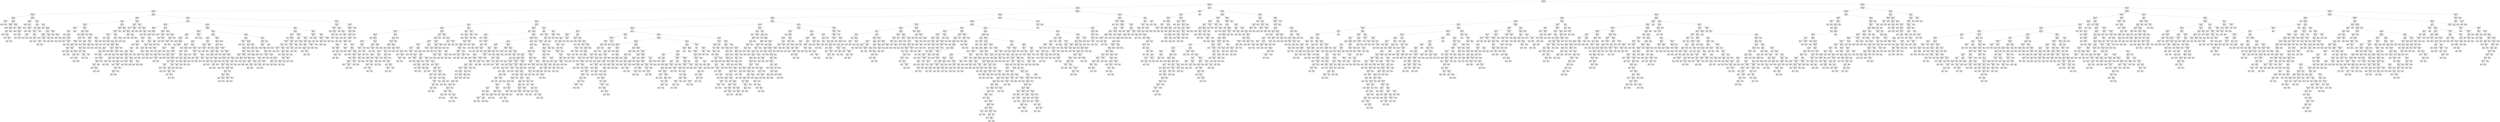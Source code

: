digraph Tree {
node [shape=box] ;
0 [label="duration <= 410.5\nentropy = 0.524\nsamples = 31647\nvalue = [27909, 3738]\nclass = No"] ;
1 [label="poutcome_success <= 0.5\nentropy = 0.354\nsamples = 26329\nvalue = [24567, 1762]\nclass = No"] ;
0 -> 1 [labeldistance=2.5, labelangle=45, headlabel="True"] ;
2 [label="duration <= 157.5\nentropy = 0.288\nsamples = 25528\nvalue = [24244, 1284]\nclass = No"] ;
1 -> 2 ;
3 [label="duration <= 78.5\nentropy = 0.138\nsamples = 13529\nvalue = [13267, 262]\nclass = No"] ;
2 -> 3 ;
4 [label="education_tertiary <= 0.5\nentropy = 0.031\nsamples = 5096\nvalue = [5080, 16]\nclass = No"] ;
3 -> 4 ;
5 [label="age <= 23.5\nentropy = 0.013\nsamples = 3580\nvalue = [3576, 4]\nclass = No"] ;
4 -> 5 ;
6 [label="job_unemployed <= 0.5\nentropy = 0.159\nsamples = 43\nvalue = [42, 1]\nclass = No"] ;
5 -> 6 ;
7 [label="entropy = 0.0\nsamples = 42\nvalue = [42, 0]\nclass = No"] ;
6 -> 7 ;
8 [label="entropy = 0.0\nsamples = 1\nvalue = [0, 1]\nclass = Yes"] ;
6 -> 8 ;
9 [label="pdays <= 199.0\nentropy = 0.01\nsamples = 3537\nvalue = [3534, 3]\nclass = No"] ;
5 -> 9 ;
10 [label="contact_telephone <= 0.5\nentropy = 0.004\nsamples = 3201\nvalue = [3200, 1]\nclass = No"] ;
9 -> 10 ;
11 [label="entropy = 0.0\nsamples = 2826\nvalue = [2826, 0]\nclass = No"] ;
10 -> 11 ;
12 [label="day <= 10.5\nentropy = 0.027\nsamples = 375\nvalue = [374, 1]\nclass = No"] ;
10 -> 12 ;
13 [label="day <= 9.5\nentropy = 0.085\nsamples = 94\nvalue = [93, 1]\nclass = No"] ;
12 -> 13 ;
14 [label="entropy = 0.0\nsamples = 85\nvalue = [85, 0]\nclass = No"] ;
13 -> 14 ;
15 [label="age <= 45.5\nentropy = 0.503\nsamples = 9\nvalue = [8, 1]\nclass = No"] ;
13 -> 15 ;
16 [label="entropy = 0.0\nsamples = 6\nvalue = [6, 0]\nclass = No"] ;
15 -> 16 ;
17 [label="age <= 52.0\nentropy = 0.918\nsamples = 3\nvalue = [2, 1]\nclass = No"] ;
15 -> 17 ;
18 [label="entropy = 0.0\nsamples = 1\nvalue = [0, 1]\nclass = Yes"] ;
17 -> 18 ;
19 [label="entropy = 0.0\nsamples = 2\nvalue = [2, 0]\nclass = No"] ;
17 -> 19 ;
20 [label="entropy = 0.0\nsamples = 281\nvalue = [281, 0]\nclass = No"] ;
12 -> 20 ;
21 [label="pdays <= 201.0\nentropy = 0.053\nsamples = 336\nvalue = [334, 2]\nclass = No"] ;
9 -> 21 ;
22 [label="entropy = 0.0\nsamples = 1\nvalue = [0, 1]\nclass = Yes"] ;
21 -> 22 ;
23 [label="contact_unknown <= 0.5\nentropy = 0.029\nsamples = 335\nvalue = [334, 1]\nclass = No"] ;
21 -> 23 ;
24 [label="entropy = 0.0\nsamples = 318\nvalue = [318, 0]\nclass = No"] ;
23 -> 24 ;
25 [label="job_admin. <= 0.5\nentropy = 0.323\nsamples = 17\nvalue = [16, 1]\nclass = No"] ;
23 -> 25 ;
26 [label="entropy = 0.0\nsamples = 15\nvalue = [15, 0]\nclass = No"] ;
25 -> 26 ;
27 [label="balance <= 656.0\nentropy = 1.0\nsamples = 2\nvalue = [1, 1]\nclass = No"] ;
25 -> 27 ;
28 [label="entropy = 0.0\nsamples = 1\nvalue = [1, 0]\nclass = No"] ;
27 -> 28 ;
29 [label="entropy = 0.0\nsamples = 1\nvalue = [0, 1]\nclass = Yes"] ;
27 -> 29 ;
30 [label="duration <= 60.5\nentropy = 0.067\nsamples = 1516\nvalue = [1504, 12]\nclass = No"] ;
4 -> 30 ;
31 [label="day <= 28.5\nentropy = 0.022\nsamples = 953\nvalue = [951, 2]\nclass = No"] ;
30 -> 31 ;
32 [label="entropy = 0.0\nsamples = 834\nvalue = [834, 0]\nclass = No"] ;
31 -> 32 ;
33 [label="loan <= 0.5\nentropy = 0.123\nsamples = 119\nvalue = [117, 2]\nclass = No"] ;
31 -> 33 ;
34 [label="entropy = 0.0\nsamples = 99\nvalue = [99, 0]\nclass = No"] ;
33 -> 34 ;
35 [label="contact_unknown <= 0.5\nentropy = 0.469\nsamples = 20\nvalue = [18, 2]\nclass = No"] ;
33 -> 35 ;
36 [label="entropy = 0.0\nsamples = 18\nvalue = [18, 0]\nclass = No"] ;
35 -> 36 ;
37 [label="entropy = 0.0\nsamples = 2\nvalue = [0, 2]\nclass = Yes"] ;
35 -> 37 ;
38 [label="month <= 1.5\nentropy = 0.129\nsamples = 563\nvalue = [553, 10]\nclass = No"] ;
30 -> 38 ;
39 [label="day <= 4.5\nentropy = 0.445\nsamples = 54\nvalue = [49, 5]\nclass = No"] ;
38 -> 39 ;
40 [label="entropy = 0.0\nsamples = 23\nvalue = [23, 0]\nclass = No"] ;
39 -> 40 ;
41 [label="day <= 23.5\nentropy = 0.637\nsamples = 31\nvalue = [26, 5]\nclass = No"] ;
39 -> 41 ;
42 [label="poutcome_unknown <= 0.5\nentropy = 0.874\nsamples = 17\nvalue = [12, 5]\nclass = No"] ;
41 -> 42 ;
43 [label="contact_unknown <= 0.5\nentropy = 0.503\nsamples = 9\nvalue = [8, 1]\nclass = No"] ;
42 -> 43 ;
44 [label="entropy = 0.0\nsamples = 8\nvalue = [8, 0]\nclass = No"] ;
43 -> 44 ;
45 [label="entropy = 0.0\nsamples = 1\nvalue = [0, 1]\nclass = Yes"] ;
43 -> 45 ;
46 [label="campaign <= 1.5\nentropy = 1.0\nsamples = 8\nvalue = [4, 4]\nclass = No"] ;
42 -> 46 ;
47 [label="entropy = 0.0\nsamples = 3\nvalue = [3, 0]\nclass = No"] ;
46 -> 47 ;
48 [label="age <= 29.0\nentropy = 0.722\nsamples = 5\nvalue = [1, 4]\nclass = Yes"] ;
46 -> 48 ;
49 [label="entropy = 0.0\nsamples = 1\nvalue = [1, 0]\nclass = No"] ;
48 -> 49 ;
50 [label="entropy = 0.0\nsamples = 4\nvalue = [0, 4]\nclass = Yes"] ;
48 -> 50 ;
51 [label="entropy = 0.0\nsamples = 14\nvalue = [14, 0]\nclass = No"] ;
41 -> 51 ;
52 [label="day <= 1.5\nentropy = 0.08\nsamples = 509\nvalue = [504, 5]\nclass = No"] ;
38 -> 52 ;
53 [label="entropy = 0.0\nsamples = 1\nvalue = [0, 1]\nclass = Yes"] ;
52 -> 53 ;
54 [label="balance <= 226.0\nentropy = 0.066\nsamples = 508\nvalue = [504, 4]\nclass = No"] ;
52 -> 54 ;
55 [label="balance <= 207.5\nentropy = 0.122\nsamples = 180\nvalue = [177, 3]\nclass = No"] ;
54 -> 55 ;
56 [label="job_self-employed <= 0.5\nentropy = 0.052\nsamples = 170\nvalue = [169, 1]\nclass = No"] ;
55 -> 56 ;
57 [label="entropy = 0.0\nsamples = 164\nvalue = [164, 0]\nclass = No"] ;
56 -> 57 ;
58 [label="marital_married <= 0.5\nentropy = 0.65\nsamples = 6\nvalue = [5, 1]\nclass = No"] ;
56 -> 58 ;
59 [label="contact_unknown <= 0.5\nentropy = 1.0\nsamples = 2\nvalue = [1, 1]\nclass = No"] ;
58 -> 59 ;
60 [label="entropy = 0.0\nsamples = 1\nvalue = [0, 1]\nclass = Yes"] ;
59 -> 60 ;
61 [label="entropy = 0.0\nsamples = 1\nvalue = [1, 0]\nclass = No"] ;
59 -> 61 ;
62 [label="entropy = 0.0\nsamples = 4\nvalue = [4, 0]\nclass = No"] ;
58 -> 62 ;
63 [label="duration <= 66.5\nentropy = 0.722\nsamples = 10\nvalue = [8, 2]\nclass = No"] ;
55 -> 63 ;
64 [label="day <= 20.5\nentropy = 1.0\nsamples = 4\nvalue = [2, 2]\nclass = No"] ;
63 -> 64 ;
65 [label="entropy = 0.0\nsamples = 2\nvalue = [2, 0]\nclass = No"] ;
64 -> 65 ;
66 [label="entropy = 0.0\nsamples = 2\nvalue = [0, 2]\nclass = Yes"] ;
64 -> 66 ;
67 [label="entropy = 0.0\nsamples = 6\nvalue = [6, 0]\nclass = No"] ;
63 -> 67 ;
68 [label="balance <= 9317.5\nentropy = 0.03\nsamples = 328\nvalue = [327, 1]\nclass = No"] ;
54 -> 68 ;
69 [label="entropy = 0.0\nsamples = 304\nvalue = [304, 0]\nclass = No"] ;
68 -> 69 ;
70 [label="balance <= 9595.0\nentropy = 0.25\nsamples = 24\nvalue = [23, 1]\nclass = No"] ;
68 -> 70 ;
71 [label="entropy = 0.0\nsamples = 1\nvalue = [0, 1]\nclass = Yes"] ;
70 -> 71 ;
72 [label="entropy = 0.0\nsamples = 23\nvalue = [23, 0]\nclass = No"] ;
70 -> 72 ;
73 [label="month <= 1.5\nentropy = 0.19\nsamples = 8433\nvalue = [8187, 246]\nclass = No"] ;
3 -> 73 ;
74 [label="day <= 27.5\nentropy = 0.449\nsamples = 852\nvalue = [772, 80]\nclass = No"] ;
73 -> 74 ;
75 [label="day <= 9.5\nentropy = 0.543\nsamples = 609\nvalue = [533, 76]\nclass = No"] ;
74 -> 75 ;
76 [label="duration <= 111.5\nentropy = 0.303\nsamples = 463\nvalue = [438, 25]\nclass = No"] ;
75 -> 76 ;
77 [label="duration <= 90.5\nentropy = 0.119\nsamples = 186\nvalue = [183, 3]\nclass = No"] ;
76 -> 77 ;
78 [label="balance <= 506.5\nentropy = 0.27\nsamples = 65\nvalue = [62, 3]\nclass = No"] ;
77 -> 78 ;
79 [label="entropy = 0.0\nsamples = 32\nvalue = [32, 0]\nclass = No"] ;
78 -> 79 ;
80 [label="age <= 30.5\nentropy = 0.439\nsamples = 33\nvalue = [30, 3]\nclass = No"] ;
78 -> 80 ;
81 [label="age <= 28.0\nentropy = 0.918\nsamples = 3\nvalue = [1, 2]\nclass = Yes"] ;
80 -> 81 ;
82 [label="entropy = 0.0\nsamples = 1\nvalue = [1, 0]\nclass = No"] ;
81 -> 82 ;
83 [label="entropy = 0.0\nsamples = 2\nvalue = [0, 2]\nclass = Yes"] ;
81 -> 83 ;
84 [label="duration <= 89.5\nentropy = 0.211\nsamples = 30\nvalue = [29, 1]\nclass = No"] ;
80 -> 84 ;
85 [label="entropy = 0.0\nsamples = 27\nvalue = [27, 0]\nclass = No"] ;
84 -> 85 ;
86 [label="poutcome_failure <= 0.5\nentropy = 0.918\nsamples = 3\nvalue = [2, 1]\nclass = No"] ;
84 -> 86 ;
87 [label="entropy = 0.0\nsamples = 2\nvalue = [2, 0]\nclass = No"] ;
86 -> 87 ;
88 [label="entropy = 0.0\nsamples = 1\nvalue = [0, 1]\nclass = Yes"] ;
86 -> 88 ;
89 [label="entropy = 0.0\nsamples = 121\nvalue = [121, 0]\nclass = No"] ;
77 -> 89 ;
90 [label="education_tertiary <= 0.5\nentropy = 0.4\nsamples = 277\nvalue = [255, 22]\nclass = No"] ;
76 -> 90 ;
91 [label="age <= 36.5\nentropy = 0.274\nsamples = 191\nvalue = [182, 9]\nclass = No"] ;
90 -> 91 ;
92 [label="entropy = 0.0\nsamples = 73\nvalue = [73, 0]\nclass = No"] ;
91 -> 92 ;
93 [label="pdays <= 320.5\nentropy = 0.389\nsamples = 118\nvalue = [109, 9]\nclass = No"] ;
91 -> 93 ;
94 [label="job_student <= 0.5\nentropy = 0.329\nsamples = 116\nvalue = [109, 7]\nclass = No"] ;
93 -> 94 ;
95 [label="poutcome_failure <= 0.5\nentropy = 0.296\nsamples = 115\nvalue = [109, 6]\nclass = No"] ;
94 -> 95 ;
96 [label="age <= 53.5\nentropy = 0.378\nsamples = 82\nvalue = [76, 6]\nclass = No"] ;
95 -> 96 ;
97 [label="pdays <= 91.0\nentropy = 0.214\nsamples = 59\nvalue = [57, 2]\nclass = No"] ;
96 -> 97 ;
98 [label="entropy = 0.0\nsamples = 51\nvalue = [51, 0]\nclass = No"] ;
97 -> 98 ;
99 [label="housing <= 0.5\nentropy = 0.811\nsamples = 8\nvalue = [6, 2]\nclass = No"] ;
97 -> 99 ;
100 [label="entropy = 0.0\nsamples = 2\nvalue = [0, 2]\nclass = Yes"] ;
99 -> 100 ;
101 [label="entropy = 0.0\nsamples = 6\nvalue = [6, 0]\nclass = No"] ;
99 -> 101 ;
102 [label="duration <= 116.5\nentropy = 0.667\nsamples = 23\nvalue = [19, 4]\nclass = No"] ;
96 -> 102 ;
103 [label="entropy = 0.0\nsamples = 2\nvalue = [0, 2]\nclass = Yes"] ;
102 -> 103 ;
104 [label="job_admin. <= 0.5\nentropy = 0.454\nsamples = 21\nvalue = [19, 2]\nclass = No"] ;
102 -> 104 ;
105 [label="age <= 65.5\nentropy = 0.286\nsamples = 20\nvalue = [19, 1]\nclass = No"] ;
104 -> 105 ;
106 [label="entropy = 0.0\nsamples = 17\nvalue = [17, 0]\nclass = No"] ;
105 -> 106 ;
107 [label="age <= 72.0\nentropy = 0.918\nsamples = 3\nvalue = [2, 1]\nclass = No"] ;
105 -> 107 ;
108 [label="entropy = 0.0\nsamples = 1\nvalue = [0, 1]\nclass = Yes"] ;
107 -> 108 ;
109 [label="entropy = 0.0\nsamples = 2\nvalue = [2, 0]\nclass = No"] ;
107 -> 109 ;
110 [label="entropy = 0.0\nsamples = 1\nvalue = [0, 1]\nclass = Yes"] ;
104 -> 110 ;
111 [label="entropy = 0.0\nsamples = 33\nvalue = [33, 0]\nclass = No"] ;
95 -> 111 ;
112 [label="entropy = 0.0\nsamples = 1\nvalue = [0, 1]\nclass = Yes"] ;
94 -> 112 ;
113 [label="entropy = 0.0\nsamples = 2\nvalue = [0, 2]\nclass = Yes"] ;
93 -> 113 ;
114 [label="age <= 24.0\nentropy = 0.613\nsamples = 86\nvalue = [73, 13]\nclass = No"] ;
90 -> 114 ;
115 [label="entropy = 0.0\nsamples = 2\nvalue = [0, 2]\nclass = Yes"] ;
114 -> 115 ;
116 [label="pdays <= 81.0\nentropy = 0.56\nsamples = 84\nvalue = [73, 11]\nclass = No"] ;
114 -> 116 ;
117 [label="job_technician <= 0.5\nentropy = 0.431\nsamples = 68\nvalue = [62, 6]\nclass = No"] ;
116 -> 117 ;
118 [label="age <= 33.5\nentropy = 0.286\nsamples = 60\nvalue = [57, 3]\nclass = No"] ;
117 -> 118 ;
119 [label="entropy = 0.0\nsamples = 30\nvalue = [30, 0]\nclass = No"] ;
118 -> 119 ;
120 [label="duration <= 137.0\nentropy = 0.469\nsamples = 30\nvalue = [27, 3]\nclass = No"] ;
118 -> 120 ;
121 [label="duration <= 118.5\nentropy = 0.65\nsamples = 18\nvalue = [15, 3]\nclass = No"] ;
120 -> 121 ;
122 [label="entropy = 0.0\nsamples = 8\nvalue = [8, 0]\nclass = No"] ;
121 -> 122 ;
123 [label="age <= 47.5\nentropy = 0.881\nsamples = 10\nvalue = [7, 3]\nclass = No"] ;
121 -> 123 ;
124 [label="job_entrepreneur <= 0.5\nentropy = 0.544\nsamples = 8\nvalue = [7, 1]\nclass = No"] ;
123 -> 124 ;
125 [label="entropy = 0.0\nsamples = 7\nvalue = [7, 0]\nclass = No"] ;
124 -> 125 ;
126 [label="entropy = 0.0\nsamples = 1\nvalue = [0, 1]\nclass = Yes"] ;
124 -> 126 ;
127 [label="entropy = 0.0\nsamples = 2\nvalue = [0, 2]\nclass = Yes"] ;
123 -> 127 ;
128 [label="entropy = 0.0\nsamples = 12\nvalue = [12, 0]\nclass = No"] ;
120 -> 128 ;
129 [label="balance <= 1861.0\nentropy = 0.954\nsamples = 8\nvalue = [5, 3]\nclass = No"] ;
117 -> 129 ;
130 [label="age <= 46.0\nentropy = 0.65\nsamples = 6\nvalue = [5, 1]\nclass = No"] ;
129 -> 130 ;
131 [label="entropy = 0.0\nsamples = 5\nvalue = [5, 0]\nclass = No"] ;
130 -> 131 ;
132 [label="entropy = 0.0\nsamples = 1\nvalue = [0, 1]\nclass = Yes"] ;
130 -> 132 ;
133 [label="entropy = 0.0\nsamples = 2\nvalue = [0, 2]\nclass = Yes"] ;
129 -> 133 ;
134 [label="pdays <= 197.0\nentropy = 0.896\nsamples = 16\nvalue = [11, 5]\nclass = No"] ;
116 -> 134 ;
135 [label="campaign <= 1.5\nentropy = 0.863\nsamples = 7\nvalue = [2, 5]\nclass = Yes"] ;
134 -> 135 ;
136 [label="day <= 4.5\nentropy = 0.918\nsamples = 3\nvalue = [2, 1]\nclass = No"] ;
135 -> 136 ;
137 [label="entropy = 0.0\nsamples = 1\nvalue = [0, 1]\nclass = Yes"] ;
136 -> 137 ;
138 [label="entropy = 0.0\nsamples = 2\nvalue = [2, 0]\nclass = No"] ;
136 -> 138 ;
139 [label="entropy = 0.0\nsamples = 4\nvalue = [0, 4]\nclass = Yes"] ;
135 -> 139 ;
140 [label="entropy = 0.0\nsamples = 9\nvalue = [9, 0]\nclass = No"] ;
134 -> 140 ;
141 [label="pdays <= 88.5\nentropy = 0.933\nsamples = 146\nvalue = [95, 51]\nclass = No"] ;
75 -> 141 ;
142 [label="duration <= 149.5\nentropy = 0.989\nsamples = 107\nvalue = [60, 47]\nclass = No"] ;
141 -> 142 ;
143 [label="contact_cellular <= 0.5\nentropy = 0.971\nsamples = 100\nvalue = [60, 40]\nclass = No"] ;
142 -> 143 ;
144 [label="education_secondary <= 0.5\nentropy = 0.592\nsamples = 14\nvalue = [12, 2]\nclass = No"] ;
143 -> 144 ;
145 [label="entropy = 0.0\nsamples = 9\nvalue = [9, 0]\nclass = No"] ;
144 -> 145 ;
146 [label="day <= 16.5\nentropy = 0.971\nsamples = 5\nvalue = [3, 2]\nclass = No"] ;
144 -> 146 ;
147 [label="entropy = 0.0\nsamples = 2\nvalue = [2, 0]\nclass = No"] ;
146 -> 147 ;
148 [label="age <= 44.0\nentropy = 0.918\nsamples = 3\nvalue = [1, 2]\nclass = Yes"] ;
146 -> 148 ;
149 [label="entropy = 0.0\nsamples = 1\nvalue = [1, 0]\nclass = No"] ;
148 -> 149 ;
150 [label="entropy = 0.0\nsamples = 2\nvalue = [0, 2]\nclass = Yes"] ;
148 -> 150 ;
151 [label="age <= 65.5\nentropy = 0.99\nsamples = 86\nvalue = [48, 38]\nclass = No"] ;
143 -> 151 ;
152 [label="age <= 62.0\nentropy = 0.978\nsamples = 80\nvalue = [47, 33]\nclass = No"] ;
151 -> 152 ;
153 [label="day <= 18.5\nentropy = 0.99\nsamples = 75\nvalue = [42, 33]\nclass = No"] ;
152 -> 153 ;
154 [label="balance <= 2664.5\nentropy = 0.995\nsamples = 46\nvalue = [21, 25]\nclass = Yes"] ;
153 -> 154 ;
155 [label="age <= 46.0\nentropy = 0.946\nsamples = 33\nvalue = [12, 21]\nclass = Yes"] ;
154 -> 155 ;
156 [label="duration <= 87.0\nentropy = 0.991\nsamples = 27\nvalue = [12, 15]\nclass = Yes"] ;
155 -> 156 ;
157 [label="entropy = 0.0\nsamples = 2\nvalue = [2, 0]\nclass = No"] ;
156 -> 157 ;
158 [label="duration <= 98.5\nentropy = 0.971\nsamples = 25\nvalue = [10, 15]\nclass = Yes"] ;
156 -> 158 ;
159 [label="entropy = 0.0\nsamples = 6\nvalue = [0, 6]\nclass = Yes"] ;
158 -> 159 ;
160 [label="balance <= 1752.5\nentropy = 0.998\nsamples = 19\nvalue = [10, 9]\nclass = No"] ;
158 -> 160 ;
161 [label="balance <= 500.0\nentropy = 0.989\nsamples = 16\nvalue = [7, 9]\nclass = Yes"] ;
160 -> 161 ;
162 [label="duration <= 129.0\nentropy = 0.881\nsamples = 10\nvalue = [7, 3]\nclass = No"] ;
161 -> 162 ;
163 [label="entropy = 0.0\nsamples = 6\nvalue = [6, 0]\nclass = No"] ;
162 -> 163 ;
164 [label="job_admin. <= 0.5\nentropy = 0.811\nsamples = 4\nvalue = [1, 3]\nclass = Yes"] ;
162 -> 164 ;
165 [label="entropy = 0.0\nsamples = 3\nvalue = [0, 3]\nclass = Yes"] ;
164 -> 165 ;
166 [label="entropy = 0.0\nsamples = 1\nvalue = [1, 0]\nclass = No"] ;
164 -> 166 ;
167 [label="entropy = 0.0\nsamples = 6\nvalue = [0, 6]\nclass = Yes"] ;
161 -> 167 ;
168 [label="entropy = 0.0\nsamples = 3\nvalue = [3, 0]\nclass = No"] ;
160 -> 168 ;
169 [label="entropy = 0.0\nsamples = 6\nvalue = [0, 6]\nclass = Yes"] ;
155 -> 169 ;
170 [label="duration <= 108.0\nentropy = 0.89\nsamples = 13\nvalue = [9, 4]\nclass = No"] ;
154 -> 170 ;
171 [label="entropy = 0.0\nsamples = 6\nvalue = [6, 0]\nclass = No"] ;
170 -> 171 ;
172 [label="housing <= 0.5\nentropy = 0.985\nsamples = 7\nvalue = [3, 4]\nclass = Yes"] ;
170 -> 172 ;
173 [label="entropy = 0.0\nsamples = 4\nvalue = [0, 4]\nclass = Yes"] ;
172 -> 173 ;
174 [label="entropy = 0.0\nsamples = 3\nvalue = [3, 0]\nclass = No"] ;
172 -> 174 ;
175 [label="campaign <= 2.5\nentropy = 0.85\nsamples = 29\nvalue = [21, 8]\nclass = No"] ;
153 -> 175 ;
176 [label="balance <= 3265.0\nentropy = 0.946\nsamples = 22\nvalue = [14, 8]\nclass = No"] ;
175 -> 176 ;
177 [label="job_unemployed <= 0.5\nentropy = 0.831\nsamples = 19\nvalue = [14, 5]\nclass = No"] ;
176 -> 177 ;
178 [label="age <= 41.5\nentropy = 0.672\nsamples = 17\nvalue = [14, 3]\nclass = No"] ;
177 -> 178 ;
179 [label="day <= 26.5\nentropy = 0.881\nsamples = 10\nvalue = [7, 3]\nclass = No"] ;
178 -> 179 ;
180 [label="loan <= 0.5\nentropy = 0.544\nsamples = 8\nvalue = [7, 1]\nclass = No"] ;
179 -> 180 ;
181 [label="entropy = 0.0\nsamples = 7\nvalue = [7, 0]\nclass = No"] ;
180 -> 181 ;
182 [label="entropy = 0.0\nsamples = 1\nvalue = [0, 1]\nclass = Yes"] ;
180 -> 182 ;
183 [label="entropy = 0.0\nsamples = 2\nvalue = [0, 2]\nclass = Yes"] ;
179 -> 183 ;
184 [label="entropy = 0.0\nsamples = 7\nvalue = [7, 0]\nclass = No"] ;
178 -> 184 ;
185 [label="entropy = 0.0\nsamples = 2\nvalue = [0, 2]\nclass = Yes"] ;
177 -> 185 ;
186 [label="entropy = 0.0\nsamples = 3\nvalue = [0, 3]\nclass = Yes"] ;
176 -> 186 ;
187 [label="entropy = 0.0\nsamples = 7\nvalue = [7, 0]\nclass = No"] ;
175 -> 187 ;
188 [label="entropy = 0.0\nsamples = 5\nvalue = [5, 0]\nclass = No"] ;
152 -> 188 ;
189 [label="duration <= 135.5\nentropy = 0.65\nsamples = 6\nvalue = [1, 5]\nclass = Yes"] ;
151 -> 189 ;
190 [label="entropy = 0.0\nsamples = 5\nvalue = [0, 5]\nclass = Yes"] ;
189 -> 190 ;
191 [label="entropy = 0.0\nsamples = 1\nvalue = [1, 0]\nclass = No"] ;
189 -> 191 ;
192 [label="entropy = 0.0\nsamples = 7\nvalue = [0, 7]\nclass = Yes"] ;
142 -> 192 ;
193 [label="pdays <= 208.5\nentropy = 0.477\nsamples = 39\nvalue = [35, 4]\nclass = No"] ;
141 -> 193 ;
194 [label="entropy = 0.0\nsamples = 25\nvalue = [25, 0]\nclass = No"] ;
193 -> 194 ;
195 [label="campaign <= 1.5\nentropy = 0.863\nsamples = 14\nvalue = [10, 4]\nclass = No"] ;
193 -> 195 ;
196 [label="day <= 26.5\nentropy = 0.469\nsamples = 10\nvalue = [9, 1]\nclass = No"] ;
195 -> 196 ;
197 [label="entropy = 0.0\nsamples = 9\nvalue = [9, 0]\nclass = No"] ;
196 -> 197 ;
198 [label="entropy = 0.0\nsamples = 1\nvalue = [0, 1]\nclass = Yes"] ;
196 -> 198 ;
199 [label="age <= 39.5\nentropy = 0.811\nsamples = 4\nvalue = [1, 3]\nclass = Yes"] ;
195 -> 199 ;
200 [label="entropy = 0.0\nsamples = 3\nvalue = [0, 3]\nclass = Yes"] ;
199 -> 200 ;
201 [label="entropy = 0.0\nsamples = 1\nvalue = [1, 0]\nclass = No"] ;
199 -> 201 ;
202 [label="balance <= 1960.0\nentropy = 0.121\nsamples = 243\nvalue = [239, 4]\nclass = No"] ;
74 -> 202 ;
203 [label="job_retired <= 0.5\nentropy = 0.042\nsamples = 218\nvalue = [217, 1]\nclass = No"] ;
202 -> 203 ;
204 [label="entropy = 0.0\nsamples = 205\nvalue = [205, 0]\nclass = No"] ;
203 -> 204 ;
205 [label="poutcome_unknown <= 0.5\nentropy = 0.391\nsamples = 13\nvalue = [12, 1]\nclass = No"] ;
203 -> 205 ;
206 [label="entropy = 0.0\nsamples = 1\nvalue = [0, 1]\nclass = Yes"] ;
205 -> 206 ;
207 [label="entropy = 0.0\nsamples = 12\nvalue = [12, 0]\nclass = No"] ;
205 -> 207 ;
208 [label="duration <= 129.5\nentropy = 0.529\nsamples = 25\nvalue = [22, 3]\nclass = No"] ;
202 -> 208 ;
209 [label="entropy = 0.0\nsamples = 16\nvalue = [16, 0]\nclass = No"] ;
208 -> 209 ;
210 [label="duration <= 133.0\nentropy = 0.918\nsamples = 9\nvalue = [6, 3]\nclass = No"] ;
208 -> 210 ;
211 [label="entropy = 0.0\nsamples = 2\nvalue = [0, 2]\nclass = Yes"] ;
210 -> 211 ;
212 [label="balance <= 2023.5\nentropy = 0.592\nsamples = 7\nvalue = [6, 1]\nclass = No"] ;
210 -> 212 ;
213 [label="entropy = 0.0\nsamples = 1\nvalue = [0, 1]\nclass = Yes"] ;
212 -> 213 ;
214 [label="entropy = 0.0\nsamples = 6\nvalue = [6, 0]\nclass = No"] ;
212 -> 214 ;
215 [label="age <= 60.5\nentropy = 0.152\nsamples = 7581\nvalue = [7415, 166]\nclass = No"] ;
73 -> 215 ;
216 [label="age <= 28.5\nentropy = 0.136\nsamples = 7435\nvalue = [7293, 142]\nclass = No"] ;
215 -> 216 ;
217 [label="housing <= 0.5\nentropy = 0.358\nsamples = 546\nvalue = [509, 37]\nclass = No"] ;
216 -> 217 ;
218 [label="balance <= 7.0\nentropy = 0.576\nsamples = 234\nvalue = [202, 32]\nclass = No"] ;
217 -> 218 ;
219 [label="entropy = 0.0\nsamples = 33\nvalue = [33, 0]\nclass = No"] ;
218 -> 219 ;
220 [label="day <= 27.5\nentropy = 0.632\nsamples = 201\nvalue = [169, 32]\nclass = No"] ;
218 -> 220 ;
221 [label="balance <= 542.0\nentropy = 0.677\nsamples = 179\nvalue = [147, 32]\nclass = No"] ;
220 -> 221 ;
222 [label="balance <= 531.0\nentropy = 0.811\nsamples = 88\nvalue = [66, 22]\nclass = No"] ;
221 -> 222 ;
223 [label="day <= 6.5\nentropy = 0.782\nsamples = 86\nvalue = [66, 20]\nclass = No"] ;
222 -> 223 ;
224 [label="entropy = 0.0\nsamples = 13\nvalue = [13, 0]\nclass = No"] ;
223 -> 224 ;
225 [label="duration <= 152.5\nentropy = 0.847\nsamples = 73\nvalue = [53, 20]\nclass = No"] ;
223 -> 225 ;
226 [label="day <= 22.5\nentropy = 0.817\nsamples = 71\nvalue = [53, 18]\nclass = No"] ;
225 -> 226 ;
227 [label="month <= 2.5\nentropy = 0.905\nsamples = 53\nvalue = [36, 17]\nclass = No"] ;
226 -> 227 ;
228 [label="pdays <= 136.0\nentropy = 0.999\nsamples = 23\nvalue = [12, 11]\nclass = No"] ;
227 -> 228 ;
229 [label="age <= 25.5\nentropy = 0.993\nsamples = 20\nvalue = [9, 11]\nclass = Yes"] ;
228 -> 229 ;
230 [label="entropy = 0.0\nsamples = 5\nvalue = [0, 5]\nclass = Yes"] ;
229 -> 230 ;
231 [label="day <= 14.0\nentropy = 0.971\nsamples = 15\nvalue = [9, 6]\nclass = No"] ;
229 -> 231 ;
232 [label="entropy = 0.0\nsamples = 5\nvalue = [5, 0]\nclass = No"] ;
231 -> 232 ;
233 [label="marital_married <= 0.5\nentropy = 0.971\nsamples = 10\nvalue = [4, 6]\nclass = Yes"] ;
231 -> 233 ;
234 [label="duration <= 105.5\nentropy = 0.811\nsamples = 8\nvalue = [2, 6]\nclass = Yes"] ;
233 -> 234 ;
235 [label="job_admin. <= 0.5\nentropy = 0.918\nsamples = 3\nvalue = [2, 1]\nclass = No"] ;
234 -> 235 ;
236 [label="entropy = 0.0\nsamples = 2\nvalue = [2, 0]\nclass = No"] ;
235 -> 236 ;
237 [label="entropy = 0.0\nsamples = 1\nvalue = [0, 1]\nclass = Yes"] ;
235 -> 237 ;
238 [label="entropy = 0.0\nsamples = 5\nvalue = [0, 5]\nclass = Yes"] ;
234 -> 238 ;
239 [label="entropy = 0.0\nsamples = 2\nvalue = [2, 0]\nclass = No"] ;
233 -> 239 ;
240 [label="entropy = 0.0\nsamples = 3\nvalue = [3, 0]\nclass = No"] ;
228 -> 240 ;
241 [label="job_student <= 0.5\nentropy = 0.722\nsamples = 30\nvalue = [24, 6]\nclass = No"] ;
227 -> 241 ;
242 [label="month <= 3.5\nentropy = 0.297\nsamples = 19\nvalue = [18, 1]\nclass = No"] ;
241 -> 242 ;
243 [label="entropy = 0.0\nsamples = 16\nvalue = [16, 0]\nclass = No"] ;
242 -> 243 ;
244 [label="duration <= 133.5\nentropy = 0.918\nsamples = 3\nvalue = [2, 1]\nclass = No"] ;
242 -> 244 ;
245 [label="entropy = 0.0\nsamples = 2\nvalue = [2, 0]\nclass = No"] ;
244 -> 245 ;
246 [label="entropy = 0.0\nsamples = 1\nvalue = [0, 1]\nclass = Yes"] ;
244 -> 246 ;
247 [label="duration <= 102.5\nentropy = 0.994\nsamples = 11\nvalue = [6, 5]\nclass = No"] ;
241 -> 247 ;
248 [label="campaign <= 2.5\nentropy = 0.65\nsamples = 6\nvalue = [5, 1]\nclass = No"] ;
247 -> 248 ;
249 [label="entropy = 0.0\nsamples = 5\nvalue = [5, 0]\nclass = No"] ;
248 -> 249 ;
250 [label="entropy = 0.0\nsamples = 1\nvalue = [0, 1]\nclass = Yes"] ;
248 -> 250 ;
251 [label="balance <= 503.0\nentropy = 0.722\nsamples = 5\nvalue = [1, 4]\nclass = Yes"] ;
247 -> 251 ;
252 [label="entropy = 0.0\nsamples = 4\nvalue = [0, 4]\nclass = Yes"] ;
251 -> 252 ;
253 [label="entropy = 0.0\nsamples = 1\nvalue = [1, 0]\nclass = No"] ;
251 -> 253 ;
254 [label="balance <= 456.0\nentropy = 0.31\nsamples = 18\nvalue = [17, 1]\nclass = No"] ;
226 -> 254 ;
255 [label="entropy = 0.0\nsamples = 17\nvalue = [17, 0]\nclass = No"] ;
254 -> 255 ;
256 [label="entropy = 0.0\nsamples = 1\nvalue = [0, 1]\nclass = Yes"] ;
254 -> 256 ;
257 [label="entropy = 0.0\nsamples = 2\nvalue = [0, 2]\nclass = Yes"] ;
225 -> 257 ;
258 [label="entropy = 0.0\nsamples = 2\nvalue = [0, 2]\nclass = Yes"] ;
222 -> 258 ;
259 [label="day <= 26.5\nentropy = 0.5\nsamples = 91\nvalue = [81, 10]\nclass = No"] ;
221 -> 259 ;
260 [label="duration <= 153.0\nentropy = 0.407\nsamples = 86\nvalue = [79, 7]\nclass = No"] ;
259 -> 260 ;
261 [label="duration <= 117.5\nentropy = 0.292\nsamples = 78\nvalue = [74, 4]\nclass = No"] ;
260 -> 261 ;
262 [label="duration <= 113.5\nentropy = 0.454\nsamples = 42\nvalue = [38, 4]\nclass = No"] ;
261 -> 262 ;
263 [label="balance <= 613.5\nentropy = 0.191\nsamples = 34\nvalue = [33, 1]\nclass = No"] ;
262 -> 263 ;
264 [label="balance <= 590.5\nentropy = 0.918\nsamples = 3\nvalue = [2, 1]\nclass = No"] ;
263 -> 264 ;
265 [label="entropy = 0.0\nsamples = 2\nvalue = [2, 0]\nclass = No"] ;
264 -> 265 ;
266 [label="entropy = 0.0\nsamples = 1\nvalue = [0, 1]\nclass = Yes"] ;
264 -> 266 ;
267 [label="entropy = 0.0\nsamples = 31\nvalue = [31, 0]\nclass = No"] ;
263 -> 267 ;
268 [label="balance <= 3128.5\nentropy = 0.954\nsamples = 8\nvalue = [5, 3]\nclass = No"] ;
262 -> 268 ;
269 [label="job_admin. <= 0.5\nentropy = 0.65\nsamples = 6\nvalue = [5, 1]\nclass = No"] ;
268 -> 269 ;
270 [label="entropy = 0.0\nsamples = 5\nvalue = [5, 0]\nclass = No"] ;
269 -> 270 ;
271 [label="entropy = 0.0\nsamples = 1\nvalue = [0, 1]\nclass = Yes"] ;
269 -> 271 ;
272 [label="entropy = 0.0\nsamples = 2\nvalue = [0, 2]\nclass = Yes"] ;
268 -> 272 ;
273 [label="entropy = 0.0\nsamples = 36\nvalue = [36, 0]\nclass = No"] ;
261 -> 273 ;
274 [label="day <= 13.0\nentropy = 0.954\nsamples = 8\nvalue = [5, 3]\nclass = No"] ;
260 -> 274 ;
275 [label="entropy = 0.0\nsamples = 4\nvalue = [4, 0]\nclass = No"] ;
274 -> 275 ;
276 [label="balance <= 755.0\nentropy = 0.811\nsamples = 4\nvalue = [1, 3]\nclass = Yes"] ;
274 -> 276 ;
277 [label="entropy = 0.0\nsamples = 1\nvalue = [1, 0]\nclass = No"] ;
276 -> 277 ;
278 [label="entropy = 0.0\nsamples = 3\nvalue = [0, 3]\nclass = Yes"] ;
276 -> 278 ;
279 [label="loan <= 0.5\nentropy = 0.971\nsamples = 5\nvalue = [2, 3]\nclass = Yes"] ;
259 -> 279 ;
280 [label="entropy = 0.0\nsamples = 3\nvalue = [0, 3]\nclass = Yes"] ;
279 -> 280 ;
281 [label="entropy = 0.0\nsamples = 2\nvalue = [2, 0]\nclass = No"] ;
279 -> 281 ;
282 [label="entropy = 0.0\nsamples = 22\nvalue = [22, 0]\nclass = No"] ;
220 -> 282 ;
283 [label="pdays <= 78.0\nentropy = 0.119\nsamples = 312\nvalue = [307, 5]\nclass = No"] ;
217 -> 283 ;
284 [label="job_admin. <= 0.5\nentropy = 0.035\nsamples = 274\nvalue = [273, 1]\nclass = No"] ;
283 -> 284 ;
285 [label="entropy = 0.0\nsamples = 227\nvalue = [227, 0]\nclass = No"] ;
284 -> 285 ;
286 [label="education_tertiary <= 0.5\nentropy = 0.149\nsamples = 47\nvalue = [46, 1]\nclass = No"] ;
284 -> 286 ;
287 [label="entropy = 0.0\nsamples = 40\nvalue = [40, 0]\nclass = No"] ;
286 -> 287 ;
288 [label="balance <= 1.0\nentropy = 0.592\nsamples = 7\nvalue = [6, 1]\nclass = No"] ;
286 -> 288 ;
289 [label="entropy = 0.0\nsamples = 1\nvalue = [0, 1]\nclass = Yes"] ;
288 -> 289 ;
290 [label="entropy = 0.0\nsamples = 6\nvalue = [6, 0]\nclass = No"] ;
288 -> 290 ;
291 [label="month <= 2.5\nentropy = 0.485\nsamples = 38\nvalue = [34, 4]\nclass = No"] ;
283 -> 291 ;
292 [label="entropy = 0.0\nsamples = 29\nvalue = [29, 0]\nclass = No"] ;
291 -> 292 ;
293 [label="duration <= 151.0\nentropy = 0.991\nsamples = 9\nvalue = [5, 4]\nclass = No"] ;
291 -> 293 ;
294 [label="balance <= 3287.0\nentropy = 0.863\nsamples = 7\nvalue = [5, 2]\nclass = No"] ;
293 -> 294 ;
295 [label="job_technician <= 0.5\nentropy = 0.65\nsamples = 6\nvalue = [5, 1]\nclass = No"] ;
294 -> 295 ;
296 [label="entropy = 0.0\nsamples = 5\nvalue = [5, 0]\nclass = No"] ;
295 -> 296 ;
297 [label="entropy = 0.0\nsamples = 1\nvalue = [0, 1]\nclass = Yes"] ;
295 -> 297 ;
298 [label="entropy = 0.0\nsamples = 1\nvalue = [0, 1]\nclass = Yes"] ;
294 -> 298 ;
299 [label="entropy = 0.0\nsamples = 2\nvalue = [0, 2]\nclass = Yes"] ;
293 -> 299 ;
300 [label="month <= 3.5\nentropy = 0.114\nsamples = 6889\nvalue = [6784, 105]\nclass = No"] ;
216 -> 300 ;
301 [label="contact_cellular <= 0.5\nentropy = 0.085\nsamples = 6027\nvalue = [5963, 64]\nclass = No"] ;
300 -> 301 ;
302 [label="poutcome_other <= 0.5\nentropy = 0.025\nsamples = 2432\nvalue = [2426, 6]\nclass = No"] ;
301 -> 302 ;
303 [label="campaign <= 2.5\nentropy = 0.018\nsamples = 2415\nvalue = [2411, 4]\nclass = No"] ;
302 -> 303 ;
304 [label="balance <= 115.5\nentropy = 0.026\nsamples = 1548\nvalue = [1544, 4]\nclass = No"] ;
303 -> 304 ;
305 [label="entropy = 0.0\nsamples = 508\nvalue = [508, 0]\nclass = No"] ;
304 -> 305 ;
306 [label="balance <= 116.5\nentropy = 0.036\nsamples = 1040\nvalue = [1036, 4]\nclass = No"] ;
304 -> 306 ;
307 [label="entropy = 0.0\nsamples = 1\nvalue = [0, 1]\nclass = Yes"] ;
306 -> 307 ;
308 [label="duration <= 94.5\nentropy = 0.029\nsamples = 1039\nvalue = [1036, 3]\nclass = No"] ;
306 -> 308 ;
309 [label="balance <= 525.0\nentropy = 0.075\nsamples = 220\nvalue = [218, 2]\nclass = No"] ;
308 -> 309 ;
310 [label="balance <= 522.5\nentropy = 0.176\nsamples = 76\nvalue = [74, 2]\nclass = No"] ;
309 -> 310 ;
311 [label="duration <= 93.5\nentropy = 0.102\nsamples = 75\nvalue = [74, 1]\nclass = No"] ;
310 -> 311 ;
312 [label="entropy = 0.0\nsamples = 71\nvalue = [71, 0]\nclass = No"] ;
311 -> 312 ;
313 [label="marital_divorced <= 0.5\nentropy = 0.811\nsamples = 4\nvalue = [3, 1]\nclass = No"] ;
311 -> 313 ;
314 [label="entropy = 0.0\nsamples = 3\nvalue = [3, 0]\nclass = No"] ;
313 -> 314 ;
315 [label="entropy = 0.0\nsamples = 1\nvalue = [0, 1]\nclass = Yes"] ;
313 -> 315 ;
316 [label="entropy = 0.0\nsamples = 1\nvalue = [0, 1]\nclass = Yes"] ;
310 -> 316 ;
317 [label="entropy = 0.0\nsamples = 144\nvalue = [144, 0]\nclass = No"] ;
309 -> 317 ;
318 [label="month <= 2.5\nentropy = 0.014\nsamples = 819\nvalue = [818, 1]\nclass = No"] ;
308 -> 318 ;
319 [label="entropy = 0.0\nsamples = 773\nvalue = [773, 0]\nclass = No"] ;
318 -> 319 ;
320 [label="job_blue-collar <= 0.5\nentropy = 0.151\nsamples = 46\nvalue = [45, 1]\nclass = No"] ;
318 -> 320 ;
321 [label="entropy = 0.0\nsamples = 41\nvalue = [41, 0]\nclass = No"] ;
320 -> 321 ;
322 [label="duration <= 147.0\nentropy = 0.722\nsamples = 5\nvalue = [4, 1]\nclass = No"] ;
320 -> 322 ;
323 [label="entropy = 0.0\nsamples = 4\nvalue = [4, 0]\nclass = No"] ;
322 -> 323 ;
324 [label="entropy = 0.0\nsamples = 1\nvalue = [0, 1]\nclass = Yes"] ;
322 -> 324 ;
325 [label="entropy = 0.0\nsamples = 867\nvalue = [867, 0]\nclass = No"] ;
303 -> 325 ;
326 [label="contact_telephone <= 0.5\nentropy = 0.523\nsamples = 17\nvalue = [15, 2]\nclass = No"] ;
302 -> 326 ;
327 [label="entropy = 0.0\nsamples = 2\nvalue = [0, 2]\nclass = Yes"] ;
326 -> 327 ;
328 [label="entropy = 0.0\nsamples = 15\nvalue = [15, 0]\nclass = No"] ;
326 -> 328 ;
329 [label="month <= 2.5\nentropy = 0.119\nsamples = 3595\nvalue = [3537, 58]\nclass = No"] ;
301 -> 329 ;
330 [label="housing <= 0.5\nentropy = 0.211\nsamples = 1200\nvalue = [1160, 40]\nclass = No"] ;
329 -> 330 ;
331 [label="day <= 23.5\nentropy = 0.476\nsamples = 264\nvalue = [237, 27]\nclass = No"] ;
330 -> 331 ;
332 [label="day <= 18.5\nentropy = 0.56\nsamples = 191\nvalue = [166, 25]\nclass = No"] ;
331 -> 332 ;
333 [label="balance <= 126.5\nentropy = 0.434\nsamples = 157\nvalue = [143, 14]\nclass = No"] ;
332 -> 333 ;
334 [label="entropy = 0.0\nsamples = 42\nvalue = [42, 0]\nclass = No"] ;
333 -> 334 ;
335 [label="balance <= 1710.0\nentropy = 0.534\nsamples = 115\nvalue = [101, 14]\nclass = No"] ;
333 -> 335 ;
336 [label="job_technician <= 0.5\nentropy = 0.715\nsamples = 61\nvalue = [49, 12]\nclass = No"] ;
335 -> 336 ;
337 [label="balance <= 542.0\nentropy = 0.592\nsamples = 49\nvalue = [42, 7]\nclass = No"] ;
336 -> 337 ;
338 [label="entropy = 0.0\nsamples = 25\nvalue = [25, 0]\nclass = No"] ;
337 -> 338 ;
339 [label="balance <= 579.5\nentropy = 0.871\nsamples = 24\nvalue = [17, 7]\nclass = No"] ;
337 -> 339 ;
340 [label="entropy = 0.0\nsamples = 2\nvalue = [0, 2]\nclass = Yes"] ;
339 -> 340 ;
341 [label="job_admin. <= 0.5\nentropy = 0.773\nsamples = 22\nvalue = [17, 5]\nclass = No"] ;
339 -> 341 ;
342 [label="duration <= 141.5\nentropy = 0.414\nsamples = 12\nvalue = [11, 1]\nclass = No"] ;
341 -> 342 ;
343 [label="entropy = 0.0\nsamples = 10\nvalue = [10, 0]\nclass = No"] ;
342 -> 343 ;
344 [label="duration <= 146.5\nentropy = 1.0\nsamples = 2\nvalue = [1, 1]\nclass = No"] ;
342 -> 344 ;
345 [label="entropy = 0.0\nsamples = 1\nvalue = [0, 1]\nclass = Yes"] ;
344 -> 345 ;
346 [label="entropy = 0.0\nsamples = 1\nvalue = [1, 0]\nclass = No"] ;
344 -> 346 ;
347 [label="duration <= 113.0\nentropy = 0.971\nsamples = 10\nvalue = [6, 4]\nclass = No"] ;
341 -> 347 ;
348 [label="loan <= 0.5\nentropy = 0.985\nsamples = 7\nvalue = [3, 4]\nclass = Yes"] ;
347 -> 348 ;
349 [label="marital_single <= 0.5\nentropy = 0.722\nsamples = 5\nvalue = [1, 4]\nclass = Yes"] ;
348 -> 349 ;
350 [label="entropy = 0.0\nsamples = 3\nvalue = [0, 3]\nclass = Yes"] ;
349 -> 350 ;
351 [label="campaign <= 2.5\nentropy = 1.0\nsamples = 2\nvalue = [1, 1]\nclass = No"] ;
349 -> 351 ;
352 [label="entropy = 0.0\nsamples = 1\nvalue = [1, 0]\nclass = No"] ;
351 -> 352 ;
353 [label="entropy = 0.0\nsamples = 1\nvalue = [0, 1]\nclass = Yes"] ;
351 -> 353 ;
354 [label="entropy = 0.0\nsamples = 2\nvalue = [2, 0]\nclass = No"] ;
348 -> 354 ;
355 [label="entropy = 0.0\nsamples = 3\nvalue = [3, 0]\nclass = No"] ;
347 -> 355 ;
356 [label="duration <= 103.5\nentropy = 0.98\nsamples = 12\nvalue = [7, 5]\nclass = No"] ;
336 -> 356 ;
357 [label="entropy = 0.0\nsamples = 4\nvalue = [4, 0]\nclass = No"] ;
356 -> 357 ;
358 [label="day <= 3.5\nentropy = 0.954\nsamples = 8\nvalue = [3, 5]\nclass = Yes"] ;
356 -> 358 ;
359 [label="entropy = 0.0\nsamples = 2\nvalue = [0, 2]\nclass = Yes"] ;
358 -> 359 ;
360 [label="day <= 15.5\nentropy = 1.0\nsamples = 6\nvalue = [3, 3]\nclass = No"] ;
358 -> 360 ;
361 [label="duration <= 107.5\nentropy = 0.811\nsamples = 4\nvalue = [3, 1]\nclass = No"] ;
360 -> 361 ;
362 [label="entropy = 0.0\nsamples = 1\nvalue = [0, 1]\nclass = Yes"] ;
361 -> 362 ;
363 [label="entropy = 0.0\nsamples = 3\nvalue = [3, 0]\nclass = No"] ;
361 -> 363 ;
364 [label="entropy = 0.0\nsamples = 2\nvalue = [0, 2]\nclass = Yes"] ;
360 -> 364 ;
365 [label="duration <= 102.5\nentropy = 0.229\nsamples = 54\nvalue = [52, 2]\nclass = No"] ;
335 -> 365 ;
366 [label="day <= 4.5\nentropy = 0.567\nsamples = 15\nvalue = [13, 2]\nclass = No"] ;
365 -> 366 ;
367 [label="age <= 48.5\nentropy = 0.971\nsamples = 5\nvalue = [3, 2]\nclass = No"] ;
366 -> 367 ;
368 [label="age <= 38.0\nentropy = 0.918\nsamples = 3\nvalue = [1, 2]\nclass = Yes"] ;
367 -> 368 ;
369 [label="entropy = 0.0\nsamples = 1\nvalue = [1, 0]\nclass = No"] ;
368 -> 369 ;
370 [label="entropy = 0.0\nsamples = 2\nvalue = [0, 2]\nclass = Yes"] ;
368 -> 370 ;
371 [label="entropy = 0.0\nsamples = 2\nvalue = [2, 0]\nclass = No"] ;
367 -> 371 ;
372 [label="entropy = 0.0\nsamples = 10\nvalue = [10, 0]\nclass = No"] ;
366 -> 372 ;
373 [label="entropy = 0.0\nsamples = 39\nvalue = [39, 0]\nclass = No"] ;
365 -> 373 ;
374 [label="duration <= 92.5\nentropy = 0.908\nsamples = 34\nvalue = [23, 11]\nclass = No"] ;
332 -> 374 ;
375 [label="entropy = 0.0\nsamples = 7\nvalue = [7, 0]\nclass = No"] ;
374 -> 375 ;
376 [label="job_blue-collar <= 0.5\nentropy = 0.975\nsamples = 27\nvalue = [16, 11]\nclass = No"] ;
374 -> 376 ;
377 [label="marital_married <= 0.5\nentropy = 0.943\nsamples = 25\nvalue = [16, 9]\nclass = No"] ;
376 -> 377 ;
378 [label="job_technician <= 0.5\nentropy = 0.439\nsamples = 11\nvalue = [10, 1]\nclass = No"] ;
377 -> 378 ;
379 [label="entropy = 0.0\nsamples = 9\nvalue = [9, 0]\nclass = No"] ;
378 -> 379 ;
380 [label="duration <= 148.0\nentropy = 1.0\nsamples = 2\nvalue = [1, 1]\nclass = No"] ;
378 -> 380 ;
381 [label="entropy = 0.0\nsamples = 1\nvalue = [1, 0]\nclass = No"] ;
380 -> 381 ;
382 [label="entropy = 0.0\nsamples = 1\nvalue = [0, 1]\nclass = Yes"] ;
380 -> 382 ;
383 [label="balance <= 633.0\nentropy = 0.985\nsamples = 14\nvalue = [6, 8]\nclass = Yes"] ;
377 -> 383 ;
384 [label="balance <= 4.0\nentropy = 0.592\nsamples = 7\nvalue = [1, 6]\nclass = Yes"] ;
383 -> 384 ;
385 [label="entropy = 0.0\nsamples = 1\nvalue = [1, 0]\nclass = No"] ;
384 -> 385 ;
386 [label="entropy = 0.0\nsamples = 6\nvalue = [0, 6]\nclass = Yes"] ;
384 -> 386 ;
387 [label="age <= 58.0\nentropy = 0.863\nsamples = 7\nvalue = [5, 2]\nclass = No"] ;
383 -> 387 ;
388 [label="pdays <= 166.5\nentropy = 0.65\nsamples = 6\nvalue = [5, 1]\nclass = No"] ;
387 -> 388 ;
389 [label="entropy = 0.0\nsamples = 5\nvalue = [5, 0]\nclass = No"] ;
388 -> 389 ;
390 [label="entropy = 0.0\nsamples = 1\nvalue = [0, 1]\nclass = Yes"] ;
388 -> 390 ;
391 [label="entropy = 0.0\nsamples = 1\nvalue = [0, 1]\nclass = Yes"] ;
387 -> 391 ;
392 [label="entropy = 0.0\nsamples = 2\nvalue = [0, 2]\nclass = Yes"] ;
376 -> 392 ;
393 [label="pdays <= 279.5\nentropy = 0.181\nsamples = 73\nvalue = [71, 2]\nclass = No"] ;
331 -> 393 ;
394 [label="duration <= 156.5\nentropy = 0.108\nsamples = 70\nvalue = [69, 1]\nclass = No"] ;
393 -> 394 ;
395 [label="entropy = 0.0\nsamples = 67\nvalue = [67, 0]\nclass = No"] ;
394 -> 395 ;
396 [label="marital_married <= 0.5\nentropy = 0.918\nsamples = 3\nvalue = [2, 1]\nclass = No"] ;
394 -> 396 ;
397 [label="entropy = 0.0\nsamples = 2\nvalue = [2, 0]\nclass = No"] ;
396 -> 397 ;
398 [label="entropy = 0.0\nsamples = 1\nvalue = [0, 1]\nclass = Yes"] ;
396 -> 398 ;
399 [label="poutcome_other <= 0.5\nentropy = 0.918\nsamples = 3\nvalue = [2, 1]\nclass = No"] ;
393 -> 399 ;
400 [label="entropy = 0.0\nsamples = 2\nvalue = [2, 0]\nclass = No"] ;
399 -> 400 ;
401 [label="entropy = 0.0\nsamples = 1\nvalue = [0, 1]\nclass = Yes"] ;
399 -> 401 ;
402 [label="pdays <= 321.0\nentropy = 0.106\nsamples = 936\nvalue = [923, 13]\nclass = No"] ;
330 -> 402 ;
403 [label="pdays <= 319.5\nentropy = 0.136\nsamples = 686\nvalue = [673, 13]\nclass = No"] ;
402 -> 403 ;
404 [label="day <= 14.5\nentropy = 0.127\nsamples = 685\nvalue = [673, 12]\nclass = No"] ;
403 -> 404 ;
405 [label="balance <= 9132.5\nentropy = 0.06\nsamples = 433\nvalue = [430, 3]\nclass = No"] ;
404 -> 405 ;
406 [label="job_technician <= 0.5\nentropy = 0.043\nsamples = 430\nvalue = [428, 2]\nclass = No"] ;
405 -> 406 ;
407 [label="entropy = 0.0\nsamples = 366\nvalue = [366, 0]\nclass = No"] ;
406 -> 407 ;
408 [label="duration <= 143.5\nentropy = 0.201\nsamples = 64\nvalue = [62, 2]\nclass = No"] ;
406 -> 408 ;
409 [label="entropy = 0.0\nsamples = 45\nvalue = [45, 0]\nclass = No"] ;
408 -> 409 ;
410 [label="balance <= 2671.5\nentropy = 0.485\nsamples = 19\nvalue = [17, 2]\nclass = No"] ;
408 -> 410 ;
411 [label="age <= 33.0\nentropy = 0.31\nsamples = 18\nvalue = [17, 1]\nclass = No"] ;
410 -> 411 ;
412 [label="pdays <= 133.0\nentropy = 0.811\nsamples = 4\nvalue = [3, 1]\nclass = No"] ;
411 -> 412 ;
413 [label="entropy = 0.0\nsamples = 3\nvalue = [3, 0]\nclass = No"] ;
412 -> 413 ;
414 [label="entropy = 0.0\nsamples = 1\nvalue = [0, 1]\nclass = Yes"] ;
412 -> 414 ;
415 [label="entropy = 0.0\nsamples = 14\nvalue = [14, 0]\nclass = No"] ;
411 -> 415 ;
416 [label="entropy = 0.0\nsamples = 1\nvalue = [0, 1]\nclass = Yes"] ;
410 -> 416 ;
417 [label="campaign <= 2.5\nentropy = 0.918\nsamples = 3\nvalue = [2, 1]\nclass = No"] ;
405 -> 417 ;
418 [label="entropy = 0.0\nsamples = 1\nvalue = [0, 1]\nclass = Yes"] ;
417 -> 418 ;
419 [label="entropy = 0.0\nsamples = 2\nvalue = [2, 0]\nclass = No"] ;
417 -> 419 ;
420 [label="poutcome_unknown <= 0.5\nentropy = 0.222\nsamples = 252\nvalue = [243, 9]\nclass = No"] ;
404 -> 420 ;
421 [label="entropy = 0.0\nsamples = 74\nvalue = [74, 0]\nclass = No"] ;
420 -> 421 ;
422 [label="marital_married <= 0.5\nentropy = 0.289\nsamples = 178\nvalue = [169, 9]\nclass = No"] ;
420 -> 422 ;
423 [label="age <= 30.5\nentropy = 0.428\nsamples = 80\nvalue = [73, 7]\nclass = No"] ;
422 -> 423 ;
424 [label="entropy = 0.0\nsamples = 16\nvalue = [16, 0]\nclass = No"] ;
423 -> 424 ;
425 [label="duration <= 88.5\nentropy = 0.498\nsamples = 64\nvalue = [57, 7]\nclass = No"] ;
423 -> 425 ;
426 [label="entropy = 0.0\nsamples = 13\nvalue = [13, 0]\nclass = No"] ;
425 -> 426 ;
427 [label="duration <= 97.0\nentropy = 0.577\nsamples = 51\nvalue = [44, 7]\nclass = No"] ;
425 -> 427 ;
428 [label="job_blue-collar <= 0.5\nentropy = 0.918\nsamples = 3\nvalue = [1, 2]\nclass = Yes"] ;
427 -> 428 ;
429 [label="entropy = 0.0\nsamples = 2\nvalue = [0, 2]\nclass = Yes"] ;
428 -> 429 ;
430 [label="entropy = 0.0\nsamples = 1\nvalue = [1, 0]\nclass = No"] ;
428 -> 430 ;
431 [label="age <= 37.5\nentropy = 0.482\nsamples = 48\nvalue = [43, 5]\nclass = No"] ;
427 -> 431 ;
432 [label="balance <= 1868.5\nentropy = 0.625\nsamples = 32\nvalue = [27, 5]\nclass = No"] ;
431 -> 432 ;
433 [label="balance <= 137.5\nentropy = 0.555\nsamples = 31\nvalue = [27, 4]\nclass = No"] ;
432 -> 433 ;
434 [label="duration <= 136.5\nentropy = 0.918\nsamples = 9\nvalue = [6, 3]\nclass = No"] ;
433 -> 434 ;
435 [label="entropy = 0.0\nsamples = 5\nvalue = [5, 0]\nclass = No"] ;
434 -> 435 ;
436 [label="duration <= 154.0\nentropy = 0.811\nsamples = 4\nvalue = [1, 3]\nclass = Yes"] ;
434 -> 436 ;
437 [label="entropy = 0.0\nsamples = 3\nvalue = [0, 3]\nclass = Yes"] ;
436 -> 437 ;
438 [label="entropy = 0.0\nsamples = 1\nvalue = [1, 0]\nclass = No"] ;
436 -> 438 ;
439 [label="duration <= 114.5\nentropy = 0.267\nsamples = 22\nvalue = [21, 1]\nclass = No"] ;
433 -> 439 ;
440 [label="duration <= 112.5\nentropy = 0.592\nsamples = 7\nvalue = [6, 1]\nclass = No"] ;
439 -> 440 ;
441 [label="entropy = 0.0\nsamples = 6\nvalue = [6, 0]\nclass = No"] ;
440 -> 441 ;
442 [label="entropy = 0.0\nsamples = 1\nvalue = [0, 1]\nclass = Yes"] ;
440 -> 442 ;
443 [label="entropy = 0.0\nsamples = 15\nvalue = [15, 0]\nclass = No"] ;
439 -> 443 ;
444 [label="entropy = 0.0\nsamples = 1\nvalue = [0, 1]\nclass = Yes"] ;
432 -> 444 ;
445 [label="entropy = 0.0\nsamples = 16\nvalue = [16, 0]\nclass = No"] ;
431 -> 445 ;
446 [label="balance <= 2547.5\nentropy = 0.144\nsamples = 98\nvalue = [96, 2]\nclass = No"] ;
422 -> 446 ;
447 [label="entropy = 0.0\nsamples = 89\nvalue = [89, 0]\nclass = No"] ;
446 -> 447 ;
448 [label="campaign <= 1.5\nentropy = 0.764\nsamples = 9\nvalue = [7, 2]\nclass = No"] ;
446 -> 448 ;
449 [label="duration <= 118.5\nentropy = 1.0\nsamples = 4\nvalue = [2, 2]\nclass = No"] ;
448 -> 449 ;
450 [label="entropy = 0.0\nsamples = 2\nvalue = [2, 0]\nclass = No"] ;
449 -> 450 ;
451 [label="entropy = 0.0\nsamples = 2\nvalue = [0, 2]\nclass = Yes"] ;
449 -> 451 ;
452 [label="entropy = 0.0\nsamples = 5\nvalue = [5, 0]\nclass = No"] ;
448 -> 452 ;
453 [label="entropy = 0.0\nsamples = 1\nvalue = [0, 1]\nclass = Yes"] ;
403 -> 453 ;
454 [label="entropy = 0.0\nsamples = 250\nvalue = [250, 0]\nclass = No"] ;
402 -> 454 ;
455 [label="pdays <= 25.0\nentropy = 0.064\nsamples = 2395\nvalue = [2377, 18]\nclass = No"] ;
329 -> 455 ;
456 [label="day <= 1.5\nentropy = 0.037\nsamples = 2310\nvalue = [2301, 9]\nclass = No"] ;
455 -> 456 ;
457 [label="job_entrepreneur <= 0.5\nentropy = 1.0\nsamples = 2\nvalue = [1, 1]\nclass = No"] ;
456 -> 457 ;
458 [label="entropy = 0.0\nsamples = 1\nvalue = [1, 0]\nclass = No"] ;
457 -> 458 ;
459 [label="entropy = 0.0\nsamples = 1\nvalue = [0, 1]\nclass = Yes"] ;
457 -> 459 ;
460 [label="duration <= 155.5\nentropy = 0.033\nsamples = 2308\nvalue = [2300, 8]\nclass = No"] ;
456 -> 460 ;
461 [label="day <= 21.5\nentropy = 0.027\nsamples = 2251\nvalue = [2245, 6]\nclass = No"] ;
460 -> 461 ;
462 [label="duration <= 100.5\nentropy = 0.04\nsamples = 1395\nvalue = [1389, 6]\nclass = No"] ;
461 -> 462 ;
463 [label="duration <= 93.5\nentropy = 0.077\nsamples = 423\nvalue = [419, 4]\nclass = No"] ;
462 -> 463 ;
464 [label="day <= 20.5\nentropy = 0.033\nsamples = 293\nvalue = [292, 1]\nclass = No"] ;
463 -> 464 ;
465 [label="entropy = 0.0\nsamples = 268\nvalue = [268, 0]\nclass = No"] ;
464 -> 465 ;
466 [label="age <= 54.5\nentropy = 0.242\nsamples = 25\nvalue = [24, 1]\nclass = No"] ;
464 -> 466 ;
467 [label="entropy = 0.0\nsamples = 22\nvalue = [22, 0]\nclass = No"] ;
466 -> 467 ;
468 [label="age <= 56.0\nentropy = 0.918\nsamples = 3\nvalue = [2, 1]\nclass = No"] ;
466 -> 468 ;
469 [label="entropy = 0.0\nsamples = 1\nvalue = [0, 1]\nclass = Yes"] ;
468 -> 469 ;
470 [label="entropy = 0.0\nsamples = 2\nvalue = [2, 0]\nclass = No"] ;
468 -> 470 ;
471 [label="job_management <= 0.5\nentropy = 0.158\nsamples = 130\nvalue = [127, 3]\nclass = No"] ;
463 -> 471 ;
472 [label="entropy = 0.0\nsamples = 79\nvalue = [79, 0]\nclass = No"] ;
471 -> 472 ;
473 [label="housing <= 0.5\nentropy = 0.323\nsamples = 51\nvalue = [48, 3]\nclass = No"] ;
471 -> 473 ;
474 [label="balance <= 2668.5\nentropy = 0.176\nsamples = 38\nvalue = [37, 1]\nclass = No"] ;
473 -> 474 ;
475 [label="entropy = 0.0\nsamples = 34\nvalue = [34, 0]\nclass = No"] ;
474 -> 475 ;
476 [label="balance <= 2851.0\nentropy = 0.811\nsamples = 4\nvalue = [3, 1]\nclass = No"] ;
474 -> 476 ;
477 [label="entropy = 0.0\nsamples = 1\nvalue = [0, 1]\nclass = Yes"] ;
476 -> 477 ;
478 [label="entropy = 0.0\nsamples = 3\nvalue = [3, 0]\nclass = No"] ;
476 -> 478 ;
479 [label="marital_single <= 0.5\nentropy = 0.619\nsamples = 13\nvalue = [11, 2]\nclass = No"] ;
473 -> 479 ;
480 [label="entropy = 0.0\nsamples = 10\nvalue = [10, 0]\nclass = No"] ;
479 -> 480 ;
481 [label="campaign <= 1.5\nentropy = 0.918\nsamples = 3\nvalue = [1, 2]\nclass = Yes"] ;
479 -> 481 ;
482 [label="entropy = 0.0\nsamples = 1\nvalue = [1, 0]\nclass = No"] ;
481 -> 482 ;
483 [label="entropy = 0.0\nsamples = 2\nvalue = [0, 2]\nclass = Yes"] ;
481 -> 483 ;
484 [label="balance <= 773.0\nentropy = 0.021\nsamples = 972\nvalue = [970, 2]\nclass = No"] ;
462 -> 484 ;
485 [label="entropy = 0.0\nsamples = 669\nvalue = [669, 0]\nclass = No"] ;
484 -> 485 ;
486 [label="balance <= 778.0\nentropy = 0.057\nsamples = 303\nvalue = [301, 2]\nclass = No"] ;
484 -> 486 ;
487 [label="entropy = 0.0\nsamples = 1\nvalue = [0, 1]\nclass = Yes"] ;
486 -> 487 ;
488 [label="balance <= 7041.0\nentropy = 0.032\nsamples = 302\nvalue = [301, 1]\nclass = No"] ;
486 -> 488 ;
489 [label="entropy = 0.0\nsamples = 274\nvalue = [274, 0]\nclass = No"] ;
488 -> 489 ;
490 [label="balance <= 7151.0\nentropy = 0.222\nsamples = 28\nvalue = [27, 1]\nclass = No"] ;
488 -> 490 ;
491 [label="entropy = 0.0\nsamples = 1\nvalue = [0, 1]\nclass = Yes"] ;
490 -> 491 ;
492 [label="entropy = 0.0\nsamples = 27\nvalue = [27, 0]\nclass = No"] ;
490 -> 492 ;
493 [label="entropy = 0.0\nsamples = 856\nvalue = [856, 0]\nclass = No"] ;
461 -> 493 ;
494 [label="age <= 37.5\nentropy = 0.219\nsamples = 57\nvalue = [55, 2]\nclass = No"] ;
460 -> 494 ;
495 [label="age <= 35.5\nentropy = 0.485\nsamples = 19\nvalue = [17, 2]\nclass = No"] ;
494 -> 495 ;
496 [label="entropy = 0.0\nsamples = 14\nvalue = [14, 0]\nclass = No"] ;
495 -> 496 ;
497 [label="campaign <= 2.5\nentropy = 0.971\nsamples = 5\nvalue = [3, 2]\nclass = No"] ;
495 -> 497 ;
498 [label="entropy = 0.0\nsamples = 2\nvalue = [0, 2]\nclass = Yes"] ;
497 -> 498 ;
499 [label="entropy = 0.0\nsamples = 3\nvalue = [3, 0]\nclass = No"] ;
497 -> 499 ;
500 [label="entropy = 0.0\nsamples = 38\nvalue = [38, 0]\nclass = No"] ;
494 -> 500 ;
501 [label="day <= 21.5\nentropy = 0.487\nsamples = 85\nvalue = [76, 9]\nclass = No"] ;
455 -> 501 ;
502 [label="pdays <= 392.5\nentropy = 0.604\nsamples = 61\nvalue = [52, 9]\nclass = No"] ;
501 -> 502 ;
503 [label="duration <= 106.5\nentropy = 0.491\nsamples = 56\nvalue = [50, 6]\nclass = No"] ;
502 -> 503 ;
504 [label="entropy = 0.0\nsamples = 22\nvalue = [22, 0]\nclass = No"] ;
503 -> 504 ;
505 [label="pdays <= 183.5\nentropy = 0.672\nsamples = 34\nvalue = [28, 6]\nclass = No"] ;
503 -> 505 ;
506 [label="balance <= 466.5\nentropy = 0.845\nsamples = 22\nvalue = [16, 6]\nclass = No"] ;
505 -> 506 ;
507 [label="education_primary <= 0.5\nentropy = 0.469\nsamples = 10\nvalue = [9, 1]\nclass = No"] ;
506 -> 507 ;
508 [label="entropy = 0.0\nsamples = 9\nvalue = [9, 0]\nclass = No"] ;
507 -> 508 ;
509 [label="entropy = 0.0\nsamples = 1\nvalue = [0, 1]\nclass = Yes"] ;
507 -> 509 ;
510 [label="pdays <= 85.5\nentropy = 0.98\nsamples = 12\nvalue = [7, 5]\nclass = No"] ;
506 -> 510 ;
511 [label="entropy = 0.0\nsamples = 2\nvalue = [0, 2]\nclass = Yes"] ;
510 -> 511 ;
512 [label="pdays <= 128.0\nentropy = 0.881\nsamples = 10\nvalue = [7, 3]\nclass = No"] ;
510 -> 512 ;
513 [label="balance <= 574.0\nentropy = 0.544\nsamples = 8\nvalue = [7, 1]\nclass = No"] ;
512 -> 513 ;
514 [label="entropy = 0.0\nsamples = 1\nvalue = [0, 1]\nclass = Yes"] ;
513 -> 514 ;
515 [label="entropy = 0.0\nsamples = 7\nvalue = [7, 0]\nclass = No"] ;
513 -> 515 ;
516 [label="entropy = 0.0\nsamples = 2\nvalue = [0, 2]\nclass = Yes"] ;
512 -> 516 ;
517 [label="entropy = 0.0\nsamples = 12\nvalue = [12, 0]\nclass = No"] ;
505 -> 517 ;
518 [label="day <= 5.0\nentropy = 0.971\nsamples = 5\nvalue = [2, 3]\nclass = Yes"] ;
502 -> 518 ;
519 [label="entropy = 0.0\nsamples = 2\nvalue = [2, 0]\nclass = No"] ;
518 -> 519 ;
520 [label="entropy = 0.0\nsamples = 3\nvalue = [0, 3]\nclass = Yes"] ;
518 -> 520 ;
521 [label="entropy = 0.0\nsamples = 24\nvalue = [24, 0]\nclass = No"] ;
501 -> 521 ;
522 [label="day <= 21.5\nentropy = 0.276\nsamples = 862\nvalue = [821, 41]\nclass = No"] ;
300 -> 522 ;
523 [label="day <= 16.5\nentropy = 0.191\nsamples = 820\nvalue = [796, 24]\nclass = No"] ;
522 -> 523 ;
524 [label="balance <= 151.0\nentropy = 0.748\nsamples = 89\nvalue = [70, 19]\nclass = No"] ;
523 -> 524 ;
525 [label="entropy = 0.0\nsamples = 17\nvalue = [17, 0]\nclass = No"] ;
524 -> 525 ;
526 [label="campaign <= 1.5\nentropy = 0.833\nsamples = 72\nvalue = [53, 19]\nclass = No"] ;
524 -> 526 ;
527 [label="contact_telephone <= 0.5\nentropy = 0.965\nsamples = 41\nvalue = [25, 16]\nclass = No"] ;
526 -> 527 ;
528 [label="duration <= 97.0\nentropy = 0.995\nsamples = 35\nvalue = [19, 16]\nclass = No"] ;
527 -> 528 ;
529 [label="contact_cellular <= 0.5\nentropy = 0.469\nsamples = 10\nvalue = [9, 1]\nclass = No"] ;
528 -> 529 ;
530 [label="entropy = 0.0\nsamples = 1\nvalue = [0, 1]\nclass = Yes"] ;
529 -> 530 ;
531 [label="entropy = 0.0\nsamples = 9\nvalue = [9, 0]\nclass = No"] ;
529 -> 531 ;
532 [label="poutcome_other <= 0.5\nentropy = 0.971\nsamples = 25\nvalue = [10, 15]\nclass = Yes"] ;
528 -> 532 ;
533 [label="duration <= 120.0\nentropy = 0.881\nsamples = 20\nvalue = [6, 14]\nclass = Yes"] ;
532 -> 533 ;
534 [label="entropy = 0.0\nsamples = 7\nvalue = [0, 7]\nclass = Yes"] ;
533 -> 534 ;
535 [label="age <= 34.0\nentropy = 0.996\nsamples = 13\nvalue = [6, 7]\nclass = Yes"] ;
533 -> 535 ;
536 [label="balance <= 748.0\nentropy = 0.811\nsamples = 8\nvalue = [2, 6]\nclass = Yes"] ;
535 -> 536 ;
537 [label="balance <= 340.5\nentropy = 0.918\nsamples = 3\nvalue = [2, 1]\nclass = No"] ;
536 -> 537 ;
538 [label="entropy = 0.0\nsamples = 1\nvalue = [0, 1]\nclass = Yes"] ;
537 -> 538 ;
539 [label="entropy = 0.0\nsamples = 2\nvalue = [2, 0]\nclass = No"] ;
537 -> 539 ;
540 [label="entropy = 0.0\nsamples = 5\nvalue = [0, 5]\nclass = Yes"] ;
536 -> 540 ;
541 [label="balance <= 278.0\nentropy = 0.722\nsamples = 5\nvalue = [4, 1]\nclass = No"] ;
535 -> 541 ;
542 [label="entropy = 0.0\nsamples = 1\nvalue = [0, 1]\nclass = Yes"] ;
541 -> 542 ;
543 [label="entropy = 0.0\nsamples = 4\nvalue = [4, 0]\nclass = No"] ;
541 -> 543 ;
544 [label="age <= 50.5\nentropy = 0.722\nsamples = 5\nvalue = [4, 1]\nclass = No"] ;
532 -> 544 ;
545 [label="entropy = 0.0\nsamples = 4\nvalue = [4, 0]\nclass = No"] ;
544 -> 545 ;
546 [label="entropy = 0.0\nsamples = 1\nvalue = [0, 1]\nclass = Yes"] ;
544 -> 546 ;
547 [label="entropy = 0.0\nsamples = 6\nvalue = [6, 0]\nclass = No"] ;
527 -> 547 ;
548 [label="duration <= 139.5\nentropy = 0.459\nsamples = 31\nvalue = [28, 3]\nclass = No"] ;
526 -> 548 ;
549 [label="marital_divorced <= 0.5\nentropy = 0.229\nsamples = 27\nvalue = [26, 1]\nclass = No"] ;
548 -> 549 ;
550 [label="entropy = 0.0\nsamples = 25\nvalue = [25, 0]\nclass = No"] ;
549 -> 550 ;
551 [label="job_retired <= 0.5\nentropy = 1.0\nsamples = 2\nvalue = [1, 1]\nclass = No"] ;
549 -> 551 ;
552 [label="entropy = 0.0\nsamples = 1\nvalue = [0, 1]\nclass = Yes"] ;
551 -> 552 ;
553 [label="entropy = 0.0\nsamples = 1\nvalue = [1, 0]\nclass = No"] ;
551 -> 553 ;
554 [label="duration <= 145.0\nentropy = 1.0\nsamples = 4\nvalue = [2, 2]\nclass = No"] ;
548 -> 554 ;
555 [label="entropy = 0.0\nsamples = 2\nvalue = [0, 2]\nclass = Yes"] ;
554 -> 555 ;
556 [label="entropy = 0.0\nsamples = 2\nvalue = [2, 0]\nclass = No"] ;
554 -> 556 ;
557 [label="contact_unknown <= 0.5\nentropy = 0.059\nsamples = 731\nvalue = [726, 5]\nclass = No"] ;
523 -> 557 ;
558 [label="day <= 20.5\nentropy = 0.027\nsamples = 723\nvalue = [721, 2]\nclass = No"] ;
557 -> 558 ;
559 [label="entropy = 0.0\nsamples = 577\nvalue = [577, 0]\nclass = No"] ;
558 -> 559 ;
560 [label="duration <= 134.5\nentropy = 0.104\nsamples = 146\nvalue = [144, 2]\nclass = No"] ;
558 -> 560 ;
561 [label="entropy = 0.0\nsamples = 104\nvalue = [104, 0]\nclass = No"] ;
560 -> 561 ;
562 [label="age <= 56.5\nentropy = 0.276\nsamples = 42\nvalue = [40, 2]\nclass = No"] ;
560 -> 562 ;
563 [label="job_services <= 0.5\nentropy = 0.165\nsamples = 41\nvalue = [40, 1]\nclass = No"] ;
562 -> 563 ;
564 [label="entropy = 0.0\nsamples = 38\nvalue = [38, 0]\nclass = No"] ;
563 -> 564 ;
565 [label="balance <= 1733.0\nentropy = 0.918\nsamples = 3\nvalue = [2, 1]\nclass = No"] ;
563 -> 565 ;
566 [label="entropy = 0.0\nsamples = 2\nvalue = [2, 0]\nclass = No"] ;
565 -> 566 ;
567 [label="entropy = 0.0\nsamples = 1\nvalue = [0, 1]\nclass = Yes"] ;
565 -> 567 ;
568 [label="entropy = 0.0\nsamples = 1\nvalue = [0, 1]\nclass = Yes"] ;
562 -> 568 ;
569 [label="job_management <= 0.5\nentropy = 0.954\nsamples = 8\nvalue = [5, 3]\nclass = No"] ;
557 -> 569 ;
570 [label="duration <= 125.0\nentropy = 0.971\nsamples = 5\nvalue = [2, 3]\nclass = Yes"] ;
569 -> 570 ;
571 [label="education_secondary <= 0.5\nentropy = 0.918\nsamples = 3\nvalue = [2, 1]\nclass = No"] ;
570 -> 571 ;
572 [label="entropy = 0.0\nsamples = 1\nvalue = [0, 1]\nclass = Yes"] ;
571 -> 572 ;
573 [label="entropy = 0.0\nsamples = 2\nvalue = [2, 0]\nclass = No"] ;
571 -> 573 ;
574 [label="entropy = 0.0\nsamples = 2\nvalue = [0, 2]\nclass = Yes"] ;
570 -> 574 ;
575 [label="entropy = 0.0\nsamples = 3\nvalue = [3, 0]\nclass = No"] ;
569 -> 575 ;
576 [label="duration <= 111.5\nentropy = 0.974\nsamples = 42\nvalue = [25, 17]\nclass = No"] ;
522 -> 576 ;
577 [label="contact_telephone <= 0.5\nentropy = 0.286\nsamples = 20\nvalue = [19, 1]\nclass = No"] ;
576 -> 577 ;
578 [label="entropy = 0.0\nsamples = 18\nvalue = [18, 0]\nclass = No"] ;
577 -> 578 ;
579 [label="duration <= 89.0\nentropy = 1.0\nsamples = 2\nvalue = [1, 1]\nclass = No"] ;
577 -> 579 ;
580 [label="entropy = 0.0\nsamples = 1\nvalue = [1, 0]\nclass = No"] ;
579 -> 580 ;
581 [label="entropy = 0.0\nsamples = 1\nvalue = [0, 1]\nclass = Yes"] ;
579 -> 581 ;
582 [label="campaign <= 1.5\nentropy = 0.845\nsamples = 22\nvalue = [6, 16]\nclass = Yes"] ;
576 -> 582 ;
583 [label="poutcome_other <= 0.5\nentropy = 0.523\nsamples = 17\nvalue = [2, 15]\nclass = Yes"] ;
582 -> 583 ;
584 [label="age <= 32.5\nentropy = 0.337\nsamples = 16\nvalue = [1, 15]\nclass = Yes"] ;
583 -> 584 ;
585 [label="entropy = 0.0\nsamples = 1\nvalue = [1, 0]\nclass = No"] ;
584 -> 585 ;
586 [label="entropy = 0.0\nsamples = 15\nvalue = [0, 15]\nclass = Yes"] ;
584 -> 586 ;
587 [label="entropy = 0.0\nsamples = 1\nvalue = [1, 0]\nclass = No"] ;
583 -> 587 ;
588 [label="education_secondary <= 0.5\nentropy = 0.722\nsamples = 5\nvalue = [4, 1]\nclass = No"] ;
582 -> 588 ;
589 [label="entropy = 0.0\nsamples = 4\nvalue = [4, 0]\nclass = No"] ;
588 -> 589 ;
590 [label="entropy = 0.0\nsamples = 1\nvalue = [0, 1]\nclass = Yes"] ;
588 -> 590 ;
591 [label="duration <= 127.5\nentropy = 0.645\nsamples = 146\nvalue = [122, 24]\nclass = No"] ;
215 -> 591 ;
592 [label="marital_divorced <= 0.5\nentropy = 0.32\nsamples = 86\nvalue = [81, 5]\nclass = No"] ;
591 -> 592 ;
593 [label="education_tertiary <= 0.5\nentropy = 0.181\nsamples = 73\nvalue = [71, 2]\nclass = No"] ;
592 -> 593 ;
594 [label="entropy = 0.0\nsamples = 57\nvalue = [57, 0]\nclass = No"] ;
593 -> 594 ;
595 [label="day <= 28.0\nentropy = 0.544\nsamples = 16\nvalue = [14, 2]\nclass = No"] ;
593 -> 595 ;
596 [label="age <= 72.0\nentropy = 0.353\nsamples = 15\nvalue = [14, 1]\nclass = No"] ;
595 -> 596 ;
597 [label="entropy = 0.0\nsamples = 13\nvalue = [13, 0]\nclass = No"] ;
596 -> 597 ;
598 [label="duration <= 98.0\nentropy = 1.0\nsamples = 2\nvalue = [1, 1]\nclass = No"] ;
596 -> 598 ;
599 [label="entropy = 0.0\nsamples = 1\nvalue = [1, 0]\nclass = No"] ;
598 -> 599 ;
600 [label="entropy = 0.0\nsamples = 1\nvalue = [0, 1]\nclass = Yes"] ;
598 -> 600 ;
601 [label="entropy = 0.0\nsamples = 1\nvalue = [0, 1]\nclass = Yes"] ;
595 -> 601 ;
602 [label="day <= 14.0\nentropy = 0.779\nsamples = 13\nvalue = [10, 3]\nclass = No"] ;
592 -> 602 ;
603 [label="entropy = 0.0\nsamples = 7\nvalue = [7, 0]\nclass = No"] ;
602 -> 603 ;
604 [label="balance <= 452.5\nentropy = 1.0\nsamples = 6\nvalue = [3, 3]\nclass = No"] ;
602 -> 604 ;
605 [label="entropy = 0.0\nsamples = 2\nvalue = [0, 2]\nclass = Yes"] ;
604 -> 605 ;
606 [label="duration <= 102.0\nentropy = 0.811\nsamples = 4\nvalue = [3, 1]\nclass = No"] ;
604 -> 606 ;
607 [label="entropy = 0.0\nsamples = 3\nvalue = [3, 0]\nclass = No"] ;
606 -> 607 ;
608 [label="entropy = 0.0\nsamples = 1\nvalue = [0, 1]\nclass = Yes"] ;
606 -> 608 ;
609 [label="duration <= 149.5\nentropy = 0.901\nsamples = 60\nvalue = [41, 19]\nclass = No"] ;
591 -> 609 ;
610 [label="education_unknown <= 0.5\nentropy = 0.998\nsamples = 40\nvalue = [21, 19]\nclass = No"] ;
609 -> 610 ;
611 [label="campaign <= 3.5\nentropy = 0.995\nsamples = 35\nvalue = [16, 19]\nclass = Yes"] ;
610 -> 611 ;
612 [label="job_admin. <= 0.5\nentropy = 0.963\nsamples = 31\nvalue = [12, 19]\nclass = Yes"] ;
611 -> 612 ;
613 [label="education_tertiary <= 0.5\nentropy = 0.906\nsamples = 28\nvalue = [9, 19]\nclass = Yes"] ;
612 -> 613 ;
614 [label="balance <= 3413.0\nentropy = 0.985\nsamples = 21\nvalue = [9, 12]\nclass = Yes"] ;
613 -> 614 ;
615 [label="marital_married <= 0.5\nentropy = 0.971\nsamples = 15\nvalue = [9, 6]\nclass = No"] ;
614 -> 615 ;
616 [label="entropy = 0.0\nsamples = 4\nvalue = [4, 0]\nclass = No"] ;
615 -> 616 ;
617 [label="balance <= 430.0\nentropy = 0.994\nsamples = 11\nvalue = [5, 6]\nclass = Yes"] ;
615 -> 617 ;
618 [label="entropy = 0.0\nsamples = 4\nvalue = [0, 4]\nclass = Yes"] ;
617 -> 618 ;
619 [label="day <= 18.0\nentropy = 0.863\nsamples = 7\nvalue = [5, 2]\nclass = No"] ;
617 -> 619 ;
620 [label="duration <= 129.0\nentropy = 0.918\nsamples = 3\nvalue = [1, 2]\nclass = Yes"] ;
619 -> 620 ;
621 [label="entropy = 0.0\nsamples = 1\nvalue = [1, 0]\nclass = No"] ;
620 -> 621 ;
622 [label="entropy = 0.0\nsamples = 2\nvalue = [0, 2]\nclass = Yes"] ;
620 -> 622 ;
623 [label="entropy = 0.0\nsamples = 4\nvalue = [4, 0]\nclass = No"] ;
619 -> 623 ;
624 [label="entropy = 0.0\nsamples = 6\nvalue = [0, 6]\nclass = Yes"] ;
614 -> 624 ;
625 [label="entropy = 0.0\nsamples = 7\nvalue = [0, 7]\nclass = Yes"] ;
613 -> 625 ;
626 [label="entropy = 0.0\nsamples = 3\nvalue = [3, 0]\nclass = No"] ;
612 -> 626 ;
627 [label="entropy = 0.0\nsamples = 4\nvalue = [4, 0]\nclass = No"] ;
611 -> 627 ;
628 [label="entropy = 0.0\nsamples = 5\nvalue = [5, 0]\nclass = No"] ;
610 -> 628 ;
629 [label="entropy = 0.0\nsamples = 20\nvalue = [20, 0]\nclass = No"] ;
609 -> 629 ;
630 [label="contact_unknown <= 0.5\nentropy = 0.42\nsamples = 11999\nvalue = [10977, 1022]\nclass = No"] ;
2 -> 630 ;
631 [label="housing <= 0.5\nentropy = 0.527\nsamples = 8335\nvalue = [7342, 993]\nclass = No"] ;
630 -> 631 ;
632 [label="month <= 2.5\nentropy = 0.685\nsamples = 4189\nvalue = [3426, 763]\nclass = No"] ;
631 -> 632 ;
633 [label="month <= 1.5\nentropy = 0.866\nsamples = 1366\nvalue = [973, 393]\nclass = No"] ;
632 -> 633 ;
634 [label="day <= 27.5\nentropy = 0.726\nsamples = 737\nvalue = [588, 149]\nclass = No"] ;
633 -> 634 ;
635 [label="day <= 7.0\nentropy = 0.838\nsamples = 519\nvalue = [380, 139]\nclass = No"] ;
634 -> 635 ;
636 [label="education_tertiary <= 0.5\nentropy = 0.57\nsamples = 349\nvalue = [302, 47]\nclass = No"] ;
635 -> 636 ;
637 [label="balance <= 90.5\nentropy = 0.385\nsamples = 239\nvalue = [221, 18]\nclass = No"] ;
636 -> 637 ;
638 [label="entropy = 0.0\nsamples = 53\nvalue = [53, 0]\nclass = No"] ;
637 -> 638 ;
639 [label="age <= 58.5\nentropy = 0.459\nsamples = 186\nvalue = [168, 18]\nclass = No"] ;
637 -> 639 ;
640 [label="balance <= 4237.5\nentropy = 0.374\nsamples = 166\nvalue = [154, 12]\nclass = No"] ;
639 -> 640 ;
641 [label="age <= 25.5\nentropy = 0.295\nsamples = 154\nvalue = [146, 8]\nclass = No"] ;
640 -> 641 ;
642 [label="balance <= 1422.0\nentropy = 0.918\nsamples = 3\nvalue = [1, 2]\nclass = Yes"] ;
641 -> 642 ;
643 [label="entropy = 0.0\nsamples = 2\nvalue = [0, 2]\nclass = Yes"] ;
642 -> 643 ;
644 [label="entropy = 0.0\nsamples = 1\nvalue = [1, 0]\nclass = No"] ;
642 -> 644 ;
645 [label="balance <= 97.0\nentropy = 0.241\nsamples = 151\nvalue = [145, 6]\nclass = No"] ;
641 -> 645 ;
646 [label="job_student <= 0.5\nentropy = 0.918\nsamples = 3\nvalue = [1, 2]\nclass = Yes"] ;
645 -> 646 ;
647 [label="entropy = 0.0\nsamples = 2\nvalue = [0, 2]\nclass = Yes"] ;
646 -> 647 ;
648 [label="entropy = 0.0\nsamples = 1\nvalue = [1, 0]\nclass = No"] ;
646 -> 648 ;
649 [label="poutcome_other <= 0.5\nentropy = 0.179\nsamples = 148\nvalue = [144, 4]\nclass = No"] ;
645 -> 649 ;
650 [label="job_technician <= 0.5\nentropy = 0.11\nsamples = 137\nvalue = [135, 2]\nclass = No"] ;
649 -> 650 ;
651 [label="entropy = 0.0\nsamples = 109\nvalue = [109, 0]\nclass = No"] ;
650 -> 651 ;
652 [label="balance <= 2163.0\nentropy = 0.371\nsamples = 28\nvalue = [26, 2]\nclass = No"] ;
650 -> 652 ;
653 [label="duration <= 365.0\nentropy = 0.235\nsamples = 26\nvalue = [25, 1]\nclass = No"] ;
652 -> 653 ;
654 [label="entropy = 0.0\nsamples = 23\nvalue = [23, 0]\nclass = No"] ;
653 -> 654 ;
655 [label="contact_telephone <= 0.5\nentropy = 0.918\nsamples = 3\nvalue = [2, 1]\nclass = No"] ;
653 -> 655 ;
656 [label="entropy = 0.0\nsamples = 2\nvalue = [2, 0]\nclass = No"] ;
655 -> 656 ;
657 [label="entropy = 0.0\nsamples = 1\nvalue = [0, 1]\nclass = Yes"] ;
655 -> 657 ;
658 [label="education_unknown <= 0.5\nentropy = 1.0\nsamples = 2\nvalue = [1, 1]\nclass = No"] ;
652 -> 658 ;
659 [label="entropy = 0.0\nsamples = 1\nvalue = [0, 1]\nclass = Yes"] ;
658 -> 659 ;
660 [label="entropy = 0.0\nsamples = 1\nvalue = [1, 0]\nclass = No"] ;
658 -> 660 ;
661 [label="pdays <= 142.0\nentropy = 0.684\nsamples = 11\nvalue = [9, 2]\nclass = No"] ;
649 -> 661 ;
662 [label="duration <= 191.0\nentropy = 1.0\nsamples = 4\nvalue = [2, 2]\nclass = No"] ;
661 -> 662 ;
663 [label="entropy = 0.0\nsamples = 2\nvalue = [2, 0]\nclass = No"] ;
662 -> 663 ;
664 [label="entropy = 0.0\nsamples = 2\nvalue = [0, 2]\nclass = Yes"] ;
662 -> 664 ;
665 [label="entropy = 0.0\nsamples = 7\nvalue = [7, 0]\nclass = No"] ;
661 -> 665 ;
666 [label="duration <= 230.0\nentropy = 0.918\nsamples = 12\nvalue = [8, 4]\nclass = No"] ;
640 -> 666 ;
667 [label="marital_married <= 0.5\nentropy = 0.918\nsamples = 6\nvalue = [2, 4]\nclass = Yes"] ;
666 -> 667 ;
668 [label="entropy = 0.0\nsamples = 3\nvalue = [0, 3]\nclass = Yes"] ;
667 -> 668 ;
669 [label="balance <= 5539.5\nentropy = 0.918\nsamples = 3\nvalue = [2, 1]\nclass = No"] ;
667 -> 669 ;
670 [label="entropy = 0.0\nsamples = 2\nvalue = [2, 0]\nclass = No"] ;
669 -> 670 ;
671 [label="entropy = 0.0\nsamples = 1\nvalue = [0, 1]\nclass = Yes"] ;
669 -> 671 ;
672 [label="entropy = 0.0\nsamples = 6\nvalue = [6, 0]\nclass = No"] ;
666 -> 672 ;
673 [label="balance <= 565.0\nentropy = 0.881\nsamples = 20\nvalue = [14, 6]\nclass = No"] ;
639 -> 673 ;
674 [label="duration <= 260.5\nentropy = 0.991\nsamples = 9\nvalue = [4, 5]\nclass = Yes"] ;
673 -> 674 ;
675 [label="entropy = 0.0\nsamples = 3\nvalue = [3, 0]\nclass = No"] ;
674 -> 675 ;
676 [label="marital_single <= 0.5\nentropy = 0.65\nsamples = 6\nvalue = [1, 5]\nclass = Yes"] ;
674 -> 676 ;
677 [label="entropy = 0.0\nsamples = 5\nvalue = [0, 5]\nclass = Yes"] ;
676 -> 677 ;
678 [label="entropy = 0.0\nsamples = 1\nvalue = [1, 0]\nclass = No"] ;
676 -> 678 ;
679 [label="duration <= 184.0\nentropy = 0.439\nsamples = 11\nvalue = [10, 1]\nclass = No"] ;
673 -> 679 ;
680 [label="entropy = 0.0\nsamples = 1\nvalue = [0, 1]\nclass = Yes"] ;
679 -> 680 ;
681 [label="entropy = 0.0\nsamples = 10\nvalue = [10, 0]\nclass = No"] ;
679 -> 681 ;
682 [label="pdays <= 268.0\nentropy = 0.832\nsamples = 110\nvalue = [81, 29]\nclass = No"] ;
636 -> 682 ;
683 [label="loan <= 0.5\nentropy = 0.8\nsamples = 107\nvalue = [81, 26]\nclass = No"] ;
682 -> 683 ;
684 [label="duration <= 294.0\nentropy = 0.839\nsamples = 97\nvalue = [71, 26]\nclass = No"] ;
683 -> 684 ;
685 [label="balance <= 88.0\nentropy = 0.748\nsamples = 75\nvalue = [59, 16]\nclass = No"] ;
684 -> 685 ;
686 [label="entropy = 0.0\nsamples = 16\nvalue = [16, 0]\nclass = No"] ;
685 -> 686 ;
687 [label="day <= 4.5\nentropy = 0.843\nsamples = 59\nvalue = [43, 16]\nclass = No"] ;
685 -> 687 ;
688 [label="balance <= 3099.0\nentropy = 0.679\nsamples = 39\nvalue = [32, 7]\nclass = No"] ;
687 -> 688 ;
689 [label="balance <= 616.5\nentropy = 0.449\nsamples = 32\nvalue = [29, 3]\nclass = No"] ;
688 -> 689 ;
690 [label="balance <= 102.5\nentropy = 0.75\nsamples = 14\nvalue = [11, 3]\nclass = No"] ;
689 -> 690 ;
691 [label="entropy = 0.0\nsamples = 1\nvalue = [0, 1]\nclass = Yes"] ;
690 -> 691 ;
692 [label="balance <= 600.0\nentropy = 0.619\nsamples = 13\nvalue = [11, 2]\nclass = No"] ;
690 -> 692 ;
693 [label="job_admin. <= 0.5\nentropy = 0.414\nsamples = 12\nvalue = [11, 1]\nclass = No"] ;
692 -> 693 ;
694 [label="entropy = 0.0\nsamples = 10\nvalue = [10, 0]\nclass = No"] ;
693 -> 694 ;
695 [label="duration <= 248.5\nentropy = 1.0\nsamples = 2\nvalue = [1, 1]\nclass = No"] ;
693 -> 695 ;
696 [label="entropy = 0.0\nsamples = 1\nvalue = [0, 1]\nclass = Yes"] ;
695 -> 696 ;
697 [label="entropy = 0.0\nsamples = 1\nvalue = [1, 0]\nclass = No"] ;
695 -> 697 ;
698 [label="entropy = 0.0\nsamples = 1\nvalue = [0, 1]\nclass = Yes"] ;
692 -> 698 ;
699 [label="entropy = 0.0\nsamples = 18\nvalue = [18, 0]\nclass = No"] ;
689 -> 699 ;
700 [label="campaign <= 1.5\nentropy = 0.985\nsamples = 7\nvalue = [3, 4]\nclass = Yes"] ;
688 -> 700 ;
701 [label="marital_single <= 0.5\nentropy = 0.722\nsamples = 5\nvalue = [1, 4]\nclass = Yes"] ;
700 -> 701 ;
702 [label="age <= 49.5\nentropy = 1.0\nsamples = 2\nvalue = [1, 1]\nclass = No"] ;
701 -> 702 ;
703 [label="entropy = 0.0\nsamples = 1\nvalue = [1, 0]\nclass = No"] ;
702 -> 703 ;
704 [label="entropy = 0.0\nsamples = 1\nvalue = [0, 1]\nclass = Yes"] ;
702 -> 704 ;
705 [label="entropy = 0.0\nsamples = 3\nvalue = [0, 3]\nclass = Yes"] ;
701 -> 705 ;
706 [label="entropy = 0.0\nsamples = 2\nvalue = [2, 0]\nclass = No"] ;
700 -> 706 ;
707 [label="duration <= 241.5\nentropy = 0.993\nsamples = 20\nvalue = [11, 9]\nclass = No"] ;
687 -> 707 ;
708 [label="age <= 45.5\nentropy = 0.971\nsamples = 15\nvalue = [6, 9]\nclass = Yes"] ;
707 -> 708 ;
709 [label="duration <= 183.0\nentropy = 0.971\nsamples = 10\nvalue = [6, 4]\nclass = No"] ;
708 -> 709 ;
710 [label="entropy = 0.0\nsamples = 3\nvalue = [3, 0]\nclass = No"] ;
709 -> 710 ;
711 [label="duration <= 202.5\nentropy = 0.985\nsamples = 7\nvalue = [3, 4]\nclass = Yes"] ;
709 -> 711 ;
712 [label="entropy = 0.0\nsamples = 3\nvalue = [0, 3]\nclass = Yes"] ;
711 -> 712 ;
713 [label="balance <= 826.0\nentropy = 0.811\nsamples = 4\nvalue = [3, 1]\nclass = No"] ;
711 -> 713 ;
714 [label="job_self-employed <= 0.5\nentropy = 1.0\nsamples = 2\nvalue = [1, 1]\nclass = No"] ;
713 -> 714 ;
715 [label="entropy = 0.0\nsamples = 1\nvalue = [0, 1]\nclass = Yes"] ;
714 -> 715 ;
716 [label="entropy = 0.0\nsamples = 1\nvalue = [1, 0]\nclass = No"] ;
714 -> 716 ;
717 [label="entropy = 0.0\nsamples = 2\nvalue = [2, 0]\nclass = No"] ;
713 -> 717 ;
718 [label="entropy = 0.0\nsamples = 5\nvalue = [0, 5]\nclass = Yes"] ;
708 -> 718 ;
719 [label="entropy = 0.0\nsamples = 5\nvalue = [5, 0]\nclass = No"] ;
707 -> 719 ;
720 [label="balance <= 380.5\nentropy = 0.994\nsamples = 22\nvalue = [12, 10]\nclass = No"] ;
684 -> 720 ;
721 [label="day <= 2.5\nentropy = 0.65\nsamples = 6\nvalue = [1, 5]\nclass = Yes"] ;
720 -> 721 ;
722 [label="entropy = 0.0\nsamples = 1\nvalue = [1, 0]\nclass = No"] ;
721 -> 722 ;
723 [label="entropy = 0.0\nsamples = 5\nvalue = [0, 5]\nclass = Yes"] ;
721 -> 723 ;
724 [label="balance <= 1005.0\nentropy = 0.896\nsamples = 16\nvalue = [11, 5]\nclass = No"] ;
720 -> 724 ;
725 [label="entropy = 0.0\nsamples = 7\nvalue = [7, 0]\nclass = No"] ;
724 -> 725 ;
726 [label="balance <= 1694.5\nentropy = 0.991\nsamples = 9\nvalue = [4, 5]\nclass = Yes"] ;
724 -> 726 ;
727 [label="entropy = 0.0\nsamples = 3\nvalue = [0, 3]\nclass = Yes"] ;
726 -> 727 ;
728 [label="marital_single <= 0.5\nentropy = 0.918\nsamples = 6\nvalue = [4, 2]\nclass = No"] ;
726 -> 728 ;
729 [label="poutcome_other <= 0.5\nentropy = 0.918\nsamples = 3\nvalue = [1, 2]\nclass = Yes"] ;
728 -> 729 ;
730 [label="entropy = 0.0\nsamples = 2\nvalue = [0, 2]\nclass = Yes"] ;
729 -> 730 ;
731 [label="entropy = 0.0\nsamples = 1\nvalue = [1, 0]\nclass = No"] ;
729 -> 731 ;
732 [label="entropy = 0.0\nsamples = 3\nvalue = [3, 0]\nclass = No"] ;
728 -> 732 ;
733 [label="entropy = 0.0\nsamples = 10\nvalue = [10, 0]\nclass = No"] ;
683 -> 733 ;
734 [label="entropy = 0.0\nsamples = 3\nvalue = [0, 3]\nclass = Yes"] ;
682 -> 734 ;
735 [label="duration <= 363.5\nentropy = 0.995\nsamples = 170\nvalue = [78, 92]\nclass = Yes"] ;
635 -> 735 ;
736 [label="duration <= 356.0\nentropy = 1.0\nsamples = 151\nvalue = [74, 77]\nclass = Yes"] ;
735 -> 736 ;
737 [label="pdays <= 86.0\nentropy = 0.998\nsamples = 147\nvalue = [70, 77]\nclass = Yes"] ;
736 -> 737 ;
738 [label="balance <= 4807.5\nentropy = 0.984\nsamples = 113\nvalue = [48, 65]\nclass = Yes"] ;
737 -> 738 ;
739 [label="contact_cellular <= 0.5\nentropy = 0.997\nsamples = 96\nvalue = [45, 51]\nclass = Yes"] ;
738 -> 739 ;
740 [label="job_retired <= 0.5\nentropy = 0.684\nsamples = 11\nvalue = [9, 2]\nclass = No"] ;
739 -> 740 ;
741 [label="entropy = 0.0\nsamples = 8\nvalue = [8, 0]\nclass = No"] ;
740 -> 741 ;
742 [label="education_unknown <= 0.5\nentropy = 0.918\nsamples = 3\nvalue = [1, 2]\nclass = Yes"] ;
740 -> 742 ;
743 [label="entropy = 0.0\nsamples = 2\nvalue = [0, 2]\nclass = Yes"] ;
742 -> 743 ;
744 [label="entropy = 0.0\nsamples = 1\nvalue = [1, 0]\nclass = No"] ;
742 -> 744 ;
745 [label="day <= 8.5\nentropy = 0.983\nsamples = 85\nvalue = [36, 49]\nclass = Yes"] ;
739 -> 745 ;
746 [label="entropy = 0.0\nsamples = 4\nvalue = [0, 4]\nclass = Yes"] ;
745 -> 746 ;
747 [label="day <= 9.5\nentropy = 0.991\nsamples = 81\nvalue = [36, 45]\nclass = Yes"] ;
745 -> 747 ;
748 [label="campaign <= 1.5\nentropy = 0.811\nsamples = 12\nvalue = [9, 3]\nclass = No"] ;
747 -> 748 ;
749 [label="entropy = 0.0\nsamples = 2\nvalue = [0, 2]\nclass = Yes"] ;
748 -> 749 ;
750 [label="job_self-employed <= 0.5\nentropy = 0.469\nsamples = 10\nvalue = [9, 1]\nclass = No"] ;
748 -> 750 ;
751 [label="entropy = 0.0\nsamples = 9\nvalue = [9, 0]\nclass = No"] ;
750 -> 751 ;
752 [label="entropy = 0.0\nsamples = 1\nvalue = [0, 1]\nclass = Yes"] ;
750 -> 752 ;
753 [label="day <= 13.5\nentropy = 0.966\nsamples = 69\nvalue = [27, 42]\nclass = Yes"] ;
747 -> 753 ;
754 [label="campaign <= 4.0\nentropy = 0.792\nsamples = 21\nvalue = [5, 16]\nclass = Yes"] ;
753 -> 754 ;
755 [label="duration <= 270.0\nentropy = 0.629\nsamples = 19\nvalue = [3, 16]\nclass = Yes"] ;
754 -> 755 ;
756 [label="entropy = 0.0\nsamples = 10\nvalue = [0, 10]\nclass = Yes"] ;
755 -> 756 ;
757 [label="age <= 33.0\nentropy = 0.918\nsamples = 9\nvalue = [3, 6]\nclass = Yes"] ;
755 -> 757 ;
758 [label="entropy = 0.0\nsamples = 2\nvalue = [2, 0]\nclass = No"] ;
757 -> 758 ;
759 [label="pdays <= 23.5\nentropy = 0.592\nsamples = 7\nvalue = [1, 6]\nclass = Yes"] ;
757 -> 759 ;
760 [label="entropy = 0.0\nsamples = 6\nvalue = [0, 6]\nclass = Yes"] ;
759 -> 760 ;
761 [label="entropy = 0.0\nsamples = 1\nvalue = [1, 0]\nclass = No"] ;
759 -> 761 ;
762 [label="entropy = 0.0\nsamples = 2\nvalue = [2, 0]\nclass = No"] ;
754 -> 762 ;
763 [label="duration <= 182.5\nentropy = 0.995\nsamples = 48\nvalue = [22, 26]\nclass = Yes"] ;
753 -> 763 ;
764 [label="marital_divorced <= 0.5\nentropy = 0.764\nsamples = 9\nvalue = [7, 2]\nclass = No"] ;
763 -> 764 ;
765 [label="day <= 26.5\nentropy = 0.544\nsamples = 8\nvalue = [7, 1]\nclass = No"] ;
764 -> 765 ;
766 [label="entropy = 0.0\nsamples = 6\nvalue = [6, 0]\nclass = No"] ;
765 -> 766 ;
767 [label="age <= 31.5\nentropy = 1.0\nsamples = 2\nvalue = [1, 1]\nclass = No"] ;
765 -> 767 ;
768 [label="entropy = 0.0\nsamples = 1\nvalue = [0, 1]\nclass = Yes"] ;
767 -> 768 ;
769 [label="entropy = 0.0\nsamples = 1\nvalue = [1, 0]\nclass = No"] ;
767 -> 769 ;
770 [label="entropy = 0.0\nsamples = 1\nvalue = [0, 1]\nclass = Yes"] ;
764 -> 770 ;
771 [label="duration <= 198.5\nentropy = 0.961\nsamples = 39\nvalue = [15, 24]\nclass = Yes"] ;
763 -> 771 ;
772 [label="entropy = 0.0\nsamples = 5\nvalue = [0, 5]\nclass = Yes"] ;
771 -> 772 ;
773 [label="job_blue-collar <= 0.5\nentropy = 0.99\nsamples = 34\nvalue = [15, 19]\nclass = Yes"] ;
771 -> 773 ;
774 [label="campaign <= 1.5\nentropy = 0.974\nsamples = 32\nvalue = [13, 19]\nclass = Yes"] ;
773 -> 774 ;
775 [label="balance <= 753.5\nentropy = 0.989\nsamples = 16\nvalue = [9, 7]\nclass = No"] ;
774 -> 775 ;
776 [label="duration <= 231.5\nentropy = 0.946\nsamples = 11\nvalue = [4, 7]\nclass = Yes"] ;
775 -> 776 ;
777 [label="entropy = 0.0\nsamples = 3\nvalue = [0, 3]\nclass = Yes"] ;
776 -> 777 ;
778 [label="duration <= 278.0\nentropy = 1.0\nsamples = 8\nvalue = [4, 4]\nclass = No"] ;
776 -> 778 ;
779 [label="job_self-employed <= 0.5\nentropy = 0.918\nsamples = 6\nvalue = [4, 2]\nclass = No"] ;
778 -> 779 ;
780 [label="day <= 17.0\nentropy = 0.722\nsamples = 5\nvalue = [4, 1]\nclass = No"] ;
779 -> 780 ;
781 [label="age <= 43.0\nentropy = 1.0\nsamples = 2\nvalue = [1, 1]\nclass = No"] ;
780 -> 781 ;
782 [label="entropy = 0.0\nsamples = 1\nvalue = [0, 1]\nclass = Yes"] ;
781 -> 782 ;
783 [label="entropy = 0.0\nsamples = 1\nvalue = [1, 0]\nclass = No"] ;
781 -> 783 ;
784 [label="entropy = 0.0\nsamples = 3\nvalue = [3, 0]\nclass = No"] ;
780 -> 784 ;
785 [label="entropy = 0.0\nsamples = 1\nvalue = [0, 1]\nclass = Yes"] ;
779 -> 785 ;
786 [label="entropy = 0.0\nsamples = 2\nvalue = [0, 2]\nclass = Yes"] ;
778 -> 786 ;
787 [label="entropy = 0.0\nsamples = 5\nvalue = [5, 0]\nclass = No"] ;
775 -> 787 ;
788 [label="job_management <= 0.5\nentropy = 0.811\nsamples = 16\nvalue = [4, 12]\nclass = Yes"] ;
774 -> 788 ;
789 [label="duration <= 222.0\nentropy = 0.946\nsamples = 11\nvalue = [4, 7]\nclass = Yes"] ;
788 -> 789 ;
790 [label="entropy = 0.0\nsamples = 4\nvalue = [0, 4]\nclass = Yes"] ;
789 -> 790 ;
791 [label="day <= 21.5\nentropy = 0.985\nsamples = 7\nvalue = [4, 3]\nclass = No"] ;
789 -> 791 ;
792 [label="day <= 15.5\nentropy = 0.722\nsamples = 5\nvalue = [4, 1]\nclass = No"] ;
791 -> 792 ;
793 [label="entropy = 0.0\nsamples = 1\nvalue = [0, 1]\nclass = Yes"] ;
792 -> 793 ;
794 [label="entropy = 0.0\nsamples = 4\nvalue = [4, 0]\nclass = No"] ;
792 -> 794 ;
795 [label="entropy = 0.0\nsamples = 2\nvalue = [0, 2]\nclass = Yes"] ;
791 -> 795 ;
796 [label="entropy = 0.0\nsamples = 5\nvalue = [0, 5]\nclass = Yes"] ;
788 -> 796 ;
797 [label="entropy = 0.0\nsamples = 2\nvalue = [2, 0]\nclass = No"] ;
773 -> 797 ;
798 [label="day <= 18.5\nentropy = 0.672\nsamples = 17\nvalue = [3, 14]\nclass = Yes"] ;
738 -> 798 ;
799 [label="job_unemployed <= 0.5\nentropy = 0.371\nsamples = 14\nvalue = [1, 13]\nclass = Yes"] ;
798 -> 799 ;
800 [label="entropy = 0.0\nsamples = 13\nvalue = [0, 13]\nclass = Yes"] ;
799 -> 800 ;
801 [label="entropy = 0.0\nsamples = 1\nvalue = [1, 0]\nclass = No"] ;
799 -> 801 ;
802 [label="day <= 23.5\nentropy = 0.918\nsamples = 3\nvalue = [2, 1]\nclass = No"] ;
798 -> 802 ;
803 [label="entropy = 0.0\nsamples = 2\nvalue = [2, 0]\nclass = No"] ;
802 -> 803 ;
804 [label="entropy = 0.0\nsamples = 1\nvalue = [0, 1]\nclass = Yes"] ;
802 -> 804 ;
805 [label="marital_single <= 0.5\nentropy = 0.937\nsamples = 34\nvalue = [22, 12]\nclass = No"] ;
737 -> 805 ;
806 [label="duration <= 283.5\nentropy = 0.99\nsamples = 25\nvalue = [14, 11]\nclass = No"] ;
805 -> 806 ;
807 [label="pdays <= 180.5\nentropy = 0.946\nsamples = 22\nvalue = [14, 8]\nclass = No"] ;
806 -> 807 ;
808 [label="job_admin. <= 0.5\nentropy = 0.75\nsamples = 14\nvalue = [11, 3]\nclass = No"] ;
807 -> 808 ;
809 [label="balance <= 18681.5\nentropy = 0.439\nsamples = 11\nvalue = [10, 1]\nclass = No"] ;
808 -> 809 ;
810 [label="entropy = 0.0\nsamples = 10\nvalue = [10, 0]\nclass = No"] ;
809 -> 810 ;
811 [label="entropy = 0.0\nsamples = 1\nvalue = [0, 1]\nclass = Yes"] ;
809 -> 811 ;
812 [label="balance <= 1548.0\nentropy = 0.918\nsamples = 3\nvalue = [1, 2]\nclass = Yes"] ;
808 -> 812 ;
813 [label="entropy = 0.0\nsamples = 1\nvalue = [1, 0]\nclass = No"] ;
812 -> 813 ;
814 [label="entropy = 0.0\nsamples = 2\nvalue = [0, 2]\nclass = Yes"] ;
812 -> 814 ;
815 [label="day <= 17.0\nentropy = 0.954\nsamples = 8\nvalue = [3, 5]\nclass = Yes"] ;
807 -> 815 ;
816 [label="duration <= 180.0\nentropy = 0.811\nsamples = 4\nvalue = [3, 1]\nclass = No"] ;
815 -> 816 ;
817 [label="entropy = 0.0\nsamples = 1\nvalue = [0, 1]\nclass = Yes"] ;
816 -> 817 ;
818 [label="entropy = 0.0\nsamples = 3\nvalue = [3, 0]\nclass = No"] ;
816 -> 818 ;
819 [label="entropy = 0.0\nsamples = 4\nvalue = [0, 4]\nclass = Yes"] ;
815 -> 819 ;
820 [label="entropy = 0.0\nsamples = 3\nvalue = [0, 3]\nclass = Yes"] ;
806 -> 820 ;
821 [label="job_unknown <= 0.5\nentropy = 0.503\nsamples = 9\nvalue = [8, 1]\nclass = No"] ;
805 -> 821 ;
822 [label="entropy = 0.0\nsamples = 8\nvalue = [8, 0]\nclass = No"] ;
821 -> 822 ;
823 [label="entropy = 0.0\nsamples = 1\nvalue = [0, 1]\nclass = Yes"] ;
821 -> 823 ;
824 [label="entropy = 0.0\nsamples = 4\nvalue = [4, 0]\nclass = No"] ;
736 -> 824 ;
825 [label="duration <= 370.0\nentropy = 0.742\nsamples = 19\nvalue = [4, 15]\nclass = Yes"] ;
735 -> 825 ;
826 [label="entropy = 0.0\nsamples = 7\nvalue = [0, 7]\nclass = Yes"] ;
825 -> 826 ;
827 [label="day <= 17.0\nentropy = 0.918\nsamples = 12\nvalue = [4, 8]\nclass = Yes"] ;
825 -> 827 ;
828 [label="age <= 51.5\nentropy = 0.544\nsamples = 8\nvalue = [1, 7]\nclass = Yes"] ;
827 -> 828 ;
829 [label="entropy = 0.0\nsamples = 7\nvalue = [0, 7]\nclass = Yes"] ;
828 -> 829 ;
830 [label="entropy = 0.0\nsamples = 1\nvalue = [1, 0]\nclass = No"] ;
828 -> 830 ;
831 [label="marital_married <= 0.5\nentropy = 0.811\nsamples = 4\nvalue = [3, 1]\nclass = No"] ;
827 -> 831 ;
832 [label="entropy = 0.0\nsamples = 3\nvalue = [3, 0]\nclass = No"] ;
831 -> 832 ;
833 [label="entropy = 0.0\nsamples = 1\nvalue = [0, 1]\nclass = Yes"] ;
831 -> 833 ;
834 [label="age <= 61.0\nentropy = 0.269\nsamples = 218\nvalue = [208, 10]\nclass = No"] ;
634 -> 834 ;
835 [label="age <= 24.5\nentropy = 0.209\nsamples = 212\nvalue = [205, 7]\nclass = No"] ;
834 -> 835 ;
836 [label="entropy = 0.0\nsamples = 1\nvalue = [0, 1]\nclass = Yes"] ;
835 -> 836 ;
837 [label="age <= 32.5\nentropy = 0.186\nsamples = 211\nvalue = [205, 6]\nclass = No"] ;
835 -> 837 ;
838 [label="entropy = 0.0\nsamples = 88\nvalue = [88, 0]\nclass = No"] ;
837 -> 838 ;
839 [label="balance <= 3356.0\nentropy = 0.281\nsamples = 123\nvalue = [117, 6]\nclass = No"] ;
837 -> 839 ;
840 [label="balance <= 393.0\nentropy = 0.219\nsamples = 114\nvalue = [110, 4]\nclass = No"] ;
839 -> 840 ;
841 [label="balance <= 381.0\nentropy = 0.358\nsamples = 59\nvalue = [55, 4]\nclass = No"] ;
840 -> 841 ;
842 [label="poutcome_failure <= 0.5\nentropy = 0.294\nsamples = 58\nvalue = [55, 3]\nclass = No"] ;
841 -> 842 ;
843 [label="education_primary <= 0.5\nentropy = 0.141\nsamples = 50\nvalue = [49, 1]\nclass = No"] ;
842 -> 843 ;
844 [label="entropy = 0.0\nsamples = 45\nvalue = [45, 0]\nclass = No"] ;
843 -> 844 ;
845 [label="balance <= 296.5\nentropy = 0.722\nsamples = 5\nvalue = [4, 1]\nclass = No"] ;
843 -> 845 ;
846 [label="entropy = 0.0\nsamples = 4\nvalue = [4, 0]\nclass = No"] ;
845 -> 846 ;
847 [label="entropy = 0.0\nsamples = 1\nvalue = [0, 1]\nclass = Yes"] ;
845 -> 847 ;
848 [label="pdays <= 140.5\nentropy = 0.811\nsamples = 8\nvalue = [6, 2]\nclass = No"] ;
842 -> 848 ;
849 [label="marital_single <= 0.5\nentropy = 0.918\nsamples = 3\nvalue = [1, 2]\nclass = Yes"] ;
848 -> 849 ;
850 [label="entropy = 0.0\nsamples = 2\nvalue = [0, 2]\nclass = Yes"] ;
849 -> 850 ;
851 [label="entropy = 0.0\nsamples = 1\nvalue = [1, 0]\nclass = No"] ;
849 -> 851 ;
852 [label="entropy = 0.0\nsamples = 5\nvalue = [5, 0]\nclass = No"] ;
848 -> 852 ;
853 [label="entropy = 0.0\nsamples = 1\nvalue = [0, 1]\nclass = Yes"] ;
841 -> 853 ;
854 [label="entropy = 0.0\nsamples = 55\nvalue = [55, 0]\nclass = No"] ;
840 -> 854 ;
855 [label="campaign <= 2.5\nentropy = 0.764\nsamples = 9\nvalue = [7, 2]\nclass = No"] ;
839 -> 855 ;
856 [label="entropy = 0.0\nsamples = 6\nvalue = [6, 0]\nclass = No"] ;
855 -> 856 ;
857 [label="duration <= 215.5\nentropy = 0.918\nsamples = 3\nvalue = [1, 2]\nclass = Yes"] ;
855 -> 857 ;
858 [label="entropy = 0.0\nsamples = 1\nvalue = [1, 0]\nclass = No"] ;
857 -> 858 ;
859 [label="entropy = 0.0\nsamples = 2\nvalue = [0, 2]\nclass = Yes"] ;
857 -> 859 ;
860 [label="duration <= 315.0\nentropy = 1.0\nsamples = 6\nvalue = [3, 3]\nclass = No"] ;
834 -> 860 ;
861 [label="marital_divorced <= 0.5\nentropy = 0.811\nsamples = 4\nvalue = [3, 1]\nclass = No"] ;
860 -> 861 ;
862 [label="entropy = 0.0\nsamples = 3\nvalue = [3, 0]\nclass = No"] ;
861 -> 862 ;
863 [label="entropy = 0.0\nsamples = 1\nvalue = [0, 1]\nclass = Yes"] ;
861 -> 863 ;
864 [label="entropy = 0.0\nsamples = 2\nvalue = [0, 2]\nclass = Yes"] ;
860 -> 864 ;
865 [label="pdays <= 296.5\nentropy = 0.963\nsamples = 629\nvalue = [385, 244]\nclass = No"] ;
633 -> 865 ;
866 [label="balance <= -54.5\nentropy = 0.979\nsamples = 564\nvalue = [330, 234]\nclass = No"] ;
865 -> 866 ;
867 [label="entropy = 0.0\nsamples = 11\nvalue = [11, 0]\nclass = No"] ;
866 -> 867 ;
868 [label="day <= 1.5\nentropy = 0.983\nsamples = 553\nvalue = [319, 234]\nclass = No"] ;
866 -> 868 ;
869 [label="age <= 38.5\nentropy = 0.944\nsamples = 36\nvalue = [13, 23]\nclass = Yes"] ;
868 -> 869 ;
870 [label="entropy = 0.0\nsamples = 15\nvalue = [0, 15]\nclass = Yes"] ;
869 -> 870 ;
871 [label="marital_married <= 0.5\nentropy = 0.959\nsamples = 21\nvalue = [13, 8]\nclass = No"] ;
869 -> 871 ;
872 [label="entropy = 0.0\nsamples = 7\nvalue = [7, 0]\nclass = No"] ;
871 -> 872 ;
873 [label="contact_telephone <= 0.5\nentropy = 0.985\nsamples = 14\nvalue = [6, 8]\nclass = Yes"] ;
871 -> 873 ;
874 [label="age <= 57.5\nentropy = 0.845\nsamples = 11\nvalue = [3, 8]\nclass = Yes"] ;
873 -> 874 ;
875 [label="balance <= 236.5\nentropy = 0.544\nsamples = 8\nvalue = [1, 7]\nclass = Yes"] ;
874 -> 875 ;
876 [label="entropy = 0.0\nsamples = 1\nvalue = [1, 0]\nclass = No"] ;
875 -> 876 ;
877 [label="entropy = 0.0\nsamples = 7\nvalue = [0, 7]\nclass = Yes"] ;
875 -> 877 ;
878 [label="balance <= 422.0\nentropy = 0.918\nsamples = 3\nvalue = [2, 1]\nclass = No"] ;
874 -> 878 ;
879 [label="entropy = 0.0\nsamples = 1\nvalue = [0, 1]\nclass = Yes"] ;
878 -> 879 ;
880 [label="entropy = 0.0\nsamples = 2\nvalue = [2, 0]\nclass = No"] ;
878 -> 880 ;
881 [label="entropy = 0.0\nsamples = 3\nvalue = [3, 0]\nclass = No"] ;
873 -> 881 ;
882 [label="job_blue-collar <= 0.5\nentropy = 0.976\nsamples = 517\nvalue = [306, 211]\nclass = No"] ;
868 -> 882 ;
883 [label="duration <= 222.5\nentropy = 0.984\nsamples = 469\nvalue = [269, 200]\nclass = No"] ;
882 -> 883 ;
884 [label="day <= 21.5\nentropy = 0.936\nsamples = 173\nvalue = [112, 61]\nclass = No"] ;
883 -> 884 ;
885 [label="day <= 19.5\nentropy = 0.988\nsamples = 103\nvalue = [58, 45]\nclass = No"] ;
884 -> 885 ;
886 [label="balance <= 20.0\nentropy = 0.97\nsamples = 93\nvalue = [56, 37]\nclass = No"] ;
885 -> 886 ;
887 [label="entropy = 0.0\nsamples = 6\nvalue = [6, 0]\nclass = No"] ;
886 -> 887 ;
888 [label="age <= 54.5\nentropy = 0.984\nsamples = 87\nvalue = [50, 37]\nclass = No"] ;
886 -> 888 ;
889 [label="duration <= 162.5\nentropy = 0.999\nsamples = 70\nvalue = [36, 34]\nclass = No"] ;
888 -> 889 ;
890 [label="entropy = 0.0\nsamples = 6\nvalue = [0, 6]\nclass = Yes"] ;
889 -> 890 ;
891 [label="job_unemployed <= 0.5\nentropy = 0.989\nsamples = 64\nvalue = [36, 28]\nclass = No"] ;
889 -> 891 ;
892 [label="campaign <= 2.5\nentropy = 0.976\nsamples = 61\nvalue = [36, 25]\nclass = No"] ;
891 -> 892 ;
893 [label="age <= 40.5\nentropy = 0.996\nsamples = 52\nvalue = [28, 24]\nclass = No"] ;
892 -> 893 ;
894 [label="duration <= 175.0\nentropy = 0.949\nsamples = 38\nvalue = [24, 14]\nclass = No"] ;
893 -> 894 ;
895 [label="entropy = 0.0\nsamples = 5\nvalue = [5, 0]\nclass = No"] ;
894 -> 895 ;
896 [label="day <= 3.5\nentropy = 0.983\nsamples = 33\nvalue = [19, 14]\nclass = No"] ;
894 -> 896 ;
897 [label="entropy = 0.0\nsamples = 4\nvalue = [4, 0]\nclass = No"] ;
896 -> 897 ;
898 [label="balance <= 3045.0\nentropy = 0.999\nsamples = 29\nvalue = [15, 14]\nclass = No"] ;
896 -> 898 ;
899 [label="balance <= 1284.5\nentropy = 0.983\nsamples = 26\nvalue = [15, 11]\nclass = No"] ;
898 -> 899 ;
900 [label="pdays <= 108.0\nentropy = 0.998\nsamples = 21\nvalue = [10, 11]\nclass = Yes"] ;
899 -> 900 ;
901 [label="day <= 15.5\nentropy = 0.964\nsamples = 18\nvalue = [7, 11]\nclass = Yes"] ;
900 -> 901 ;
902 [label="duration <= 197.5\nentropy = 0.896\nsamples = 16\nvalue = [5, 11]\nclass = Yes"] ;
901 -> 902 ;
903 [label="duration <= 178.5\nentropy = 0.544\nsamples = 8\nvalue = [1, 7]\nclass = Yes"] ;
902 -> 903 ;
904 [label="day <= 13.0\nentropy = 1.0\nsamples = 2\nvalue = [1, 1]\nclass = No"] ;
903 -> 904 ;
905 [label="entropy = 0.0\nsamples = 1\nvalue = [0, 1]\nclass = Yes"] ;
904 -> 905 ;
906 [label="entropy = 0.0\nsamples = 1\nvalue = [1, 0]\nclass = No"] ;
904 -> 906 ;
907 [label="entropy = 0.0\nsamples = 6\nvalue = [0, 6]\nclass = Yes"] ;
903 -> 907 ;
908 [label="duration <= 211.0\nentropy = 1.0\nsamples = 8\nvalue = [4, 4]\nclass = No"] ;
902 -> 908 ;
909 [label="entropy = 0.0\nsamples = 2\nvalue = [2, 0]\nclass = No"] ;
908 -> 909 ;
910 [label="age <= 32.5\nentropy = 0.918\nsamples = 6\nvalue = [2, 4]\nclass = Yes"] ;
908 -> 910 ;
911 [label="balance <= 192.0\nentropy = 0.918\nsamples = 3\nvalue = [2, 1]\nclass = No"] ;
910 -> 911 ;
912 [label="entropy = 0.0\nsamples = 1\nvalue = [0, 1]\nclass = Yes"] ;
911 -> 912 ;
913 [label="entropy = 0.0\nsamples = 2\nvalue = [2, 0]\nclass = No"] ;
911 -> 913 ;
914 [label="entropy = 0.0\nsamples = 3\nvalue = [0, 3]\nclass = Yes"] ;
910 -> 914 ;
915 [label="entropy = 0.0\nsamples = 2\nvalue = [2, 0]\nclass = No"] ;
901 -> 915 ;
916 [label="entropy = 0.0\nsamples = 3\nvalue = [3, 0]\nclass = No"] ;
900 -> 916 ;
917 [label="entropy = 0.0\nsamples = 5\nvalue = [5, 0]\nclass = No"] ;
899 -> 917 ;
918 [label="entropy = 0.0\nsamples = 3\nvalue = [0, 3]\nclass = Yes"] ;
898 -> 918 ;
919 [label="job_entrepreneur <= 0.5\nentropy = 0.863\nsamples = 14\nvalue = [4, 10]\nclass = Yes"] ;
893 -> 919 ;
920 [label="day <= 3.5\nentropy = 0.65\nsamples = 12\nvalue = [2, 10]\nclass = Yes"] ;
919 -> 920 ;
921 [label="age <= 49.0\nentropy = 1.0\nsamples = 4\nvalue = [2, 2]\nclass = No"] ;
920 -> 921 ;
922 [label="entropy = 0.0\nsamples = 2\nvalue = [2, 0]\nclass = No"] ;
921 -> 922 ;
923 [label="entropy = 0.0\nsamples = 2\nvalue = [0, 2]\nclass = Yes"] ;
921 -> 923 ;
924 [label="entropy = 0.0\nsamples = 8\nvalue = [0, 8]\nclass = Yes"] ;
920 -> 924 ;
925 [label="entropy = 0.0\nsamples = 2\nvalue = [2, 0]\nclass = No"] ;
919 -> 925 ;
926 [label="campaign <= 6.5\nentropy = 0.503\nsamples = 9\nvalue = [8, 1]\nclass = No"] ;
892 -> 926 ;
927 [label="entropy = 0.0\nsamples = 8\nvalue = [8, 0]\nclass = No"] ;
926 -> 927 ;
928 [label="entropy = 0.0\nsamples = 1\nvalue = [0, 1]\nclass = Yes"] ;
926 -> 928 ;
929 [label="entropy = 0.0\nsamples = 3\nvalue = [0, 3]\nclass = Yes"] ;
891 -> 929 ;
930 [label="education_unknown <= 0.5\nentropy = 0.672\nsamples = 17\nvalue = [14, 3]\nclass = No"] ;
888 -> 930 ;
931 [label="contact_cellular <= 0.5\nentropy = 0.544\nsamples = 16\nvalue = [14, 2]\nclass = No"] ;
930 -> 931 ;
932 [label="duration <= 204.0\nentropy = 0.971\nsamples = 5\nvalue = [3, 2]\nclass = No"] ;
931 -> 932 ;
933 [label="entropy = 0.0\nsamples = 3\nvalue = [3, 0]\nclass = No"] ;
932 -> 933 ;
934 [label="entropy = 0.0\nsamples = 2\nvalue = [0, 2]\nclass = Yes"] ;
932 -> 934 ;
935 [label="entropy = 0.0\nsamples = 11\nvalue = [11, 0]\nclass = No"] ;
931 -> 935 ;
936 [label="entropy = 0.0\nsamples = 1\nvalue = [0, 1]\nclass = Yes"] ;
930 -> 936 ;
937 [label="job_services <= 0.5\nentropy = 0.722\nsamples = 10\nvalue = [2, 8]\nclass = Yes"] ;
885 -> 937 ;
938 [label="age <= 21.0\nentropy = 0.503\nsamples = 9\nvalue = [1, 8]\nclass = Yes"] ;
937 -> 938 ;
939 [label="entropy = 0.0\nsamples = 1\nvalue = [1, 0]\nclass = No"] ;
938 -> 939 ;
940 [label="entropy = 0.0\nsamples = 8\nvalue = [0, 8]\nclass = Yes"] ;
938 -> 940 ;
941 [label="entropy = 0.0\nsamples = 1\nvalue = [1, 0]\nclass = No"] ;
937 -> 941 ;
942 [label="marital_married <= 0.5\nentropy = 0.776\nsamples = 70\nvalue = [54, 16]\nclass = No"] ;
884 -> 942 ;
943 [label="job_student <= 0.5\nentropy = 0.928\nsamples = 32\nvalue = [21, 11]\nclass = No"] ;
942 -> 943 ;
944 [label="balance <= 5194.0\nentropy = 0.967\nsamples = 28\nvalue = [17, 11]\nclass = No"] ;
943 -> 944 ;
945 [label="balance <= 946.5\nentropy = 0.99\nsamples = 25\nvalue = [14, 11]\nclass = No"] ;
944 -> 945 ;
946 [label="balance <= 415.0\nentropy = 0.779\nsamples = 13\nvalue = [10, 3]\nclass = No"] ;
945 -> 946 ;
947 [label="job_entrepreneur <= 0.5\nentropy = 0.811\nsamples = 4\nvalue = [1, 3]\nclass = Yes"] ;
946 -> 947 ;
948 [label="entropy = 0.0\nsamples = 3\nvalue = [0, 3]\nclass = Yes"] ;
947 -> 948 ;
949 [label="entropy = 0.0\nsamples = 1\nvalue = [1, 0]\nclass = No"] ;
947 -> 949 ;
950 [label="entropy = 0.0\nsamples = 9\nvalue = [9, 0]\nclass = No"] ;
946 -> 950 ;
951 [label="job_admin. <= 0.5\nentropy = 0.918\nsamples = 12\nvalue = [4, 8]\nclass = Yes"] ;
945 -> 951 ;
952 [label="balance <= 2156.0\nentropy = 0.722\nsamples = 10\nvalue = [2, 8]\nclass = Yes"] ;
951 -> 952 ;
953 [label="entropy = 0.0\nsamples = 6\nvalue = [0, 6]\nclass = Yes"] ;
952 -> 953 ;
954 [label="poutcome_unknown <= 0.5\nentropy = 1.0\nsamples = 4\nvalue = [2, 2]\nclass = No"] ;
952 -> 954 ;
955 [label="entropy = 0.0\nsamples = 2\nvalue = [2, 0]\nclass = No"] ;
954 -> 955 ;
956 [label="entropy = 0.0\nsamples = 2\nvalue = [0, 2]\nclass = Yes"] ;
954 -> 956 ;
957 [label="entropy = 0.0\nsamples = 2\nvalue = [2, 0]\nclass = No"] ;
951 -> 957 ;
958 [label="entropy = 0.0\nsamples = 3\nvalue = [3, 0]\nclass = No"] ;
944 -> 958 ;
959 [label="entropy = 0.0\nsamples = 4\nvalue = [4, 0]\nclass = No"] ;
943 -> 959 ;
960 [label="balance <= 108.0\nentropy = 0.562\nsamples = 38\nvalue = [33, 5]\nclass = No"] ;
942 -> 960 ;
961 [label="duration <= 180.0\nentropy = 1.0\nsamples = 6\nvalue = [3, 3]\nclass = No"] ;
960 -> 961 ;
962 [label="entropy = 0.0\nsamples = 3\nvalue = [3, 0]\nclass = No"] ;
961 -> 962 ;
963 [label="entropy = 0.0\nsamples = 3\nvalue = [0, 3]\nclass = Yes"] ;
961 -> 963 ;
964 [label="duration <= 159.5\nentropy = 0.337\nsamples = 32\nvalue = [30, 2]\nclass = No"] ;
960 -> 964 ;
965 [label="job_retired <= 0.5\nentropy = 1.0\nsamples = 4\nvalue = [2, 2]\nclass = No"] ;
964 -> 965 ;
966 [label="entropy = 0.0\nsamples = 2\nvalue = [2, 0]\nclass = No"] ;
965 -> 966 ;
967 [label="entropy = 0.0\nsamples = 2\nvalue = [0, 2]\nclass = Yes"] ;
965 -> 967 ;
968 [label="entropy = 0.0\nsamples = 28\nvalue = [28, 0]\nclass = No"] ;
964 -> 968 ;
969 [label="age <= 75.5\nentropy = 0.997\nsamples = 296\nvalue = [157, 139]\nclass = No"] ;
883 -> 969 ;
970 [label="day <= 27.5\nentropy = 0.995\nsamples = 291\nvalue = [157, 134]\nclass = No"] ;
969 -> 970 ;
971 [label="loan <= 0.5\nentropy = 0.982\nsamples = 237\nvalue = [137, 100]\nclass = No"] ;
970 -> 971 ;
972 [label="day <= 25.5\nentropy = 0.988\nsamples = 230\nvalue = [130, 100]\nclass = No"] ;
971 -> 972 ;
973 [label="balance <= 17.0\nentropy = 0.997\nsamples = 194\nvalue = [103, 91]\nclass = No"] ;
972 -> 973 ;
974 [label="age <= 31.0\nentropy = 0.696\nsamples = 16\nvalue = [13, 3]\nclass = No"] ;
973 -> 974 ;
975 [label="entropy = 0.0\nsamples = 2\nvalue = [0, 2]\nclass = Yes"] ;
974 -> 975 ;
976 [label="education_unknown <= 0.5\nentropy = 0.371\nsamples = 14\nvalue = [13, 1]\nclass = No"] ;
974 -> 976 ;
977 [label="entropy = 0.0\nsamples = 13\nvalue = [13, 0]\nclass = No"] ;
976 -> 977 ;
978 [label="entropy = 0.0\nsamples = 1\nvalue = [0, 1]\nclass = Yes"] ;
976 -> 978 ;
979 [label="duration <= 251.5\nentropy = 1.0\nsamples = 178\nvalue = [90, 88]\nclass = No"] ;
973 -> 979 ;
980 [label="balance <= 4304.0\nentropy = 0.926\nsamples = 41\nvalue = [14, 27]\nclass = Yes"] ;
979 -> 980 ;
981 [label="balance <= 1318.5\nentropy = 0.834\nsamples = 34\nvalue = [9, 25]\nclass = Yes"] ;
980 -> 981 ;
982 [label="age <= 26.5\nentropy = 0.976\nsamples = 22\nvalue = [9, 13]\nclass = Yes"] ;
981 -> 982 ;
983 [label="entropy = 0.0\nsamples = 3\nvalue = [3, 0]\nclass = No"] ;
982 -> 983 ;
984 [label="job_admin. <= 0.5\nentropy = 0.9\nsamples = 19\nvalue = [6, 13]\nclass = Yes"] ;
982 -> 984 ;
985 [label="balance <= 366.5\nentropy = 0.787\nsamples = 17\nvalue = [4, 13]\nclass = Yes"] ;
984 -> 985 ;
986 [label="duration <= 240.5\nentropy = 1.0\nsamples = 6\nvalue = [3, 3]\nclass = No"] ;
985 -> 986 ;
987 [label="entropy = 0.0\nsamples = 3\nvalue = [3, 0]\nclass = No"] ;
986 -> 987 ;
988 [label="entropy = 0.0\nsamples = 3\nvalue = [0, 3]\nclass = Yes"] ;
986 -> 988 ;
989 [label="pdays <= 211.0\nentropy = 0.439\nsamples = 11\nvalue = [1, 10]\nclass = Yes"] ;
985 -> 989 ;
990 [label="entropy = 0.0\nsamples = 10\nvalue = [0, 10]\nclass = Yes"] ;
989 -> 990 ;
991 [label="entropy = 0.0\nsamples = 1\nvalue = [1, 0]\nclass = No"] ;
989 -> 991 ;
992 [label="entropy = 0.0\nsamples = 2\nvalue = [2, 0]\nclass = No"] ;
984 -> 992 ;
993 [label="entropy = 0.0\nsamples = 12\nvalue = [0, 12]\nclass = Yes"] ;
981 -> 993 ;
994 [label="marital_divorced <= 0.5\nentropy = 0.863\nsamples = 7\nvalue = [5, 2]\nclass = No"] ;
980 -> 994 ;
995 [label="education_unknown <= 0.5\nentropy = 0.65\nsamples = 6\nvalue = [5, 1]\nclass = No"] ;
994 -> 995 ;
996 [label="entropy = 0.0\nsamples = 5\nvalue = [5, 0]\nclass = No"] ;
995 -> 996 ;
997 [label="entropy = 0.0\nsamples = 1\nvalue = [0, 1]\nclass = Yes"] ;
995 -> 997 ;
998 [label="entropy = 0.0\nsamples = 1\nvalue = [0, 1]\nclass = Yes"] ;
994 -> 998 ;
999 [label="job_self-employed <= 0.5\nentropy = 0.991\nsamples = 137\nvalue = [76, 61]\nclass = No"] ;
979 -> 999 ;
1000 [label="campaign <= 5.5\nentropy = 0.997\nsamples = 130\nvalue = [69, 61]\nclass = No"] ;
999 -> 1000 ;
1001 [label="day <= 14.5\nentropy = 0.992\nsamples = 125\nvalue = [69, 56]\nclass = No"] ;
1000 -> 1001 ;
1002 [label="balance <= 71.5\nentropy = 0.953\nsamples = 75\nvalue = [47, 28]\nclass = No"] ;
1001 -> 1002 ;
1003 [label="entropy = 0.0\nsamples = 4\nvalue = [0, 4]\nclass = Yes"] ;
1002 -> 1003 ;
1004 [label="pdays <= 57.5\nentropy = 0.923\nsamples = 71\nvalue = [47, 24]\nclass = No"] ;
1002 -> 1004 ;
1005 [label="duration <= 397.5\nentropy = 0.971\nsamples = 60\nvalue = [36, 24]\nclass = No"] ;
1004 -> 1005 ;
1006 [label="day <= 5.5\nentropy = 0.988\nsamples = 55\nvalue = [31, 24]\nclass = No"] ;
1005 -> 1006 ;
1007 [label="marital_single <= 0.5\nentropy = 0.995\nsamples = 37\nvalue = [17, 20]\nclass = Yes"] ;
1006 -> 1007 ;
1008 [label="balance <= 376.5\nentropy = 0.9\nsamples = 19\nvalue = [6, 13]\nclass = Yes"] ;
1007 -> 1008 ;
1009 [label="entropy = 0.0\nsamples = 4\nvalue = [0, 4]\nclass = Yes"] ;
1008 -> 1009 ;
1010 [label="day <= 4.5\nentropy = 0.971\nsamples = 15\nvalue = [6, 9]\nclass = Yes"] ;
1008 -> 1010 ;
1011 [label="duration <= 329.0\nentropy = 0.996\nsamples = 13\nvalue = [6, 7]\nclass = Yes"] ;
1010 -> 1011 ;
1012 [label="marital_married <= 0.5\nentropy = 0.722\nsamples = 5\nvalue = [4, 1]\nclass = No"] ;
1011 -> 1012 ;
1013 [label="entropy = 0.0\nsamples = 1\nvalue = [0, 1]\nclass = Yes"] ;
1012 -> 1013 ;
1014 [label="entropy = 0.0\nsamples = 4\nvalue = [4, 0]\nclass = No"] ;
1012 -> 1014 ;
1015 [label="age <= 48.5\nentropy = 0.811\nsamples = 8\nvalue = [2, 6]\nclass = Yes"] ;
1011 -> 1015 ;
1016 [label="entropy = 0.0\nsamples = 6\nvalue = [0, 6]\nclass = Yes"] ;
1015 -> 1016 ;
1017 [label="entropy = 0.0\nsamples = 2\nvalue = [2, 0]\nclass = No"] ;
1015 -> 1017 ;
1018 [label="entropy = 0.0\nsamples = 2\nvalue = [0, 2]\nclass = Yes"] ;
1010 -> 1018 ;
1019 [label="balance <= 826.0\nentropy = 0.964\nsamples = 18\nvalue = [11, 7]\nclass = No"] ;
1007 -> 1019 ;
1020 [label="balance <= 333.5\nentropy = 0.954\nsamples = 8\nvalue = [3, 5]\nclass = Yes"] ;
1019 -> 1020 ;
1021 [label="age <= 46.5\nentropy = 0.811\nsamples = 4\nvalue = [3, 1]\nclass = No"] ;
1020 -> 1021 ;
1022 [label="entropy = 0.0\nsamples = 3\nvalue = [3, 0]\nclass = No"] ;
1021 -> 1022 ;
1023 [label="entropy = 0.0\nsamples = 1\nvalue = [0, 1]\nclass = Yes"] ;
1021 -> 1023 ;
1024 [label="entropy = 0.0\nsamples = 4\nvalue = [0, 4]\nclass = Yes"] ;
1020 -> 1024 ;
1025 [label="age <= 28.5\nentropy = 0.722\nsamples = 10\nvalue = [8, 2]\nclass = No"] ;
1019 -> 1025 ;
1026 [label="entropy = 0.0\nsamples = 1\nvalue = [0, 1]\nclass = Yes"] ;
1025 -> 1026 ;
1027 [label="age <= 36.5\nentropy = 0.503\nsamples = 9\nvalue = [8, 1]\nclass = No"] ;
1025 -> 1027 ;
1028 [label="entropy = 0.0\nsamples = 7\nvalue = [7, 0]\nclass = No"] ;
1027 -> 1028 ;
1029 [label="duration <= 328.0\nentropy = 1.0\nsamples = 2\nvalue = [1, 1]\nclass = No"] ;
1027 -> 1029 ;
1030 [label="entropy = 0.0\nsamples = 1\nvalue = [1, 0]\nclass = No"] ;
1029 -> 1030 ;
1031 [label="entropy = 0.0\nsamples = 1\nvalue = [0, 1]\nclass = Yes"] ;
1029 -> 1031 ;
1032 [label="balance <= 1544.0\nentropy = 0.764\nsamples = 18\nvalue = [14, 4]\nclass = No"] ;
1006 -> 1032 ;
1033 [label="entropy = 0.0\nsamples = 10\nvalue = [10, 0]\nclass = No"] ;
1032 -> 1033 ;
1034 [label="campaign <= 1.5\nentropy = 1.0\nsamples = 8\nvalue = [4, 4]\nclass = No"] ;
1032 -> 1034 ;
1035 [label="job_retired <= 0.5\nentropy = 0.722\nsamples = 5\nvalue = [1, 4]\nclass = Yes"] ;
1034 -> 1035 ;
1036 [label="entropy = 0.0\nsamples = 4\nvalue = [0, 4]\nclass = Yes"] ;
1035 -> 1036 ;
1037 [label="entropy = 0.0\nsamples = 1\nvalue = [1, 0]\nclass = No"] ;
1035 -> 1037 ;
1038 [label="entropy = 0.0\nsamples = 3\nvalue = [3, 0]\nclass = No"] ;
1034 -> 1038 ;
1039 [label="entropy = 0.0\nsamples = 5\nvalue = [5, 0]\nclass = No"] ;
1005 -> 1039 ;
1040 [label="entropy = 0.0\nsamples = 11\nvalue = [11, 0]\nclass = No"] ;
1004 -> 1040 ;
1041 [label="pdays <= 172.0\nentropy = 0.99\nsamples = 50\nvalue = [22, 28]\nclass = Yes"] ;
1001 -> 1041 ;
1042 [label="duration <= 333.5\nentropy = 1.0\nsamples = 45\nvalue = [22, 23]\nclass = Yes"] ;
1041 -> 1042 ;
1043 [label="campaign <= 3.5\nentropy = 0.943\nsamples = 25\nvalue = [16, 9]\nclass = No"] ;
1042 -> 1043 ;
1044 [label="age <= 59.0\nentropy = 0.845\nsamples = 22\nvalue = [16, 6]\nclass = No"] ;
1043 -> 1044 ;
1045 [label="age <= 35.5\nentropy = 0.937\nsamples = 17\nvalue = [11, 6]\nclass = No"] ;
1044 -> 1045 ;
1046 [label="balance <= 3274.5\nentropy = 0.469\nsamples = 10\nvalue = [9, 1]\nclass = No"] ;
1045 -> 1046 ;
1047 [label="entropy = 0.0\nsamples = 7\nvalue = [7, 0]\nclass = No"] ;
1046 -> 1047 ;
1048 [label="job_technician <= 0.5\nentropy = 0.918\nsamples = 3\nvalue = [2, 1]\nclass = No"] ;
1046 -> 1048 ;
1049 [label="entropy = 0.0\nsamples = 2\nvalue = [2, 0]\nclass = No"] ;
1048 -> 1049 ;
1050 [label="entropy = 0.0\nsamples = 1\nvalue = [0, 1]\nclass = Yes"] ;
1048 -> 1050 ;
1051 [label="duration <= 288.5\nentropy = 0.863\nsamples = 7\nvalue = [2, 5]\nclass = Yes"] ;
1045 -> 1051 ;
1052 [label="entropy = 0.0\nsamples = 4\nvalue = [0, 4]\nclass = Yes"] ;
1051 -> 1052 ;
1053 [label="age <= 43.0\nentropy = 0.918\nsamples = 3\nvalue = [2, 1]\nclass = No"] ;
1051 -> 1053 ;
1054 [label="entropy = 0.0\nsamples = 1\nvalue = [0, 1]\nclass = Yes"] ;
1053 -> 1054 ;
1055 [label="entropy = 0.0\nsamples = 2\nvalue = [2, 0]\nclass = No"] ;
1053 -> 1055 ;
1056 [label="entropy = 0.0\nsamples = 5\nvalue = [5, 0]\nclass = No"] ;
1044 -> 1056 ;
1057 [label="entropy = 0.0\nsamples = 3\nvalue = [0, 3]\nclass = Yes"] ;
1043 -> 1057 ;
1058 [label="age <= 74.5\nentropy = 0.881\nsamples = 20\nvalue = [6, 14]\nclass = Yes"] ;
1042 -> 1058 ;
1059 [label="day <= 19.5\nentropy = 0.764\nsamples = 18\nvalue = [4, 14]\nclass = Yes"] ;
1058 -> 1059 ;
1060 [label="entropy = 0.0\nsamples = 7\nvalue = [0, 7]\nclass = Yes"] ;
1059 -> 1060 ;
1061 [label="age <= 43.5\nentropy = 0.946\nsamples = 11\nvalue = [4, 7]\nclass = Yes"] ;
1059 -> 1061 ;
1062 [label="age <= 29.5\nentropy = 1.0\nsamples = 8\nvalue = [4, 4]\nclass = No"] ;
1061 -> 1062 ;
1063 [label="entropy = 0.0\nsamples = 2\nvalue = [0, 2]\nclass = Yes"] ;
1062 -> 1063 ;
1064 [label="duration <= 342.5\nentropy = 0.918\nsamples = 6\nvalue = [4, 2]\nclass = No"] ;
1062 -> 1064 ;
1065 [label="entropy = 0.0\nsamples = 1\nvalue = [0, 1]\nclass = Yes"] ;
1064 -> 1065 ;
1066 [label="balance <= 3353.5\nentropy = 0.722\nsamples = 5\nvalue = [4, 1]\nclass = No"] ;
1064 -> 1066 ;
1067 [label="entropy = 0.0\nsamples = 4\nvalue = [4, 0]\nclass = No"] ;
1066 -> 1067 ;
1068 [label="entropy = 0.0\nsamples = 1\nvalue = [0, 1]\nclass = Yes"] ;
1066 -> 1068 ;
1069 [label="entropy = 0.0\nsamples = 3\nvalue = [0, 3]\nclass = Yes"] ;
1061 -> 1069 ;
1070 [label="entropy = 0.0\nsamples = 2\nvalue = [2, 0]\nclass = No"] ;
1058 -> 1070 ;
1071 [label="entropy = 0.0\nsamples = 5\nvalue = [0, 5]\nclass = Yes"] ;
1041 -> 1071 ;
1072 [label="entropy = 0.0\nsamples = 5\nvalue = [0, 5]\nclass = Yes"] ;
1000 -> 1072 ;
1073 [label="entropy = 0.0\nsamples = 7\nvalue = [7, 0]\nclass = No"] ;
999 -> 1073 ;
1074 [label="job_management <= 0.5\nentropy = 0.811\nsamples = 36\nvalue = [27, 9]\nclass = No"] ;
972 -> 1074 ;
1075 [label="balance <= 914.5\nentropy = 0.918\nsamples = 27\nvalue = [18, 9]\nclass = No"] ;
1074 -> 1075 ;
1076 [label="duration <= 255.5\nentropy = 0.98\nsamples = 12\nvalue = [5, 7]\nclass = Yes"] ;
1075 -> 1076 ;
1077 [label="entropy = 0.0\nsamples = 3\nvalue = [0, 3]\nclass = Yes"] ;
1076 -> 1077 ;
1078 [label="duration <= 304.0\nentropy = 0.991\nsamples = 9\nvalue = [5, 4]\nclass = No"] ;
1076 -> 1078 ;
1079 [label="entropy = 0.0\nsamples = 4\nvalue = [4, 0]\nclass = No"] ;
1078 -> 1079 ;
1080 [label="age <= 25.5\nentropy = 0.722\nsamples = 5\nvalue = [1, 4]\nclass = Yes"] ;
1078 -> 1080 ;
1081 [label="balance <= 259.0\nentropy = 0.918\nsamples = 3\nvalue = [1, 2]\nclass = Yes"] ;
1080 -> 1081 ;
1082 [label="entropy = 0.0\nsamples = 1\nvalue = [1, 0]\nclass = No"] ;
1081 -> 1082 ;
1083 [label="entropy = 0.0\nsamples = 2\nvalue = [0, 2]\nclass = Yes"] ;
1081 -> 1083 ;
1084 [label="entropy = 0.0\nsamples = 2\nvalue = [0, 2]\nclass = Yes"] ;
1080 -> 1084 ;
1085 [label="education_tertiary <= 0.5\nentropy = 0.567\nsamples = 15\nvalue = [13, 2]\nclass = No"] ;
1075 -> 1085 ;
1086 [label="entropy = 0.0\nsamples = 13\nvalue = [13, 0]\nclass = No"] ;
1085 -> 1086 ;
1087 [label="entropy = 0.0\nsamples = 2\nvalue = [0, 2]\nclass = Yes"] ;
1085 -> 1087 ;
1088 [label="entropy = 0.0\nsamples = 9\nvalue = [9, 0]\nclass = No"] ;
1074 -> 1088 ;
1089 [label="entropy = 0.0\nsamples = 7\nvalue = [7, 0]\nclass = No"] ;
971 -> 1089 ;
1090 [label="pdays <= 161.0\nentropy = 0.951\nsamples = 54\nvalue = [20, 34]\nclass = Yes"] ;
970 -> 1090 ;
1091 [label="education_primary <= 0.5\nentropy = 0.976\nsamples = 49\nvalue = [20, 29]\nclass = Yes"] ;
1090 -> 1091 ;
1092 [label="age <= 47.5\nentropy = 0.991\nsamples = 45\nvalue = [20, 25]\nclass = Yes"] ;
1091 -> 1092 ;
1093 [label="duration <= 349.5\nentropy = 0.937\nsamples = 34\nvalue = [12, 22]\nclass = Yes"] ;
1092 -> 1093 ;
1094 [label="age <= 33.5\nentropy = 0.985\nsamples = 28\nvalue = [12, 16]\nclass = Yes"] ;
1093 -> 1094 ;
1095 [label="balance <= 516.0\nentropy = 0.977\nsamples = 17\nvalue = [10, 7]\nclass = No"] ;
1094 -> 1095 ;
1096 [label="age <= 28.0\nentropy = 0.811\nsamples = 8\nvalue = [2, 6]\nclass = Yes"] ;
1095 -> 1096 ;
1097 [label="day <= 28.5\nentropy = 1.0\nsamples = 4\nvalue = [2, 2]\nclass = No"] ;
1096 -> 1097 ;
1098 [label="entropy = 0.0\nsamples = 1\nvalue = [1, 0]\nclass = No"] ;
1097 -> 1098 ;
1099 [label="contact_cellular <= 0.5\nentropy = 0.918\nsamples = 3\nvalue = [1, 2]\nclass = Yes"] ;
1097 -> 1099 ;
1100 [label="entropy = 0.0\nsamples = 1\nvalue = [1, 0]\nclass = No"] ;
1099 -> 1100 ;
1101 [label="entropy = 0.0\nsamples = 2\nvalue = [0, 2]\nclass = Yes"] ;
1099 -> 1101 ;
1102 [label="entropy = 0.0\nsamples = 4\nvalue = [0, 4]\nclass = Yes"] ;
1096 -> 1102 ;
1103 [label="job_admin. <= 0.5\nentropy = 0.503\nsamples = 9\nvalue = [8, 1]\nclass = No"] ;
1095 -> 1103 ;
1104 [label="entropy = 0.0\nsamples = 8\nvalue = [8, 0]\nclass = No"] ;
1103 -> 1104 ;
1105 [label="entropy = 0.0\nsamples = 1\nvalue = [0, 1]\nclass = Yes"] ;
1103 -> 1105 ;
1106 [label="age <= 38.5\nentropy = 0.684\nsamples = 11\nvalue = [2, 9]\nclass = Yes"] ;
1094 -> 1106 ;
1107 [label="entropy = 0.0\nsamples = 7\nvalue = [0, 7]\nclass = Yes"] ;
1106 -> 1107 ;
1108 [label="duration <= 314.5\nentropy = 1.0\nsamples = 4\nvalue = [2, 2]\nclass = No"] ;
1106 -> 1108 ;
1109 [label="entropy = 0.0\nsamples = 2\nvalue = [2, 0]\nclass = No"] ;
1108 -> 1109 ;
1110 [label="entropy = 0.0\nsamples = 2\nvalue = [0, 2]\nclass = Yes"] ;
1108 -> 1110 ;
1111 [label="entropy = 0.0\nsamples = 6\nvalue = [0, 6]\nclass = Yes"] ;
1093 -> 1111 ;
1112 [label="duration <= 246.5\nentropy = 0.845\nsamples = 11\nvalue = [8, 3]\nclass = No"] ;
1092 -> 1112 ;
1113 [label="entropy = 0.0\nsamples = 2\nvalue = [0, 2]\nclass = Yes"] ;
1112 -> 1113 ;
1114 [label="day <= 28.5\nentropy = 0.503\nsamples = 9\nvalue = [8, 1]\nclass = No"] ;
1112 -> 1114 ;
1115 [label="age <= 54.5\nentropy = 1.0\nsamples = 2\nvalue = [1, 1]\nclass = No"] ;
1114 -> 1115 ;
1116 [label="entropy = 0.0\nsamples = 1\nvalue = [1, 0]\nclass = No"] ;
1115 -> 1116 ;
1117 [label="entropy = 0.0\nsamples = 1\nvalue = [0, 1]\nclass = Yes"] ;
1115 -> 1117 ;
1118 [label="entropy = 0.0\nsamples = 7\nvalue = [7, 0]\nclass = No"] ;
1114 -> 1118 ;
1119 [label="entropy = 0.0\nsamples = 4\nvalue = [0, 4]\nclass = Yes"] ;
1091 -> 1119 ;
1120 [label="entropy = 0.0\nsamples = 5\nvalue = [0, 5]\nclass = Yes"] ;
1090 -> 1120 ;
1121 [label="entropy = 0.0\nsamples = 5\nvalue = [0, 5]\nclass = Yes"] ;
969 -> 1121 ;
1122 [label="day <= 3.5\nentropy = 0.777\nsamples = 48\nvalue = [37, 11]\nclass = No"] ;
882 -> 1122 ;
1123 [label="entropy = 0.0\nsamples = 3\nvalue = [0, 3]\nclass = Yes"] ;
1122 -> 1123 ;
1124 [label="education_primary <= 0.5\nentropy = 0.675\nsamples = 45\nvalue = [37, 8]\nclass = No"] ;
1122 -> 1124 ;
1125 [label="age <= 52.0\nentropy = 0.863\nsamples = 28\nvalue = [20, 8]\nclass = No"] ;
1124 -> 1125 ;
1126 [label="loan <= 0.5\nentropy = 0.722\nsamples = 25\nvalue = [20, 5]\nclass = No"] ;
1125 -> 1126 ;
1127 [label="marital_married <= 0.5\nentropy = 0.65\nsamples = 24\nvalue = [20, 4]\nclass = No"] ;
1126 -> 1127 ;
1128 [label="balance <= 3409.5\nentropy = 0.918\nsamples = 9\nvalue = [6, 3]\nclass = No"] ;
1127 -> 1128 ;
1129 [label="campaign <= 1.5\nentropy = 0.811\nsamples = 8\nvalue = [6, 2]\nclass = No"] ;
1128 -> 1129 ;
1130 [label="education_secondary <= 0.5\nentropy = 0.918\nsamples = 3\nvalue = [1, 2]\nclass = Yes"] ;
1129 -> 1130 ;
1131 [label="entropy = 0.0\nsamples = 2\nvalue = [0, 2]\nclass = Yes"] ;
1130 -> 1131 ;
1132 [label="entropy = 0.0\nsamples = 1\nvalue = [1, 0]\nclass = No"] ;
1130 -> 1132 ;
1133 [label="entropy = 0.0\nsamples = 5\nvalue = [5, 0]\nclass = No"] ;
1129 -> 1133 ;
1134 [label="entropy = 0.0\nsamples = 1\nvalue = [0, 1]\nclass = Yes"] ;
1128 -> 1134 ;
1135 [label="pdays <= 25.5\nentropy = 0.353\nsamples = 15\nvalue = [14, 1]\nclass = No"] ;
1127 -> 1135 ;
1136 [label="entropy = 0.0\nsamples = 12\nvalue = [12, 0]\nclass = No"] ;
1135 -> 1136 ;
1137 [label="duration <= 214.0\nentropy = 0.918\nsamples = 3\nvalue = [2, 1]\nclass = No"] ;
1135 -> 1137 ;
1138 [label="entropy = 0.0\nsamples = 1\nvalue = [0, 1]\nclass = Yes"] ;
1137 -> 1138 ;
1139 [label="entropy = 0.0\nsamples = 2\nvalue = [2, 0]\nclass = No"] ;
1137 -> 1139 ;
1140 [label="entropy = 0.0\nsamples = 1\nvalue = [0, 1]\nclass = Yes"] ;
1126 -> 1140 ;
1141 [label="entropy = 0.0\nsamples = 3\nvalue = [0, 3]\nclass = Yes"] ;
1125 -> 1141 ;
1142 [label="entropy = 0.0\nsamples = 17\nvalue = [17, 0]\nclass = No"] ;
1124 -> 1142 ;
1143 [label="pdays <= 369.0\nentropy = 0.619\nsamples = 65\nvalue = [55, 10]\nclass = No"] ;
865 -> 1143 ;
1144 [label="day <= 22.0\nentropy = 0.31\nsamples = 54\nvalue = [51, 3]\nclass = No"] ;
1143 -> 1144 ;
1145 [label="entropy = 0.0\nsamples = 48\nvalue = [48, 0]\nclass = No"] ;
1144 -> 1145 ;
1146 [label="marital_married <= 0.5\nentropy = 1.0\nsamples = 6\nvalue = [3, 3]\nclass = No"] ;
1144 -> 1146 ;
1147 [label="pdays <= 357.5\nentropy = 0.811\nsamples = 4\nvalue = [1, 3]\nclass = Yes"] ;
1146 -> 1147 ;
1148 [label="entropy = 0.0\nsamples = 3\nvalue = [0, 3]\nclass = Yes"] ;
1147 -> 1148 ;
1149 [label="entropy = 0.0\nsamples = 1\nvalue = [1, 0]\nclass = No"] ;
1147 -> 1149 ;
1150 [label="entropy = 0.0\nsamples = 2\nvalue = [2, 0]\nclass = No"] ;
1146 -> 1150 ;
1151 [label="day <= 14.5\nentropy = 0.946\nsamples = 11\nvalue = [4, 7]\nclass = Yes"] ;
1143 -> 1151 ;
1152 [label="education_unknown <= 0.5\nentropy = 0.918\nsamples = 6\nvalue = [4, 2]\nclass = No"] ;
1151 -> 1152 ;
1153 [label="entropy = 0.0\nsamples = 4\nvalue = [4, 0]\nclass = No"] ;
1152 -> 1153 ;
1154 [label="entropy = 0.0\nsamples = 2\nvalue = [0, 2]\nclass = Yes"] ;
1152 -> 1154 ;
1155 [label="entropy = 0.0\nsamples = 5\nvalue = [0, 5]\nclass = Yes"] ;
1151 -> 1155 ;
1156 [label="pdays <= 39.0\nentropy = 0.56\nsamples = 2823\nvalue = [2453, 370]\nclass = No"] ;
632 -> 1156 ;
1157 [label="age <= 60.5\nentropy = 0.468\nsamples = 2519\nvalue = [2268, 251]\nclass = No"] ;
1156 -> 1157 ;
1158 [label="age <= 26.5\nentropy = 0.409\nsamples = 2390\nvalue = [2194, 196]\nclass = No"] ;
1157 -> 1158 ;
1159 [label="balance <= 106.5\nentropy = 0.942\nsamples = 117\nvalue = [75, 42]\nclass = No"] ;
1158 -> 1159 ;
1160 [label="job_technician <= 0.5\nentropy = 0.503\nsamples = 36\nvalue = [32, 4]\nclass = No"] ;
1159 -> 1160 ;
1161 [label="day <= 3.5\nentropy = 0.33\nsamples = 33\nvalue = [31, 2]\nclass = No"] ;
1160 -> 1161 ;
1162 [label="entropy = 0.0\nsamples = 1\nvalue = [0, 1]\nclass = Yes"] ;
1161 -> 1162 ;
1163 [label="age <= 24.0\nentropy = 0.201\nsamples = 32\nvalue = [31, 1]\nclass = No"] ;
1161 -> 1163 ;
1164 [label="education_tertiary <= 0.5\nentropy = 0.65\nsamples = 6\nvalue = [5, 1]\nclass = No"] ;
1163 -> 1164 ;
1165 [label="entropy = 0.0\nsamples = 5\nvalue = [5, 0]\nclass = No"] ;
1164 -> 1165 ;
1166 [label="entropy = 0.0\nsamples = 1\nvalue = [0, 1]\nclass = Yes"] ;
1164 -> 1166 ;
1167 [label="entropy = 0.0\nsamples = 26\nvalue = [26, 0]\nclass = No"] ;
1163 -> 1167 ;
1168 [label="duration <= 360.5\nentropy = 0.918\nsamples = 3\nvalue = [1, 2]\nclass = Yes"] ;
1160 -> 1168 ;
1169 [label="entropy = 0.0\nsamples = 2\nvalue = [0, 2]\nclass = Yes"] ;
1168 -> 1169 ;
1170 [label="entropy = 0.0\nsamples = 1\nvalue = [1, 0]\nclass = No"] ;
1168 -> 1170 ;
1171 [label="age <= 20.5\nentropy = 0.997\nsamples = 81\nvalue = [43, 38]\nclass = No"] ;
1159 -> 1171 ;
1172 [label="duration <= 162.5\nentropy = 0.439\nsamples = 11\nvalue = [1, 10]\nclass = Yes"] ;
1171 -> 1172 ;
1173 [label="entropy = 0.0\nsamples = 1\nvalue = [1, 0]\nclass = No"] ;
1172 -> 1173 ;
1174 [label="entropy = 0.0\nsamples = 10\nvalue = [0, 10]\nclass = Yes"] ;
1172 -> 1174 ;
1175 [label="day <= 6.5\nentropy = 0.971\nsamples = 70\nvalue = [42, 28]\nclass = No"] ;
1171 -> 1175 ;
1176 [label="balance <= 224.0\nentropy = 0.544\nsamples = 8\nvalue = [1, 7]\nclass = Yes"] ;
1175 -> 1176 ;
1177 [label="entropy = 0.0\nsamples = 1\nvalue = [1, 0]\nclass = No"] ;
1176 -> 1177 ;
1178 [label="entropy = 0.0\nsamples = 7\nvalue = [0, 7]\nclass = Yes"] ;
1176 -> 1178 ;
1179 [label="day <= 9.5\nentropy = 0.924\nsamples = 62\nvalue = [41, 21]\nclass = No"] ;
1175 -> 1179 ;
1180 [label="balance <= 6082.0\nentropy = 0.485\nsamples = 19\nvalue = [17, 2]\nclass = No"] ;
1179 -> 1180 ;
1181 [label="job_management <= 0.5\nentropy = 0.31\nsamples = 18\nvalue = [17, 1]\nclass = No"] ;
1180 -> 1181 ;
1182 [label="entropy = 0.0\nsamples = 15\nvalue = [15, 0]\nclass = No"] ;
1181 -> 1182 ;
1183 [label="duration <= 346.0\nentropy = 0.918\nsamples = 3\nvalue = [2, 1]\nclass = No"] ;
1181 -> 1183 ;
1184 [label="entropy = 0.0\nsamples = 1\nvalue = [0, 1]\nclass = Yes"] ;
1183 -> 1184 ;
1185 [label="entropy = 0.0\nsamples = 2\nvalue = [2, 0]\nclass = No"] ;
1183 -> 1185 ;
1186 [label="entropy = 0.0\nsamples = 1\nvalue = [0, 1]\nclass = Yes"] ;
1180 -> 1186 ;
1187 [label="campaign <= 3.5\nentropy = 0.99\nsamples = 43\nvalue = [24, 19]\nclass = No"] ;
1179 -> 1187 ;
1188 [label="duration <= 169.0\nentropy = 0.999\nsamples = 37\nvalue = [18, 19]\nclass = Yes"] ;
1187 -> 1188 ;
1189 [label="entropy = 0.0\nsamples = 3\nvalue = [3, 0]\nclass = No"] ;
1188 -> 1189 ;
1190 [label="balance <= 223.0\nentropy = 0.99\nsamples = 34\nvalue = [15, 19]\nclass = Yes"] ;
1188 -> 1190 ;
1191 [label="entropy = 0.0\nsamples = 3\nvalue = [0, 3]\nclass = Yes"] ;
1190 -> 1191 ;
1192 [label="job_admin. <= 0.5\nentropy = 0.999\nsamples = 31\nvalue = [15, 16]\nclass = Yes"] ;
1190 -> 1192 ;
1193 [label="balance <= 344.0\nentropy = 0.975\nsamples = 27\nvalue = [11, 16]\nclass = Yes"] ;
1192 -> 1193 ;
1194 [label="entropy = 0.0\nsamples = 2\nvalue = [2, 0]\nclass = No"] ;
1193 -> 1194 ;
1195 [label="contact_cellular <= 0.5\nentropy = 0.943\nsamples = 25\nvalue = [9, 16]\nclass = Yes"] ;
1193 -> 1195 ;
1196 [label="duration <= 194.5\nentropy = 0.811\nsamples = 4\nvalue = [3, 1]\nclass = No"] ;
1195 -> 1196 ;
1197 [label="entropy = 0.0\nsamples = 1\nvalue = [0, 1]\nclass = Yes"] ;
1196 -> 1197 ;
1198 [label="entropy = 0.0\nsamples = 3\nvalue = [3, 0]\nclass = No"] ;
1196 -> 1198 ;
1199 [label="duration <= 184.0\nentropy = 0.863\nsamples = 21\nvalue = [6, 15]\nclass = Yes"] ;
1195 -> 1199 ;
1200 [label="entropy = 0.0\nsamples = 2\nvalue = [2, 0]\nclass = No"] ;
1199 -> 1200 ;
1201 [label="duration <= 258.5\nentropy = 0.742\nsamples = 19\nvalue = [4, 15]\nclass = Yes"] ;
1199 -> 1201 ;
1202 [label="entropy = 0.0\nsamples = 7\nvalue = [0, 7]\nclass = Yes"] ;
1201 -> 1202 ;
1203 [label="job_technician <= 0.5\nentropy = 0.918\nsamples = 12\nvalue = [4, 8]\nclass = Yes"] ;
1201 -> 1203 ;
1204 [label="job_management <= 0.5\nentropy = 0.991\nsamples = 9\nvalue = [4, 5]\nclass = Yes"] ;
1203 -> 1204 ;
1205 [label="day <= 17.5\nentropy = 0.954\nsamples = 8\nvalue = [3, 5]\nclass = Yes"] ;
1204 -> 1205 ;
1206 [label="day <= 15.0\nentropy = 0.971\nsamples = 5\nvalue = [3, 2]\nclass = No"] ;
1205 -> 1206 ;
1207 [label="education_unknown <= 0.5\nentropy = 0.918\nsamples = 3\nvalue = [1, 2]\nclass = Yes"] ;
1206 -> 1207 ;
1208 [label="entropy = 0.0\nsamples = 1\nvalue = [1, 0]\nclass = No"] ;
1207 -> 1208 ;
1209 [label="entropy = 0.0\nsamples = 2\nvalue = [0, 2]\nclass = Yes"] ;
1207 -> 1209 ;
1210 [label="entropy = 0.0\nsamples = 2\nvalue = [2, 0]\nclass = No"] ;
1206 -> 1210 ;
1211 [label="entropy = 0.0\nsamples = 3\nvalue = [0, 3]\nclass = Yes"] ;
1205 -> 1211 ;
1212 [label="entropy = 0.0\nsamples = 1\nvalue = [1, 0]\nclass = No"] ;
1204 -> 1212 ;
1213 [label="entropy = 0.0\nsamples = 3\nvalue = [0, 3]\nclass = Yes"] ;
1203 -> 1213 ;
1214 [label="entropy = 0.0\nsamples = 4\nvalue = [4, 0]\nclass = No"] ;
1192 -> 1214 ;
1215 [label="entropy = 0.0\nsamples = 6\nvalue = [6, 0]\nclass = No"] ;
1187 -> 1215 ;
1216 [label="day <= 3.5\nentropy = 0.357\nsamples = 2273\nvalue = [2119, 154]\nclass = No"] ;
1158 -> 1216 ;
1217 [label="job_technician <= 0.5\nentropy = 0.989\nsamples = 32\nvalue = [14, 18]\nclass = Yes"] ;
1216 -> 1217 ;
1218 [label="education_secondary <= 0.5\nentropy = 0.958\nsamples = 29\nvalue = [11, 18]\nclass = Yes"] ;
1217 -> 1218 ;
1219 [label="month <= 3.5\nentropy = 0.991\nsamples = 18\nvalue = [10, 8]\nclass = No"] ;
1218 -> 1219 ;
1220 [label="age <= 43.0\nentropy = 0.985\nsamples = 14\nvalue = [6, 8]\nclass = Yes"] ;
1219 -> 1220 ;
1221 [label="age <= 37.0\nentropy = 0.994\nsamples = 11\nvalue = [6, 5]\nclass = No"] ;
1220 -> 1221 ;
1222 [label="duration <= 278.5\nentropy = 0.954\nsamples = 8\nvalue = [3, 5]\nclass = Yes"] ;
1221 -> 1222 ;
1223 [label="balance <= 3330.0\nentropy = 0.65\nsamples = 6\nvalue = [1, 5]\nclass = Yes"] ;
1222 -> 1223 ;
1224 [label="entropy = 0.0\nsamples = 4\nvalue = [0, 4]\nclass = Yes"] ;
1223 -> 1224 ;
1225 [label="duration <= 256.0\nentropy = 1.0\nsamples = 2\nvalue = [1, 1]\nclass = No"] ;
1223 -> 1225 ;
1226 [label="entropy = 0.0\nsamples = 1\nvalue = [1, 0]\nclass = No"] ;
1225 -> 1226 ;
1227 [label="entropy = 0.0\nsamples = 1\nvalue = [0, 1]\nclass = Yes"] ;
1225 -> 1227 ;
1228 [label="entropy = 0.0\nsamples = 2\nvalue = [2, 0]\nclass = No"] ;
1222 -> 1228 ;
1229 [label="entropy = 0.0\nsamples = 3\nvalue = [3, 0]\nclass = No"] ;
1221 -> 1229 ;
1230 [label="entropy = 0.0\nsamples = 3\nvalue = [0, 3]\nclass = Yes"] ;
1220 -> 1230 ;
1231 [label="entropy = 0.0\nsamples = 4\nvalue = [4, 0]\nclass = No"] ;
1219 -> 1231 ;
1232 [label="balance <= 201.5\nentropy = 0.439\nsamples = 11\nvalue = [1, 10]\nclass = Yes"] ;
1218 -> 1232 ;
1233 [label="entropy = 0.0\nsamples = 1\nvalue = [1, 0]\nclass = No"] ;
1232 -> 1233 ;
1234 [label="entropy = 0.0\nsamples = 10\nvalue = [0, 10]\nclass = Yes"] ;
1232 -> 1234 ;
1235 [label="entropy = 0.0\nsamples = 3\nvalue = [3, 0]\nclass = No"] ;
1217 -> 1235 ;
1236 [label="month <= 3.5\nentropy = 0.33\nsamples = 2241\nvalue = [2105, 136]\nclass = No"] ;
1216 -> 1236 ;
1237 [label="duration <= 314.5\nentropy = 0.246\nsamples = 1866\nvalue = [1790, 76]\nclass = No"] ;
1236 -> 1237 ;
1238 [label="campaign <= 1.5\nentropy = 0.165\nsamples = 1481\nvalue = [1445, 36]\nclass = No"] ;
1237 -> 1238 ;
1239 [label="balance <= 1578.5\nentropy = 0.374\nsamples = 332\nvalue = [308, 24]\nclass = No"] ;
1238 -> 1239 ;
1240 [label="day <= 16.5\nentropy = 0.18\nsamples = 258\nvalue = [251, 7]\nclass = No"] ;
1239 -> 1240 ;
1241 [label="day <= 12.5\nentropy = 0.251\nsamples = 167\nvalue = [160, 7]\nclass = No"] ;
1240 -> 1241 ;
1242 [label="day <= 7.5\nentropy = 0.176\nsamples = 152\nvalue = [148, 4]\nclass = No"] ;
1241 -> 1242 ;
1243 [label="balance <= 151.0\nentropy = 0.323\nsamples = 68\nvalue = [64, 4]\nclass = No"] ;
1242 -> 1243 ;
1244 [label="entropy = 0.0\nsamples = 30\nvalue = [30, 0]\nclass = No"] ;
1243 -> 1244 ;
1245 [label="balance <= 176.0\nentropy = 0.485\nsamples = 38\nvalue = [34, 4]\nclass = No"] ;
1243 -> 1245 ;
1246 [label="entropy = 0.0\nsamples = 2\nvalue = [0, 2]\nclass = Yes"] ;
1245 -> 1246 ;
1247 [label="job_management <= 0.5\nentropy = 0.31\nsamples = 36\nvalue = [34, 2]\nclass = No"] ;
1245 -> 1247 ;
1248 [label="entropy = 0.0\nsamples = 28\nvalue = [28, 0]\nclass = No"] ;
1247 -> 1248 ;
1249 [label="balance <= 667.5\nentropy = 0.811\nsamples = 8\nvalue = [6, 2]\nclass = No"] ;
1247 -> 1249 ;
1250 [label="entropy = 0.0\nsamples = 5\nvalue = [5, 0]\nclass = No"] ;
1249 -> 1250 ;
1251 [label="age <= 50.5\nentropy = 0.918\nsamples = 3\nvalue = [1, 2]\nclass = Yes"] ;
1249 -> 1251 ;
1252 [label="entropy = 0.0\nsamples = 2\nvalue = [0, 2]\nclass = Yes"] ;
1251 -> 1252 ;
1253 [label="entropy = 0.0\nsamples = 1\nvalue = [1, 0]\nclass = No"] ;
1251 -> 1253 ;
1254 [label="entropy = 0.0\nsamples = 84\nvalue = [84, 0]\nclass = No"] ;
1242 -> 1254 ;
1255 [label="marital_divorced <= 0.5\nentropy = 0.722\nsamples = 15\nvalue = [12, 3]\nclass = No"] ;
1241 -> 1255 ;
1256 [label="age <= 36.5\nentropy = 0.391\nsamples = 13\nvalue = [12, 1]\nclass = No"] ;
1255 -> 1256 ;
1257 [label="marital_single <= 0.5\nentropy = 0.918\nsamples = 3\nvalue = [2, 1]\nclass = No"] ;
1256 -> 1257 ;
1258 [label="entropy = 0.0\nsamples = 1\nvalue = [0, 1]\nclass = Yes"] ;
1257 -> 1258 ;
1259 [label="entropy = 0.0\nsamples = 2\nvalue = [2, 0]\nclass = No"] ;
1257 -> 1259 ;
1260 [label="entropy = 0.0\nsamples = 10\nvalue = [10, 0]\nclass = No"] ;
1256 -> 1260 ;
1261 [label="entropy = 0.0\nsamples = 2\nvalue = [0, 2]\nclass = Yes"] ;
1255 -> 1261 ;
1262 [label="entropy = 0.0\nsamples = 91\nvalue = [91, 0]\nclass = No"] ;
1240 -> 1262 ;
1263 [label="duration <= 185.0\nentropy = 0.778\nsamples = 74\nvalue = [57, 17]\nclass = No"] ;
1239 -> 1263 ;
1264 [label="entropy = 0.0\nsamples = 18\nvalue = [18, 0]\nclass = No"] ;
1263 -> 1264 ;
1265 [label="age <= 29.5\nentropy = 0.886\nsamples = 56\nvalue = [39, 17]\nclass = No"] ;
1263 -> 1265 ;
1266 [label="entropy = 0.0\nsamples = 4\nvalue = [0, 4]\nclass = Yes"] ;
1265 -> 1266 ;
1267 [label="age <= 34.5\nentropy = 0.811\nsamples = 52\nvalue = [39, 13]\nclass = No"] ;
1265 -> 1267 ;
1268 [label="entropy = 0.0\nsamples = 8\nvalue = [8, 0]\nclass = No"] ;
1267 -> 1268 ;
1269 [label="age <= 56.0\nentropy = 0.876\nsamples = 44\nvalue = [31, 13]\nclass = No"] ;
1267 -> 1269 ;
1270 [label="balance <= 6697.0\nentropy = 0.927\nsamples = 38\nvalue = [25, 13]\nclass = No"] ;
1269 -> 1270 ;
1271 [label="age <= 49.5\nentropy = 0.845\nsamples = 33\nvalue = [24, 9]\nclass = No"] ;
1270 -> 1271 ;
1272 [label="balance <= 1772.0\nentropy = 0.966\nsamples = 23\nvalue = [14, 9]\nclass = No"] ;
1271 -> 1272 ;
1273 [label="entropy = 0.0\nsamples = 3\nvalue = [0, 3]\nclass = Yes"] ;
1272 -> 1273 ;
1274 [label="day <= 26.0\nentropy = 0.881\nsamples = 20\nvalue = [14, 6]\nclass = No"] ;
1272 -> 1274 ;
1275 [label="balance <= 1965.0\nentropy = 0.954\nsamples = 16\nvalue = [10, 6]\nclass = No"] ;
1274 -> 1275 ;
1276 [label="entropy = 0.0\nsamples = 1\nvalue = [0, 1]\nclass = Yes"] ;
1275 -> 1276 ;
1277 [label="balance <= 2567.0\nentropy = 0.918\nsamples = 15\nvalue = [10, 5]\nclass = No"] ;
1275 -> 1277 ;
1278 [label="entropy = 0.0\nsamples = 4\nvalue = [4, 0]\nclass = No"] ;
1277 -> 1278 ;
1279 [label="age <= 46.5\nentropy = 0.994\nsamples = 11\nvalue = [6, 5]\nclass = No"] ;
1277 -> 1279 ;
1280 [label="education_secondary <= 0.5\nentropy = 0.918\nsamples = 9\nvalue = [6, 3]\nclass = No"] ;
1279 -> 1280 ;
1281 [label="entropy = 0.0\nsamples = 4\nvalue = [4, 0]\nclass = No"] ;
1280 -> 1281 ;
1282 [label="balance <= 3359.0\nentropy = 0.971\nsamples = 5\nvalue = [2, 3]\nclass = Yes"] ;
1280 -> 1282 ;
1283 [label="entropy = 0.0\nsamples = 2\nvalue = [0, 2]\nclass = Yes"] ;
1282 -> 1283 ;
1284 [label="duration <= 210.0\nentropy = 0.918\nsamples = 3\nvalue = [2, 1]\nclass = No"] ;
1282 -> 1284 ;
1285 [label="entropy = 0.0\nsamples = 2\nvalue = [2, 0]\nclass = No"] ;
1284 -> 1285 ;
1286 [label="entropy = 0.0\nsamples = 1\nvalue = [0, 1]\nclass = Yes"] ;
1284 -> 1286 ;
1287 [label="entropy = 0.0\nsamples = 2\nvalue = [0, 2]\nclass = Yes"] ;
1279 -> 1287 ;
1288 [label="entropy = 0.0\nsamples = 4\nvalue = [4, 0]\nclass = No"] ;
1274 -> 1288 ;
1289 [label="entropy = 0.0\nsamples = 10\nvalue = [10, 0]\nclass = No"] ;
1271 -> 1289 ;
1290 [label="duration <= 197.5\nentropy = 0.722\nsamples = 5\nvalue = [1, 4]\nclass = Yes"] ;
1270 -> 1290 ;
1291 [label="entropy = 0.0\nsamples = 1\nvalue = [1, 0]\nclass = No"] ;
1290 -> 1291 ;
1292 [label="entropy = 0.0\nsamples = 4\nvalue = [0, 4]\nclass = Yes"] ;
1290 -> 1292 ;
1293 [label="entropy = 0.0\nsamples = 6\nvalue = [6, 0]\nclass = No"] ;
1269 -> 1293 ;
1294 [label="balance <= 521.0\nentropy = 0.084\nsamples = 1149\nvalue = [1137, 12]\nclass = No"] ;
1238 -> 1294 ;
1295 [label="day <= 8.5\nentropy = 0.028\nsamples = 702\nvalue = [700, 2]\nclass = No"] ;
1294 -> 1295 ;
1296 [label="age <= 59.5\nentropy = 0.127\nsamples = 115\nvalue = [113, 2]\nclass = No"] ;
1295 -> 1296 ;
1297 [label="age <= 51.5\nentropy = 0.073\nsamples = 114\nvalue = [113, 1]\nclass = No"] ;
1296 -> 1297 ;
1298 [label="entropy = 0.0\nsamples = 97\nvalue = [97, 0]\nclass = No"] ;
1297 -> 1298 ;
1299 [label="job_technician <= 0.5\nentropy = 0.323\nsamples = 17\nvalue = [16, 1]\nclass = No"] ;
1297 -> 1299 ;
1300 [label="entropy = 0.0\nsamples = 14\nvalue = [14, 0]\nclass = No"] ;
1299 -> 1300 ;
1301 [label="duration <= 240.5\nentropy = 0.918\nsamples = 3\nvalue = [2, 1]\nclass = No"] ;
1299 -> 1301 ;
1302 [label="entropy = 0.0\nsamples = 1\nvalue = [0, 1]\nclass = Yes"] ;
1301 -> 1302 ;
1303 [label="entropy = 0.0\nsamples = 2\nvalue = [2, 0]\nclass = No"] ;
1301 -> 1303 ;
1304 [label="entropy = 0.0\nsamples = 1\nvalue = [0, 1]\nclass = Yes"] ;
1296 -> 1304 ;
1305 [label="entropy = 0.0\nsamples = 587\nvalue = [587, 0]\nclass = No"] ;
1295 -> 1305 ;
1306 [label="balance <= 524.5\nentropy = 0.155\nsamples = 447\nvalue = [437, 10]\nclass = No"] ;
1294 -> 1306 ;
1307 [label="entropy = 0.0\nsamples = 1\nvalue = [0, 1]\nclass = Yes"] ;
1306 -> 1307 ;
1308 [label="education_tertiary <= 0.5\nentropy = 0.142\nsamples = 446\nvalue = [437, 9]\nclass = No"] ;
1306 -> 1308 ;
1309 [label="balance <= 1241.5\nentropy = 0.063\nsamples = 271\nvalue = [269, 2]\nclass = No"] ;
1308 -> 1309 ;
1310 [label="balance <= 1236.5\nentropy = 0.131\nsamples = 110\nvalue = [108, 2]\nclass = No"] ;
1309 -> 1310 ;
1311 [label="age <= 33.5\nentropy = 0.075\nsamples = 109\nvalue = [108, 1]\nclass = No"] ;
1310 -> 1311 ;
1312 [label="duration <= 246.5\nentropy = 0.414\nsamples = 12\nvalue = [11, 1]\nclass = No"] ;
1311 -> 1312 ;
1313 [label="entropy = 0.0\nsamples = 10\nvalue = [10, 0]\nclass = No"] ;
1312 -> 1313 ;
1314 [label="marital_single <= 0.5\nentropy = 1.0\nsamples = 2\nvalue = [1, 1]\nclass = No"] ;
1312 -> 1314 ;
1315 [label="entropy = 0.0\nsamples = 1\nvalue = [0, 1]\nclass = Yes"] ;
1314 -> 1315 ;
1316 [label="entropy = 0.0\nsamples = 1\nvalue = [1, 0]\nclass = No"] ;
1314 -> 1316 ;
1317 [label="entropy = 0.0\nsamples = 97\nvalue = [97, 0]\nclass = No"] ;
1311 -> 1317 ;
1318 [label="entropy = 0.0\nsamples = 1\nvalue = [0, 1]\nclass = Yes"] ;
1310 -> 1318 ;
1319 [label="entropy = 0.0\nsamples = 161\nvalue = [161, 0]\nclass = No"] ;
1309 -> 1319 ;
1320 [label="campaign <= 10.5\nentropy = 0.242\nsamples = 175\nvalue = [168, 7]\nclass = No"] ;
1308 -> 1320 ;
1321 [label="balance <= 4172.5\nentropy = 0.198\nsamples = 163\nvalue = [158, 5]\nclass = No"] ;
1320 -> 1321 ;
1322 [label="duration <= 231.0\nentropy = 0.113\nsamples = 132\nvalue = [130, 2]\nclass = No"] ;
1321 -> 1322 ;
1323 [label="entropy = 0.0\nsamples = 94\nvalue = [94, 0]\nclass = No"] ;
1322 -> 1323 ;
1324 [label="campaign <= 2.5\nentropy = 0.297\nsamples = 38\nvalue = [36, 2]\nclass = No"] ;
1322 -> 1324 ;
1325 [label="entropy = 0.0\nsamples = 24\nvalue = [24, 0]\nclass = No"] ;
1324 -> 1325 ;
1326 [label="campaign <= 3.5\nentropy = 0.592\nsamples = 14\nvalue = [12, 2]\nclass = No"] ;
1324 -> 1326 ;
1327 [label="duration <= 289.0\nentropy = 0.918\nsamples = 3\nvalue = [1, 2]\nclass = Yes"] ;
1326 -> 1327 ;
1328 [label="entropy = 0.0\nsamples = 2\nvalue = [0, 2]\nclass = Yes"] ;
1327 -> 1328 ;
1329 [label="entropy = 0.0\nsamples = 1\nvalue = [1, 0]\nclass = No"] ;
1327 -> 1329 ;
1330 [label="entropy = 0.0\nsamples = 11\nvalue = [11, 0]\nclass = No"] ;
1326 -> 1330 ;
1331 [label="balance <= 4422.0\nentropy = 0.459\nsamples = 31\nvalue = [28, 3]\nclass = No"] ;
1321 -> 1331 ;
1332 [label="entropy = 0.0\nsamples = 1\nvalue = [0, 1]\nclass = Yes"] ;
1331 -> 1332 ;
1333 [label="job_housemaid <= 0.5\nentropy = 0.353\nsamples = 30\nvalue = [28, 2]\nclass = No"] ;
1331 -> 1333 ;
1334 [label="marital_single <= 0.5\nentropy = 0.216\nsamples = 29\nvalue = [28, 1]\nclass = No"] ;
1333 -> 1334 ;
1335 [label="entropy = 0.0\nsamples = 25\nvalue = [25, 0]\nclass = No"] ;
1334 -> 1335 ;
1336 [label="balance <= 12558.0\nentropy = 0.811\nsamples = 4\nvalue = [3, 1]\nclass = No"] ;
1334 -> 1336 ;
1337 [label="entropy = 0.0\nsamples = 3\nvalue = [3, 0]\nclass = No"] ;
1336 -> 1337 ;
1338 [label="entropy = 0.0\nsamples = 1\nvalue = [0, 1]\nclass = Yes"] ;
1336 -> 1338 ;
1339 [label="entropy = 0.0\nsamples = 1\nvalue = [0, 1]\nclass = Yes"] ;
1333 -> 1339 ;
1340 [label="balance <= 1072.5\nentropy = 0.65\nsamples = 12\nvalue = [10, 2]\nclass = No"] ;
1320 -> 1340 ;
1341 [label="duration <= 174.5\nentropy = 0.918\nsamples = 3\nvalue = [1, 2]\nclass = Yes"] ;
1340 -> 1341 ;
1342 [label="entropy = 0.0\nsamples = 1\nvalue = [1, 0]\nclass = No"] ;
1341 -> 1342 ;
1343 [label="entropy = 0.0\nsamples = 2\nvalue = [0, 2]\nclass = Yes"] ;
1341 -> 1343 ;
1344 [label="entropy = 0.0\nsamples = 9\nvalue = [9, 0]\nclass = No"] ;
1340 -> 1344 ;
1345 [label="loan <= 0.5\nentropy = 0.481\nsamples = 385\nvalue = [345, 40]\nclass = No"] ;
1237 -> 1345 ;
1346 [label="day <= 18.5\nentropy = 0.56\nsamples = 298\nvalue = [259, 39]\nclass = No"] ;
1345 -> 1346 ;
1347 [label="duration <= 407.5\nentropy = 0.697\nsamples = 165\nvalue = [134, 31]\nclass = No"] ;
1346 -> 1347 ;
1348 [label="duration <= 319.5\nentropy = 0.675\nsamples = 163\nvalue = [134, 29]\nclass = No"] ;
1347 -> 1348 ;
1349 [label="age <= 30.5\nentropy = 0.994\nsamples = 11\nvalue = [6, 5]\nclass = No"] ;
1348 -> 1349 ;
1350 [label="entropy = 0.0\nsamples = 3\nvalue = [0, 3]\nclass = Yes"] ;
1349 -> 1350 ;
1351 [label="age <= 45.5\nentropy = 0.811\nsamples = 8\nvalue = [6, 2]\nclass = No"] ;
1349 -> 1351 ;
1352 [label="entropy = 0.0\nsamples = 5\nvalue = [5, 0]\nclass = No"] ;
1351 -> 1352 ;
1353 [label="marital_divorced <= 0.5\nentropy = 0.918\nsamples = 3\nvalue = [1, 2]\nclass = Yes"] ;
1351 -> 1353 ;
1354 [label="entropy = 0.0\nsamples = 1\nvalue = [1, 0]\nclass = No"] ;
1353 -> 1354 ;
1355 [label="entropy = 0.0\nsamples = 2\nvalue = [0, 2]\nclass = Yes"] ;
1353 -> 1355 ;
1356 [label="duration <= 383.5\nentropy = 0.629\nsamples = 152\nvalue = [128, 24]\nclass = No"] ;
1348 -> 1356 ;
1357 [label="education_unknown <= 0.5\nentropy = 0.5\nsamples = 100\nvalue = [89, 11]\nclass = No"] ;
1356 -> 1357 ;
1358 [label="age <= 56.0\nentropy = 0.417\nsamples = 95\nvalue = [87, 8]\nclass = No"] ;
1357 -> 1358 ;
1359 [label="age <= 42.5\nentropy = 0.32\nsamples = 86\nvalue = [81, 5]\nclass = No"] ;
1358 -> 1359 ;
1360 [label="age <= 32.5\nentropy = 0.451\nsamples = 53\nvalue = [48, 5]\nclass = No"] ;
1359 -> 1360 ;
1361 [label="entropy = 0.0\nsamples = 23\nvalue = [23, 0]\nclass = No"] ;
1360 -> 1361 ;
1362 [label="contact_cellular <= 0.5\nentropy = 0.65\nsamples = 30\nvalue = [25, 5]\nclass = No"] ;
1360 -> 1362 ;
1363 [label="duration <= 333.5\nentropy = 0.918\nsamples = 3\nvalue = [1, 2]\nclass = Yes"] ;
1362 -> 1363 ;
1364 [label="entropy = 0.0\nsamples = 1\nvalue = [1, 0]\nclass = No"] ;
1363 -> 1364 ;
1365 [label="entropy = 0.0\nsamples = 2\nvalue = [0, 2]\nclass = Yes"] ;
1363 -> 1365 ;
1366 [label="education_tertiary <= 0.5\nentropy = 0.503\nsamples = 27\nvalue = [24, 3]\nclass = No"] ;
1362 -> 1366 ;
1367 [label="balance <= 378.0\nentropy = 0.845\nsamples = 11\nvalue = [8, 3]\nclass = No"] ;
1366 -> 1367 ;
1368 [label="entropy = 0.0\nsamples = 5\nvalue = [5, 0]\nclass = No"] ;
1367 -> 1368 ;
1369 [label="campaign <= 2.5\nentropy = 1.0\nsamples = 6\nvalue = [3, 3]\nclass = No"] ;
1367 -> 1369 ;
1370 [label="balance <= 441.0\nentropy = 0.811\nsamples = 4\nvalue = [3, 1]\nclass = No"] ;
1369 -> 1370 ;
1371 [label="entropy = 0.0\nsamples = 1\nvalue = [0, 1]\nclass = Yes"] ;
1370 -> 1371 ;
1372 [label="entropy = 0.0\nsamples = 3\nvalue = [3, 0]\nclass = No"] ;
1370 -> 1372 ;
1373 [label="entropy = 0.0\nsamples = 2\nvalue = [0, 2]\nclass = Yes"] ;
1369 -> 1373 ;
1374 [label="entropy = 0.0\nsamples = 16\nvalue = [16, 0]\nclass = No"] ;
1366 -> 1374 ;
1375 [label="entropy = 0.0\nsamples = 33\nvalue = [33, 0]\nclass = No"] ;
1359 -> 1375 ;
1376 [label="marital_married <= 0.5\nentropy = 0.918\nsamples = 9\nvalue = [6, 3]\nclass = No"] ;
1358 -> 1376 ;
1377 [label="entropy = 0.0\nsamples = 2\nvalue = [0, 2]\nclass = Yes"] ;
1376 -> 1377 ;
1378 [label="job_management <= 0.5\nentropy = 0.592\nsamples = 7\nvalue = [6, 1]\nclass = No"] ;
1376 -> 1378 ;
1379 [label="entropy = 0.0\nsamples = 6\nvalue = [6, 0]\nclass = No"] ;
1378 -> 1379 ;
1380 [label="entropy = 0.0\nsamples = 1\nvalue = [0, 1]\nclass = Yes"] ;
1378 -> 1380 ;
1381 [label="age <= 42.0\nentropy = 0.971\nsamples = 5\nvalue = [2, 3]\nclass = Yes"] ;
1357 -> 1381 ;
1382 [label="entropy = 0.0\nsamples = 2\nvalue = [2, 0]\nclass = No"] ;
1381 -> 1382 ;
1383 [label="entropy = 0.0\nsamples = 3\nvalue = [0, 3]\nclass = Yes"] ;
1381 -> 1383 ;
1384 [label="job_unemployed <= 0.5\nentropy = 0.811\nsamples = 52\nvalue = [39, 13]\nclass = No"] ;
1356 -> 1384 ;
1385 [label="campaign <= 5.5\nentropy = 0.76\nsamples = 50\nvalue = [39, 11]\nclass = No"] ;
1384 -> 1385 ;
1386 [label="contact_telephone <= 0.5\nentropy = 0.675\nsamples = 45\nvalue = [37, 8]\nclass = No"] ;
1385 -> 1386 ;
1387 [label="age <= 28.5\nentropy = 0.583\nsamples = 43\nvalue = [37, 6]\nclass = No"] ;
1386 -> 1387 ;
1388 [label="entropy = 0.0\nsamples = 1\nvalue = [0, 1]\nclass = Yes"] ;
1387 -> 1388 ;
1389 [label="age <= 35.5\nentropy = 0.527\nsamples = 42\nvalue = [37, 5]\nclass = No"] ;
1387 -> 1389 ;
1390 [label="entropy = 0.0\nsamples = 12\nvalue = [12, 0]\nclass = No"] ;
1389 -> 1390 ;
1391 [label="age <= 41.5\nentropy = 0.65\nsamples = 30\nvalue = [25, 5]\nclass = No"] ;
1389 -> 1391 ;
1392 [label="balance <= 3163.5\nentropy = 0.971\nsamples = 10\nvalue = [6, 4]\nclass = No"] ;
1391 -> 1392 ;
1393 [label="job_management <= 0.5\nentropy = 0.811\nsamples = 8\nvalue = [6, 2]\nclass = No"] ;
1392 -> 1393 ;
1394 [label="day <= 7.5\nentropy = 0.592\nsamples = 7\nvalue = [6, 1]\nclass = No"] ;
1393 -> 1394 ;
1395 [label="entropy = 0.0\nsamples = 1\nvalue = [0, 1]\nclass = Yes"] ;
1394 -> 1395 ;
1396 [label="entropy = 0.0\nsamples = 6\nvalue = [6, 0]\nclass = No"] ;
1394 -> 1396 ;
1397 [label="entropy = 0.0\nsamples = 1\nvalue = [0, 1]\nclass = Yes"] ;
1393 -> 1397 ;
1398 [label="entropy = 0.0\nsamples = 2\nvalue = [0, 2]\nclass = Yes"] ;
1392 -> 1398 ;
1399 [label="age <= 59.0\nentropy = 0.286\nsamples = 20\nvalue = [19, 1]\nclass = No"] ;
1391 -> 1399 ;
1400 [label="entropy = 0.0\nsamples = 17\nvalue = [17, 0]\nclass = No"] ;
1399 -> 1400 ;
1401 [label="education_tertiary <= 0.5\nentropy = 0.918\nsamples = 3\nvalue = [2, 1]\nclass = No"] ;
1399 -> 1401 ;
1402 [label="entropy = 0.0\nsamples = 2\nvalue = [2, 0]\nclass = No"] ;
1401 -> 1402 ;
1403 [label="entropy = 0.0\nsamples = 1\nvalue = [0, 1]\nclass = Yes"] ;
1401 -> 1403 ;
1404 [label="entropy = 0.0\nsamples = 2\nvalue = [0, 2]\nclass = Yes"] ;
1386 -> 1404 ;
1405 [label="education_primary <= 0.5\nentropy = 0.971\nsamples = 5\nvalue = [2, 3]\nclass = Yes"] ;
1385 -> 1405 ;
1406 [label="entropy = 0.0\nsamples = 3\nvalue = [0, 3]\nclass = Yes"] ;
1405 -> 1406 ;
1407 [label="entropy = 0.0\nsamples = 2\nvalue = [2, 0]\nclass = No"] ;
1405 -> 1407 ;
1408 [label="entropy = 0.0\nsamples = 2\nvalue = [0, 2]\nclass = Yes"] ;
1384 -> 1408 ;
1409 [label="entropy = 0.0\nsamples = 2\nvalue = [0, 2]\nclass = Yes"] ;
1347 -> 1409 ;
1410 [label="balance <= 137.0\nentropy = 0.328\nsamples = 133\nvalue = [125, 8]\nclass = No"] ;
1346 -> 1410 ;
1411 [label="entropy = 0.0\nsamples = 62\nvalue = [62, 0]\nclass = No"] ;
1410 -> 1411 ;
1412 [label="education_secondary <= 0.5\nentropy = 0.508\nsamples = 71\nvalue = [63, 8]\nclass = No"] ;
1410 -> 1412 ;
1413 [label="duration <= 374.0\nentropy = 0.667\nsamples = 46\nvalue = [38, 8]\nclass = No"] ;
1412 -> 1413 ;
1414 [label="marital_divorced <= 0.5\nentropy = 0.837\nsamples = 30\nvalue = [22, 8]\nclass = No"] ;
1413 -> 1414 ;
1415 [label="age <= 58.5\nentropy = 0.667\nsamples = 23\nvalue = [19, 4]\nclass = No"] ;
1414 -> 1415 ;
1416 [label="duration <= 345.5\nentropy = 0.575\nsamples = 22\nvalue = [19, 3]\nclass = No"] ;
1415 -> 1416 ;
1417 [label="entropy = 0.0\nsamples = 13\nvalue = [13, 0]\nclass = No"] ;
1416 -> 1417 ;
1418 [label="job_unemployed <= 0.5\nentropy = 0.918\nsamples = 9\nvalue = [6, 3]\nclass = No"] ;
1416 -> 1418 ;
1419 [label="day <= 22.5\nentropy = 1.0\nsamples = 6\nvalue = [3, 3]\nclass = No"] ;
1418 -> 1419 ;
1420 [label="entropy = 0.0\nsamples = 2\nvalue = [2, 0]\nclass = No"] ;
1419 -> 1420 ;
1421 [label="duration <= 360.5\nentropy = 0.811\nsamples = 4\nvalue = [1, 3]\nclass = Yes"] ;
1419 -> 1421 ;
1422 [label="age <= 40.5\nentropy = 1.0\nsamples = 2\nvalue = [1, 1]\nclass = No"] ;
1421 -> 1422 ;
1423 [label="entropy = 0.0\nsamples = 1\nvalue = [0, 1]\nclass = Yes"] ;
1422 -> 1423 ;
1424 [label="entropy = 0.0\nsamples = 1\nvalue = [1, 0]\nclass = No"] ;
1422 -> 1424 ;
1425 [label="entropy = 0.0\nsamples = 2\nvalue = [0, 2]\nclass = Yes"] ;
1421 -> 1425 ;
1426 [label="entropy = 0.0\nsamples = 3\nvalue = [3, 0]\nclass = No"] ;
1418 -> 1426 ;
1427 [label="entropy = 0.0\nsamples = 1\nvalue = [0, 1]\nclass = Yes"] ;
1415 -> 1427 ;
1428 [label="day <= 23.5\nentropy = 0.985\nsamples = 7\nvalue = [3, 4]\nclass = Yes"] ;
1414 -> 1428 ;
1429 [label="entropy = 0.0\nsamples = 3\nvalue = [0, 3]\nclass = Yes"] ;
1428 -> 1429 ;
1430 [label="age <= 43.5\nentropy = 0.811\nsamples = 4\nvalue = [3, 1]\nclass = No"] ;
1428 -> 1430 ;
1431 [label="entropy = 0.0\nsamples = 3\nvalue = [3, 0]\nclass = No"] ;
1430 -> 1431 ;
1432 [label="entropy = 0.0\nsamples = 1\nvalue = [0, 1]\nclass = Yes"] ;
1430 -> 1432 ;
1433 [label="entropy = 0.0\nsamples = 16\nvalue = [16, 0]\nclass = No"] ;
1413 -> 1433 ;
1434 [label="entropy = 0.0\nsamples = 25\nvalue = [25, 0]\nclass = No"] ;
1412 -> 1434 ;
1435 [label="job_management <= 0.5\nentropy = 0.091\nsamples = 87\nvalue = [86, 1]\nclass = No"] ;
1345 -> 1435 ;
1436 [label="entropy = 0.0\nsamples = 72\nvalue = [72, 0]\nclass = No"] ;
1435 -> 1436 ;
1437 [label="campaign <= 1.5\nentropy = 0.353\nsamples = 15\nvalue = [14, 1]\nclass = No"] ;
1435 -> 1437 ;
1438 [label="education_tertiary <= 0.5\nentropy = 1.0\nsamples = 2\nvalue = [1, 1]\nclass = No"] ;
1437 -> 1438 ;
1439 [label="entropy = 0.0\nsamples = 1\nvalue = [1, 0]\nclass = No"] ;
1438 -> 1439 ;
1440 [label="entropy = 0.0\nsamples = 1\nvalue = [0, 1]\nclass = Yes"] ;
1438 -> 1440 ;
1441 [label="entropy = 0.0\nsamples = 13\nvalue = [13, 0]\nclass = No"] ;
1437 -> 1441 ;
1442 [label="day <= 16.0\nentropy = 0.634\nsamples = 375\nvalue = [315, 60]\nclass = No"] ;
1236 -> 1442 ;
1443 [label="duration <= 322.5\nentropy = 0.994\nsamples = 44\nvalue = [20, 24]\nclass = Yes"] ;
1442 -> 1443 ;
1444 [label="duration <= 167.5\nentropy = 0.995\nsamples = 37\nvalue = [20, 17]\nclass = No"] ;
1443 -> 1444 ;
1445 [label="entropy = 0.0\nsamples = 3\nvalue = [3, 0]\nclass = No"] ;
1444 -> 1445 ;
1446 [label="job_retired <= 0.5\nentropy = 1.0\nsamples = 34\nvalue = [17, 17]\nclass = No"] ;
1444 -> 1446 ;
1447 [label="duration <= 181.5\nentropy = 0.997\nsamples = 32\nvalue = [15, 17]\nclass = Yes"] ;
1446 -> 1447 ;
1448 [label="entropy = 0.0\nsamples = 3\nvalue = [0, 3]\nclass = Yes"] ;
1447 -> 1448 ;
1449 [label="job_admin. <= 0.5\nentropy = 0.999\nsamples = 29\nvalue = [15, 14]\nclass = No"] ;
1447 -> 1449 ;
1450 [label="duration <= 203.5\nentropy = 0.976\nsamples = 22\nvalue = [9, 13]\nclass = Yes"] ;
1449 -> 1450 ;
1451 [label="entropy = 0.0\nsamples = 4\nvalue = [0, 4]\nclass = Yes"] ;
1450 -> 1451 ;
1452 [label="age <= 41.5\nentropy = 1.0\nsamples = 18\nvalue = [9, 9]\nclass = No"] ;
1450 -> 1452 ;
1453 [label="balance <= 98.5\nentropy = 0.918\nsamples = 12\nvalue = [8, 4]\nclass = No"] ;
1452 -> 1453 ;
1454 [label="entropy = 0.0\nsamples = 1\nvalue = [0, 1]\nclass = Yes"] ;
1453 -> 1454 ;
1455 [label="education_tertiary <= 0.5\nentropy = 0.845\nsamples = 11\nvalue = [8, 3]\nclass = No"] ;
1453 -> 1455 ;
1456 [label="entropy = 0.0\nsamples = 4\nvalue = [4, 0]\nclass = No"] ;
1455 -> 1456 ;
1457 [label="balance <= 598.5\nentropy = 0.985\nsamples = 7\nvalue = [4, 3]\nclass = No"] ;
1455 -> 1457 ;
1458 [label="entropy = 0.0\nsamples = 3\nvalue = [3, 0]\nclass = No"] ;
1457 -> 1458 ;
1459 [label="age <= 38.0\nentropy = 0.811\nsamples = 4\nvalue = [1, 3]\nclass = Yes"] ;
1457 -> 1459 ;
1460 [label="entropy = 0.0\nsamples = 3\nvalue = [0, 3]\nclass = Yes"] ;
1459 -> 1460 ;
1461 [label="entropy = 0.0\nsamples = 1\nvalue = [1, 0]\nclass = No"] ;
1459 -> 1461 ;
1462 [label="age <= 55.5\nentropy = 0.65\nsamples = 6\nvalue = [1, 5]\nclass = Yes"] ;
1452 -> 1462 ;
1463 [label="entropy = 0.0\nsamples = 5\nvalue = [0, 5]\nclass = Yes"] ;
1462 -> 1463 ;
1464 [label="entropy = 0.0\nsamples = 1\nvalue = [1, 0]\nclass = No"] ;
1462 -> 1464 ;
1465 [label="duration <= 278.0\nentropy = 0.592\nsamples = 7\nvalue = [6, 1]\nclass = No"] ;
1449 -> 1465 ;
1466 [label="entropy = 0.0\nsamples = 6\nvalue = [6, 0]\nclass = No"] ;
1465 -> 1466 ;
1467 [label="entropy = 0.0\nsamples = 1\nvalue = [0, 1]\nclass = Yes"] ;
1465 -> 1467 ;
1468 [label="entropy = 0.0\nsamples = 2\nvalue = [2, 0]\nclass = No"] ;
1446 -> 1468 ;
1469 [label="entropy = 0.0\nsamples = 7\nvalue = [0, 7]\nclass = Yes"] ;
1443 -> 1469 ;
1470 [label="day <= 21.5\nentropy = 0.496\nsamples = 331\nvalue = [295, 36]\nclass = No"] ;
1442 -> 1470 ;
1471 [label="duration <= 212.5\nentropy = 0.302\nsamples = 298\nvalue = [282, 16]\nclass = No"] ;
1470 -> 1471 ;
1472 [label="entropy = 0.0\nsamples = 106\nvalue = [106, 0]\nclass = No"] ;
1471 -> 1472 ;
1473 [label="duration <= 408.5\nentropy = 0.414\nsamples = 192\nvalue = [176, 16]\nclass = No"] ;
1471 -> 1473 ;
1474 [label="age <= 53.5\nentropy = 0.397\nsamples = 191\nvalue = [176, 15]\nclass = No"] ;
1473 -> 1474 ;
1475 [label="balance <= 20758.0\nentropy = 0.451\nsamples = 159\nvalue = [144, 15]\nclass = No"] ;
1474 -> 1475 ;
1476 [label="balance <= 3476.5\nentropy = 0.432\nsamples = 158\nvalue = [144, 14]\nclass = No"] ;
1475 -> 1476 ;
1477 [label="balance <= 3390.0\nentropy = 0.509\nsamples = 124\nvalue = [110, 14]\nclass = No"] ;
1476 -> 1477 ;
1478 [label="age <= 31.5\nentropy = 0.487\nsamples = 123\nvalue = [110, 13]\nclass = No"] ;
1477 -> 1478 ;
1479 [label="entropy = 0.0\nsamples = 14\nvalue = [14, 0]\nclass = No"] ;
1478 -> 1479 ;
1480 [label="education_primary <= 0.5\nentropy = 0.527\nsamples = 109\nvalue = [96, 13]\nclass = No"] ;
1478 -> 1480 ;
1481 [label="duration <= 213.5\nentropy = 0.572\nsamples = 96\nvalue = [83, 13]\nclass = No"] ;
1480 -> 1481 ;
1482 [label="entropy = 0.0\nsamples = 1\nvalue = [0, 1]\nclass = Yes"] ;
1481 -> 1482 ;
1483 [label="day <= 17.5\nentropy = 0.547\nsamples = 95\nvalue = [83, 12]\nclass = No"] ;
1481 -> 1483 ;
1484 [label="balance <= 1034.5\nentropy = 0.89\nsamples = 13\nvalue = [9, 4]\nclass = No"] ;
1483 -> 1484 ;
1485 [label="marital_divorced <= 0.5\nentropy = 0.918\nsamples = 6\nvalue = [2, 4]\nclass = Yes"] ;
1484 -> 1485 ;
1486 [label="job_entrepreneur <= 0.5\nentropy = 0.722\nsamples = 5\nvalue = [1, 4]\nclass = Yes"] ;
1485 -> 1486 ;
1487 [label="entropy = 0.0\nsamples = 4\nvalue = [0, 4]\nclass = Yes"] ;
1486 -> 1487 ;
1488 [label="entropy = 0.0\nsamples = 1\nvalue = [1, 0]\nclass = No"] ;
1486 -> 1488 ;
1489 [label="entropy = 0.0\nsamples = 1\nvalue = [1, 0]\nclass = No"] ;
1485 -> 1489 ;
1490 [label="entropy = 0.0\nsamples = 7\nvalue = [7, 0]\nclass = No"] ;
1484 -> 1490 ;
1491 [label="duration <= 294.5\nentropy = 0.461\nsamples = 82\nvalue = [74, 8]\nclass = No"] ;
1483 -> 1491 ;
1492 [label="entropy = 0.0\nsamples = 43\nvalue = [43, 0]\nclass = No"] ;
1491 -> 1492 ;
1493 [label="campaign <= 2.5\nentropy = 0.732\nsamples = 39\nvalue = [31, 8]\nclass = No"] ;
1491 -> 1493 ;
1494 [label="marital_single <= 0.5\nentropy = 0.503\nsamples = 27\nvalue = [24, 3]\nclass = No"] ;
1493 -> 1494 ;
1495 [label="entropy = 0.0\nsamples = 20\nvalue = [20, 0]\nclass = No"] ;
1494 -> 1495 ;
1496 [label="balance <= 46.0\nentropy = 0.985\nsamples = 7\nvalue = [4, 3]\nclass = No"] ;
1494 -> 1496 ;
1497 [label="entropy = 0.0\nsamples = 2\nvalue = [2, 0]\nclass = No"] ;
1496 -> 1497 ;
1498 [label="balance <= 1984.5\nentropy = 0.971\nsamples = 5\nvalue = [2, 3]\nclass = Yes"] ;
1496 -> 1498 ;
1499 [label="entropy = 0.0\nsamples = 3\nvalue = [0, 3]\nclass = Yes"] ;
1498 -> 1499 ;
1500 [label="entropy = 0.0\nsamples = 2\nvalue = [2, 0]\nclass = No"] ;
1498 -> 1500 ;
1501 [label="balance <= 146.5\nentropy = 0.98\nsamples = 12\nvalue = [7, 5]\nclass = No"] ;
1493 -> 1501 ;
1502 [label="entropy = 0.0\nsamples = 4\nvalue = [4, 0]\nclass = No"] ;
1501 -> 1502 ;
1503 [label="age <= 35.5\nentropy = 0.954\nsamples = 8\nvalue = [3, 5]\nclass = Yes"] ;
1501 -> 1503 ;
1504 [label="entropy = 0.0\nsamples = 2\nvalue = [2, 0]\nclass = No"] ;
1503 -> 1504 ;
1505 [label="job_admin. <= 0.5\nentropy = 0.65\nsamples = 6\nvalue = [1, 5]\nclass = Yes"] ;
1503 -> 1505 ;
1506 [label="entropy = 0.0\nsamples = 5\nvalue = [0, 5]\nclass = Yes"] ;
1505 -> 1506 ;
1507 [label="entropy = 0.0\nsamples = 1\nvalue = [1, 0]\nclass = No"] ;
1505 -> 1507 ;
1508 [label="entropy = 0.0\nsamples = 13\nvalue = [13, 0]\nclass = No"] ;
1480 -> 1508 ;
1509 [label="entropy = 0.0\nsamples = 1\nvalue = [0, 1]\nclass = Yes"] ;
1477 -> 1509 ;
1510 [label="entropy = 0.0\nsamples = 34\nvalue = [34, 0]\nclass = No"] ;
1476 -> 1510 ;
1511 [label="entropy = 0.0\nsamples = 1\nvalue = [0, 1]\nclass = Yes"] ;
1475 -> 1511 ;
1512 [label="entropy = 0.0\nsamples = 32\nvalue = [32, 0]\nclass = No"] ;
1474 -> 1512 ;
1513 [label="entropy = 0.0\nsamples = 1\nvalue = [0, 1]\nclass = Yes"] ;
1473 -> 1513 ;
1514 [label="age <= 31.5\nentropy = 0.967\nsamples = 33\nvalue = [13, 20]\nclass = Yes"] ;
1470 -> 1514 ;
1515 [label="entropy = 0.0\nsamples = 6\nvalue = [0, 6]\nclass = Yes"] ;
1514 -> 1515 ;
1516 [label="marital_divorced <= 0.5\nentropy = 0.999\nsamples = 27\nvalue = [13, 14]\nclass = Yes"] ;
1514 -> 1516 ;
1517 [label="campaign <= 2.5\nentropy = 0.988\nsamples = 23\nvalue = [13, 10]\nclass = No"] ;
1516 -> 1517 ;
1518 [label="job_management <= 0.5\nentropy = 0.934\nsamples = 20\nvalue = [13, 7]\nclass = No"] ;
1517 -> 1518 ;
1519 [label="duration <= 337.0\nentropy = 1.0\nsamples = 14\nvalue = [7, 7]\nclass = No"] ;
1518 -> 1519 ;
1520 [label="day <= 24.0\nentropy = 0.98\nsamples = 12\nvalue = [7, 5]\nclass = No"] ;
1519 -> 1520 ;
1521 [label="entropy = 0.0\nsamples = 2\nvalue = [0, 2]\nclass = Yes"] ;
1520 -> 1521 ;
1522 [label="duration <= 163.5\nentropy = 0.881\nsamples = 10\nvalue = [7, 3]\nclass = No"] ;
1520 -> 1522 ;
1523 [label="entropy = 0.0\nsamples = 1\nvalue = [0, 1]\nclass = Yes"] ;
1522 -> 1523 ;
1524 [label="job_admin. <= 0.5\nentropy = 0.764\nsamples = 9\nvalue = [7, 2]\nclass = No"] ;
1522 -> 1524 ;
1525 [label="age <= 53.5\nentropy = 0.544\nsamples = 8\nvalue = [7, 1]\nclass = No"] ;
1524 -> 1525 ;
1526 [label="entropy = 0.0\nsamples = 6\nvalue = [6, 0]\nclass = No"] ;
1525 -> 1526 ;
1527 [label="balance <= 1027.5\nentropy = 1.0\nsamples = 2\nvalue = [1, 1]\nclass = No"] ;
1525 -> 1527 ;
1528 [label="entropy = 0.0\nsamples = 1\nvalue = [0, 1]\nclass = Yes"] ;
1527 -> 1528 ;
1529 [label="entropy = 0.0\nsamples = 1\nvalue = [1, 0]\nclass = No"] ;
1527 -> 1529 ;
1530 [label="entropy = 0.0\nsamples = 1\nvalue = [0, 1]\nclass = Yes"] ;
1524 -> 1530 ;
1531 [label="entropy = 0.0\nsamples = 2\nvalue = [0, 2]\nclass = Yes"] ;
1519 -> 1531 ;
1532 [label="entropy = 0.0\nsamples = 6\nvalue = [6, 0]\nclass = No"] ;
1518 -> 1532 ;
1533 [label="entropy = 0.0\nsamples = 3\nvalue = [0, 3]\nclass = Yes"] ;
1517 -> 1533 ;
1534 [label="entropy = 0.0\nsamples = 4\nvalue = [0, 4]\nclass = Yes"] ;
1516 -> 1534 ;
1535 [label="duration <= 204.0\nentropy = 0.984\nsamples = 129\nvalue = [74, 55]\nclass = No"] ;
1157 -> 1535 ;
1536 [label="day <= 13.5\nentropy = 0.79\nsamples = 38\nvalue = [29, 9]\nclass = No"] ;
1535 -> 1536 ;
1537 [label="entropy = 0.0\nsamples = 15\nvalue = [15, 0]\nclass = No"] ;
1536 -> 1537 ;
1538 [label="job_management <= 0.5\nentropy = 0.966\nsamples = 23\nvalue = [14, 9]\nclass = No"] ;
1536 -> 1538 ;
1539 [label="balance <= 1207.0\nentropy = 0.881\nsamples = 20\nvalue = [14, 6]\nclass = No"] ;
1538 -> 1539 ;
1540 [label="day <= 25.5\nentropy = 1.0\nsamples = 12\nvalue = [6, 6]\nclass = No"] ;
1539 -> 1540 ;
1541 [label="campaign <= 1.5\nentropy = 0.918\nsamples = 9\nvalue = [6, 3]\nclass = No"] ;
1540 -> 1541 ;
1542 [label="month <= 3.5\nentropy = 0.971\nsamples = 5\nvalue = [2, 3]\nclass = Yes"] ;
1541 -> 1542 ;
1543 [label="entropy = 0.0\nsamples = 2\nvalue = [0, 2]\nclass = Yes"] ;
1542 -> 1543 ;
1544 [label="duration <= 168.0\nentropy = 0.918\nsamples = 3\nvalue = [2, 1]\nclass = No"] ;
1542 -> 1544 ;
1545 [label="entropy = 0.0\nsamples = 1\nvalue = [0, 1]\nclass = Yes"] ;
1544 -> 1545 ;
1546 [label="entropy = 0.0\nsamples = 2\nvalue = [2, 0]\nclass = No"] ;
1544 -> 1546 ;
1547 [label="entropy = 0.0\nsamples = 4\nvalue = [4, 0]\nclass = No"] ;
1541 -> 1547 ;
1548 [label="entropy = 0.0\nsamples = 3\nvalue = [0, 3]\nclass = Yes"] ;
1540 -> 1548 ;
1549 [label="entropy = 0.0\nsamples = 8\nvalue = [8, 0]\nclass = No"] ;
1539 -> 1549 ;
1550 [label="entropy = 0.0\nsamples = 3\nvalue = [0, 3]\nclass = Yes"] ;
1538 -> 1550 ;
1551 [label="age <= 81.5\nentropy = 1.0\nsamples = 91\nvalue = [45, 46]\nclass = Yes"] ;
1535 -> 1551 ;
1552 [label="day <= 2.5\nentropy = 0.996\nsamples = 86\nvalue = [40, 46]\nclass = Yes"] ;
1551 -> 1552 ;
1553 [label="entropy = 0.0\nsamples = 3\nvalue = [0, 3]\nclass = Yes"] ;
1552 -> 1553 ;
1554 [label="job_admin. <= 0.5\nentropy = 0.999\nsamples = 83\nvalue = [40, 43]\nclass = Yes"] ;
1552 -> 1554 ;
1555 [label="campaign <= 5.5\nentropy = 0.997\nsamples = 81\nvalue = [38, 43]\nclass = Yes"] ;
1554 -> 1555 ;
1556 [label="balance <= 13620.0\nentropy = 0.994\nsamples = 79\nvalue = [36, 43]\nclass = Yes"] ;
1555 -> 1556 ;
1557 [label="balance <= 7619.5\nentropy = 0.997\nsamples = 77\nvalue = [36, 41]\nclass = Yes"] ;
1556 -> 1557 ;
1558 [label="balance <= 4102.0\nentropy = 0.992\nsamples = 74\nvalue = [33, 41]\nclass = Yes"] ;
1557 -> 1558 ;
1559 [label="balance <= 3718.0\nentropy = 0.999\nsamples = 64\nvalue = [31, 33]\nclass = Yes"] ;
1558 -> 1559 ;
1560 [label="day <= 29.5\nentropy = 0.997\nsamples = 62\nvalue = [29, 33]\nclass = Yes"] ;
1559 -> 1560 ;
1561 [label="balance <= 1898.0\nentropy = 0.993\nsamples = 60\nvalue = [27, 33]\nclass = Yes"] ;
1560 -> 1561 ;
1562 [label="balance <= 1561.0\nentropy = 0.968\nsamples = 43\nvalue = [17, 26]\nclass = Yes"] ;
1561 -> 1562 ;
1563 [label="duration <= 392.5\nentropy = 0.992\nsamples = 38\nvalue = [17, 21]\nclass = Yes"] ;
1562 -> 1563 ;
1564 [label="balance <= 211.5\nentropy = 0.998\nsamples = 36\nvalue = [17, 19]\nclass = Yes"] ;
1563 -> 1564 ;
1565 [label="day <= 27.0\nentropy = 0.937\nsamples = 17\nvalue = [6, 11]\nclass = Yes"] ;
1564 -> 1565 ;
1566 [label="month <= 3.5\nentropy = 0.837\nsamples = 15\nvalue = [4, 11]\nclass = Yes"] ;
1565 -> 1566 ;
1567 [label="entropy = 0.0\nsamples = 6\nvalue = [0, 6]\nclass = Yes"] ;
1566 -> 1567 ;
1568 [label="campaign <= 1.5\nentropy = 0.991\nsamples = 9\nvalue = [4, 5]\nclass = Yes"] ;
1566 -> 1568 ;
1569 [label="contact_telephone <= 0.5\nentropy = 0.918\nsamples = 6\nvalue = [4, 2]\nclass = No"] ;
1568 -> 1569 ;
1570 [label="age <= 61.5\nentropy = 0.918\nsamples = 3\nvalue = [1, 2]\nclass = Yes"] ;
1569 -> 1570 ;
1571 [label="entropy = 0.0\nsamples = 1\nvalue = [1, 0]\nclass = No"] ;
1570 -> 1571 ;
1572 [label="entropy = 0.0\nsamples = 2\nvalue = [0, 2]\nclass = Yes"] ;
1570 -> 1572 ;
1573 [label="entropy = 0.0\nsamples = 3\nvalue = [3, 0]\nclass = No"] ;
1569 -> 1573 ;
1574 [label="entropy = 0.0\nsamples = 3\nvalue = [0, 3]\nclass = Yes"] ;
1568 -> 1574 ;
1575 [label="entropy = 0.0\nsamples = 2\nvalue = [2, 0]\nclass = No"] ;
1565 -> 1575 ;
1576 [label="balance <= 341.5\nentropy = 0.982\nsamples = 19\nvalue = [11, 8]\nclass = No"] ;
1564 -> 1576 ;
1577 [label="entropy = 0.0\nsamples = 4\nvalue = [4, 0]\nclass = No"] ;
1576 -> 1577 ;
1578 [label="day <= 12.5\nentropy = 0.997\nsamples = 15\nvalue = [7, 8]\nclass = Yes"] ;
1576 -> 1578 ;
1579 [label="balance <= 471.5\nentropy = 0.946\nsamples = 11\nvalue = [7, 4]\nclass = No"] ;
1578 -> 1579 ;
1580 [label="entropy = 0.0\nsamples = 2\nvalue = [0, 2]\nclass = Yes"] ;
1579 -> 1580 ;
1581 [label="age <= 71.5\nentropy = 0.764\nsamples = 9\nvalue = [7, 2]\nclass = No"] ;
1579 -> 1581 ;
1582 [label="entropy = 0.0\nsamples = 5\nvalue = [5, 0]\nclass = No"] ;
1581 -> 1582 ;
1583 [label="campaign <= 1.5\nentropy = 1.0\nsamples = 4\nvalue = [2, 2]\nclass = No"] ;
1581 -> 1583 ;
1584 [label="entropy = 0.0\nsamples = 2\nvalue = [0, 2]\nclass = Yes"] ;
1583 -> 1584 ;
1585 [label="entropy = 0.0\nsamples = 2\nvalue = [2, 0]\nclass = No"] ;
1583 -> 1585 ;
1586 [label="entropy = 0.0\nsamples = 4\nvalue = [0, 4]\nclass = Yes"] ;
1578 -> 1586 ;
1587 [label="entropy = 0.0\nsamples = 2\nvalue = [0, 2]\nclass = Yes"] ;
1563 -> 1587 ;
1588 [label="entropy = 0.0\nsamples = 5\nvalue = [0, 5]\nclass = Yes"] ;
1562 -> 1588 ;
1589 [label="duration <= 256.5\nentropy = 0.977\nsamples = 17\nvalue = [10, 7]\nclass = No"] ;
1561 -> 1589 ;
1590 [label="entropy = 0.0\nsamples = 3\nvalue = [0, 3]\nclass = Yes"] ;
1589 -> 1590 ;
1591 [label="age <= 65.5\nentropy = 0.863\nsamples = 14\nvalue = [10, 4]\nclass = No"] ;
1589 -> 1591 ;
1592 [label="duration <= 267.0\nentropy = 0.985\nsamples = 7\nvalue = [3, 4]\nclass = Yes"] ;
1591 -> 1592 ;
1593 [label="entropy = 0.0\nsamples = 2\nvalue = [2, 0]\nclass = No"] ;
1592 -> 1593 ;
1594 [label="job_unknown <= 0.5\nentropy = 0.722\nsamples = 5\nvalue = [1, 4]\nclass = Yes"] ;
1592 -> 1594 ;
1595 [label="entropy = 0.0\nsamples = 4\nvalue = [0, 4]\nclass = Yes"] ;
1594 -> 1595 ;
1596 [label="entropy = 0.0\nsamples = 1\nvalue = [1, 0]\nclass = No"] ;
1594 -> 1596 ;
1597 [label="entropy = 0.0\nsamples = 7\nvalue = [7, 0]\nclass = No"] ;
1591 -> 1597 ;
1598 [label="entropy = 0.0\nsamples = 2\nvalue = [2, 0]\nclass = No"] ;
1560 -> 1598 ;
1599 [label="entropy = 0.0\nsamples = 2\nvalue = [2, 0]\nclass = No"] ;
1559 -> 1599 ;
1600 [label="education_tertiary <= 0.5\nentropy = 0.722\nsamples = 10\nvalue = [2, 8]\nclass = Yes"] ;
1558 -> 1600 ;
1601 [label="entropy = 0.0\nsamples = 7\nvalue = [0, 7]\nclass = Yes"] ;
1600 -> 1601 ;
1602 [label="duration <= 243.5\nentropy = 0.918\nsamples = 3\nvalue = [2, 1]\nclass = No"] ;
1600 -> 1602 ;
1603 [label="entropy = 0.0\nsamples = 1\nvalue = [0, 1]\nclass = Yes"] ;
1602 -> 1603 ;
1604 [label="entropy = 0.0\nsamples = 2\nvalue = [2, 0]\nclass = No"] ;
1602 -> 1604 ;
1605 [label="entropy = 0.0\nsamples = 3\nvalue = [3, 0]\nclass = No"] ;
1557 -> 1605 ;
1606 [label="entropy = 0.0\nsamples = 2\nvalue = [0, 2]\nclass = Yes"] ;
1556 -> 1606 ;
1607 [label="entropy = 0.0\nsamples = 2\nvalue = [2, 0]\nclass = No"] ;
1555 -> 1607 ;
1608 [label="entropy = 0.0\nsamples = 2\nvalue = [2, 0]\nclass = No"] ;
1554 -> 1608 ;
1609 [label="entropy = 0.0\nsamples = 5\nvalue = [5, 0]\nclass = No"] ;
1551 -> 1609 ;
1610 [label="day <= 21.5\nentropy = 0.966\nsamples = 304\nvalue = [185, 119]\nclass = No"] ;
1156 -> 1610 ;
1611 [label="month <= 3.5\nentropy = 0.925\nsamples = 256\nvalue = [169, 87]\nclass = No"] ;
1610 -> 1611 ;
1612 [label="pdays <= 71.5\nentropy = 0.998\nsamples = 133\nvalue = [70, 63]\nclass = No"] ;
1611 -> 1612 ;
1613 [label="entropy = 0.0\nsamples = 6\nvalue = [0, 6]\nclass = Yes"] ;
1612 -> 1613 ;
1614 [label="age <= 52.5\nentropy = 0.992\nsamples = 127\nvalue = [70, 57]\nclass = No"] ;
1612 -> 1614 ;
1615 [label="duration <= 316.5\nentropy = 0.998\nsamples = 93\nvalue = [44, 49]\nclass = Yes"] ;
1614 -> 1615 ;
1616 [label="balance <= 24.0\nentropy = 0.991\nsamples = 70\nvalue = [39, 31]\nclass = No"] ;
1615 -> 1616 ;
1617 [label="entropy = 0.0\nsamples = 6\nvalue = [6, 0]\nclass = No"] ;
1616 -> 1617 ;
1618 [label="day <= 5.5\nentropy = 0.999\nsamples = 64\nvalue = [33, 31]\nclass = No"] ;
1616 -> 1618 ;
1619 [label="balance <= 2561.0\nentropy = 0.619\nsamples = 13\nvalue = [11, 2]\nclass = No"] ;
1618 -> 1619 ;
1620 [label="entropy = 0.0\nsamples = 9\nvalue = [9, 0]\nclass = No"] ;
1619 -> 1620 ;
1621 [label="campaign <= 1.5\nentropy = 1.0\nsamples = 4\nvalue = [2, 2]\nclass = No"] ;
1619 -> 1621 ;
1622 [label="entropy = 0.0\nsamples = 2\nvalue = [0, 2]\nclass = Yes"] ;
1621 -> 1622 ;
1623 [label="entropy = 0.0\nsamples = 2\nvalue = [2, 0]\nclass = No"] ;
1621 -> 1623 ;
1624 [label="pdays <= 403.0\nentropy = 0.986\nsamples = 51\nvalue = [22, 29]\nclass = Yes"] ;
1618 -> 1624 ;
1625 [label="duration <= 294.5\nentropy = 0.999\nsamples = 46\nvalue = [22, 24]\nclass = Yes"] ;
1624 -> 1625 ;
1626 [label="age <= 43.0\nentropy = 0.979\nsamples = 41\nvalue = [17, 24]\nclass = Yes"] ;
1625 -> 1626 ;
1627 [label="balance <= 163.5\nentropy = 0.998\nsamples = 36\nvalue = [17, 19]\nclass = Yes"] ;
1626 -> 1627 ;
1628 [label="entropy = 0.0\nsamples = 4\nvalue = [0, 4]\nclass = Yes"] ;
1627 -> 1628 ;
1629 [label="job_student <= 0.5\nentropy = 0.997\nsamples = 32\nvalue = [17, 15]\nclass = No"] ;
1627 -> 1629 ;
1630 [label="day <= 7.5\nentropy = 0.943\nsamples = 25\nvalue = [16, 9]\nclass = No"] ;
1629 -> 1630 ;
1631 [label="entropy = 0.0\nsamples = 3\nvalue = [0, 3]\nclass = Yes"] ;
1630 -> 1631 ;
1632 [label="day <= 17.5\nentropy = 0.845\nsamples = 22\nvalue = [16, 6]\nclass = No"] ;
1630 -> 1632 ;
1633 [label="day <= 12.0\nentropy = 0.567\nsamples = 15\nvalue = [13, 2]\nclass = No"] ;
1632 -> 1633 ;
1634 [label="age <= 32.5\nentropy = 0.971\nsamples = 5\nvalue = [3, 2]\nclass = No"] ;
1633 -> 1634 ;
1635 [label="entropy = 0.0\nsamples = 2\nvalue = [0, 2]\nclass = Yes"] ;
1634 -> 1635 ;
1636 [label="entropy = 0.0\nsamples = 3\nvalue = [3, 0]\nclass = No"] ;
1634 -> 1636 ;
1637 [label="entropy = 0.0\nsamples = 10\nvalue = [10, 0]\nclass = No"] ;
1633 -> 1637 ;
1638 [label="day <= 19.5\nentropy = 0.985\nsamples = 7\nvalue = [3, 4]\nclass = Yes"] ;
1632 -> 1638 ;
1639 [label="entropy = 0.0\nsamples = 3\nvalue = [0, 3]\nclass = Yes"] ;
1638 -> 1639 ;
1640 [label="pdays <= 89.0\nentropy = 0.811\nsamples = 4\nvalue = [3, 1]\nclass = No"] ;
1638 -> 1640 ;
1641 [label="entropy = 0.0\nsamples = 1\nvalue = [0, 1]\nclass = Yes"] ;
1640 -> 1641 ;
1642 [label="entropy = 0.0\nsamples = 3\nvalue = [3, 0]\nclass = No"] ;
1640 -> 1642 ;
1643 [label="day <= 10.5\nentropy = 0.592\nsamples = 7\nvalue = [1, 6]\nclass = Yes"] ;
1629 -> 1643 ;
1644 [label="entropy = 0.0\nsamples = 1\nvalue = [1, 0]\nclass = No"] ;
1643 -> 1644 ;
1645 [label="entropy = 0.0\nsamples = 6\nvalue = [0, 6]\nclass = Yes"] ;
1643 -> 1645 ;
1646 [label="entropy = 0.0\nsamples = 5\nvalue = [0, 5]\nclass = Yes"] ;
1626 -> 1646 ;
1647 [label="entropy = 0.0\nsamples = 5\nvalue = [5, 0]\nclass = No"] ;
1625 -> 1647 ;
1648 [label="entropy = 0.0\nsamples = 5\nvalue = [0, 5]\nclass = Yes"] ;
1624 -> 1648 ;
1649 [label="day <= 4.5\nentropy = 0.755\nsamples = 23\nvalue = [5, 18]\nclass = Yes"] ;
1615 -> 1649 ;
1650 [label="duration <= 364.5\nentropy = 0.918\nsamples = 6\nvalue = [4, 2]\nclass = No"] ;
1649 -> 1650 ;
1651 [label="poutcome_failure <= 0.5\nentropy = 0.918\nsamples = 3\nvalue = [1, 2]\nclass = Yes"] ;
1650 -> 1651 ;
1652 [label="entropy = 0.0\nsamples = 2\nvalue = [0, 2]\nclass = Yes"] ;
1651 -> 1652 ;
1653 [label="entropy = 0.0\nsamples = 1\nvalue = [1, 0]\nclass = No"] ;
1651 -> 1653 ;
1654 [label="entropy = 0.0\nsamples = 3\nvalue = [3, 0]\nclass = No"] ;
1650 -> 1654 ;
1655 [label="balance <= 4542.5\nentropy = 0.323\nsamples = 17\nvalue = [1, 16]\nclass = Yes"] ;
1649 -> 1655 ;
1656 [label="entropy = 0.0\nsamples = 15\nvalue = [0, 15]\nclass = Yes"] ;
1655 -> 1656 ;
1657 [label="job_student <= 0.5\nentropy = 1.0\nsamples = 2\nvalue = [1, 1]\nclass = No"] ;
1655 -> 1657 ;
1658 [label="entropy = 0.0\nsamples = 1\nvalue = [0, 1]\nclass = Yes"] ;
1657 -> 1658 ;
1659 [label="entropy = 0.0\nsamples = 1\nvalue = [1, 0]\nclass = No"] ;
1657 -> 1659 ;
1660 [label="pdays <= 417.0\nentropy = 0.787\nsamples = 34\nvalue = [26, 8]\nclass = No"] ;
1614 -> 1660 ;
1661 [label="age <= 61.5\nentropy = 0.637\nsamples = 31\nvalue = [26, 5]\nclass = No"] ;
1660 -> 1661 ;
1662 [label="entropy = 0.0\nsamples = 15\nvalue = [15, 0]\nclass = No"] ;
1661 -> 1662 ;
1663 [label="duration <= 224.0\nentropy = 0.896\nsamples = 16\nvalue = [11, 5]\nclass = No"] ;
1661 -> 1663 ;
1664 [label="entropy = 0.0\nsamples = 5\nvalue = [5, 0]\nclass = No"] ;
1663 -> 1664 ;
1665 [label="balance <= 4431.5\nentropy = 0.994\nsamples = 11\nvalue = [6, 5]\nclass = No"] ;
1663 -> 1665 ;
1666 [label="marital_married <= 0.5\nentropy = 0.954\nsamples = 8\nvalue = [3, 5]\nclass = Yes"] ;
1665 -> 1666 ;
1667 [label="entropy = 0.0\nsamples = 2\nvalue = [2, 0]\nclass = No"] ;
1666 -> 1667 ;
1668 [label="pdays <= 290.5\nentropy = 0.65\nsamples = 6\nvalue = [1, 5]\nclass = Yes"] ;
1666 -> 1668 ;
1669 [label="entropy = 0.0\nsamples = 5\nvalue = [0, 5]\nclass = Yes"] ;
1668 -> 1669 ;
1670 [label="entropy = 0.0\nsamples = 1\nvalue = [1, 0]\nclass = No"] ;
1668 -> 1670 ;
1671 [label="entropy = 0.0\nsamples = 3\nvalue = [3, 0]\nclass = No"] ;
1665 -> 1671 ;
1672 [label="entropy = 0.0\nsamples = 3\nvalue = [0, 3]\nclass = Yes"] ;
1660 -> 1672 ;
1673 [label="day <= 13.5\nentropy = 0.712\nsamples = 123\nvalue = [99, 24]\nclass = No"] ;
1611 -> 1673 ;
1674 [label="duration <= 295.5\nentropy = 0.977\nsamples = 39\nvalue = [23, 16]\nclass = No"] ;
1673 -> 1674 ;
1675 [label="duration <= 198.0\nentropy = 0.996\nsamples = 26\nvalue = [12, 14]\nclass = Yes"] ;
1674 -> 1675 ;
1676 [label="pdays <= 115.0\nentropy = 0.65\nsamples = 6\nvalue = [5, 1]\nclass = No"] ;
1675 -> 1676 ;
1677 [label="entropy = 0.0\nsamples = 5\nvalue = [5, 0]\nclass = No"] ;
1676 -> 1677 ;
1678 [label="entropy = 0.0\nsamples = 1\nvalue = [0, 1]\nclass = Yes"] ;
1676 -> 1678 ;
1679 [label="pdays <= 370.5\nentropy = 0.934\nsamples = 20\nvalue = [7, 13]\nclass = Yes"] ;
1675 -> 1679 ;
1680 [label="poutcome_failure <= 0.5\nentropy = 0.852\nsamples = 18\nvalue = [5, 13]\nclass = Yes"] ;
1679 -> 1680 ;
1681 [label="duration <= 233.0\nentropy = 0.811\nsamples = 4\nvalue = [3, 1]\nclass = No"] ;
1680 -> 1681 ;
1682 [label="entropy = 0.0\nsamples = 1\nvalue = [0, 1]\nclass = Yes"] ;
1681 -> 1682 ;
1683 [label="entropy = 0.0\nsamples = 3\nvalue = [3, 0]\nclass = No"] ;
1681 -> 1683 ;
1684 [label="day <= 1.5\nentropy = 0.592\nsamples = 14\nvalue = [2, 12]\nclass = Yes"] ;
1680 -> 1684 ;
1685 [label="entropy = 0.0\nsamples = 1\nvalue = [1, 0]\nclass = No"] ;
1684 -> 1685 ;
1686 [label="duration <= 290.5\nentropy = 0.391\nsamples = 13\nvalue = [1, 12]\nclass = Yes"] ;
1684 -> 1686 ;
1687 [label="entropy = 0.0\nsamples = 11\nvalue = [0, 11]\nclass = Yes"] ;
1686 -> 1687 ;
1688 [label="education_tertiary <= 0.5\nentropy = 1.0\nsamples = 2\nvalue = [1, 1]\nclass = No"] ;
1686 -> 1688 ;
1689 [label="entropy = 0.0\nsamples = 1\nvalue = [0, 1]\nclass = Yes"] ;
1688 -> 1689 ;
1690 [label="entropy = 0.0\nsamples = 1\nvalue = [1, 0]\nclass = No"] ;
1688 -> 1690 ;
1691 [label="entropy = 0.0\nsamples = 2\nvalue = [2, 0]\nclass = No"] ;
1679 -> 1691 ;
1692 [label="age <= 44.0\nentropy = 0.619\nsamples = 13\nvalue = [11, 2]\nclass = No"] ;
1674 -> 1692 ;
1693 [label="duration <= 338.5\nentropy = 0.863\nsamples = 7\nvalue = [5, 2]\nclass = No"] ;
1692 -> 1693 ;
1694 [label="entropy = 0.0\nsamples = 4\nvalue = [4, 0]\nclass = No"] ;
1693 -> 1694 ;
1695 [label="job_student <= 0.5\nentropy = 0.918\nsamples = 3\nvalue = [1, 2]\nclass = Yes"] ;
1693 -> 1695 ;
1696 [label="entropy = 0.0\nsamples = 2\nvalue = [0, 2]\nclass = Yes"] ;
1695 -> 1696 ;
1697 [label="entropy = 0.0\nsamples = 1\nvalue = [1, 0]\nclass = No"] ;
1695 -> 1697 ;
1698 [label="entropy = 0.0\nsamples = 6\nvalue = [6, 0]\nclass = No"] ;
1692 -> 1698 ;
1699 [label="age <= 61.5\nentropy = 0.454\nsamples = 84\nvalue = [76, 8]\nclass = No"] ;
1673 -> 1699 ;
1700 [label="age <= 27.5\nentropy = 0.334\nsamples = 81\nvalue = [76, 5]\nclass = No"] ;
1699 -> 1700 ;
1701 [label="pdays <= 143.5\nentropy = 1.0\nsamples = 4\nvalue = [2, 2]\nclass = No"] ;
1700 -> 1701 ;
1702 [label="entropy = 0.0\nsamples = 2\nvalue = [2, 0]\nclass = No"] ;
1701 -> 1702 ;
1703 [label="entropy = 0.0\nsamples = 2\nvalue = [0, 2]\nclass = Yes"] ;
1701 -> 1703 ;
1704 [label="day <= 17.5\nentropy = 0.238\nsamples = 77\nvalue = [74, 3]\nclass = No"] ;
1700 -> 1704 ;
1705 [label="age <= 43.5\nentropy = 0.516\nsamples = 26\nvalue = [23, 3]\nclass = No"] ;
1704 -> 1705 ;
1706 [label="entropy = 0.0\nsamples = 16\nvalue = [16, 0]\nclass = No"] ;
1705 -> 1706 ;
1707 [label="pdays <= 93.5\nentropy = 0.881\nsamples = 10\nvalue = [7, 3]\nclass = No"] ;
1705 -> 1707 ;
1708 [label="entropy = 0.0\nsamples = 1\nvalue = [0, 1]\nclass = Yes"] ;
1707 -> 1708 ;
1709 [label="marital_married <= 0.5\nentropy = 0.764\nsamples = 9\nvalue = [7, 2]\nclass = No"] ;
1707 -> 1709 ;
1710 [label="balance <= 381.0\nentropy = 0.918\nsamples = 3\nvalue = [1, 2]\nclass = Yes"] ;
1709 -> 1710 ;
1711 [label="entropy = 0.0\nsamples = 1\nvalue = [1, 0]\nclass = No"] ;
1710 -> 1711 ;
1712 [label="entropy = 0.0\nsamples = 2\nvalue = [0, 2]\nclass = Yes"] ;
1710 -> 1712 ;
1713 [label="entropy = 0.0\nsamples = 6\nvalue = [6, 0]\nclass = No"] ;
1709 -> 1713 ;
1714 [label="entropy = 0.0\nsamples = 51\nvalue = [51, 0]\nclass = No"] ;
1704 -> 1714 ;
1715 [label="entropy = 0.0\nsamples = 3\nvalue = [0, 3]\nclass = Yes"] ;
1699 -> 1715 ;
1716 [label="job_technician <= 0.5\nentropy = 0.918\nsamples = 48\nvalue = [16, 32]\nclass = Yes"] ;
1610 -> 1716 ;
1717 [label="marital_divorced <= 0.5\nentropy = 0.971\nsamples = 40\nvalue = [16, 24]\nclass = Yes"] ;
1716 -> 1717 ;
1718 [label="poutcome_failure <= 0.5\nentropy = 0.935\nsamples = 37\nvalue = [13, 24]\nclass = Yes"] ;
1717 -> 1718 ;
1719 [label="education_primary <= 0.5\nentropy = 0.414\nsamples = 12\nvalue = [1, 11]\nclass = Yes"] ;
1718 -> 1719 ;
1720 [label="entropy = 0.0\nsamples = 11\nvalue = [0, 11]\nclass = Yes"] ;
1719 -> 1720 ;
1721 [label="entropy = 0.0\nsamples = 1\nvalue = [1, 0]\nclass = No"] ;
1719 -> 1721 ;
1722 [label="campaign <= 2.5\nentropy = 0.999\nsamples = 25\nvalue = [12, 13]\nclass = Yes"] ;
1718 -> 1722 ;
1723 [label="job_admin. <= 0.5\nentropy = 0.994\nsamples = 22\nvalue = [12, 10]\nclass = No"] ;
1722 -> 1723 ;
1724 [label="age <= 37.5\nentropy = 0.971\nsamples = 20\nvalue = [12, 8]\nclass = No"] ;
1723 -> 1724 ;
1725 [label="education_secondary <= 0.5\nentropy = 0.722\nsamples = 10\nvalue = [8, 2]\nclass = No"] ;
1724 -> 1725 ;
1726 [label="entropy = 0.0\nsamples = 7\nvalue = [7, 0]\nclass = No"] ;
1725 -> 1726 ;
1727 [label="age <= 23.5\nentropy = 0.918\nsamples = 3\nvalue = [1, 2]\nclass = Yes"] ;
1725 -> 1727 ;
1728 [label="entropy = 0.0\nsamples = 1\nvalue = [1, 0]\nclass = No"] ;
1727 -> 1728 ;
1729 [label="entropy = 0.0\nsamples = 2\nvalue = [0, 2]\nclass = Yes"] ;
1727 -> 1729 ;
1730 [label="age <= 45.0\nentropy = 0.971\nsamples = 10\nvalue = [4, 6]\nclass = Yes"] ;
1724 -> 1730 ;
1731 [label="entropy = 0.0\nsamples = 3\nvalue = [0, 3]\nclass = Yes"] ;
1730 -> 1731 ;
1732 [label="education_secondary <= 0.5\nentropy = 0.985\nsamples = 7\nvalue = [4, 3]\nclass = No"] ;
1730 -> 1732 ;
1733 [label="month <= 3.5\nentropy = 0.811\nsamples = 4\nvalue = [1, 3]\nclass = Yes"] ;
1732 -> 1733 ;
1734 [label="entropy = 0.0\nsamples = 1\nvalue = [1, 0]\nclass = No"] ;
1733 -> 1734 ;
1735 [label="entropy = 0.0\nsamples = 3\nvalue = [0, 3]\nclass = Yes"] ;
1733 -> 1735 ;
1736 [label="entropy = 0.0\nsamples = 3\nvalue = [3, 0]\nclass = No"] ;
1732 -> 1736 ;
1737 [label="entropy = 0.0\nsamples = 2\nvalue = [0, 2]\nclass = Yes"] ;
1723 -> 1737 ;
1738 [label="entropy = 0.0\nsamples = 3\nvalue = [0, 3]\nclass = Yes"] ;
1722 -> 1738 ;
1739 [label="entropy = 0.0\nsamples = 3\nvalue = [3, 0]\nclass = No"] ;
1717 -> 1739 ;
1740 [label="entropy = 0.0\nsamples = 8\nvalue = [0, 8]\nclass = Yes"] ;
1716 -> 1740 ;
1741 [label="pdays <= 379.5\nentropy = 0.309\nsamples = 4146\nvalue = [3916, 230]\nclass = No"] ;
631 -> 1741 ;
1742 [label="duration <= 213.5\nentropy = 0.289\nsamples = 4111\nvalue = [3903, 208]\nclass = No"] ;
1741 -> 1742 ;
1743 [label="job_blue-collar <= 0.5\nentropy = 0.177\nsamples = 1544\nvalue = [1503, 41]\nclass = No"] ;
1742 -> 1743 ;
1744 [label="pdays <= 9.0\nentropy = 0.207\nsamples = 1166\nvalue = [1128, 38]\nclass = No"] ;
1743 -> 1744 ;
1745 [label="month <= 1.5\nentropy = 0.15\nsamples = 787\nvalue = [770, 17]\nclass = No"] ;
1744 -> 1745 ;
1746 [label="day <= 13.0\nentropy = 0.447\nsamples = 75\nvalue = [68, 7]\nclass = No"] ;
1745 -> 1746 ;
1747 [label="entropy = 0.0\nsamples = 39\nvalue = [39, 0]\nclass = No"] ;
1746 -> 1747 ;
1748 [label="day <= 27.5\nentropy = 0.711\nsamples = 36\nvalue = [29, 7]\nclass = No"] ;
1746 -> 1748 ;
1749 [label="age <= 52.5\nentropy = 0.592\nsamples = 7\nvalue = [1, 6]\nclass = Yes"] ;
1748 -> 1749 ;
1750 [label="entropy = 0.0\nsamples = 6\nvalue = [0, 6]\nclass = Yes"] ;
1749 -> 1750 ;
1751 [label="entropy = 0.0\nsamples = 1\nvalue = [1, 0]\nclass = No"] ;
1749 -> 1751 ;
1752 [label="balance <= 11094.5\nentropy = 0.216\nsamples = 29\nvalue = [28, 1]\nclass = No"] ;
1748 -> 1752 ;
1753 [label="entropy = 0.0\nsamples = 28\nvalue = [28, 0]\nclass = No"] ;
1752 -> 1753 ;
1754 [label="entropy = 0.0\nsamples = 1\nvalue = [0, 1]\nclass = Yes"] ;
1752 -> 1754 ;
1755 [label="age <= 35.5\nentropy = 0.107\nsamples = 712\nvalue = [702, 10]\nclass = No"] ;
1745 -> 1755 ;
1756 [label="duration <= 162.5\nentropy = 0.178\nsamples = 298\nvalue = [290, 8]\nclass = No"] ;
1755 -> 1756 ;
1757 [label="duration <= 161.5\nentropy = 0.529\nsamples = 25\nvalue = [22, 3]\nclass = No"] ;
1756 -> 1757 ;
1758 [label="day <= 5.5\nentropy = 0.276\nsamples = 21\nvalue = [20, 1]\nclass = No"] ;
1757 -> 1758 ;
1759 [label="entropy = 0.0\nsamples = 1\nvalue = [0, 1]\nclass = Yes"] ;
1758 -> 1759 ;
1760 [label="entropy = 0.0\nsamples = 20\nvalue = [20, 0]\nclass = No"] ;
1758 -> 1760 ;
1761 [label="education_secondary <= 0.5\nentropy = 1.0\nsamples = 4\nvalue = [2, 2]\nclass = No"] ;
1757 -> 1761 ;
1762 [label="entropy = 0.0\nsamples = 1\nvalue = [1, 0]\nclass = No"] ;
1761 -> 1762 ;
1763 [label="job_self-employed <= 0.5\nentropy = 0.918\nsamples = 3\nvalue = [1, 2]\nclass = Yes"] ;
1761 -> 1763 ;
1764 [label="entropy = 0.0\nsamples = 2\nvalue = [0, 2]\nclass = Yes"] ;
1763 -> 1764 ;
1765 [label="entropy = 0.0\nsamples = 1\nvalue = [1, 0]\nclass = No"] ;
1763 -> 1765 ;
1766 [label="day <= 28.5\nentropy = 0.132\nsamples = 273\nvalue = [268, 5]\nclass = No"] ;
1756 -> 1766 ;
1767 [label="day <= 9.5\nentropy = 0.091\nsamples = 261\nvalue = [258, 3]\nclass = No"] ;
1766 -> 1767 ;
1768 [label="month <= 2.5\nentropy = 0.301\nsamples = 56\nvalue = [53, 3]\nclass = No"] ;
1767 -> 1768 ;
1769 [label="entropy = 0.0\nsamples = 43\nvalue = [43, 0]\nclass = No"] ;
1768 -> 1769 ;
1770 [label="campaign <= 1.5\nentropy = 0.779\nsamples = 13\nvalue = [10, 3]\nclass = No"] ;
1768 -> 1770 ;
1771 [label="age <= 29.0\nentropy = 0.985\nsamples = 7\nvalue = [4, 3]\nclass = No"] ;
1770 -> 1771 ;
1772 [label="entropy = 0.0\nsamples = 2\nvalue = [0, 2]\nclass = Yes"] ;
1771 -> 1772 ;
1773 [label="day <= 4.0\nentropy = 0.722\nsamples = 5\nvalue = [4, 1]\nclass = No"] ;
1771 -> 1773 ;
1774 [label="entropy = 0.0\nsamples = 1\nvalue = [0, 1]\nclass = Yes"] ;
1773 -> 1774 ;
1775 [label="entropy = 0.0\nsamples = 4\nvalue = [4, 0]\nclass = No"] ;
1773 -> 1775 ;
1776 [label="entropy = 0.0\nsamples = 6\nvalue = [6, 0]\nclass = No"] ;
1770 -> 1776 ;
1777 [label="entropy = 0.0\nsamples = 205\nvalue = [205, 0]\nclass = No"] ;
1767 -> 1777 ;
1778 [label="balance <= 2.0\nentropy = 0.65\nsamples = 12\nvalue = [10, 2]\nclass = No"] ;
1766 -> 1778 ;
1779 [label="duration <= 188.0\nentropy = 0.918\nsamples = 3\nvalue = [1, 2]\nclass = Yes"] ;
1778 -> 1779 ;
1780 [label="entropy = 0.0\nsamples = 2\nvalue = [0, 2]\nclass = Yes"] ;
1779 -> 1780 ;
1781 [label="entropy = 0.0\nsamples = 1\nvalue = [1, 0]\nclass = No"] ;
1779 -> 1781 ;
1782 [label="entropy = 0.0\nsamples = 9\nvalue = [9, 0]\nclass = No"] ;
1778 -> 1782 ;
1783 [label="age <= 55.5\nentropy = 0.044\nsamples = 414\nvalue = [412, 2]\nclass = No"] ;
1755 -> 1783 ;
1784 [label="entropy = 0.0\nsamples = 373\nvalue = [373, 0]\nclass = No"] ;
1783 -> 1784 ;
1785 [label="job_admin. <= 0.5\nentropy = 0.281\nsamples = 41\nvalue = [39, 2]\nclass = No"] ;
1783 -> 1785 ;
1786 [label="entropy = 0.0\nsamples = 36\nvalue = [36, 0]\nclass = No"] ;
1785 -> 1786 ;
1787 [label="campaign <= 1.5\nentropy = 0.971\nsamples = 5\nvalue = [3, 2]\nclass = No"] ;
1785 -> 1787 ;
1788 [label="entropy = 0.0\nsamples = 2\nvalue = [0, 2]\nclass = Yes"] ;
1787 -> 1788 ;
1789 [label="entropy = 0.0\nsamples = 3\nvalue = [3, 0]\nclass = No"] ;
1787 -> 1789 ;
1790 [label="pdays <= 92.5\nentropy = 0.309\nsamples = 379\nvalue = [358, 21]\nclass = No"] ;
1744 -> 1790 ;
1791 [label="balance <= 3432.0\nentropy = 0.918\nsamples = 21\nvalue = [14, 7]\nclass = No"] ;
1790 -> 1791 ;
1792 [label="balance <= 498.5\nentropy = 0.831\nsamples = 19\nvalue = [14, 5]\nclass = No"] ;
1791 -> 1792 ;
1793 [label="campaign <= 1.5\nentropy = 0.991\nsamples = 9\nvalue = [4, 5]\nclass = Yes"] ;
1792 -> 1793 ;
1794 [label="entropy = 0.0\nsamples = 4\nvalue = [0, 4]\nclass = Yes"] ;
1793 -> 1794 ;
1795 [label="job_services <= 0.5\nentropy = 0.722\nsamples = 5\nvalue = [4, 1]\nclass = No"] ;
1793 -> 1795 ;
1796 [label="entropy = 0.0\nsamples = 4\nvalue = [4, 0]\nclass = No"] ;
1795 -> 1796 ;
1797 [label="entropy = 0.0\nsamples = 1\nvalue = [0, 1]\nclass = Yes"] ;
1795 -> 1797 ;
1798 [label="entropy = 0.0\nsamples = 10\nvalue = [10, 0]\nclass = No"] ;
1792 -> 1798 ;
1799 [label="entropy = 0.0\nsamples = 2\nvalue = [0, 2]\nclass = Yes"] ;
1791 -> 1799 ;
1800 [label="month <= 2.5\nentropy = 0.238\nsamples = 358\nvalue = [344, 14]\nclass = No"] ;
1790 -> 1800 ;
1801 [label="education_secondary <= 0.5\nentropy = 0.15\nsamples = 279\nvalue = [273, 6]\nclass = No"] ;
1800 -> 1801 ;
1802 [label="balance <= 555.5\nentropy = 0.314\nsamples = 106\nvalue = [100, 6]\nclass = No"] ;
1801 -> 1802 ;
1803 [label="entropy = 0.0\nsamples = 59\nvalue = [59, 0]\nclass = No"] ;
1802 -> 1803 ;
1804 [label="age <= 25.0\nentropy = 0.551\nsamples = 47\nvalue = [41, 6]\nclass = No"] ;
1802 -> 1804 ;
1805 [label="entropy = 0.0\nsamples = 1\nvalue = [0, 1]\nclass = Yes"] ;
1804 -> 1805 ;
1806 [label="balance <= 576.5\nentropy = 0.496\nsamples = 46\nvalue = [41, 5]\nclass = No"] ;
1804 -> 1806 ;
1807 [label="entropy = 0.0\nsamples = 1\nvalue = [0, 1]\nclass = Yes"] ;
1806 -> 1807 ;
1808 [label="duration <= 212.0\nentropy = 0.433\nsamples = 45\nvalue = [41, 4]\nclass = No"] ;
1806 -> 1808 ;
1809 [label="duration <= 170.5\nentropy = 0.359\nsamples = 44\nvalue = [41, 3]\nclass = No"] ;
1808 -> 1809 ;
1810 [label="marital_married <= 0.5\nentropy = 0.75\nsamples = 14\nvalue = [11, 3]\nclass = No"] ;
1809 -> 1810 ;
1811 [label="entropy = 0.0\nsamples = 7\nvalue = [7, 0]\nclass = No"] ;
1810 -> 1811 ;
1812 [label="month <= 1.5\nentropy = 0.985\nsamples = 7\nvalue = [4, 3]\nclass = No"] ;
1810 -> 1812 ;
1813 [label="entropy = 0.0\nsamples = 2\nvalue = [0, 2]\nclass = Yes"] ;
1812 -> 1813 ;
1814 [label="education_primary <= 0.5\nentropy = 0.722\nsamples = 5\nvalue = [4, 1]\nclass = No"] ;
1812 -> 1814 ;
1815 [label="entropy = 0.0\nsamples = 4\nvalue = [4, 0]\nclass = No"] ;
1814 -> 1815 ;
1816 [label="entropy = 0.0\nsamples = 1\nvalue = [0, 1]\nclass = Yes"] ;
1814 -> 1816 ;
1817 [label="entropy = 0.0\nsamples = 30\nvalue = [30, 0]\nclass = No"] ;
1809 -> 1817 ;
1818 [label="entropy = 0.0\nsamples = 1\nvalue = [0, 1]\nclass = Yes"] ;
1808 -> 1818 ;
1819 [label="entropy = 0.0\nsamples = 173\nvalue = [173, 0]\nclass = No"] ;
1801 -> 1819 ;
1820 [label="month <= 3.5\nentropy = 0.473\nsamples = 79\nvalue = [71, 8]\nclass = No"] ;
1800 -> 1820 ;
1821 [label="balance <= 1357.0\nentropy = 0.989\nsamples = 16\nvalue = [9, 7]\nclass = No"] ;
1820 -> 1821 ;
1822 [label="age <= 37.0\nentropy = 0.946\nsamples = 11\nvalue = [4, 7]\nclass = Yes"] ;
1821 -> 1822 ;
1823 [label="poutcome_failure <= 0.5\nentropy = 0.918\nsamples = 6\nvalue = [4, 2]\nclass = No"] ;
1822 -> 1823 ;
1824 [label="entropy = 0.0\nsamples = 2\nvalue = [0, 2]\nclass = Yes"] ;
1823 -> 1824 ;
1825 [label="entropy = 0.0\nsamples = 4\nvalue = [4, 0]\nclass = No"] ;
1823 -> 1825 ;
1826 [label="entropy = 0.0\nsamples = 5\nvalue = [0, 5]\nclass = Yes"] ;
1822 -> 1826 ;
1827 [label="entropy = 0.0\nsamples = 5\nvalue = [5, 0]\nclass = No"] ;
1821 -> 1827 ;
1828 [label="pdays <= 203.0\nentropy = 0.118\nsamples = 63\nvalue = [62, 1]\nclass = No"] ;
1820 -> 1828 ;
1829 [label="entropy = 0.0\nsamples = 61\nvalue = [61, 0]\nclass = No"] ;
1828 -> 1829 ;
1830 [label="duration <= 171.5\nentropy = 1.0\nsamples = 2\nvalue = [1, 1]\nclass = No"] ;
1828 -> 1830 ;
1831 [label="entropy = 0.0\nsamples = 1\nvalue = [0, 1]\nclass = Yes"] ;
1830 -> 1831 ;
1832 [label="entropy = 0.0\nsamples = 1\nvalue = [1, 0]\nclass = No"] ;
1830 -> 1832 ;
1833 [label="balance <= 1299.0\nentropy = 0.067\nsamples = 378\nvalue = [375, 3]\nclass = No"] ;
1743 -> 1833 ;
1834 [label="entropy = 0.0\nsamples = 300\nvalue = [300, 0]\nclass = No"] ;
1833 -> 1834 ;
1835 [label="duration <= 160.5\nentropy = 0.235\nsamples = 78\nvalue = [75, 3]\nclass = No"] ;
1833 -> 1835 ;
1836 [label="day <= 18.5\nentropy = 1.0\nsamples = 4\nvalue = [2, 2]\nclass = No"] ;
1835 -> 1836 ;
1837 [label="entropy = 0.0\nsamples = 2\nvalue = [2, 0]\nclass = No"] ;
1836 -> 1837 ;
1838 [label="entropy = 0.0\nsamples = 2\nvalue = [0, 2]\nclass = Yes"] ;
1836 -> 1838 ;
1839 [label="balance <= 10891.5\nentropy = 0.103\nsamples = 74\nvalue = [73, 1]\nclass = No"] ;
1835 -> 1839 ;
1840 [label="entropy = 0.0\nsamples = 68\nvalue = [68, 0]\nclass = No"] ;
1839 -> 1840 ;
1841 [label="balance <= 12451.5\nentropy = 0.65\nsamples = 6\nvalue = [5, 1]\nclass = No"] ;
1839 -> 1841 ;
1842 [label="entropy = 0.0\nsamples = 1\nvalue = [0, 1]\nclass = Yes"] ;
1841 -> 1842 ;
1843 [label="entropy = 0.0\nsamples = 5\nvalue = [5, 0]\nclass = No"] ;
1841 -> 1843 ;
1844 [label="day <= 4.5\nentropy = 0.347\nsamples = 2567\nvalue = [2400, 167]\nclass = No"] ;
1742 -> 1844 ;
1845 [label="month <= 1.5\nentropy = 0.65\nsamples = 192\nvalue = [160, 32]\nclass = No"] ;
1844 -> 1845 ;
1846 [label="campaign <= 1.5\nentropy = 0.411\nsamples = 109\nvalue = [100, 9]\nclass = No"] ;
1845 -> 1846 ;
1847 [label="education_tertiary <= 0.5\nentropy = 0.627\nsamples = 51\nvalue = [43, 8]\nclass = No"] ;
1846 -> 1847 ;
1848 [label="balance <= 1799.0\nentropy = 0.216\nsamples = 29\nvalue = [28, 1]\nclass = No"] ;
1847 -> 1848 ;
1849 [label="entropy = 0.0\nsamples = 26\nvalue = [26, 0]\nclass = No"] ;
1848 -> 1849 ;
1850 [label="duration <= 246.5\nentropy = 0.918\nsamples = 3\nvalue = [2, 1]\nclass = No"] ;
1848 -> 1850 ;
1851 [label="entropy = 0.0\nsamples = 2\nvalue = [2, 0]\nclass = No"] ;
1850 -> 1851 ;
1852 [label="entropy = 0.0\nsamples = 1\nvalue = [0, 1]\nclass = Yes"] ;
1850 -> 1852 ;
1853 [label="age <= 32.5\nentropy = 0.902\nsamples = 22\nvalue = [15, 7]\nclass = No"] ;
1847 -> 1853 ;
1854 [label="age <= 28.5\nentropy = 0.918\nsamples = 6\nvalue = [2, 4]\nclass = Yes"] ;
1853 -> 1854 ;
1855 [label="balance <= 162.0\nentropy = 0.918\nsamples = 3\nvalue = [2, 1]\nclass = No"] ;
1854 -> 1855 ;
1856 [label="entropy = 0.0\nsamples = 1\nvalue = [0, 1]\nclass = Yes"] ;
1855 -> 1856 ;
1857 [label="entropy = 0.0\nsamples = 2\nvalue = [2, 0]\nclass = No"] ;
1855 -> 1857 ;
1858 [label="entropy = 0.0\nsamples = 3\nvalue = [0, 3]\nclass = Yes"] ;
1854 -> 1858 ;
1859 [label="job_admin. <= 0.5\nentropy = 0.696\nsamples = 16\nvalue = [13, 3]\nclass = No"] ;
1853 -> 1859 ;
1860 [label="duration <= 258.0\nentropy = 0.567\nsamples = 15\nvalue = [13, 2]\nclass = No"] ;
1859 -> 1860 ;
1861 [label="job_technician <= 0.5\nentropy = 0.918\nsamples = 6\nvalue = [4, 2]\nclass = No"] ;
1860 -> 1861 ;
1862 [label="balance <= 36.5\nentropy = 0.722\nsamples = 5\nvalue = [4, 1]\nclass = No"] ;
1861 -> 1862 ;
1863 [label="entropy = 0.0\nsamples = 1\nvalue = [0, 1]\nclass = Yes"] ;
1862 -> 1863 ;
1864 [label="entropy = 0.0\nsamples = 4\nvalue = [4, 0]\nclass = No"] ;
1862 -> 1864 ;
1865 [label="entropy = 0.0\nsamples = 1\nvalue = [0, 1]\nclass = Yes"] ;
1861 -> 1865 ;
1866 [label="entropy = 0.0\nsamples = 9\nvalue = [9, 0]\nclass = No"] ;
1860 -> 1866 ;
1867 [label="entropy = 0.0\nsamples = 1\nvalue = [0, 1]\nclass = Yes"] ;
1859 -> 1867 ;
1868 [label="duration <= 377.0\nentropy = 0.126\nsamples = 58\nvalue = [57, 1]\nclass = No"] ;
1846 -> 1868 ;
1869 [label="entropy = 0.0\nsamples = 55\nvalue = [55, 0]\nclass = No"] ;
1868 -> 1869 ;
1870 [label="age <= 35.5\nentropy = 0.918\nsamples = 3\nvalue = [2, 1]\nclass = No"] ;
1868 -> 1870 ;
1871 [label="entropy = 0.0\nsamples = 1\nvalue = [0, 1]\nclass = Yes"] ;
1870 -> 1871 ;
1872 [label="entropy = 0.0\nsamples = 2\nvalue = [2, 0]\nclass = No"] ;
1870 -> 1872 ;
1873 [label="pdays <= 129.5\nentropy = 0.851\nsamples = 83\nvalue = [60, 23]\nclass = No"] ;
1845 -> 1873 ;
1874 [label="pdays <= 121.0\nentropy = 0.924\nsamples = 59\nvalue = [39, 20]\nclass = No"] ;
1873 -> 1874 ;
1875 [label="job_services <= 0.5\nentropy = 0.9\nsamples = 57\nvalue = [39, 18]\nclass = No"] ;
1874 -> 1875 ;
1876 [label="balance <= 18.5\nentropy = 0.937\nsamples = 51\nvalue = [33, 18]\nclass = No"] ;
1875 -> 1876 ;
1877 [label="entropy = 0.0\nsamples = 4\nvalue = [4, 0]\nclass = No"] ;
1876 -> 1877 ;
1878 [label="balance <= 121.5\nentropy = 0.96\nsamples = 47\nvalue = [29, 18]\nclass = No"] ;
1876 -> 1878 ;
1879 [label="entropy = 0.0\nsamples = 4\nvalue = [0, 4]\nclass = Yes"] ;
1878 -> 1879 ;
1880 [label="duration <= 300.5\nentropy = 0.91\nsamples = 43\nvalue = [29, 14]\nclass = No"] ;
1878 -> 1880 ;
1881 [label="age <= 41.5\nentropy = 0.764\nsamples = 27\nvalue = [21, 6]\nclass = No"] ;
1880 -> 1881 ;
1882 [label="duration <= 289.5\nentropy = 0.353\nsamples = 15\nvalue = [14, 1]\nclass = No"] ;
1881 -> 1882 ;
1883 [label="entropy = 0.0\nsamples = 14\nvalue = [14, 0]\nclass = No"] ;
1882 -> 1883 ;
1884 [label="entropy = 0.0\nsamples = 1\nvalue = [0, 1]\nclass = Yes"] ;
1882 -> 1884 ;
1885 [label="duration <= 270.5\nentropy = 0.98\nsamples = 12\nvalue = [7, 5]\nclass = No"] ;
1881 -> 1885 ;
1886 [label="education_secondary <= 0.5\nentropy = 0.954\nsamples = 8\nvalue = [3, 5]\nclass = Yes"] ;
1885 -> 1886 ;
1887 [label="duration <= 263.0\nentropy = 0.811\nsamples = 4\nvalue = [3, 1]\nclass = No"] ;
1886 -> 1887 ;
1888 [label="entropy = 0.0\nsamples = 3\nvalue = [3, 0]\nclass = No"] ;
1887 -> 1888 ;
1889 [label="entropy = 0.0\nsamples = 1\nvalue = [0, 1]\nclass = Yes"] ;
1887 -> 1889 ;
1890 [label="entropy = 0.0\nsamples = 4\nvalue = [0, 4]\nclass = Yes"] ;
1886 -> 1890 ;
1891 [label="entropy = 0.0\nsamples = 4\nvalue = [4, 0]\nclass = No"] ;
1885 -> 1891 ;
1892 [label="poutcome_unknown <= 0.5\nentropy = 1.0\nsamples = 16\nvalue = [8, 8]\nclass = No"] ;
1880 -> 1892 ;
1893 [label="entropy = 0.0\nsamples = 2\nvalue = [0, 2]\nclass = Yes"] ;
1892 -> 1893 ;
1894 [label="day <= 2.5\nentropy = 0.985\nsamples = 14\nvalue = [8, 6]\nclass = No"] ;
1892 -> 1894 ;
1895 [label="entropy = 0.0\nsamples = 4\nvalue = [4, 0]\nclass = No"] ;
1894 -> 1895 ;
1896 [label="job_blue-collar <= 0.5\nentropy = 0.971\nsamples = 10\nvalue = [4, 6]\nclass = Yes"] ;
1894 -> 1896 ;
1897 [label="job_management <= 0.5\nentropy = 0.918\nsamples = 9\nvalue = [3, 6]\nclass = Yes"] ;
1896 -> 1897 ;
1898 [label="balance <= 566.5\nentropy = 0.811\nsamples = 8\nvalue = [2, 6]\nclass = Yes"] ;
1897 -> 1898 ;
1899 [label="balance <= 181.5\nentropy = 0.918\nsamples = 3\nvalue = [2, 1]\nclass = No"] ;
1898 -> 1899 ;
1900 [label="entropy = 0.0\nsamples = 1\nvalue = [0, 1]\nclass = Yes"] ;
1899 -> 1900 ;
1901 [label="entropy = 0.0\nsamples = 2\nvalue = [2, 0]\nclass = No"] ;
1899 -> 1901 ;
1902 [label="entropy = 0.0\nsamples = 5\nvalue = [0, 5]\nclass = Yes"] ;
1898 -> 1902 ;
1903 [label="entropy = 0.0\nsamples = 1\nvalue = [1, 0]\nclass = No"] ;
1897 -> 1903 ;
1904 [label="entropy = 0.0\nsamples = 1\nvalue = [1, 0]\nclass = No"] ;
1896 -> 1904 ;
1905 [label="entropy = 0.0\nsamples = 6\nvalue = [6, 0]\nclass = No"] ;
1875 -> 1905 ;
1906 [label="entropy = 0.0\nsamples = 2\nvalue = [0, 2]\nclass = Yes"] ;
1874 -> 1906 ;
1907 [label="marital_married <= 0.5\nentropy = 0.544\nsamples = 24\nvalue = [21, 3]\nclass = No"] ;
1873 -> 1907 ;
1908 [label="duration <= 294.5\nentropy = 0.881\nsamples = 10\nvalue = [7, 3]\nclass = No"] ;
1907 -> 1908 ;
1909 [label="entropy = 0.0\nsamples = 4\nvalue = [4, 0]\nclass = No"] ;
1908 -> 1909 ;
1910 [label="age <= 32.0\nentropy = 1.0\nsamples = 6\nvalue = [3, 3]\nclass = No"] ;
1908 -> 1910 ;
1911 [label="entropy = 0.0\nsamples = 2\nvalue = [2, 0]\nclass = No"] ;
1910 -> 1911 ;
1912 [label="pdays <= 202.0\nentropy = 0.811\nsamples = 4\nvalue = [1, 3]\nclass = Yes"] ;
1910 -> 1912 ;
1913 [label="entropy = 0.0\nsamples = 1\nvalue = [1, 0]\nclass = No"] ;
1912 -> 1913 ;
1914 [label="entropy = 0.0\nsamples = 3\nvalue = [0, 3]\nclass = Yes"] ;
1912 -> 1914 ;
1915 [label="entropy = 0.0\nsamples = 14\nvalue = [14, 0]\nclass = No"] ;
1907 -> 1915 ;
1916 [label="day <= 21.5\nentropy = 0.315\nsamples = 2375\nvalue = [2240, 135]\nclass = No"] ;
1844 -> 1916 ;
1917 [label="age <= 67.0\nentropy = 0.271\nsamples = 1956\nvalue = [1865, 91]\nclass = No"] ;
1916 -> 1917 ;
1918 [label="month <= 1.5\nentropy = 0.265\nsamples = 1953\nvalue = [1865, 88]\nclass = No"] ;
1917 -> 1918 ;
1919 [label="day <= 9.5\nentropy = 0.674\nsamples = 62\nvalue = [51, 11]\nclass = No"] ;
1918 -> 1919 ;
1920 [label="entropy = 0.0\nsamples = 47\nvalue = [47, 0]\nclass = No"] ;
1919 -> 1920 ;
1921 [label="balance <= 779.0\nentropy = 0.837\nsamples = 15\nvalue = [4, 11]\nclass = Yes"] ;
1919 -> 1921 ;
1922 [label="age <= 31.5\nentropy = 0.722\nsamples = 5\nvalue = [4, 1]\nclass = No"] ;
1921 -> 1922 ;
1923 [label="entropy = 0.0\nsamples = 1\nvalue = [0, 1]\nclass = Yes"] ;
1922 -> 1923 ;
1924 [label="entropy = 0.0\nsamples = 4\nvalue = [4, 0]\nclass = No"] ;
1922 -> 1924 ;
1925 [label="entropy = 0.0\nsamples = 10\nvalue = [0, 10]\nclass = Yes"] ;
1921 -> 1925 ;
1926 [label="duration <= 377.5\nentropy = 0.246\nsamples = 1891\nvalue = [1814, 77]\nclass = No"] ;
1918 -> 1926 ;
1927 [label="day <= 18.5\nentropy = 0.222\nsamples = 1709\nvalue = [1648, 61]\nclass = No"] ;
1926 -> 1927 ;
1928 [label="balance <= 158.5\nentropy = 0.247\nsamples = 1387\nvalue = [1330, 57]\nclass = No"] ;
1927 -> 1928 ;
1929 [label="age <= 32.5\nentropy = 0.161\nsamples = 468\nvalue = [457, 11]\nclass = No"] ;
1928 -> 1929 ;
1930 [label="entropy = 0.0\nsamples = 145\nvalue = [145, 0]\nclass = No"] ;
1929 -> 1930 ;
1931 [label="job_entrepreneur <= 0.5\nentropy = 0.214\nsamples = 323\nvalue = [312, 11]\nclass = No"] ;
1929 -> 1931 ;
1932 [label="age <= 36.5\nentropy = 0.174\nsamples = 308\nvalue = [300, 8]\nclass = No"] ;
1931 -> 1932 ;
1933 [label="campaign <= 3.5\nentropy = 0.325\nsamples = 101\nvalue = [95, 6]\nclass = No"] ;
1932 -> 1933 ;
1934 [label="balance <= -366.5\nentropy = 0.213\nsamples = 89\nvalue = [86, 3]\nclass = No"] ;
1933 -> 1934 ;
1935 [label="job_admin. <= 0.5\nentropy = 0.811\nsamples = 8\nvalue = [6, 2]\nclass = No"] ;
1934 -> 1935 ;
1936 [label="entropy = 0.0\nsamples = 5\nvalue = [5, 0]\nclass = No"] ;
1935 -> 1936 ;
1937 [label="day <= 6.5\nentropy = 0.918\nsamples = 3\nvalue = [1, 2]\nclass = Yes"] ;
1935 -> 1937 ;
1938 [label="entropy = 0.0\nsamples = 1\nvalue = [1, 0]\nclass = No"] ;
1937 -> 1938 ;
1939 [label="entropy = 0.0\nsamples = 2\nvalue = [0, 2]\nclass = Yes"] ;
1937 -> 1939 ;
1940 [label="job_management <= 0.5\nentropy = 0.096\nsamples = 81\nvalue = [80, 1]\nclass = No"] ;
1934 -> 1940 ;
1941 [label="entropy = 0.0\nsamples = 70\nvalue = [70, 0]\nclass = No"] ;
1940 -> 1941 ;
1942 [label="age <= 35.5\nentropy = 0.439\nsamples = 11\nvalue = [10, 1]\nclass = No"] ;
1940 -> 1942 ;
1943 [label="entropy = 0.0\nsamples = 10\nvalue = [10, 0]\nclass = No"] ;
1942 -> 1943 ;
1944 [label="entropy = 0.0\nsamples = 1\nvalue = [0, 1]\nclass = Yes"] ;
1942 -> 1944 ;
1945 [label="month <= 2.5\nentropy = 0.811\nsamples = 12\nvalue = [9, 3]\nclass = No"] ;
1933 -> 1945 ;
1946 [label="day <= 14.0\nentropy = 0.971\nsamples = 5\nvalue = [2, 3]\nclass = Yes"] ;
1945 -> 1946 ;
1947 [label="age <= 35.5\nentropy = 0.918\nsamples = 3\nvalue = [2, 1]\nclass = No"] ;
1946 -> 1947 ;
1948 [label="entropy = 0.0\nsamples = 2\nvalue = [2, 0]\nclass = No"] ;
1947 -> 1948 ;
1949 [label="entropy = 0.0\nsamples = 1\nvalue = [0, 1]\nclass = Yes"] ;
1947 -> 1949 ;
1950 [label="entropy = 0.0\nsamples = 2\nvalue = [0, 2]\nclass = Yes"] ;
1946 -> 1950 ;
1951 [label="entropy = 0.0\nsamples = 7\nvalue = [7, 0]\nclass = No"] ;
1945 -> 1951 ;
1952 [label="duration <= 326.5\nentropy = 0.079\nsamples = 207\nvalue = [205, 2]\nclass = No"] ;
1932 -> 1952 ;
1953 [label="entropy = 0.0\nsamples = 155\nvalue = [155, 0]\nclass = No"] ;
1952 -> 1953 ;
1954 [label="poutcome_failure <= 0.5\nentropy = 0.235\nsamples = 52\nvalue = [50, 2]\nclass = No"] ;
1952 -> 1954 ;
1955 [label="entropy = 0.0\nsamples = 39\nvalue = [39, 0]\nclass = No"] ;
1954 -> 1955 ;
1956 [label="duration <= 349.0\nentropy = 0.619\nsamples = 13\nvalue = [11, 2]\nclass = No"] ;
1954 -> 1956 ;
1957 [label="age <= 40.5\nentropy = 0.971\nsamples = 5\nvalue = [3, 2]\nclass = No"] ;
1956 -> 1957 ;
1958 [label="entropy = 0.0\nsamples = 3\nvalue = [3, 0]\nclass = No"] ;
1957 -> 1958 ;
1959 [label="entropy = 0.0\nsamples = 2\nvalue = [0, 2]\nclass = Yes"] ;
1957 -> 1959 ;
1960 [label="entropy = 0.0\nsamples = 8\nvalue = [8, 0]\nclass = No"] ;
1956 -> 1960 ;
1961 [label="balance <= 30.5\nentropy = 0.722\nsamples = 15\nvalue = [12, 3]\nclass = No"] ;
1931 -> 1961 ;
1962 [label="education_tertiary <= 0.5\nentropy = 0.954\nsamples = 8\nvalue = [5, 3]\nclass = No"] ;
1961 -> 1962 ;
1963 [label="marital_single <= 0.5\nentropy = 1.0\nsamples = 6\nvalue = [3, 3]\nclass = No"] ;
1962 -> 1963 ;
1964 [label="day <= 10.5\nentropy = 0.971\nsamples = 5\nvalue = [3, 2]\nclass = No"] ;
1963 -> 1964 ;
1965 [label="day <= 8.0\nentropy = 0.918\nsamples = 3\nvalue = [1, 2]\nclass = Yes"] ;
1964 -> 1965 ;
1966 [label="entropy = 0.0\nsamples = 1\nvalue = [1, 0]\nclass = No"] ;
1965 -> 1966 ;
1967 [label="entropy = 0.0\nsamples = 2\nvalue = [0, 2]\nclass = Yes"] ;
1965 -> 1967 ;
1968 [label="entropy = 0.0\nsamples = 2\nvalue = [2, 0]\nclass = No"] ;
1964 -> 1968 ;
1969 [label="entropy = 0.0\nsamples = 1\nvalue = [0, 1]\nclass = Yes"] ;
1963 -> 1969 ;
1970 [label="entropy = 0.0\nsamples = 2\nvalue = [2, 0]\nclass = No"] ;
1962 -> 1970 ;
1971 [label="entropy = 0.0\nsamples = 7\nvalue = [7, 0]\nclass = No"] ;
1961 -> 1971 ;
1972 [label="pdays <= 323.5\nentropy = 0.287\nsamples = 919\nvalue = [873, 46]\nclass = No"] ;
1928 -> 1972 ;
1973 [label="balance <= 21107.5\nentropy = 0.316\nsamples = 770\nvalue = [726, 44]\nclass = No"] ;
1972 -> 1973 ;
1974 [label="day <= 5.5\nentropy = 0.311\nsamples = 769\nvalue = [726, 43]\nclass = No"] ;
1973 -> 1974 ;
1975 [label="month <= 2.5\nentropy = 0.61\nsamples = 40\nvalue = [34, 6]\nclass = No"] ;
1974 -> 1975 ;
1976 [label="education_primary <= 0.5\nentropy = 0.201\nsamples = 32\nvalue = [31, 1]\nclass = No"] ;
1975 -> 1976 ;
1977 [label="entropy = 0.0\nsamples = 28\nvalue = [28, 0]\nclass = No"] ;
1976 -> 1977 ;
1978 [label="age <= 32.0\nentropy = 0.811\nsamples = 4\nvalue = [3, 1]\nclass = No"] ;
1976 -> 1978 ;
1979 [label="entropy = 0.0\nsamples = 1\nvalue = [0, 1]\nclass = Yes"] ;
1978 -> 1979 ;
1980 [label="entropy = 0.0\nsamples = 3\nvalue = [3, 0]\nclass = No"] ;
1978 -> 1980 ;
1981 [label="age <= 48.5\nentropy = 0.954\nsamples = 8\nvalue = [3, 5]\nclass = Yes"] ;
1975 -> 1981 ;
1982 [label="entropy = 0.0\nsamples = 4\nvalue = [0, 4]\nclass = Yes"] ;
1981 -> 1982 ;
1983 [label="poutcome_unknown <= 0.5\nentropy = 0.811\nsamples = 4\nvalue = [3, 1]\nclass = No"] ;
1981 -> 1983 ;
1984 [label="entropy = 0.0\nsamples = 1\nvalue = [0, 1]\nclass = Yes"] ;
1983 -> 1984 ;
1985 [label="entropy = 0.0\nsamples = 3\nvalue = [3, 0]\nclass = No"] ;
1983 -> 1985 ;
1986 [label="duration <= 224.5\nentropy = 0.29\nsamples = 729\nvalue = [692, 37]\nclass = No"] ;
1974 -> 1986 ;
1987 [label="age <= 34.5\nentropy = 0.528\nsamples = 67\nvalue = [59, 8]\nclass = No"] ;
1986 -> 1987 ;
1988 [label="day <= 6.5\nentropy = 0.211\nsamples = 30\nvalue = [29, 1]\nclass = No"] ;
1987 -> 1988 ;
1989 [label="month <= 2.5\nentropy = 0.918\nsamples = 3\nvalue = [2, 1]\nclass = No"] ;
1988 -> 1989 ;
1990 [label="entropy = 0.0\nsamples = 2\nvalue = [2, 0]\nclass = No"] ;
1989 -> 1990 ;
1991 [label="entropy = 0.0\nsamples = 1\nvalue = [0, 1]\nclass = Yes"] ;
1989 -> 1991 ;
1992 [label="entropy = 0.0\nsamples = 27\nvalue = [27, 0]\nclass = No"] ;
1988 -> 1992 ;
1993 [label="balance <= 2843.0\nentropy = 0.7\nsamples = 37\nvalue = [30, 7]\nclass = No"] ;
1987 -> 1993 ;
1994 [label="job_admin. <= 0.5\nentropy = 0.555\nsamples = 31\nvalue = [27, 4]\nclass = No"] ;
1993 -> 1994 ;
1995 [label="duration <= 223.5\nentropy = 0.242\nsamples = 25\nvalue = [24, 1]\nclass = No"] ;
1994 -> 1995 ;
1996 [label="entropy = 0.0\nsamples = 20\nvalue = [20, 0]\nclass = No"] ;
1995 -> 1996 ;
1997 [label="campaign <= 3.0\nentropy = 0.722\nsamples = 5\nvalue = [4, 1]\nclass = No"] ;
1995 -> 1997 ;
1998 [label="entropy = 0.0\nsamples = 4\nvalue = [4, 0]\nclass = No"] ;
1997 -> 1998 ;
1999 [label="entropy = 0.0\nsamples = 1\nvalue = [0, 1]\nclass = Yes"] ;
1997 -> 1999 ;
2000 [label="duration <= 220.5\nentropy = 1.0\nsamples = 6\nvalue = [3, 3]\nclass = No"] ;
1994 -> 2000 ;
2001 [label="day <= 10.5\nentropy = 0.811\nsamples = 4\nvalue = [3, 1]\nclass = No"] ;
2000 -> 2001 ;
2002 [label="entropy = 0.0\nsamples = 1\nvalue = [0, 1]\nclass = Yes"] ;
2001 -> 2002 ;
2003 [label="entropy = 0.0\nsamples = 3\nvalue = [3, 0]\nclass = No"] ;
2001 -> 2003 ;
2004 [label="entropy = 0.0\nsamples = 2\nvalue = [0, 2]\nclass = Yes"] ;
2000 -> 2004 ;
2005 [label="balance <= 4309.5\nentropy = 1.0\nsamples = 6\nvalue = [3, 3]\nclass = No"] ;
1993 -> 2005 ;
2006 [label="entropy = 0.0\nsamples = 2\nvalue = [0, 2]\nclass = Yes"] ;
2005 -> 2006 ;
2007 [label="education_secondary <= 0.5\nentropy = 0.811\nsamples = 4\nvalue = [3, 1]\nclass = No"] ;
2005 -> 2007 ;
2008 [label="entropy = 0.0\nsamples = 1\nvalue = [0, 1]\nclass = Yes"] ;
2007 -> 2008 ;
2009 [label="entropy = 0.0\nsamples = 3\nvalue = [3, 0]\nclass = No"] ;
2007 -> 2009 ;
2010 [label="duration <= 247.5\nentropy = 0.259\nsamples = 662\nvalue = [633, 29]\nclass = No"] ;
1986 -> 2010 ;
2011 [label="entropy = 0.0\nsamples = 146\nvalue = [146, 0]\nclass = No"] ;
2010 -> 2011 ;
2012 [label="age <= 34.5\nentropy = 0.312\nsamples = 516\nvalue = [487, 29]\nclass = No"] ;
2010 -> 2012 ;
2013 [label="day <= 17.5\nentropy = 0.453\nsamples = 200\nvalue = [181, 19]\nclass = No"] ;
2012 -> 2013 ;
2014 [label="pdays <= 322.5\nentropy = 0.373\nsamples = 167\nvalue = [155, 12]\nclass = No"] ;
2013 -> 2014 ;
2015 [label="duration <= 344.5\nentropy = 0.352\nsamples = 166\nvalue = [155, 11]\nclass = No"] ;
2014 -> 2015 ;
2016 [label="duration <= 342.5\nentropy = 0.418\nsamples = 130\nvalue = [119, 11]\nclass = No"] ;
2015 -> 2016 ;
2017 [label="day <= 13.5\nentropy = 0.393\nsamples = 129\nvalue = [119, 10]\nclass = No"] ;
2016 -> 2017 ;
2018 [label="duration <= 248.5\nentropy = 0.52\nsamples = 77\nvalue = [68, 9]\nclass = No"] ;
2017 -> 2018 ;
2019 [label="entropy = 0.0\nsamples = 1\nvalue = [0, 1]\nclass = Yes"] ;
2018 -> 2019 ;
2020 [label="balance <= 1052.0\nentropy = 0.485\nsamples = 76\nvalue = [68, 8]\nclass = No"] ;
2018 -> 2020 ;
2021 [label="loan <= 0.5\nentropy = 0.642\nsamples = 49\nvalue = [41, 8]\nclass = No"] ;
2020 -> 2021 ;
2022 [label="contact_cellular <= 0.5\nentropy = 0.742\nsamples = 38\nvalue = [30, 8]\nclass = No"] ;
2021 -> 2022 ;
2023 [label="entropy = 0.0\nsamples = 1\nvalue = [0, 1]\nclass = Yes"] ;
2022 -> 2023 ;
2024 [label="balance <= 181.0\nentropy = 0.7\nsamples = 37\nvalue = [30, 7]\nclass = No"] ;
2022 -> 2024 ;
2025 [label="entropy = 0.0\nsamples = 1\nvalue = [0, 1]\nclass = Yes"] ;
2024 -> 2025 ;
2026 [label="job_unemployed <= 0.5\nentropy = 0.65\nsamples = 36\nvalue = [30, 6]\nclass = No"] ;
2024 -> 2026 ;
2027 [label="duration <= 299.5\nentropy = 0.592\nsamples = 35\nvalue = [30, 5]\nclass = No"] ;
2026 -> 2027 ;
2028 [label="age <= 25.0\nentropy = 0.276\nsamples = 21\nvalue = [20, 1]\nclass = No"] ;
2027 -> 2028 ;
2029 [label="job_student <= 0.5\nentropy = 1.0\nsamples = 2\nvalue = [1, 1]\nclass = No"] ;
2028 -> 2029 ;
2030 [label="entropy = 0.0\nsamples = 1\nvalue = [0, 1]\nclass = Yes"] ;
2029 -> 2030 ;
2031 [label="entropy = 0.0\nsamples = 1\nvalue = [1, 0]\nclass = No"] ;
2029 -> 2031 ;
2032 [label="entropy = 0.0\nsamples = 19\nvalue = [19, 0]\nclass = No"] ;
2028 -> 2032 ;
2033 [label="campaign <= 2.5\nentropy = 0.863\nsamples = 14\nvalue = [10, 4]\nclass = No"] ;
2027 -> 2033 ;
2034 [label="job_student <= 0.5\nentropy = 0.65\nsamples = 12\nvalue = [10, 2]\nclass = No"] ;
2033 -> 2034 ;
2035 [label="age <= 33.5\nentropy = 0.439\nsamples = 11\nvalue = [10, 1]\nclass = No"] ;
2034 -> 2035 ;
2036 [label="entropy = 0.0\nsamples = 9\nvalue = [9, 0]\nclass = No"] ;
2035 -> 2036 ;
2037 [label="job_admin. <= 0.5\nentropy = 1.0\nsamples = 2\nvalue = [1, 1]\nclass = No"] ;
2035 -> 2037 ;
2038 [label="entropy = 0.0\nsamples = 1\nvalue = [0, 1]\nclass = Yes"] ;
2037 -> 2038 ;
2039 [label="entropy = 0.0\nsamples = 1\nvalue = [1, 0]\nclass = No"] ;
2037 -> 2039 ;
2040 [label="entropy = 0.0\nsamples = 1\nvalue = [0, 1]\nclass = Yes"] ;
2034 -> 2040 ;
2041 [label="entropy = 0.0\nsamples = 2\nvalue = [0, 2]\nclass = Yes"] ;
2033 -> 2041 ;
2042 [label="entropy = 0.0\nsamples = 1\nvalue = [0, 1]\nclass = Yes"] ;
2026 -> 2042 ;
2043 [label="entropy = 0.0\nsamples = 11\nvalue = [11, 0]\nclass = No"] ;
2021 -> 2043 ;
2044 [label="entropy = 0.0\nsamples = 27\nvalue = [27, 0]\nclass = No"] ;
2020 -> 2044 ;
2045 [label="loan <= 0.5\nentropy = 0.137\nsamples = 52\nvalue = [51, 1]\nclass = No"] ;
2017 -> 2045 ;
2046 [label="entropy = 0.0\nsamples = 44\nvalue = [44, 0]\nclass = No"] ;
2045 -> 2046 ;
2047 [label="balance <= 449.0\nentropy = 0.544\nsamples = 8\nvalue = [7, 1]\nclass = No"] ;
2045 -> 2047 ;
2048 [label="entropy = 0.0\nsamples = 1\nvalue = [0, 1]\nclass = Yes"] ;
2047 -> 2048 ;
2049 [label="entropy = 0.0\nsamples = 7\nvalue = [7, 0]\nclass = No"] ;
2047 -> 2049 ;
2050 [label="entropy = 0.0\nsamples = 1\nvalue = [0, 1]\nclass = Yes"] ;
2016 -> 2050 ;
2051 [label="entropy = 0.0\nsamples = 36\nvalue = [36, 0]\nclass = No"] ;
2015 -> 2051 ;
2052 [label="entropy = 0.0\nsamples = 1\nvalue = [0, 1]\nclass = Yes"] ;
2014 -> 2052 ;
2053 [label="duration <= 344.5\nentropy = 0.746\nsamples = 33\nvalue = [26, 7]\nclass = No"] ;
2013 -> 2053 ;
2054 [label="age <= 33.5\nentropy = 0.516\nsamples = 26\nvalue = [23, 3]\nclass = No"] ;
2053 -> 2054 ;
2055 [label="duration <= 307.0\nentropy = 0.267\nsamples = 22\nvalue = [21, 1]\nclass = No"] ;
2054 -> 2055 ;
2056 [label="entropy = 0.0\nsamples = 18\nvalue = [18, 0]\nclass = No"] ;
2055 -> 2056 ;
2057 [label="marital_married <= 0.5\nentropy = 0.811\nsamples = 4\nvalue = [3, 1]\nclass = No"] ;
2055 -> 2057 ;
2058 [label="entropy = 0.0\nsamples = 1\nvalue = [0, 1]\nclass = Yes"] ;
2057 -> 2058 ;
2059 [label="entropy = 0.0\nsamples = 3\nvalue = [3, 0]\nclass = No"] ;
2057 -> 2059 ;
2060 [label="job_blue-collar <= 0.5\nentropy = 1.0\nsamples = 4\nvalue = [2, 2]\nclass = No"] ;
2054 -> 2060 ;
2061 [label="entropy = 0.0\nsamples = 2\nvalue = [0, 2]\nclass = Yes"] ;
2060 -> 2061 ;
2062 [label="entropy = 0.0\nsamples = 2\nvalue = [2, 0]\nclass = No"] ;
2060 -> 2062 ;
2063 [label="duration <= 358.0\nentropy = 0.985\nsamples = 7\nvalue = [3, 4]\nclass = Yes"] ;
2053 -> 2063 ;
2064 [label="entropy = 0.0\nsamples = 3\nvalue = [0, 3]\nclass = Yes"] ;
2063 -> 2064 ;
2065 [label="education_secondary <= 0.5\nentropy = 0.811\nsamples = 4\nvalue = [3, 1]\nclass = No"] ;
2063 -> 2065 ;
2066 [label="entropy = 0.0\nsamples = 1\nvalue = [0, 1]\nclass = Yes"] ;
2065 -> 2066 ;
2067 [label="entropy = 0.0\nsamples = 3\nvalue = [3, 0]\nclass = No"] ;
2065 -> 2067 ;
2068 [label="duration <= 353.5\nentropy = 0.203\nsamples = 316\nvalue = [306, 10]\nclass = No"] ;
2012 -> 2068 ;
2069 [label="duration <= 352.5\nentropy = 0.226\nsamples = 274\nvalue = [264, 10]\nclass = No"] ;
2068 -> 2069 ;
2070 [label="age <= 51.5\nentropy = 0.21\nsamples = 271\nvalue = [262, 9]\nclass = No"] ;
2069 -> 2070 ;
2071 [label="balance <= 3908.5\nentropy = 0.241\nsamples = 226\nvalue = [217, 9]\nclass = No"] ;
2070 -> 2071 ;
2072 [label="balance <= 3790.0\nentropy = 0.27\nsamples = 195\nvalue = [186, 9]\nclass = No"] ;
2071 -> 2072 ;
2073 [label="balance <= 1508.5\nentropy = 0.248\nsamples = 194\nvalue = [186, 8]\nclass = No"] ;
2072 -> 2073 ;
2074 [label="balance <= 258.5\nentropy = 0.175\nsamples = 153\nvalue = [149, 4]\nclass = No"] ;
2073 -> 2074 ;
2075 [label="duration <= 304.0\nentropy = 0.454\nsamples = 21\nvalue = [19, 2]\nclass = No"] ;
2074 -> 2075 ;
2076 [label="entropy = 0.0\nsamples = 16\nvalue = [16, 0]\nclass = No"] ;
2075 -> 2076 ;
2077 [label="age <= 37.5\nentropy = 0.971\nsamples = 5\nvalue = [3, 2]\nclass = No"] ;
2075 -> 2077 ;
2078 [label="entropy = 0.0\nsamples = 2\nvalue = [2, 0]\nclass = No"] ;
2077 -> 2078 ;
2079 [label="contact_telephone <= 0.5\nentropy = 0.918\nsamples = 3\nvalue = [1, 2]\nclass = Yes"] ;
2077 -> 2079 ;
2080 [label="entropy = 0.0\nsamples = 2\nvalue = [0, 2]\nclass = Yes"] ;
2079 -> 2080 ;
2081 [label="entropy = 0.0\nsamples = 1\nvalue = [1, 0]\nclass = No"] ;
2079 -> 2081 ;
2082 [label="job_blue-collar <= 0.5\nentropy = 0.113\nsamples = 132\nvalue = [130, 2]\nclass = No"] ;
2074 -> 2082 ;
2083 [label="entropy = 0.0\nsamples = 77\nvalue = [77, 0]\nclass = No"] ;
2082 -> 2083 ;
2084 [label="duration <= 289.5\nentropy = 0.225\nsamples = 55\nvalue = [53, 2]\nclass = No"] ;
2082 -> 2084 ;
2085 [label="day <= 12.5\nentropy = 0.439\nsamples = 22\nvalue = [20, 2]\nclass = No"] ;
2084 -> 2085 ;
2086 [label="duration <= 286.5\nentropy = 0.722\nsamples = 10\nvalue = [8, 2]\nclass = No"] ;
2085 -> 2086 ;
2087 [label="campaign <= 2.5\nentropy = 0.503\nsamples = 9\nvalue = [8, 1]\nclass = No"] ;
2086 -> 2087 ;
2088 [label="entropy = 0.0\nsamples = 7\nvalue = [7, 0]\nclass = No"] ;
2087 -> 2088 ;
2089 [label="education_primary <= 0.5\nentropy = 1.0\nsamples = 2\nvalue = [1, 1]\nclass = No"] ;
2087 -> 2089 ;
2090 [label="entropy = 0.0\nsamples = 1\nvalue = [0, 1]\nclass = Yes"] ;
2089 -> 2090 ;
2091 [label="entropy = 0.0\nsamples = 1\nvalue = [1, 0]\nclass = No"] ;
2089 -> 2091 ;
2092 [label="entropy = 0.0\nsamples = 1\nvalue = [0, 1]\nclass = Yes"] ;
2086 -> 2092 ;
2093 [label="entropy = 0.0\nsamples = 12\nvalue = [12, 0]\nclass = No"] ;
2085 -> 2093 ;
2094 [label="entropy = 0.0\nsamples = 33\nvalue = [33, 0]\nclass = No"] ;
2084 -> 2094 ;
2095 [label="balance <= 1607.5\nentropy = 0.461\nsamples = 41\nvalue = [37, 4]\nclass = No"] ;
2073 -> 2095 ;
2096 [label="entropy = 0.0\nsamples = 1\nvalue = [0, 1]\nclass = Yes"] ;
2095 -> 2096 ;
2097 [label="job_housemaid <= 0.5\nentropy = 0.384\nsamples = 40\nvalue = [37, 3]\nclass = No"] ;
2095 -> 2097 ;
2098 [label="duration <= 281.5\nentropy = 0.292\nsamples = 39\nvalue = [37, 2]\nclass = No"] ;
2097 -> 2098 ;
2099 [label="entropy = 0.0\nsamples = 15\nvalue = [15, 0]\nclass = No"] ;
2098 -> 2099 ;
2100 [label="duration <= 282.5\nentropy = 0.414\nsamples = 24\nvalue = [22, 2]\nclass = No"] ;
2098 -> 2100 ;
2101 [label="entropy = 0.0\nsamples = 1\nvalue = [0, 1]\nclass = Yes"] ;
2100 -> 2101 ;
2102 [label="education_tertiary <= 0.5\nentropy = 0.258\nsamples = 23\nvalue = [22, 1]\nclass = No"] ;
2100 -> 2102 ;
2103 [label="entropy = 0.0\nsamples = 17\nvalue = [17, 0]\nclass = No"] ;
2102 -> 2103 ;
2104 [label="age <= 36.5\nentropy = 0.65\nsamples = 6\nvalue = [5, 1]\nclass = No"] ;
2102 -> 2104 ;
2105 [label="day <= 10.0\nentropy = 1.0\nsamples = 2\nvalue = [1, 1]\nclass = No"] ;
2104 -> 2105 ;
2106 [label="entropy = 0.0\nsamples = 1\nvalue = [1, 0]\nclass = No"] ;
2105 -> 2106 ;
2107 [label="entropy = 0.0\nsamples = 1\nvalue = [0, 1]\nclass = Yes"] ;
2105 -> 2107 ;
2108 [label="entropy = 0.0\nsamples = 4\nvalue = [4, 0]\nclass = No"] ;
2104 -> 2108 ;
2109 [label="entropy = 0.0\nsamples = 1\nvalue = [0, 1]\nclass = Yes"] ;
2097 -> 2109 ;
2110 [label="entropy = 0.0\nsamples = 1\nvalue = [0, 1]\nclass = Yes"] ;
2072 -> 2110 ;
2111 [label="entropy = 0.0\nsamples = 31\nvalue = [31, 0]\nclass = No"] ;
2071 -> 2111 ;
2112 [label="entropy = 0.0\nsamples = 45\nvalue = [45, 0]\nclass = No"] ;
2070 -> 2112 ;
2113 [label="age <= 53.0\nentropy = 0.918\nsamples = 3\nvalue = [2, 1]\nclass = No"] ;
2069 -> 2113 ;
2114 [label="entropy = 0.0\nsamples = 2\nvalue = [2, 0]\nclass = No"] ;
2113 -> 2114 ;
2115 [label="entropy = 0.0\nsamples = 1\nvalue = [0, 1]\nclass = Yes"] ;
2113 -> 2115 ;
2116 [label="entropy = 0.0\nsamples = 42\nvalue = [42, 0]\nclass = No"] ;
2068 -> 2116 ;
2117 [label="entropy = 0.0\nsamples = 1\nvalue = [0, 1]\nclass = Yes"] ;
1973 -> 2117 ;
2118 [label="duration <= 215.5\nentropy = 0.103\nsamples = 149\nvalue = [147, 2]\nclass = No"] ;
1972 -> 2118 ;
2119 [label="marital_divorced <= 0.5\nentropy = 0.811\nsamples = 4\nvalue = [3, 1]\nclass = No"] ;
2118 -> 2119 ;
2120 [label="entropy = 0.0\nsamples = 3\nvalue = [3, 0]\nclass = No"] ;
2119 -> 2120 ;
2121 [label="entropy = 0.0\nsamples = 1\nvalue = [0, 1]\nclass = Yes"] ;
2119 -> 2121 ;
2122 [label="duration <= 365.5\nentropy = 0.059\nsamples = 145\nvalue = [144, 1]\nclass = No"] ;
2118 -> 2122 ;
2123 [label="entropy = 0.0\nsamples = 139\nvalue = [139, 0]\nclass = No"] ;
2122 -> 2123 ;
2124 [label="age <= 34.5\nentropy = 0.65\nsamples = 6\nvalue = [5, 1]\nclass = No"] ;
2122 -> 2124 ;
2125 [label="entropy = 0.0\nsamples = 1\nvalue = [0, 1]\nclass = Yes"] ;
2124 -> 2125 ;
2126 [label="entropy = 0.0\nsamples = 5\nvalue = [5, 0]\nclass = No"] ;
2124 -> 2126 ;
2127 [label="duration <= 282.5\nentropy = 0.096\nsamples = 322\nvalue = [318, 4]\nclass = No"] ;
1927 -> 2127 ;
2128 [label="entropy = 0.0\nsamples = 174\nvalue = [174, 0]\nclass = No"] ;
2127 -> 2128 ;
2129 [label="duration <= 287.5\nentropy = 0.179\nsamples = 148\nvalue = [144, 4]\nclass = No"] ;
2127 -> 2129 ;
2130 [label="age <= 42.0\nentropy = 0.684\nsamples = 11\nvalue = [9, 2]\nclass = No"] ;
2129 -> 2130 ;
2131 [label="entropy = 0.0\nsamples = 7\nvalue = [7, 0]\nclass = No"] ;
2130 -> 2131 ;
2132 [label="loan <= 0.5\nentropy = 1.0\nsamples = 4\nvalue = [2, 2]\nclass = No"] ;
2130 -> 2132 ;
2133 [label="duration <= 283.5\nentropy = 0.918\nsamples = 3\nvalue = [2, 1]\nclass = No"] ;
2132 -> 2133 ;
2134 [label="entropy = 0.0\nsamples = 1\nvalue = [0, 1]\nclass = Yes"] ;
2133 -> 2134 ;
2135 [label="entropy = 0.0\nsamples = 2\nvalue = [2, 0]\nclass = No"] ;
2133 -> 2135 ;
2136 [label="entropy = 0.0\nsamples = 1\nvalue = [0, 1]\nclass = Yes"] ;
2132 -> 2136 ;
2137 [label="job_management <= 0.5\nentropy = 0.11\nsamples = 137\nvalue = [135, 2]\nclass = No"] ;
2129 -> 2137 ;
2138 [label="entropy = 0.0\nsamples = 113\nvalue = [113, 0]\nclass = No"] ;
2137 -> 2138 ;
2139 [label="month <= 2.5\nentropy = 0.414\nsamples = 24\nvalue = [22, 2]\nclass = No"] ;
2137 -> 2139 ;
2140 [label="entropy = 0.0\nsamples = 1\nvalue = [0, 1]\nclass = Yes"] ;
2139 -> 2140 ;
2141 [label="poutcome_other <= 0.5\nentropy = 0.258\nsamples = 23\nvalue = [22, 1]\nclass = No"] ;
2139 -> 2141 ;
2142 [label="entropy = 0.0\nsamples = 21\nvalue = [21, 0]\nclass = No"] ;
2141 -> 2142 ;
2143 [label="education_secondary <= 0.5\nentropy = 1.0\nsamples = 2\nvalue = [1, 1]\nclass = No"] ;
2141 -> 2143 ;
2144 [label="entropy = 0.0\nsamples = 1\nvalue = [0, 1]\nclass = Yes"] ;
2143 -> 2144 ;
2145 [label="entropy = 0.0\nsamples = 1\nvalue = [1, 0]\nclass = No"] ;
2143 -> 2145 ;
2146 [label="balance <= 1.0\nentropy = 0.429\nsamples = 182\nvalue = [166, 16]\nclass = No"] ;
1926 -> 2146 ;
2147 [label="age <= 29.5\nentropy = 0.776\nsamples = 35\nvalue = [27, 8]\nclass = No"] ;
2146 -> 2147 ;
2148 [label="poutcome_failure <= 0.5\nentropy = 0.811\nsamples = 4\nvalue = [1, 3]\nclass = Yes"] ;
2147 -> 2148 ;
2149 [label="entropy = 0.0\nsamples = 3\nvalue = [0, 3]\nclass = Yes"] ;
2148 -> 2149 ;
2150 [label="entropy = 0.0\nsamples = 1\nvalue = [1, 0]\nclass = No"] ;
2148 -> 2150 ;
2151 [label="job_unemployed <= 0.5\nentropy = 0.637\nsamples = 31\nvalue = [26, 5]\nclass = No"] ;
2147 -> 2151 ;
2152 [label="duration <= 398.5\nentropy = 0.567\nsamples = 30\nvalue = [26, 4]\nclass = No"] ;
2151 -> 2152 ;
2153 [label="age <= 55.0\nentropy = 0.787\nsamples = 17\nvalue = [13, 4]\nclass = No"] ;
2152 -> 2153 ;
2154 [label="campaign <= 5.5\nentropy = 0.567\nsamples = 15\nvalue = [13, 2]\nclass = No"] ;
2153 -> 2154 ;
2155 [label="duration <= 379.0\nentropy = 0.371\nsamples = 14\nvalue = [13, 1]\nclass = No"] ;
2154 -> 2155 ;
2156 [label="age <= 33.5\nentropy = 1.0\nsamples = 2\nvalue = [1, 1]\nclass = No"] ;
2155 -> 2156 ;
2157 [label="entropy = 0.0\nsamples = 1\nvalue = [0, 1]\nclass = Yes"] ;
2156 -> 2157 ;
2158 [label="entropy = 0.0\nsamples = 1\nvalue = [1, 0]\nclass = No"] ;
2156 -> 2158 ;
2159 [label="entropy = 0.0\nsamples = 12\nvalue = [12, 0]\nclass = No"] ;
2155 -> 2159 ;
2160 [label="entropy = 0.0\nsamples = 1\nvalue = [0, 1]\nclass = Yes"] ;
2154 -> 2160 ;
2161 [label="entropy = 0.0\nsamples = 2\nvalue = [0, 2]\nclass = Yes"] ;
2153 -> 2161 ;
2162 [label="entropy = 0.0\nsamples = 13\nvalue = [13, 0]\nclass = No"] ;
2152 -> 2162 ;
2163 [label="entropy = 0.0\nsamples = 1\nvalue = [0, 1]\nclass = Yes"] ;
2151 -> 2163 ;
2164 [label="balance <= 660.5\nentropy = 0.305\nsamples = 147\nvalue = [139, 8]\nclass = No"] ;
2146 -> 2164 ;
2165 [label="campaign <= 5.5\nentropy = 0.102\nsamples = 75\nvalue = [74, 1]\nclass = No"] ;
2164 -> 2165 ;
2166 [label="entropy = 0.0\nsamples = 69\nvalue = [69, 0]\nclass = No"] ;
2165 -> 2166 ;
2167 [label="day <= 12.5\nentropy = 0.65\nsamples = 6\nvalue = [5, 1]\nclass = No"] ;
2165 -> 2167 ;
2168 [label="entropy = 0.0\nsamples = 1\nvalue = [0, 1]\nclass = Yes"] ;
2167 -> 2168 ;
2169 [label="entropy = 0.0\nsamples = 5\nvalue = [5, 0]\nclass = No"] ;
2167 -> 2169 ;
2170 [label="age <= 35.5\nentropy = 0.46\nsamples = 72\nvalue = [65, 7]\nclass = No"] ;
2164 -> 2170 ;
2171 [label="duration <= 396.5\nentropy = 0.722\nsamples = 25\nvalue = [20, 5]\nclass = No"] ;
2170 -> 2171 ;
2172 [label="job_blue-collar <= 0.5\nentropy = 0.94\nsamples = 14\nvalue = [9, 5]\nclass = No"] ;
2171 -> 2172 ;
2173 [label="age <= 34.5\nentropy = 0.811\nsamples = 12\nvalue = [9, 3]\nclass = No"] ;
2172 -> 2173 ;
2174 [label="job_admin. <= 0.5\nentropy = 0.503\nsamples = 9\nvalue = [8, 1]\nclass = No"] ;
2173 -> 2174 ;
2175 [label="entropy = 0.0\nsamples = 8\nvalue = [8, 0]\nclass = No"] ;
2174 -> 2175 ;
2176 [label="entropy = 0.0\nsamples = 1\nvalue = [0, 1]\nclass = Yes"] ;
2174 -> 2176 ;
2177 [label="loan <= 0.5\nentropy = 0.918\nsamples = 3\nvalue = [1, 2]\nclass = Yes"] ;
2173 -> 2177 ;
2178 [label="entropy = 0.0\nsamples = 2\nvalue = [0, 2]\nclass = Yes"] ;
2177 -> 2178 ;
2179 [label="entropy = 0.0\nsamples = 1\nvalue = [1, 0]\nclass = No"] ;
2177 -> 2179 ;
2180 [label="entropy = 0.0\nsamples = 2\nvalue = [0, 2]\nclass = Yes"] ;
2172 -> 2180 ;
2181 [label="entropy = 0.0\nsamples = 11\nvalue = [11, 0]\nclass = No"] ;
2171 -> 2181 ;
2182 [label="balance <= 666.5\nentropy = 0.254\nsamples = 47\nvalue = [45, 2]\nclass = No"] ;
2170 -> 2182 ;
2183 [label="entropy = 0.0\nsamples = 1\nvalue = [0, 1]\nclass = Yes"] ;
2182 -> 2183 ;
2184 [label="marital_single <= 0.5\nentropy = 0.151\nsamples = 46\nvalue = [45, 1]\nclass = No"] ;
2182 -> 2184 ;
2185 [label="entropy = 0.0\nsamples = 41\nvalue = [41, 0]\nclass = No"] ;
2184 -> 2185 ;
2186 [label="balance <= 1530.5\nentropy = 0.722\nsamples = 5\nvalue = [4, 1]\nclass = No"] ;
2184 -> 2186 ;
2187 [label="entropy = 0.0\nsamples = 4\nvalue = [4, 0]\nclass = No"] ;
2186 -> 2187 ;
2188 [label="entropy = 0.0\nsamples = 1\nvalue = [0, 1]\nclass = Yes"] ;
2186 -> 2188 ;
2189 [label="entropy = 0.0\nsamples = 3\nvalue = [0, 3]\nclass = Yes"] ;
1917 -> 2189 ;
2190 [label="month <= 2.5\nentropy = 0.485\nsamples = 419\nvalue = [375, 44]\nclass = No"] ;
1916 -> 2190 ;
2191 [label="day <= 27.5\nentropy = 0.712\nsamples = 159\nvalue = [128, 31]\nclass = No"] ;
2190 -> 2191 ;
2192 [label="day <= 26.5\nentropy = 1.0\nsamples = 46\nvalue = [23, 23]\nclass = No"] ;
2191 -> 2192 ;
2193 [label="day <= 23.5\nentropy = 0.977\nsamples = 39\nvalue = [23, 16]\nclass = No"] ;
2192 -> 2193 ;
2194 [label="job_admin. <= 0.5\nentropy = 0.94\nsamples = 14\nvalue = [5, 9]\nclass = Yes"] ;
2193 -> 2194 ;
2195 [label="duration <= 382.0\nentropy = 0.684\nsamples = 11\nvalue = [2, 9]\nclass = Yes"] ;
2194 -> 2195 ;
2196 [label="duration <= 236.0\nentropy = 0.469\nsamples = 10\nvalue = [1, 9]\nclass = Yes"] ;
2195 -> 2196 ;
2197 [label="balance <= 9.0\nentropy = 1.0\nsamples = 2\nvalue = [1, 1]\nclass = No"] ;
2196 -> 2197 ;
2198 [label="entropy = 0.0\nsamples = 1\nvalue = [0, 1]\nclass = Yes"] ;
2197 -> 2198 ;
2199 [label="entropy = 0.0\nsamples = 1\nvalue = [1, 0]\nclass = No"] ;
2197 -> 2199 ;
2200 [label="entropy = 0.0\nsamples = 8\nvalue = [0, 8]\nclass = Yes"] ;
2196 -> 2200 ;
2201 [label="entropy = 0.0\nsamples = 1\nvalue = [1, 0]\nclass = No"] ;
2195 -> 2201 ;
2202 [label="entropy = 0.0\nsamples = 3\nvalue = [3, 0]\nclass = No"] ;
2194 -> 2202 ;
2203 [label="marital_single <= 0.5\nentropy = 0.855\nsamples = 25\nvalue = [18, 7]\nclass = No"] ;
2193 -> 2203 ;
2204 [label="entropy = 0.0\nsamples = 13\nvalue = [13, 0]\nclass = No"] ;
2203 -> 2204 ;
2205 [label="job_blue-collar <= 0.5\nentropy = 0.98\nsamples = 12\nvalue = [5, 7]\nclass = Yes"] ;
2203 -> 2205 ;
2206 [label="job_management <= 0.5\nentropy = 0.764\nsamples = 9\nvalue = [2, 7]\nclass = Yes"] ;
2205 -> 2206 ;
2207 [label="entropy = 0.0\nsamples = 5\nvalue = [0, 5]\nclass = Yes"] ;
2206 -> 2207 ;
2208 [label="month <= 1.5\nentropy = 1.0\nsamples = 4\nvalue = [2, 2]\nclass = No"] ;
2206 -> 2208 ;
2209 [label="entropy = 0.0\nsamples = 1\nvalue = [0, 1]\nclass = Yes"] ;
2208 -> 2209 ;
2210 [label="duration <= 246.0\nentropy = 0.918\nsamples = 3\nvalue = [2, 1]\nclass = No"] ;
2208 -> 2210 ;
2211 [label="entropy = 0.0\nsamples = 1\nvalue = [0, 1]\nclass = Yes"] ;
2210 -> 2211 ;
2212 [label="entropy = 0.0\nsamples = 2\nvalue = [2, 0]\nclass = No"] ;
2210 -> 2212 ;
2213 [label="entropy = 0.0\nsamples = 3\nvalue = [3, 0]\nclass = No"] ;
2205 -> 2213 ;
2214 [label="entropy = 0.0\nsamples = 7\nvalue = [0, 7]\nclass = Yes"] ;
2192 -> 2214 ;
2215 [label="month <= 1.5\nentropy = 0.369\nsamples = 113\nvalue = [105, 8]\nclass = No"] ;
2191 -> 2215 ;
2216 [label="day <= 30.5\nentropy = 0.087\nsamples = 91\nvalue = [90, 1]\nclass = No"] ;
2215 -> 2216 ;
2217 [label="entropy = 0.0\nsamples = 89\nvalue = [89, 0]\nclass = No"] ;
2216 -> 2217 ;
2218 [label="age <= 37.0\nentropy = 1.0\nsamples = 2\nvalue = [1, 1]\nclass = No"] ;
2216 -> 2218 ;
2219 [label="entropy = 0.0\nsamples = 1\nvalue = [1, 0]\nclass = No"] ;
2218 -> 2219 ;
2220 [label="entropy = 0.0\nsamples = 1\nvalue = [0, 1]\nclass = Yes"] ;
2218 -> 2220 ;
2221 [label="duration <= 332.0\nentropy = 0.902\nsamples = 22\nvalue = [15, 7]\nclass = No"] ;
2215 -> 2221 ;
2222 [label="job_blue-collar <= 0.5\nentropy = 0.672\nsamples = 17\nvalue = [14, 3]\nclass = No"] ;
2221 -> 2222 ;
2223 [label="campaign <= 2.5\nentropy = 0.371\nsamples = 14\nvalue = [13, 1]\nclass = No"] ;
2222 -> 2223 ;
2224 [label="entropy = 0.0\nsamples = 13\nvalue = [13, 0]\nclass = No"] ;
2223 -> 2224 ;
2225 [label="entropy = 0.0\nsamples = 1\nvalue = [0, 1]\nclass = Yes"] ;
2223 -> 2225 ;
2226 [label="age <= 48.0\nentropy = 0.918\nsamples = 3\nvalue = [1, 2]\nclass = Yes"] ;
2222 -> 2226 ;
2227 [label="entropy = 0.0\nsamples = 2\nvalue = [0, 2]\nclass = Yes"] ;
2226 -> 2227 ;
2228 [label="entropy = 0.0\nsamples = 1\nvalue = [1, 0]\nclass = No"] ;
2226 -> 2228 ;
2229 [label="job_technician <= 0.5\nentropy = 0.722\nsamples = 5\nvalue = [1, 4]\nclass = Yes"] ;
2221 -> 2229 ;
2230 [label="entropy = 0.0\nsamples = 4\nvalue = [0, 4]\nclass = Yes"] ;
2229 -> 2230 ;
2231 [label="entropy = 0.0\nsamples = 1\nvalue = [1, 0]\nclass = No"] ;
2229 -> 2231 ;
2232 [label="month <= 3.5\nentropy = 0.286\nsamples = 260\nvalue = [247, 13]\nclass = No"] ;
2190 -> 2232 ;
2233 [label="pdays <= 103.5\nentropy = 0.241\nsamples = 252\nvalue = [242, 10]\nclass = No"] ;
2232 -> 2233 ;
2234 [label="age <= 61.5\nentropy = 0.205\nsamples = 249\nvalue = [241, 8]\nclass = No"] ;
2233 -> 2234 ;
2235 [label="duration <= 394.5\nentropy = 0.185\nsamples = 248\nvalue = [241, 7]\nclass = No"] ;
2234 -> 2235 ;
2236 [label="age <= 38.5\nentropy = 0.146\nsamples = 241\nvalue = [236, 5]\nclass = No"] ;
2235 -> 2236 ;
2237 [label="day <= 29.5\nentropy = 0.239\nsamples = 127\nvalue = [122, 5]\nclass = No"] ;
2236 -> 2237 ;
2238 [label="duration <= 280.0\nentropy = 0.176\nsamples = 114\nvalue = [111, 3]\nclass = No"] ;
2237 -> 2238 ;
2239 [label="contact_telephone <= 0.5\nentropy = 0.273\nsamples = 64\nvalue = [61, 3]\nclass = No"] ;
2238 -> 2239 ;
2240 [label="balance <= -341.0\nentropy = 0.203\nsamples = 63\nvalue = [61, 2]\nclass = No"] ;
2239 -> 2240 ;
2241 [label="job_technician <= 0.5\nentropy = 1.0\nsamples = 2\nvalue = [1, 1]\nclass = No"] ;
2240 -> 2241 ;
2242 [label="entropy = 0.0\nsamples = 1\nvalue = [1, 0]\nclass = No"] ;
2241 -> 2242 ;
2243 [label="entropy = 0.0\nsamples = 1\nvalue = [0, 1]\nclass = Yes"] ;
2241 -> 2243 ;
2244 [label="age <= 37.5\nentropy = 0.121\nsamples = 61\nvalue = [60, 1]\nclass = No"] ;
2240 -> 2244 ;
2245 [label="entropy = 0.0\nsamples = 55\nvalue = [55, 0]\nclass = No"] ;
2244 -> 2245 ;
2246 [label="education_secondary <= 0.5\nentropy = 0.65\nsamples = 6\nvalue = [5, 1]\nclass = No"] ;
2244 -> 2246 ;
2247 [label="campaign <= 1.5\nentropy = 1.0\nsamples = 2\nvalue = [1, 1]\nclass = No"] ;
2246 -> 2247 ;
2248 [label="entropy = 0.0\nsamples = 1\nvalue = [0, 1]\nclass = Yes"] ;
2247 -> 2248 ;
2249 [label="entropy = 0.0\nsamples = 1\nvalue = [1, 0]\nclass = No"] ;
2247 -> 2249 ;
2250 [label="entropy = 0.0\nsamples = 4\nvalue = [4, 0]\nclass = No"] ;
2246 -> 2250 ;
2251 [label="entropy = 0.0\nsamples = 1\nvalue = [0, 1]\nclass = Yes"] ;
2239 -> 2251 ;
2252 [label="entropy = 0.0\nsamples = 50\nvalue = [50, 0]\nclass = No"] ;
2238 -> 2252 ;
2253 [label="job_technician <= 0.5\nentropy = 0.619\nsamples = 13\nvalue = [11, 2]\nclass = No"] ;
2237 -> 2253 ;
2254 [label="entropy = 0.0\nsamples = 10\nvalue = [10, 0]\nclass = No"] ;
2253 -> 2254 ;
2255 [label="duration <= 267.0\nentropy = 0.918\nsamples = 3\nvalue = [1, 2]\nclass = Yes"] ;
2253 -> 2255 ;
2256 [label="entropy = 0.0\nsamples = 1\nvalue = [1, 0]\nclass = No"] ;
2255 -> 2256 ;
2257 [label="entropy = 0.0\nsamples = 2\nvalue = [0, 2]\nclass = Yes"] ;
2255 -> 2257 ;
2258 [label="entropy = 0.0\nsamples = 114\nvalue = [114, 0]\nclass = No"] ;
2236 -> 2258 ;
2259 [label="balance <= 665.0\nentropy = 0.863\nsamples = 7\nvalue = [5, 2]\nclass = No"] ;
2235 -> 2259 ;
2260 [label="entropy = 0.0\nsamples = 5\nvalue = [5, 0]\nclass = No"] ;
2259 -> 2260 ;
2261 [label="entropy = 0.0\nsamples = 2\nvalue = [0, 2]\nclass = Yes"] ;
2259 -> 2261 ;
2262 [label="entropy = 0.0\nsamples = 1\nvalue = [0, 1]\nclass = Yes"] ;
2234 -> 2262 ;
2263 [label="pdays <= 165.5\nentropy = 0.918\nsamples = 3\nvalue = [1, 2]\nclass = Yes"] ;
2233 -> 2263 ;
2264 [label="entropy = 0.0\nsamples = 2\nvalue = [0, 2]\nclass = Yes"] ;
2263 -> 2264 ;
2265 [label="entropy = 0.0\nsamples = 1\nvalue = [1, 0]\nclass = No"] ;
2263 -> 2265 ;
2266 [label="marital_single <= 0.5\nentropy = 0.954\nsamples = 8\nvalue = [5, 3]\nclass = No"] ;
2232 -> 2266 ;
2267 [label="entropy = 0.0\nsamples = 3\nvalue = [0, 3]\nclass = Yes"] ;
2266 -> 2267 ;
2268 [label="entropy = 0.0\nsamples = 5\nvalue = [5, 0]\nclass = No"] ;
2266 -> 2268 ;
2269 [label="duration <= 294.5\nentropy = 0.952\nsamples = 35\nvalue = [13, 22]\nclass = Yes"] ;
1741 -> 2269 ;
2270 [label="pdays <= 415.5\nentropy = 0.976\nsamples = 22\nvalue = [13, 9]\nclass = No"] ;
2269 -> 2270 ;
2271 [label="entropy = 0.0\nsamples = 4\nvalue = [0, 4]\nclass = Yes"] ;
2270 -> 2271 ;
2272 [label="age <= 51.0\nentropy = 0.852\nsamples = 18\nvalue = [13, 5]\nclass = No"] ;
2270 -> 2272 ;
2273 [label="pdays <= 459.5\nentropy = 0.696\nsamples = 16\nvalue = [13, 3]\nclass = No"] ;
2272 -> 2273 ;
2274 [label="duration <= 255.5\nentropy = 0.954\nsamples = 8\nvalue = [5, 3]\nclass = No"] ;
2273 -> 2274 ;
2275 [label="balance <= 151.0\nentropy = 0.65\nsamples = 6\nvalue = [5, 1]\nclass = No"] ;
2274 -> 2275 ;
2276 [label="poutcome_other <= 0.5\nentropy = 1.0\nsamples = 2\nvalue = [1, 1]\nclass = No"] ;
2275 -> 2276 ;
2277 [label="entropy = 0.0\nsamples = 1\nvalue = [0, 1]\nclass = Yes"] ;
2276 -> 2277 ;
2278 [label="entropy = 0.0\nsamples = 1\nvalue = [1, 0]\nclass = No"] ;
2276 -> 2278 ;
2279 [label="entropy = 0.0\nsamples = 4\nvalue = [4, 0]\nclass = No"] ;
2275 -> 2279 ;
2280 [label="entropy = 0.0\nsamples = 2\nvalue = [0, 2]\nclass = Yes"] ;
2274 -> 2280 ;
2281 [label="entropy = 0.0\nsamples = 8\nvalue = [8, 0]\nclass = No"] ;
2273 -> 2281 ;
2282 [label="entropy = 0.0\nsamples = 2\nvalue = [0, 2]\nclass = Yes"] ;
2272 -> 2282 ;
2283 [label="entropy = 0.0\nsamples = 13\nvalue = [0, 13]\nclass = Yes"] ;
2269 -> 2283 ;
2284 [label="month <= 3.5\nentropy = 0.067\nsamples = 3664\nvalue = [3635, 29]\nclass = No"] ;
630 -> 2284 ;
2285 [label="month <= 1.5\nentropy = 0.045\nsamples = 3639\nvalue = [3621, 18]\nclass = No"] ;
2284 -> 2285 ;
2286 [label="poutcome_other <= 0.5\nentropy = 0.918\nsamples = 3\nvalue = [1, 2]\nclass = Yes"] ;
2285 -> 2286 ;
2287 [label="entropy = 0.0\nsamples = 2\nvalue = [0, 2]\nclass = Yes"] ;
2286 -> 2287 ;
2288 [label="entropy = 0.0\nsamples = 1\nvalue = [1, 0]\nclass = No"] ;
2286 -> 2288 ;
2289 [label="duration <= 368.5\nentropy = 0.041\nsamples = 3636\nvalue = [3620, 16]\nclass = No"] ;
2285 -> 2289 ;
2290 [label="poutcome_failure <= 0.5\nentropy = 0.027\nsamples = 3333\nvalue = [3324, 9]\nclass = No"] ;
2289 -> 2290 ;
2291 [label="age <= 26.5\nentropy = 0.024\nsamples = 3331\nvalue = [3323, 8]\nclass = No"] ;
2290 -> 2291 ;
2292 [label="day <= 29.5\nentropy = 0.104\nsamples = 147\nvalue = [145, 2]\nclass = No"] ;
2291 -> 2292 ;
2293 [label="housing <= 0.5\nentropy = 0.06\nsamples = 142\nvalue = [141, 1]\nclass = No"] ;
2292 -> 2293 ;
2294 [label="job_technician <= 0.5\nentropy = 0.439\nsamples = 11\nvalue = [10, 1]\nclass = No"] ;
2293 -> 2294 ;
2295 [label="entropy = 0.0\nsamples = 9\nvalue = [9, 0]\nclass = No"] ;
2294 -> 2295 ;
2296 [label="loan <= 0.5\nentropy = 1.0\nsamples = 2\nvalue = [1, 1]\nclass = No"] ;
2294 -> 2296 ;
2297 [label="entropy = 0.0\nsamples = 1\nvalue = [0, 1]\nclass = Yes"] ;
2296 -> 2297 ;
2298 [label="entropy = 0.0\nsamples = 1\nvalue = [1, 0]\nclass = No"] ;
2296 -> 2298 ;
2299 [label="entropy = 0.0\nsamples = 131\nvalue = [131, 0]\nclass = No"] ;
2293 -> 2299 ;
2300 [label="campaign <= 2.5\nentropy = 0.722\nsamples = 5\nvalue = [4, 1]\nclass = No"] ;
2292 -> 2300 ;
2301 [label="entropy = 0.0\nsamples = 1\nvalue = [0, 1]\nclass = Yes"] ;
2300 -> 2301 ;
2302 [label="entropy = 0.0\nsamples = 4\nvalue = [4, 0]\nclass = No"] ;
2300 -> 2302 ;
2303 [label="marital_married <= 0.5\nentropy = 0.02\nsamples = 3184\nvalue = [3178, 6]\nclass = No"] ;
2291 -> 2303 ;
2304 [label="entropy = 0.0\nsamples = 1151\nvalue = [1151, 0]\nclass = No"] ;
2303 -> 2304 ;
2305 [label="day <= 20.5\nentropy = 0.029\nsamples = 2033\nvalue = [2027, 6]\nclass = No"] ;
2303 -> 2305 ;
2306 [label="age <= 51.5\nentropy = 0.037\nsamples = 1513\nvalue = [1507, 6]\nclass = No"] ;
2305 -> 2306 ;
2307 [label="month <= 2.5\nentropy = 0.046\nsamples = 1194\nvalue = [1188, 6]\nclass = No"] ;
2306 -> 2307 ;
2308 [label="education_primary <= 0.5\nentropy = 0.04\nsamples = 1173\nvalue = [1168, 5]\nclass = No"] ;
2307 -> 2308 ;
2309 [label="housing <= 0.5\nentropy = 0.051\nsamples = 864\nvalue = [859, 5]\nclass = No"] ;
2308 -> 2309 ;
2310 [label="campaign <= 1.5\nentropy = 0.101\nsamples = 229\nvalue = [226, 3]\nclass = No"] ;
2309 -> 2310 ;
2311 [label="age <= 50.5\nentropy = 0.216\nsamples = 87\nvalue = [84, 3]\nclass = No"] ;
2310 -> 2311 ;
2312 [label="duration <= 209.5\nentropy = 0.162\nsamples = 84\nvalue = [82, 2]\nclass = No"] ;
2311 -> 2312 ;
2313 [label="duration <= 204.5\nentropy = 0.345\nsamples = 31\nvalue = [29, 2]\nclass = No"] ;
2312 -> 2313 ;
2314 [label="job_technician <= 0.5\nentropy = 0.211\nsamples = 30\nvalue = [29, 1]\nclass = No"] ;
2313 -> 2314 ;
2315 [label="entropy = 0.0\nsamples = 24\nvalue = [24, 0]\nclass = No"] ;
2314 -> 2315 ;
2316 [label="age <= 39.0\nentropy = 0.65\nsamples = 6\nvalue = [5, 1]\nclass = No"] ;
2314 -> 2316 ;
2317 [label="entropy = 0.0\nsamples = 1\nvalue = [0, 1]\nclass = Yes"] ;
2316 -> 2317 ;
2318 [label="entropy = 0.0\nsamples = 5\nvalue = [5, 0]\nclass = No"] ;
2316 -> 2318 ;
2319 [label="entropy = 0.0\nsamples = 1\nvalue = [0, 1]\nclass = Yes"] ;
2313 -> 2319 ;
2320 [label="entropy = 0.0\nsamples = 53\nvalue = [53, 0]\nclass = No"] ;
2312 -> 2320 ;
2321 [label="education_tertiary <= 0.5\nentropy = 0.918\nsamples = 3\nvalue = [2, 1]\nclass = No"] ;
2311 -> 2321 ;
2322 [label="entropy = 0.0\nsamples = 2\nvalue = [2, 0]\nclass = No"] ;
2321 -> 2322 ;
2323 [label="entropy = 0.0\nsamples = 1\nvalue = [0, 1]\nclass = Yes"] ;
2321 -> 2323 ;
2324 [label="entropy = 0.0\nsamples = 142\nvalue = [142, 0]\nclass = No"] ;
2310 -> 2324 ;
2325 [label="age <= 35.5\nentropy = 0.031\nsamples = 635\nvalue = [633, 2]\nclass = No"] ;
2309 -> 2325 ;
2326 [label="duration <= 230.5\nentropy = 0.075\nsamples = 218\nvalue = [216, 2]\nclass = No"] ;
2325 -> 2326 ;
2327 [label="duration <= 229.0\nentropy = 0.13\nsamples = 111\nvalue = [109, 2]\nclass = No"] ;
2326 -> 2327 ;
2328 [label="day <= 19.5\nentropy = 0.076\nsamples = 108\nvalue = [107, 1]\nclass = No"] ;
2327 -> 2328 ;
2329 [label="entropy = 0.0\nsamples = 90\nvalue = [90, 0]\nclass = No"] ;
2328 -> 2329 ;
2330 [label="duration <= 183.5\nentropy = 0.31\nsamples = 18\nvalue = [17, 1]\nclass = No"] ;
2328 -> 2330 ;
2331 [label="duration <= 179.0\nentropy = 0.722\nsamples = 5\nvalue = [4, 1]\nclass = No"] ;
2330 -> 2331 ;
2332 [label="entropy = 0.0\nsamples = 3\nvalue = [3, 0]\nclass = No"] ;
2331 -> 2332 ;
2333 [label="age <= 32.0\nentropy = 1.0\nsamples = 2\nvalue = [1, 1]\nclass = No"] ;
2331 -> 2333 ;
2334 [label="entropy = 0.0\nsamples = 1\nvalue = [0, 1]\nclass = Yes"] ;
2333 -> 2334 ;
2335 [label="entropy = 0.0\nsamples = 1\nvalue = [1, 0]\nclass = No"] ;
2333 -> 2335 ;
2336 [label="entropy = 0.0\nsamples = 13\nvalue = [13, 0]\nclass = No"] ;
2330 -> 2336 ;
2337 [label="job_management <= 0.5\nentropy = 0.918\nsamples = 3\nvalue = [2, 1]\nclass = No"] ;
2327 -> 2337 ;
2338 [label="entropy = 0.0\nsamples = 2\nvalue = [2, 0]\nclass = No"] ;
2337 -> 2338 ;
2339 [label="entropy = 0.0\nsamples = 1\nvalue = [0, 1]\nclass = Yes"] ;
2337 -> 2339 ;
2340 [label="entropy = 0.0\nsamples = 107\nvalue = [107, 0]\nclass = No"] ;
2326 -> 2340 ;
2341 [label="entropy = 0.0\nsamples = 417\nvalue = [417, 0]\nclass = No"] ;
2325 -> 2341 ;
2342 [label="entropy = 0.0\nsamples = 309\nvalue = [309, 0]\nclass = No"] ;
2308 -> 2342 ;
2343 [label="day <= 17.5\nentropy = 0.276\nsamples = 21\nvalue = [20, 1]\nclass = No"] ;
2307 -> 2343 ;
2344 [label="entropy = 0.0\nsamples = 20\nvalue = [20, 0]\nclass = No"] ;
2343 -> 2344 ;
2345 [label="entropy = 0.0\nsamples = 1\nvalue = [0, 1]\nclass = Yes"] ;
2343 -> 2345 ;
2346 [label="entropy = 0.0\nsamples = 319\nvalue = [319, 0]\nclass = No"] ;
2306 -> 2346 ;
2347 [label="entropy = 0.0\nsamples = 520\nvalue = [520, 0]\nclass = No"] ;
2305 -> 2347 ;
2348 [label="job_management <= 0.5\nentropy = 1.0\nsamples = 2\nvalue = [1, 1]\nclass = No"] ;
2290 -> 2348 ;
2349 [label="entropy = 0.0\nsamples = 1\nvalue = [1, 0]\nclass = No"] ;
2348 -> 2349 ;
2350 [label="entropy = 0.0\nsamples = 1\nvalue = [0, 1]\nclass = Yes"] ;
2348 -> 2350 ;
2351 [label="duration <= 371.5\nentropy = 0.159\nsamples = 303\nvalue = [296, 7]\nclass = No"] ;
2289 -> 2351 ;
2352 [label="age <= 31.0\nentropy = 0.491\nsamples = 28\nvalue = [25, 3]\nclass = No"] ;
2351 -> 2352 ;
2353 [label="job_technician <= 0.5\nentropy = 0.971\nsamples = 5\nvalue = [3, 2]\nclass = No"] ;
2352 -> 2353 ;
2354 [label="balance <= 886.5\nentropy = 0.918\nsamples = 3\nvalue = [1, 2]\nclass = Yes"] ;
2353 -> 2354 ;
2355 [label="entropy = 0.0\nsamples = 1\nvalue = [1, 0]\nclass = No"] ;
2354 -> 2355 ;
2356 [label="entropy = 0.0\nsamples = 2\nvalue = [0, 2]\nclass = Yes"] ;
2354 -> 2356 ;
2357 [label="entropy = 0.0\nsamples = 2\nvalue = [2, 0]\nclass = No"] ;
2353 -> 2357 ;
2358 [label="marital_divorced <= 0.5\nentropy = 0.258\nsamples = 23\nvalue = [22, 1]\nclass = No"] ;
2352 -> 2358 ;
2359 [label="entropy = 0.0\nsamples = 21\nvalue = [21, 0]\nclass = No"] ;
2358 -> 2359 ;
2360 [label="age <= 42.0\nentropy = 1.0\nsamples = 2\nvalue = [1, 1]\nclass = No"] ;
2358 -> 2360 ;
2361 [label="entropy = 0.0\nsamples = 1\nvalue = [1, 0]\nclass = No"] ;
2360 -> 2361 ;
2362 [label="entropy = 0.0\nsamples = 1\nvalue = [0, 1]\nclass = Yes"] ;
2360 -> 2362 ;
2363 [label="day <= 13.5\nentropy = 0.11\nsamples = 275\nvalue = [271, 4]\nclass = No"] ;
2351 -> 2363 ;
2364 [label="age <= 23.5\nentropy = 0.191\nsamples = 136\nvalue = [132, 4]\nclass = No"] ;
2363 -> 2364 ;
2365 [label="entropy = 0.0\nsamples = 1\nvalue = [0, 1]\nclass = Yes"] ;
2364 -> 2365 ;
2366 [label="balance <= 1013.5\nentropy = 0.154\nsamples = 135\nvalue = [132, 3]\nclass = No"] ;
2364 -> 2366 ;
2367 [label="entropy = 0.0\nsamples = 102\nvalue = [102, 0]\nclass = No"] ;
2366 -> 2367 ;
2368 [label="day <= 6.5\nentropy = 0.439\nsamples = 33\nvalue = [30, 3]\nclass = No"] ;
2366 -> 2368 ;
2369 [label="loan <= 0.5\nentropy = 0.75\nsamples = 14\nvalue = [11, 3]\nclass = No"] ;
2368 -> 2369 ;
2370 [label="balance <= 1092.5\nentropy = 0.619\nsamples = 13\nvalue = [11, 2]\nclass = No"] ;
2369 -> 2370 ;
2371 [label="entropy = 0.0\nsamples = 1\nvalue = [0, 1]\nclass = Yes"] ;
2370 -> 2371 ;
2372 [label="day <= 2.5\nentropy = 0.414\nsamples = 12\nvalue = [11, 1]\nclass = No"] ;
2370 -> 2372 ;
2373 [label="housing <= 0.5\nentropy = 1.0\nsamples = 2\nvalue = [1, 1]\nclass = No"] ;
2372 -> 2373 ;
2374 [label="entropy = 0.0\nsamples = 1\nvalue = [1, 0]\nclass = No"] ;
2373 -> 2374 ;
2375 [label="entropy = 0.0\nsamples = 1\nvalue = [0, 1]\nclass = Yes"] ;
2373 -> 2375 ;
2376 [label="entropy = 0.0\nsamples = 10\nvalue = [10, 0]\nclass = No"] ;
2372 -> 2376 ;
2377 [label="entropy = 0.0\nsamples = 1\nvalue = [0, 1]\nclass = Yes"] ;
2369 -> 2377 ;
2378 [label="entropy = 0.0\nsamples = 19\nvalue = [19, 0]\nclass = No"] ;
2368 -> 2378 ;
2379 [label="entropy = 0.0\nsamples = 139\nvalue = [139, 0]\nclass = No"] ;
2363 -> 2379 ;
2380 [label="day <= 19.0\nentropy = 0.99\nsamples = 25\nvalue = [14, 11]\nclass = No"] ;
2284 -> 2380 ;
2381 [label="day <= 15.0\nentropy = 0.787\nsamples = 17\nvalue = [13, 4]\nclass = No"] ;
2380 -> 2381 ;
2382 [label="job_blue-collar <= 0.5\nentropy = 0.722\nsamples = 5\nvalue = [1, 4]\nclass = Yes"] ;
2381 -> 2382 ;
2383 [label="entropy = 0.0\nsamples = 3\nvalue = [0, 3]\nclass = Yes"] ;
2382 -> 2383 ;
2384 [label="balance <= 2646.0\nentropy = 1.0\nsamples = 2\nvalue = [1, 1]\nclass = No"] ;
2382 -> 2384 ;
2385 [label="entropy = 0.0\nsamples = 1\nvalue = [1, 0]\nclass = No"] ;
2384 -> 2385 ;
2386 [label="entropy = 0.0\nsamples = 1\nvalue = [0, 1]\nclass = Yes"] ;
2384 -> 2386 ;
2387 [label="entropy = 0.0\nsamples = 12\nvalue = [12, 0]\nclass = No"] ;
2381 -> 2387 ;
2388 [label="age <= 31.5\nentropy = 0.544\nsamples = 8\nvalue = [1, 7]\nclass = Yes"] ;
2380 -> 2388 ;
2389 [label="entropy = 0.0\nsamples = 1\nvalue = [1, 0]\nclass = No"] ;
2388 -> 2389 ;
2390 [label="entropy = 0.0\nsamples = 7\nvalue = [0, 7]\nclass = Yes"] ;
2388 -> 2390 ;
2391 [label="duration <= 132.5\nentropy = 0.973\nsamples = 801\nvalue = [323, 478]\nclass = Yes"] ;
1 -> 2391 ;
2392 [label="campaign <= 3.5\nentropy = 0.717\nsamples = 157\nvalue = [126, 31]\nclass = No"] ;
2391 -> 2392 ;
2393 [label="pdays <= 98.5\nentropy = 0.783\nsamples = 133\nvalue = [102, 31]\nclass = No"] ;
2392 -> 2393 ;
2394 [label="duration <= 80.0\nentropy = 0.958\nsamples = 50\nvalue = [31, 19]\nclass = No"] ;
2393 -> 2394 ;
2395 [label="entropy = 0.0\nsamples = 7\nvalue = [7, 0]\nclass = No"] ;
2394 -> 2395 ;
2396 [label="pdays <= 86.0\nentropy = 0.99\nsamples = 43\nvalue = [24, 19]\nclass = No"] ;
2394 -> 2396 ;
2397 [label="pdays <= 67.5\nentropy = 0.75\nsamples = 14\nvalue = [11, 3]\nclass = No"] ;
2396 -> 2397 ;
2398 [label="job_technician <= 0.5\nentropy = 0.971\nsamples = 5\nvalue = [2, 3]\nclass = Yes"] ;
2397 -> 2398 ;
2399 [label="entropy = 0.0\nsamples = 3\nvalue = [0, 3]\nclass = Yes"] ;
2398 -> 2399 ;
2400 [label="entropy = 0.0\nsamples = 2\nvalue = [2, 0]\nclass = No"] ;
2398 -> 2400 ;
2401 [label="entropy = 0.0\nsamples = 9\nvalue = [9, 0]\nclass = No"] ;
2397 -> 2401 ;
2402 [label="balance <= 191.0\nentropy = 0.992\nsamples = 29\nvalue = [13, 16]\nclass = Yes"] ;
2396 -> 2402 ;
2403 [label="balance <= 21.5\nentropy = 0.65\nsamples = 6\nvalue = [5, 1]\nclass = No"] ;
2402 -> 2403 ;
2404 [label="entropy = 0.0\nsamples = 1\nvalue = [0, 1]\nclass = Yes"] ;
2403 -> 2404 ;
2405 [label="entropy = 0.0\nsamples = 5\nvalue = [5, 0]\nclass = No"] ;
2403 -> 2405 ;
2406 [label="month <= 3.5\nentropy = 0.932\nsamples = 23\nvalue = [8, 15]\nclass = Yes"] ;
2402 -> 2406 ;
2407 [label="age <= 31.0\nentropy = 0.998\nsamples = 17\nvalue = [8, 9]\nclass = Yes"] ;
2406 -> 2407 ;
2408 [label="entropy = 0.0\nsamples = 4\nvalue = [0, 4]\nclass = Yes"] ;
2407 -> 2408 ;
2409 [label="pdays <= 97.5\nentropy = 0.961\nsamples = 13\nvalue = [8, 5]\nclass = No"] ;
2407 -> 2409 ;
2410 [label="duration <= 123.5\nentropy = 0.544\nsamples = 8\nvalue = [7, 1]\nclass = No"] ;
2409 -> 2410 ;
2411 [label="entropy = 0.0\nsamples = 7\nvalue = [7, 0]\nclass = No"] ;
2410 -> 2411 ;
2412 [label="entropy = 0.0\nsamples = 1\nvalue = [0, 1]\nclass = Yes"] ;
2410 -> 2412 ;
2413 [label="day <= 9.0\nentropy = 0.722\nsamples = 5\nvalue = [1, 4]\nclass = Yes"] ;
2409 -> 2413 ;
2414 [label="entropy = 0.0\nsamples = 4\nvalue = [0, 4]\nclass = Yes"] ;
2413 -> 2414 ;
2415 [label="entropy = 0.0\nsamples = 1\nvalue = [1, 0]\nclass = No"] ;
2413 -> 2415 ;
2416 [label="entropy = 0.0\nsamples = 6\nvalue = [0, 6]\nclass = Yes"] ;
2406 -> 2416 ;
2417 [label="pdays <= 179.0\nentropy = 0.596\nsamples = 83\nvalue = [71, 12]\nclass = No"] ;
2393 -> 2417 ;
2418 [label="day <= 14.5\nentropy = 0.292\nsamples = 39\nvalue = [37, 2]\nclass = No"] ;
2417 -> 2418 ;
2419 [label="entropy = 0.0\nsamples = 23\nvalue = [23, 0]\nclass = No"] ;
2418 -> 2419 ;
2420 [label="day <= 16.0\nentropy = 0.544\nsamples = 16\nvalue = [14, 2]\nclass = No"] ;
2418 -> 2420 ;
2421 [label="entropy = 0.0\nsamples = 2\nvalue = [0, 2]\nclass = Yes"] ;
2420 -> 2421 ;
2422 [label="entropy = 0.0\nsamples = 14\nvalue = [14, 0]\nclass = No"] ;
2420 -> 2422 ;
2423 [label="job_self-employed <= 0.5\nentropy = 0.773\nsamples = 44\nvalue = [34, 10]\nclass = No"] ;
2417 -> 2423 ;
2424 [label="duration <= 103.0\nentropy = 0.702\nsamples = 42\nvalue = [34, 8]\nclass = No"] ;
2423 -> 2424 ;
2425 [label="age <= 41.0\nentropy = 0.918\nsamples = 21\nvalue = [14, 7]\nclass = No"] ;
2424 -> 2425 ;
2426 [label="month <= 3.5\nentropy = 0.722\nsamples = 15\nvalue = [12, 3]\nclass = No"] ;
2425 -> 2426 ;
2427 [label="entropy = 0.0\nsamples = 9\nvalue = [9, 0]\nclass = No"] ;
2426 -> 2427 ;
2428 [label="marital_single <= 0.5\nentropy = 1.0\nsamples = 6\nvalue = [3, 3]\nclass = No"] ;
2426 -> 2428 ;
2429 [label="entropy = 0.0\nsamples = 2\nvalue = [2, 0]\nclass = No"] ;
2428 -> 2429 ;
2430 [label="campaign <= 2.0\nentropy = 0.811\nsamples = 4\nvalue = [1, 3]\nclass = Yes"] ;
2428 -> 2430 ;
2431 [label="entropy = 0.0\nsamples = 3\nvalue = [0, 3]\nclass = Yes"] ;
2430 -> 2431 ;
2432 [label="entropy = 0.0\nsamples = 1\nvalue = [1, 0]\nclass = No"] ;
2430 -> 2432 ;
2433 [label="job_entrepreneur <= 0.5\nentropy = 0.918\nsamples = 6\nvalue = [2, 4]\nclass = Yes"] ;
2425 -> 2433 ;
2434 [label="pdays <= 536.0\nentropy = 0.722\nsamples = 5\nvalue = [1, 4]\nclass = Yes"] ;
2433 -> 2434 ;
2435 [label="entropy = 0.0\nsamples = 4\nvalue = [0, 4]\nclass = Yes"] ;
2434 -> 2435 ;
2436 [label="entropy = 0.0\nsamples = 1\nvalue = [1, 0]\nclass = No"] ;
2434 -> 2436 ;
2437 [label="entropy = 0.0\nsamples = 1\nvalue = [1, 0]\nclass = No"] ;
2433 -> 2437 ;
2438 [label="balance <= 5138.0\nentropy = 0.276\nsamples = 21\nvalue = [20, 1]\nclass = No"] ;
2424 -> 2438 ;
2439 [label="entropy = 0.0\nsamples = 20\nvalue = [20, 0]\nclass = No"] ;
2438 -> 2439 ;
2440 [label="entropy = 0.0\nsamples = 1\nvalue = [0, 1]\nclass = Yes"] ;
2438 -> 2440 ;
2441 [label="entropy = 0.0\nsamples = 2\nvalue = [0, 2]\nclass = Yes"] ;
2423 -> 2441 ;
2442 [label="entropy = 0.0\nsamples = 24\nvalue = [24, 0]\nclass = No"] ;
2392 -> 2442 ;
2443 [label="housing <= 0.5\nentropy = 0.888\nsamples = 644\nvalue = [197, 447]\nclass = Yes"] ;
2391 -> 2443 ;
2444 [label="duration <= 162.5\nentropy = 0.818\nsamples = 456\nvalue = [116, 340]\nclass = Yes"] ;
2443 -> 2444 ;
2445 [label="duration <= 155.5\nentropy = 0.987\nsamples = 60\nvalue = [26, 34]\nclass = Yes"] ;
2444 -> 2445 ;
2446 [label="balance <= 2555.5\nentropy = 0.867\nsamples = 45\nvalue = [13, 32]\nclass = Yes"] ;
2445 -> 2446 ;
2447 [label="age <= 33.5\nentropy = 0.954\nsamples = 32\nvalue = [12, 20]\nclass = Yes"] ;
2446 -> 2447 ;
2448 [label="day <= 6.5\nentropy = 0.881\nsamples = 10\nvalue = [7, 3]\nclass = No"] ;
2447 -> 2448 ;
2449 [label="entropy = 0.0\nsamples = 2\nvalue = [0, 2]\nclass = Yes"] ;
2448 -> 2449 ;
2450 [label="duration <= 149.5\nentropy = 0.544\nsamples = 8\nvalue = [7, 1]\nclass = No"] ;
2448 -> 2450 ;
2451 [label="entropy = 0.0\nsamples = 6\nvalue = [6, 0]\nclass = No"] ;
2450 -> 2451 ;
2452 [label="job_student <= 0.5\nentropy = 1.0\nsamples = 2\nvalue = [1, 1]\nclass = No"] ;
2450 -> 2452 ;
2453 [label="entropy = 0.0\nsamples = 1\nvalue = [1, 0]\nclass = No"] ;
2452 -> 2453 ;
2454 [label="entropy = 0.0\nsamples = 1\nvalue = [0, 1]\nclass = Yes"] ;
2452 -> 2454 ;
2455 [label="campaign <= 2.5\nentropy = 0.773\nsamples = 22\nvalue = [5, 17]\nclass = Yes"] ;
2447 -> 2455 ;
2456 [label="duration <= 152.5\nentropy = 0.61\nsamples = 20\nvalue = [3, 17]\nclass = Yes"] ;
2455 -> 2456 ;
2457 [label="entropy = 0.0\nsamples = 12\nvalue = [0, 12]\nclass = Yes"] ;
2456 -> 2457 ;
2458 [label="day <= 10.5\nentropy = 0.954\nsamples = 8\nvalue = [3, 5]\nclass = Yes"] ;
2456 -> 2458 ;
2459 [label="contact_telephone <= 0.5\nentropy = 0.65\nsamples = 6\nvalue = [1, 5]\nclass = Yes"] ;
2458 -> 2459 ;
2460 [label="entropy = 0.0\nsamples = 5\nvalue = [0, 5]\nclass = Yes"] ;
2459 -> 2460 ;
2461 [label="entropy = 0.0\nsamples = 1\nvalue = [1, 0]\nclass = No"] ;
2459 -> 2461 ;
2462 [label="entropy = 0.0\nsamples = 2\nvalue = [2, 0]\nclass = No"] ;
2458 -> 2462 ;
2463 [label="entropy = 0.0\nsamples = 2\nvalue = [2, 0]\nclass = No"] ;
2455 -> 2463 ;
2464 [label="marital_divorced <= 0.5\nentropy = 0.391\nsamples = 13\nvalue = [1, 12]\nclass = Yes"] ;
2446 -> 2464 ;
2465 [label="entropy = 0.0\nsamples = 12\nvalue = [0, 12]\nclass = Yes"] ;
2464 -> 2465 ;
2466 [label="entropy = 0.0\nsamples = 1\nvalue = [1, 0]\nclass = No"] ;
2464 -> 2466 ;
2467 [label="loan <= 0.5\nentropy = 0.567\nsamples = 15\nvalue = [13, 2]\nclass = No"] ;
2445 -> 2467 ;
2468 [label="job_blue-collar <= 0.5\nentropy = 0.371\nsamples = 14\nvalue = [13, 1]\nclass = No"] ;
2467 -> 2468 ;
2469 [label="entropy = 0.0\nsamples = 12\nvalue = [12, 0]\nclass = No"] ;
2468 -> 2469 ;
2470 [label="balance <= 1400.0\nentropy = 1.0\nsamples = 2\nvalue = [1, 1]\nclass = No"] ;
2468 -> 2470 ;
2471 [label="entropy = 0.0\nsamples = 1\nvalue = [0, 1]\nclass = Yes"] ;
2470 -> 2471 ;
2472 [label="entropy = 0.0\nsamples = 1\nvalue = [1, 0]\nclass = No"] ;
2470 -> 2472 ;
2473 [label="entropy = 0.0\nsamples = 1\nvalue = [0, 1]\nclass = Yes"] ;
2467 -> 2473 ;
2474 [label="campaign <= 7.5\nentropy = 0.773\nsamples = 396\nvalue = [90, 306]\nclass = Yes"] ;
2444 -> 2474 ;
2475 [label="contact_telephone <= 0.5\nentropy = 0.766\nsamples = 394\nvalue = [88, 306]\nclass = Yes"] ;
2474 -> 2475 ;
2476 [label="age <= 22.5\nentropy = 0.733\nsamples = 355\nvalue = [73, 282]\nclass = Yes"] ;
2475 -> 2476 ;
2477 [label="entropy = 0.0\nsamples = 13\nvalue = [0, 13]\nclass = Yes"] ;
2476 -> 2477 ;
2478 [label="duration <= 406.5\nentropy = 0.748\nsamples = 342\nvalue = [73, 269]\nclass = Yes"] ;
2476 -> 2478 ;
2479 [label="age <= 25.5\nentropy = 0.736\nsamples = 338\nvalue = [70, 268]\nclass = Yes"] ;
2478 -> 2479 ;
2480 [label="entropy = 0.0\nsamples = 13\nvalue = [0, 13]\nclass = Yes"] ;
2479 -> 2480 ;
2481 [label="campaign <= 3.5\nentropy = 0.752\nsamples = 325\nvalue = [70, 255]\nclass = Yes"] ;
2479 -> 2481 ;
2482 [label="pdays <= 274.5\nentropy = 0.771\nsamples = 305\nvalue = [69, 236]\nclass = Yes"] ;
2481 -> 2482 ;
2483 [label="pdays <= 183.5\nentropy = 0.743\nsamples = 275\nvalue = [58, 217]\nclass = Yes"] ;
2482 -> 2483 ;
2484 [label="day <= 17.5\nentropy = 0.785\nsamples = 222\nvalue = [52, 170]\nclass = Yes"] ;
2483 -> 2484 ;
2485 [label="pdays <= 93.5\nentropy = 0.697\nsamples = 149\nvalue = [28, 121]\nclass = Yes"] ;
2484 -> 2485 ;
2486 [label="duration <= 192.5\nentropy = 0.414\nsamples = 60\nvalue = [5, 55]\nclass = Yes"] ;
2485 -> 2486 ;
2487 [label="day <= 12.5\nentropy = 0.811\nsamples = 16\nvalue = [4, 12]\nclass = Yes"] ;
2486 -> 2487 ;
2488 [label="marital_single <= 0.5\nentropy = 0.414\nsamples = 12\nvalue = [1, 11]\nclass = Yes"] ;
2487 -> 2488 ;
2489 [label="entropy = 0.0\nsamples = 10\nvalue = [0, 10]\nclass = Yes"] ;
2488 -> 2489 ;
2490 [label="pdays <= 91.5\nentropy = 1.0\nsamples = 2\nvalue = [1, 1]\nclass = No"] ;
2488 -> 2490 ;
2491 [label="entropy = 0.0\nsamples = 1\nvalue = [1, 0]\nclass = No"] ;
2490 -> 2491 ;
2492 [label="entropy = 0.0\nsamples = 1\nvalue = [0, 1]\nclass = Yes"] ;
2490 -> 2492 ;
2493 [label="job_blue-collar <= 0.5\nentropy = 0.811\nsamples = 4\nvalue = [3, 1]\nclass = No"] ;
2487 -> 2493 ;
2494 [label="entropy = 0.0\nsamples = 3\nvalue = [3, 0]\nclass = No"] ;
2493 -> 2494 ;
2495 [label="entropy = 0.0\nsamples = 1\nvalue = [0, 1]\nclass = Yes"] ;
2493 -> 2495 ;
2496 [label="pdays <= 50.5\nentropy = 0.156\nsamples = 44\nvalue = [1, 43]\nclass = Yes"] ;
2486 -> 2496 ;
2497 [label="pdays <= 18.5\nentropy = 1.0\nsamples = 2\nvalue = [1, 1]\nclass = No"] ;
2496 -> 2497 ;
2498 [label="entropy = 0.0\nsamples = 1\nvalue = [0, 1]\nclass = Yes"] ;
2497 -> 2498 ;
2499 [label="entropy = 0.0\nsamples = 1\nvalue = [1, 0]\nclass = No"] ;
2497 -> 2499 ;
2500 [label="entropy = 0.0\nsamples = 42\nvalue = [0, 42]\nclass = Yes"] ;
2496 -> 2500 ;
2501 [label="job_housemaid <= 0.5\nentropy = 0.824\nsamples = 89\nvalue = [23, 66]\nclass = Yes"] ;
2485 -> 2501 ;
2502 [label="campaign <= 1.5\nentropy = 0.797\nsamples = 87\nvalue = [21, 66]\nclass = Yes"] ;
2501 -> 2502 ;
2503 [label="duration <= 201.5\nentropy = 0.918\nsamples = 45\nvalue = [15, 30]\nclass = Yes"] ;
2502 -> 2503 ;
2504 [label="entropy = 0.0\nsamples = 9\nvalue = [0, 9]\nclass = Yes"] ;
2503 -> 2504 ;
2505 [label="age <= 61.5\nentropy = 0.98\nsamples = 36\nvalue = [15, 21]\nclass = Yes"] ;
2503 -> 2505 ;
2506 [label="duration <= 219.5\nentropy = 1.0\nsamples = 30\nvalue = [15, 15]\nclass = No"] ;
2505 -> 2506 ;
2507 [label="entropy = 0.0\nsamples = 2\nvalue = [2, 0]\nclass = No"] ;
2506 -> 2507 ;
2508 [label="month <= 1.5\nentropy = 0.996\nsamples = 28\nvalue = [13, 15]\nclass = Yes"] ;
2506 -> 2508 ;
2509 [label="entropy = 0.0\nsamples = 3\nvalue = [0, 3]\nclass = Yes"] ;
2508 -> 2509 ;
2510 [label="day <= 3.5\nentropy = 0.999\nsamples = 25\nvalue = [13, 12]\nclass = No"] ;
2508 -> 2510 ;
2511 [label="entropy = 0.0\nsamples = 2\nvalue = [0, 2]\nclass = Yes"] ;
2510 -> 2511 ;
2512 [label="duration <= 380.0\nentropy = 0.988\nsamples = 23\nvalue = [13, 10]\nclass = No"] ;
2510 -> 2512 ;
2513 [label="month <= 3.5\nentropy = 0.998\nsamples = 21\nvalue = [11, 10]\nclass = No"] ;
2512 -> 2513 ;
2514 [label="balance <= 2284.0\nentropy = 0.982\nsamples = 19\nvalue = [11, 8]\nclass = No"] ;
2513 -> 2514 ;
2515 [label="marital_married <= 0.5\nentropy = 0.997\nsamples = 15\nvalue = [7, 8]\nclass = Yes"] ;
2514 -> 2515 ;
2516 [label="job_management <= 0.5\nentropy = 0.764\nsamples = 9\nvalue = [7, 2]\nclass = No"] ;
2515 -> 2516 ;
2517 [label="entropy = 0.0\nsamples = 5\nvalue = [5, 0]\nclass = No"] ;
2516 -> 2517 ;
2518 [label="day <= 7.5\nentropy = 1.0\nsamples = 4\nvalue = [2, 2]\nclass = No"] ;
2516 -> 2518 ;
2519 [label="entropy = 0.0\nsamples = 2\nvalue = [0, 2]\nclass = Yes"] ;
2518 -> 2519 ;
2520 [label="entropy = 0.0\nsamples = 2\nvalue = [2, 0]\nclass = No"] ;
2518 -> 2520 ;
2521 [label="entropy = 0.0\nsamples = 6\nvalue = [0, 6]\nclass = Yes"] ;
2515 -> 2521 ;
2522 [label="entropy = 0.0\nsamples = 4\nvalue = [4, 0]\nclass = No"] ;
2514 -> 2522 ;
2523 [label="entropy = 0.0\nsamples = 2\nvalue = [0, 2]\nclass = Yes"] ;
2513 -> 2523 ;
2524 [label="entropy = 0.0\nsamples = 2\nvalue = [2, 0]\nclass = No"] ;
2512 -> 2524 ;
2525 [label="entropy = 0.0\nsamples = 6\nvalue = [0, 6]\nclass = Yes"] ;
2505 -> 2525 ;
2526 [label="age <= 72.5\nentropy = 0.592\nsamples = 42\nvalue = [6, 36]\nclass = Yes"] ;
2502 -> 2526 ;
2527 [label="day <= 4.5\nentropy = 0.469\nsamples = 40\nvalue = [4, 36]\nclass = Yes"] ;
2526 -> 2527 ;
2528 [label="month <= 1.5\nentropy = 0.918\nsamples = 9\nvalue = [3, 6]\nclass = Yes"] ;
2527 -> 2528 ;
2529 [label="entropy = 0.0\nsamples = 3\nvalue = [0, 3]\nclass = Yes"] ;
2528 -> 2529 ;
2530 [label="job_management <= 0.5\nentropy = 1.0\nsamples = 6\nvalue = [3, 3]\nclass = No"] ;
2528 -> 2530 ;
2531 [label="pdays <= 182.5\nentropy = 0.811\nsamples = 4\nvalue = [3, 1]\nclass = No"] ;
2530 -> 2531 ;
2532 [label="entropy = 0.0\nsamples = 3\nvalue = [3, 0]\nclass = No"] ;
2531 -> 2532 ;
2533 [label="entropy = 0.0\nsamples = 1\nvalue = [0, 1]\nclass = Yes"] ;
2531 -> 2533 ;
2534 [label="entropy = 0.0\nsamples = 2\nvalue = [0, 2]\nclass = Yes"] ;
2530 -> 2534 ;
2535 [label="duration <= 170.5\nentropy = 0.206\nsamples = 31\nvalue = [1, 30]\nclass = Yes"] ;
2527 -> 2535 ;
2536 [label="job_admin. <= 0.5\nentropy = 0.918\nsamples = 3\nvalue = [1, 2]\nclass = Yes"] ;
2535 -> 2536 ;
2537 [label="entropy = 0.0\nsamples = 2\nvalue = [0, 2]\nclass = Yes"] ;
2536 -> 2537 ;
2538 [label="entropy = 0.0\nsamples = 1\nvalue = [1, 0]\nclass = No"] ;
2536 -> 2538 ;
2539 [label="entropy = 0.0\nsamples = 28\nvalue = [0, 28]\nclass = Yes"] ;
2535 -> 2539 ;
2540 [label="entropy = 0.0\nsamples = 2\nvalue = [2, 0]\nclass = No"] ;
2526 -> 2540 ;
2541 [label="entropy = 0.0\nsamples = 2\nvalue = [2, 0]\nclass = No"] ;
2501 -> 2541 ;
2542 [label="day <= 21.5\nentropy = 0.914\nsamples = 73\nvalue = [24, 49]\nclass = Yes"] ;
2484 -> 2542 ;
2543 [label="job_blue-collar <= 0.5\nentropy = 0.469\nsamples = 10\nvalue = [9, 1]\nclass = No"] ;
2542 -> 2543 ;
2544 [label="entropy = 0.0\nsamples = 9\nvalue = [9, 0]\nclass = No"] ;
2543 -> 2544 ;
2545 [label="entropy = 0.0\nsamples = 1\nvalue = [0, 1]\nclass = Yes"] ;
2543 -> 2545 ;
2546 [label="day <= 24.0\nentropy = 0.792\nsamples = 63\nvalue = [15, 48]\nclass = Yes"] ;
2542 -> 2546 ;
2547 [label="entropy = 0.0\nsamples = 10\nvalue = [0, 10]\nclass = Yes"] ;
2546 -> 2547 ;
2548 [label="age <= 31.5\nentropy = 0.86\nsamples = 53\nvalue = [15, 38]\nclass = Yes"] ;
2546 -> 2548 ;
2549 [label="duration <= 246.0\nentropy = 1.0\nsamples = 14\nvalue = [7, 7]\nclass = No"] ;
2548 -> 2549 ;
2550 [label="month <= 3.5\nentropy = 0.65\nsamples = 6\nvalue = [5, 1]\nclass = No"] ;
2549 -> 2550 ;
2551 [label="entropy = 0.0\nsamples = 5\nvalue = [5, 0]\nclass = No"] ;
2550 -> 2551 ;
2552 [label="entropy = 0.0\nsamples = 1\nvalue = [0, 1]\nclass = Yes"] ;
2550 -> 2552 ;
2553 [label="balance <= 481.0\nentropy = 0.811\nsamples = 8\nvalue = [2, 6]\nclass = Yes"] ;
2549 -> 2553 ;
2554 [label="duration <= 271.0\nentropy = 0.918\nsamples = 3\nvalue = [2, 1]\nclass = No"] ;
2553 -> 2554 ;
2555 [label="entropy = 0.0\nsamples = 1\nvalue = [0, 1]\nclass = Yes"] ;
2554 -> 2555 ;
2556 [label="entropy = 0.0\nsamples = 2\nvalue = [2, 0]\nclass = No"] ;
2554 -> 2556 ;
2557 [label="entropy = 0.0\nsamples = 5\nvalue = [0, 5]\nclass = Yes"] ;
2553 -> 2557 ;
2558 [label="education_tertiary <= 0.5\nentropy = 0.732\nsamples = 39\nvalue = [8, 31]\nclass = Yes"] ;
2548 -> 2558 ;
2559 [label="duration <= 333.0\nentropy = 0.934\nsamples = 20\nvalue = [7, 13]\nclass = Yes"] ;
2558 -> 2559 ;
2560 [label="month <= 1.5\nentropy = 0.989\nsamples = 16\nvalue = [7, 9]\nclass = Yes"] ;
2559 -> 2560 ;
2561 [label="entropy = 0.0\nsamples = 3\nvalue = [3, 0]\nclass = No"] ;
2560 -> 2561 ;
2562 [label="duration <= 317.0\nentropy = 0.89\nsamples = 13\nvalue = [4, 9]\nclass = Yes"] ;
2560 -> 2562 ;
2563 [label="balance <= 675.0\nentropy = 0.684\nsamples = 11\nvalue = [2, 9]\nclass = Yes"] ;
2562 -> 2563 ;
2564 [label="entropy = 0.0\nsamples = 6\nvalue = [0, 6]\nclass = Yes"] ;
2563 -> 2564 ;
2565 [label="day <= 26.0\nentropy = 0.971\nsamples = 5\nvalue = [2, 3]\nclass = Yes"] ;
2563 -> 2565 ;
2566 [label="entropy = 0.0\nsamples = 2\nvalue = [0, 2]\nclass = Yes"] ;
2565 -> 2566 ;
2567 [label="duration <= 296.0\nentropy = 0.918\nsamples = 3\nvalue = [2, 1]\nclass = No"] ;
2565 -> 2567 ;
2568 [label="entropy = 0.0\nsamples = 2\nvalue = [2, 0]\nclass = No"] ;
2567 -> 2568 ;
2569 [label="entropy = 0.0\nsamples = 1\nvalue = [0, 1]\nclass = Yes"] ;
2567 -> 2569 ;
2570 [label="entropy = 0.0\nsamples = 2\nvalue = [2, 0]\nclass = No"] ;
2562 -> 2570 ;
2571 [label="entropy = 0.0\nsamples = 4\nvalue = [0, 4]\nclass = Yes"] ;
2559 -> 2571 ;
2572 [label="job_retired <= 0.5\nentropy = 0.297\nsamples = 19\nvalue = [1, 18]\nclass = Yes"] ;
2558 -> 2572 ;
2573 [label="entropy = 0.0\nsamples = 17\nvalue = [0, 17]\nclass = Yes"] ;
2572 -> 2573 ;
2574 [label="duration <= 200.5\nentropy = 1.0\nsamples = 2\nvalue = [1, 1]\nclass = No"] ;
2572 -> 2574 ;
2575 [label="entropy = 0.0\nsamples = 1\nvalue = [1, 0]\nclass = No"] ;
2574 -> 2575 ;
2576 [label="entropy = 0.0\nsamples = 1\nvalue = [0, 1]\nclass = Yes"] ;
2574 -> 2576 ;
2577 [label="duration <= 180.5\nentropy = 0.51\nsamples = 53\nvalue = [6, 47]\nclass = Yes"] ;
2483 -> 2577 ;
2578 [label="entropy = 0.0\nsamples = 2\nvalue = [2, 0]\nclass = No"] ;
2577 -> 2578 ;
2579 [label="education_secondary <= 0.5\nentropy = 0.397\nsamples = 51\nvalue = [4, 47]\nclass = Yes"] ;
2577 -> 2579 ;
2580 [label="duration <= 218.5\nentropy = 0.65\nsamples = 24\nvalue = [4, 20]\nclass = Yes"] ;
2579 -> 2580 ;
2581 [label="balance <= 2094.5\nentropy = 0.985\nsamples = 7\nvalue = [3, 4]\nclass = Yes"] ;
2580 -> 2581 ;
2582 [label="entropy = 0.0\nsamples = 3\nvalue = [0, 3]\nclass = Yes"] ;
2581 -> 2582 ;
2583 [label="duration <= 205.0\nentropy = 0.811\nsamples = 4\nvalue = [3, 1]\nclass = No"] ;
2581 -> 2583 ;
2584 [label="entropy = 0.0\nsamples = 2\nvalue = [2, 0]\nclass = No"] ;
2583 -> 2584 ;
2585 [label="day <= 29.0\nentropy = 1.0\nsamples = 2\nvalue = [1, 1]\nclass = No"] ;
2583 -> 2585 ;
2586 [label="entropy = 0.0\nsamples = 1\nvalue = [0, 1]\nclass = Yes"] ;
2585 -> 2586 ;
2587 [label="entropy = 0.0\nsamples = 1\nvalue = [1, 0]\nclass = No"] ;
2585 -> 2587 ;
2588 [label="balance <= 66.0\nentropy = 0.323\nsamples = 17\nvalue = [1, 16]\nclass = Yes"] ;
2580 -> 2588 ;
2589 [label="pdays <= 194.0\nentropy = 1.0\nsamples = 2\nvalue = [1, 1]\nclass = No"] ;
2588 -> 2589 ;
2590 [label="entropy = 0.0\nsamples = 1\nvalue = [1, 0]\nclass = No"] ;
2589 -> 2590 ;
2591 [label="entropy = 0.0\nsamples = 1\nvalue = [0, 1]\nclass = Yes"] ;
2589 -> 2591 ;
2592 [label="entropy = 0.0\nsamples = 15\nvalue = [0, 15]\nclass = Yes"] ;
2588 -> 2592 ;
2593 [label="entropy = 0.0\nsamples = 27\nvalue = [0, 27]\nclass = Yes"] ;
2579 -> 2593 ;
2594 [label="marital_married <= 0.5\nentropy = 0.948\nsamples = 30\nvalue = [11, 19]\nclass = Yes"] ;
2482 -> 2594 ;
2595 [label="job_management <= 0.5\nentropy = 0.619\nsamples = 13\nvalue = [2, 11]\nclass = Yes"] ;
2594 -> 2595 ;
2596 [label="entropy = 0.0\nsamples = 8\nvalue = [0, 8]\nclass = Yes"] ;
2595 -> 2596 ;
2597 [label="balance <= 3036.5\nentropy = 0.971\nsamples = 5\nvalue = [2, 3]\nclass = Yes"] ;
2595 -> 2597 ;
2598 [label="day <= 14.0\nentropy = 0.918\nsamples = 3\nvalue = [2, 1]\nclass = No"] ;
2597 -> 2598 ;
2599 [label="entropy = 0.0\nsamples = 1\nvalue = [0, 1]\nclass = Yes"] ;
2598 -> 2599 ;
2600 [label="entropy = 0.0\nsamples = 2\nvalue = [2, 0]\nclass = No"] ;
2598 -> 2600 ;
2601 [label="entropy = 0.0\nsamples = 2\nvalue = [0, 2]\nclass = Yes"] ;
2597 -> 2601 ;
2602 [label="month <= 1.5\nentropy = 0.998\nsamples = 17\nvalue = [9, 8]\nclass = No"] ;
2594 -> 2602 ;
2603 [label="entropy = 0.0\nsamples = 4\nvalue = [4, 0]\nclass = No"] ;
2602 -> 2603 ;
2604 [label="duration <= 274.0\nentropy = 0.961\nsamples = 13\nvalue = [5, 8]\nclass = Yes"] ;
2602 -> 2604 ;
2605 [label="day <= 16.5\nentropy = 0.863\nsamples = 7\nvalue = [5, 2]\nclass = No"] ;
2604 -> 2605 ;
2606 [label="entropy = 0.0\nsamples = 5\nvalue = [5, 0]\nclass = No"] ;
2605 -> 2606 ;
2607 [label="entropy = 0.0\nsamples = 2\nvalue = [0, 2]\nclass = Yes"] ;
2605 -> 2607 ;
2608 [label="entropy = 0.0\nsamples = 6\nvalue = [0, 6]\nclass = Yes"] ;
2604 -> 2608 ;
2609 [label="job_admin. <= 0.5\nentropy = 0.286\nsamples = 20\nvalue = [1, 19]\nclass = Yes"] ;
2481 -> 2609 ;
2610 [label="entropy = 0.0\nsamples = 19\nvalue = [0, 19]\nclass = Yes"] ;
2609 -> 2610 ;
2611 [label="entropy = 0.0\nsamples = 1\nvalue = [1, 0]\nclass = No"] ;
2609 -> 2611 ;
2612 [label="job_management <= 0.5\nentropy = 0.811\nsamples = 4\nvalue = [3, 1]\nclass = No"] ;
2478 -> 2612 ;
2613 [label="entropy = 0.0\nsamples = 3\nvalue = [3, 0]\nclass = No"] ;
2612 -> 2613 ;
2614 [label="entropy = 0.0\nsamples = 1\nvalue = [0, 1]\nclass = Yes"] ;
2612 -> 2614 ;
2615 [label="duration <= 208.0\nentropy = 0.961\nsamples = 39\nvalue = [15, 24]\nclass = Yes"] ;
2475 -> 2615 ;
2616 [label="day <= 13.0\nentropy = 0.811\nsamples = 8\nvalue = [6, 2]\nclass = No"] ;
2615 -> 2616 ;
2617 [label="entropy = 0.0\nsamples = 4\nvalue = [4, 0]\nclass = No"] ;
2616 -> 2617 ;
2618 [label="campaign <= 1.5\nentropy = 1.0\nsamples = 4\nvalue = [2, 2]\nclass = No"] ;
2616 -> 2618 ;
2619 [label="entropy = 0.0\nsamples = 2\nvalue = [0, 2]\nclass = Yes"] ;
2618 -> 2619 ;
2620 [label="entropy = 0.0\nsamples = 2\nvalue = [2, 0]\nclass = No"] ;
2618 -> 2620 ;
2621 [label="balance <= 61.5\nentropy = 0.869\nsamples = 31\nvalue = [9, 22]\nclass = Yes"] ;
2615 -> 2621 ;
2622 [label="entropy = 0.0\nsamples = 2\nvalue = [2, 0]\nclass = No"] ;
2621 -> 2622 ;
2623 [label="day <= 9.5\nentropy = 0.797\nsamples = 29\nvalue = [7, 22]\nclass = Yes"] ;
2621 -> 2623 ;
2624 [label="entropy = 0.0\nsamples = 7\nvalue = [0, 7]\nclass = Yes"] ;
2623 -> 2624 ;
2625 [label="balance <= 1523.0\nentropy = 0.902\nsamples = 22\nvalue = [7, 15]\nclass = Yes"] ;
2623 -> 2625 ;
2626 [label="pdays <= 113.5\nentropy = 0.619\nsamples = 13\nvalue = [2, 11]\nclass = Yes"] ;
2625 -> 2626 ;
2627 [label="education_tertiary <= 0.5\nentropy = 0.971\nsamples = 5\nvalue = [2, 3]\nclass = Yes"] ;
2626 -> 2627 ;
2628 [label="month <= 1.5\nentropy = 0.918\nsamples = 3\nvalue = [2, 1]\nclass = No"] ;
2627 -> 2628 ;
2629 [label="entropy = 0.0\nsamples = 1\nvalue = [0, 1]\nclass = Yes"] ;
2628 -> 2629 ;
2630 [label="entropy = 0.0\nsamples = 2\nvalue = [2, 0]\nclass = No"] ;
2628 -> 2630 ;
2631 [label="entropy = 0.0\nsamples = 2\nvalue = [0, 2]\nclass = Yes"] ;
2627 -> 2631 ;
2632 [label="entropy = 0.0\nsamples = 8\nvalue = [0, 8]\nclass = Yes"] ;
2626 -> 2632 ;
2633 [label="month <= 3.5\nentropy = 0.991\nsamples = 9\nvalue = [5, 4]\nclass = No"] ;
2625 -> 2633 ;
2634 [label="job_admin. <= 0.5\nentropy = 0.65\nsamples = 6\nvalue = [5, 1]\nclass = No"] ;
2633 -> 2634 ;
2635 [label="entropy = 0.0\nsamples = 5\nvalue = [5, 0]\nclass = No"] ;
2634 -> 2635 ;
2636 [label="entropy = 0.0\nsamples = 1\nvalue = [0, 1]\nclass = Yes"] ;
2634 -> 2636 ;
2637 [label="entropy = 0.0\nsamples = 3\nvalue = [0, 3]\nclass = Yes"] ;
2633 -> 2637 ;
2638 [label="entropy = 0.0\nsamples = 2\nvalue = [2, 0]\nclass = No"] ;
2474 -> 2638 ;
2639 [label="pdays <= 95.5\nentropy = 0.986\nsamples = 188\nvalue = [81, 107]\nclass = Yes"] ;
2443 -> 2639 ;
2640 [label="pdays <= 83.0\nentropy = 0.826\nsamples = 54\nvalue = [14, 40]\nclass = Yes"] ;
2639 -> 2640 ;
2641 [label="day <= 11.5\nentropy = 0.779\nsamples = 13\nvalue = [10, 3]\nclass = No"] ;
2640 -> 2641 ;
2642 [label="month <= 2.5\nentropy = 0.954\nsamples = 8\nvalue = [5, 3]\nclass = No"] ;
2641 -> 2642 ;
2643 [label="duration <= 235.5\nentropy = 0.65\nsamples = 6\nvalue = [5, 1]\nclass = No"] ;
2642 -> 2643 ;
2644 [label="entropy = 0.0\nsamples = 5\nvalue = [5, 0]\nclass = No"] ;
2643 -> 2644 ;
2645 [label="entropy = 0.0\nsamples = 1\nvalue = [0, 1]\nclass = Yes"] ;
2643 -> 2645 ;
2646 [label="entropy = 0.0\nsamples = 2\nvalue = [0, 2]\nclass = Yes"] ;
2642 -> 2646 ;
2647 [label="entropy = 0.0\nsamples = 5\nvalue = [5, 0]\nclass = No"] ;
2641 -> 2647 ;
2648 [label="age <= 34.5\nentropy = 0.461\nsamples = 41\nvalue = [4, 37]\nclass = Yes"] ;
2640 -> 2648 ;
2649 [label="job_technician <= 0.5\nentropy = 0.811\nsamples = 16\nvalue = [4, 12]\nclass = Yes"] ;
2648 -> 2649 ;
2650 [label="balance <= 17862.0\nentropy = 0.439\nsamples = 11\nvalue = [1, 10]\nclass = Yes"] ;
2649 -> 2650 ;
2651 [label="entropy = 0.0\nsamples = 10\nvalue = [0, 10]\nclass = Yes"] ;
2650 -> 2651 ;
2652 [label="entropy = 0.0\nsamples = 1\nvalue = [1, 0]\nclass = No"] ;
2650 -> 2652 ;
2653 [label="education_tertiary <= 0.5\nentropy = 0.971\nsamples = 5\nvalue = [3, 2]\nclass = No"] ;
2649 -> 2653 ;
2654 [label="entropy = 0.0\nsamples = 2\nvalue = [0, 2]\nclass = Yes"] ;
2653 -> 2654 ;
2655 [label="entropy = 0.0\nsamples = 3\nvalue = [3, 0]\nclass = No"] ;
2653 -> 2655 ;
2656 [label="entropy = 0.0\nsamples = 25\nvalue = [0, 25]\nclass = Yes"] ;
2648 -> 2656 ;
2657 [label="pdays <= 460.0\nentropy = 1.0\nsamples = 134\nvalue = [67, 67]\nclass = No"] ;
2639 -> 2657 ;
2658 [label="education_unknown <= 0.5\nentropy = 0.998\nsamples = 127\nvalue = [67, 60]\nclass = No"] ;
2657 -> 2658 ;
2659 [label="balance <= 1421.5\nentropy = 0.993\nsamples = 122\nvalue = [67, 55]\nclass = No"] ;
2658 -> 2659 ;
2660 [label="month <= 2.5\nentropy = 0.996\nsamples = 78\nvalue = [36, 42]\nclass = Yes"] ;
2659 -> 2660 ;
2661 [label="day <= 1.5\nentropy = 0.984\nsamples = 47\nvalue = [27, 20]\nclass = No"] ;
2660 -> 2661 ;
2662 [label="entropy = 0.0\nsamples = 2\nvalue = [0, 2]\nclass = Yes"] ;
2661 -> 2662 ;
2663 [label="loan <= 0.5\nentropy = 0.971\nsamples = 45\nvalue = [27, 18]\nclass = No"] ;
2661 -> 2663 ;
2664 [label="pdays <= 182.5\nentropy = 0.993\nsamples = 40\nvalue = [22, 18]\nclass = No"] ;
2663 -> 2664 ;
2665 [label="pdays <= 133.0\nentropy = 0.811\nsamples = 12\nvalue = [3, 9]\nclass = Yes"] ;
2664 -> 2665 ;
2666 [label="balance <= 1183.0\nentropy = 0.811\nsamples = 4\nvalue = [3, 1]\nclass = No"] ;
2665 -> 2666 ;
2667 [label="entropy = 0.0\nsamples = 3\nvalue = [3, 0]\nclass = No"] ;
2666 -> 2667 ;
2668 [label="entropy = 0.0\nsamples = 1\nvalue = [0, 1]\nclass = Yes"] ;
2666 -> 2668 ;
2669 [label="entropy = 0.0\nsamples = 8\nvalue = [0, 8]\nclass = Yes"] ;
2665 -> 2669 ;
2670 [label="pdays <= 300.5\nentropy = 0.906\nsamples = 28\nvalue = [19, 9]\nclass = No"] ;
2664 -> 2670 ;
2671 [label="job_admin. <= 0.5\nentropy = 0.414\nsamples = 12\nvalue = [11, 1]\nclass = No"] ;
2670 -> 2671 ;
2672 [label="entropy = 0.0\nsamples = 11\nvalue = [11, 0]\nclass = No"] ;
2671 -> 2672 ;
2673 [label="entropy = 0.0\nsamples = 1\nvalue = [0, 1]\nclass = Yes"] ;
2671 -> 2673 ;
2674 [label="pdays <= 322.5\nentropy = 1.0\nsamples = 16\nvalue = [8, 8]\nclass = No"] ;
2670 -> 2674 ;
2675 [label="entropy = 0.0\nsamples = 4\nvalue = [0, 4]\nclass = Yes"] ;
2674 -> 2675 ;
2676 [label="job_blue-collar <= 0.5\nentropy = 0.918\nsamples = 12\nvalue = [8, 4]\nclass = No"] ;
2674 -> 2676 ;
2677 [label="pdays <= 364.5\nentropy = 0.985\nsamples = 7\nvalue = [3, 4]\nclass = Yes"] ;
2676 -> 2677 ;
2678 [label="education_secondary <= 0.5\nentropy = 0.811\nsamples = 4\nvalue = [3, 1]\nclass = No"] ;
2677 -> 2678 ;
2679 [label="entropy = 0.0\nsamples = 1\nvalue = [0, 1]\nclass = Yes"] ;
2678 -> 2679 ;
2680 [label="entropy = 0.0\nsamples = 3\nvalue = [3, 0]\nclass = No"] ;
2678 -> 2680 ;
2681 [label="entropy = 0.0\nsamples = 3\nvalue = [0, 3]\nclass = Yes"] ;
2677 -> 2681 ;
2682 [label="entropy = 0.0\nsamples = 5\nvalue = [5, 0]\nclass = No"] ;
2676 -> 2682 ;
2683 [label="entropy = 0.0\nsamples = 5\nvalue = [5, 0]\nclass = No"] ;
2663 -> 2683 ;
2684 [label="pdays <= 175.0\nentropy = 0.869\nsamples = 31\nvalue = [9, 22]\nclass = Yes"] ;
2660 -> 2684 ;
2685 [label="pdays <= 109.0\nentropy = 0.994\nsamples = 11\nvalue = [6, 5]\nclass = No"] ;
2684 -> 2685 ;
2686 [label="duration <= 170.0\nentropy = 0.863\nsamples = 7\nvalue = [2, 5]\nclass = Yes"] ;
2685 -> 2686 ;
2687 [label="duration <= 152.5\nentropy = 0.918\nsamples = 3\nvalue = [2, 1]\nclass = No"] ;
2686 -> 2687 ;
2688 [label="entropy = 0.0\nsamples = 1\nvalue = [0, 1]\nclass = Yes"] ;
2687 -> 2688 ;
2689 [label="entropy = 0.0\nsamples = 2\nvalue = [2, 0]\nclass = No"] ;
2687 -> 2689 ;
2690 [label="entropy = 0.0\nsamples = 4\nvalue = [0, 4]\nclass = Yes"] ;
2686 -> 2690 ;
2691 [label="entropy = 0.0\nsamples = 4\nvalue = [4, 0]\nclass = No"] ;
2685 -> 2691 ;
2692 [label="day <= 8.5\nentropy = 0.61\nsamples = 20\nvalue = [3, 17]\nclass = Yes"] ;
2684 -> 2692 ;
2693 [label="day <= 4.5\nentropy = 0.971\nsamples = 5\nvalue = [3, 2]\nclass = No"] ;
2692 -> 2693 ;
2694 [label="entropy = 0.0\nsamples = 2\nvalue = [0, 2]\nclass = Yes"] ;
2693 -> 2694 ;
2695 [label="entropy = 0.0\nsamples = 3\nvalue = [3, 0]\nclass = No"] ;
2693 -> 2695 ;
2696 [label="entropy = 0.0\nsamples = 15\nvalue = [0, 15]\nclass = Yes"] ;
2692 -> 2696 ;
2697 [label="pdays <= 262.5\nentropy = 0.876\nsamples = 44\nvalue = [31, 13]\nclass = No"] ;
2659 -> 2697 ;
2698 [label="age <= 48.5\nentropy = 0.96\nsamples = 34\nvalue = [21, 13]\nclass = No"] ;
2697 -> 2698 ;
2699 [label="month <= 1.5\nentropy = 0.84\nsamples = 26\nvalue = [19, 7]\nclass = No"] ;
2698 -> 2699 ;
2700 [label="age <= 43.5\nentropy = 0.918\nsamples = 6\nvalue = [2, 4]\nclass = Yes"] ;
2699 -> 2700 ;
2701 [label="entropy = 0.0\nsamples = 3\nvalue = [0, 3]\nclass = Yes"] ;
2700 -> 2701 ;
2702 [label="pdays <= 250.0\nentropy = 0.918\nsamples = 3\nvalue = [2, 1]\nclass = No"] ;
2700 -> 2702 ;
2703 [label="entropy = 0.0\nsamples = 2\nvalue = [2, 0]\nclass = No"] ;
2702 -> 2703 ;
2704 [label="entropy = 0.0\nsamples = 1\nvalue = [0, 1]\nclass = Yes"] ;
2702 -> 2704 ;
2705 [label="day <= 21.0\nentropy = 0.61\nsamples = 20\nvalue = [17, 3]\nclass = No"] ;
2699 -> 2705 ;
2706 [label="job_services <= 0.5\nentropy = 0.485\nsamples = 19\nvalue = [17, 2]\nclass = No"] ;
2705 -> 2706 ;
2707 [label="day <= 8.5\nentropy = 0.31\nsamples = 18\nvalue = [17, 1]\nclass = No"] ;
2706 -> 2707 ;
2708 [label="month <= 3.5\nentropy = 0.811\nsamples = 4\nvalue = [3, 1]\nclass = No"] ;
2707 -> 2708 ;
2709 [label="entropy = 0.0\nsamples = 3\nvalue = [3, 0]\nclass = No"] ;
2708 -> 2709 ;
2710 [label="entropy = 0.0\nsamples = 1\nvalue = [0, 1]\nclass = Yes"] ;
2708 -> 2710 ;
2711 [label="entropy = 0.0\nsamples = 14\nvalue = [14, 0]\nclass = No"] ;
2707 -> 2711 ;
2712 [label="entropy = 0.0\nsamples = 1\nvalue = [0, 1]\nclass = Yes"] ;
2706 -> 2712 ;
2713 [label="entropy = 0.0\nsamples = 1\nvalue = [0, 1]\nclass = Yes"] ;
2705 -> 2713 ;
2714 [label="balance <= 6207.0\nentropy = 0.811\nsamples = 8\nvalue = [2, 6]\nclass = Yes"] ;
2698 -> 2714 ;
2715 [label="entropy = 0.0\nsamples = 6\nvalue = [0, 6]\nclass = Yes"] ;
2714 -> 2715 ;
2716 [label="entropy = 0.0\nsamples = 2\nvalue = [2, 0]\nclass = No"] ;
2714 -> 2716 ;
2717 [label="entropy = 0.0\nsamples = 10\nvalue = [10, 0]\nclass = No"] ;
2697 -> 2717 ;
2718 [label="entropy = 0.0\nsamples = 5\nvalue = [0, 5]\nclass = Yes"] ;
2658 -> 2718 ;
2719 [label="entropy = 0.0\nsamples = 7\nvalue = [0, 7]\nclass = Yes"] ;
2657 -> 2719 ;
2720 [label="duration <= 647.5\nentropy = 0.952\nsamples = 5318\nvalue = [3342, 1976]\nclass = No"] ;
0 -> 2720 [labeldistance=2.5, labelangle=-45, headlabel="False"] ;
2721 [label="poutcome_success <= 0.5\nentropy = 0.832\nsamples = 3051\nvalue = [2248, 803]\nclass = No"] ;
2720 -> 2721 ;
2722 [label="contact_unknown <= 0.5\nentropy = 0.788\nsamples = 2898\nvalue = [2215, 683]\nclass = No"] ;
2721 -> 2722 ;
2723 [label="housing <= 0.5\nentropy = 0.864\nsamples = 2099\nvalue = [1498, 601]\nclass = No"] ;
2722 -> 2723 ;
2724 [label="loan <= 0.5\nentropy = 0.933\nsamples = 1064\nvalue = [693, 371]\nclass = No"] ;
2723 -> 2724 ;
2725 [label="pdays <= 83.0\nentropy = 0.956\nsamples = 910\nvalue = [567, 343]\nclass = No"] ;
2724 -> 2725 ;
2726 [label="campaign <= 1.5\nentropy = 0.934\nsamples = 787\nvalue = [512, 275]\nclass = No"] ;
2725 -> 2726 ;
2727 [label="education_tertiary <= 0.5\nentropy = 0.993\nsamples = 280\nvalue = [154, 126]\nclass = No"] ;
2726 -> 2727 ;
2728 [label="age <= 80.5\nentropy = 0.957\nsamples = 177\nvalue = [110, 67]\nclass = No"] ;
2727 -> 2728 ;
2729 [label="duration <= 437.5\nentropy = 0.943\nsamples = 172\nvalue = [110, 62]\nclass = No"] ;
2728 -> 2729 ;
2730 [label="duration <= 431.0\nentropy = 0.661\nsamples = 35\nvalue = [29, 6]\nclass = No"] ;
2729 -> 2730 ;
2731 [label="duration <= 428.5\nentropy = 0.779\nsamples = 26\nvalue = [20, 6]\nclass = No"] ;
2730 -> 2731 ;
2732 [label="balance <= 456.0\nentropy = 0.65\nsamples = 24\nvalue = [20, 4]\nclass = No"] ;
2731 -> 2732 ;
2733 [label="entropy = 0.0\nsamples = 10\nvalue = [10, 0]\nclass = No"] ;
2732 -> 2733 ;
2734 [label="balance <= 649.5\nentropy = 0.863\nsamples = 14\nvalue = [10, 4]\nclass = No"] ;
2732 -> 2734 ;
2735 [label="entropy = 0.0\nsamples = 2\nvalue = [0, 2]\nclass = Yes"] ;
2734 -> 2735 ;
2736 [label="age <= 42.0\nentropy = 0.65\nsamples = 12\nvalue = [10, 2]\nclass = No"] ;
2734 -> 2736 ;
2737 [label="duration <= 419.5\nentropy = 0.918\nsamples = 3\nvalue = [1, 2]\nclass = Yes"] ;
2736 -> 2737 ;
2738 [label="entropy = 0.0\nsamples = 2\nvalue = [0, 2]\nclass = Yes"] ;
2737 -> 2738 ;
2739 [label="entropy = 0.0\nsamples = 1\nvalue = [1, 0]\nclass = No"] ;
2737 -> 2739 ;
2740 [label="entropy = 0.0\nsamples = 9\nvalue = [9, 0]\nclass = No"] ;
2736 -> 2740 ;
2741 [label="entropy = 0.0\nsamples = 2\nvalue = [0, 2]\nclass = Yes"] ;
2731 -> 2741 ;
2742 [label="entropy = 0.0\nsamples = 9\nvalue = [9, 0]\nclass = No"] ;
2730 -> 2742 ;
2743 [label="day <= 10.5\nentropy = 0.976\nsamples = 137\nvalue = [81, 56]\nclass = No"] ;
2729 -> 2743 ;
2744 [label="duration <= 634.0\nentropy = 0.86\nsamples = 53\nvalue = [38, 15]\nclass = No"] ;
2743 -> 2744 ;
2745 [label="age <= 46.5\nentropy = 0.819\nsamples = 51\nvalue = [38, 13]\nclass = No"] ;
2744 -> 2745 ;
2746 [label="duration <= 528.5\nentropy = 0.592\nsamples = 28\nvalue = [24, 4]\nclass = No"] ;
2745 -> 2746 ;
2747 [label="entropy = 0.0\nsamples = 17\nvalue = [17, 0]\nclass = No"] ;
2746 -> 2747 ;
2748 [label="age <= 27.0\nentropy = 0.946\nsamples = 11\nvalue = [7, 4]\nclass = No"] ;
2746 -> 2748 ;
2749 [label="entropy = 0.0\nsamples = 3\nvalue = [0, 3]\nclass = Yes"] ;
2748 -> 2749 ;
2750 [label="job_unemployed <= 0.5\nentropy = 0.544\nsamples = 8\nvalue = [7, 1]\nclass = No"] ;
2748 -> 2750 ;
2751 [label="entropy = 0.0\nsamples = 7\nvalue = [7, 0]\nclass = No"] ;
2750 -> 2751 ;
2752 [label="entropy = 0.0\nsamples = 1\nvalue = [0, 1]\nclass = Yes"] ;
2750 -> 2752 ;
2753 [label="age <= 51.0\nentropy = 0.966\nsamples = 23\nvalue = [14, 9]\nclass = No"] ;
2745 -> 2753 ;
2754 [label="entropy = 0.0\nsamples = 2\nvalue = [0, 2]\nclass = Yes"] ;
2753 -> 2754 ;
2755 [label="education_secondary <= 0.5\nentropy = 0.918\nsamples = 21\nvalue = [14, 7]\nclass = No"] ;
2753 -> 2755 ;
2756 [label="entropy = 0.0\nsamples = 7\nvalue = [7, 0]\nclass = No"] ;
2755 -> 2756 ;
2757 [label="age <= 56.5\nentropy = 1.0\nsamples = 14\nvalue = [7, 7]\nclass = No"] ;
2755 -> 2757 ;
2758 [label="entropy = 0.0\nsamples = 2\nvalue = [0, 2]\nclass = Yes"] ;
2757 -> 2758 ;
2759 [label="job_retired <= 0.5\nentropy = 0.98\nsamples = 12\nvalue = [7, 5]\nclass = No"] ;
2757 -> 2759 ;
2760 [label="entropy = 0.0\nsamples = 3\nvalue = [3, 0]\nclass = No"] ;
2759 -> 2760 ;
2761 [label="contact_telephone <= 0.5\nentropy = 0.991\nsamples = 9\nvalue = [4, 5]\nclass = Yes"] ;
2759 -> 2761 ;
2762 [label="age <= 62.0\nentropy = 0.863\nsamples = 7\nvalue = [2, 5]\nclass = Yes"] ;
2761 -> 2762 ;
2763 [label="balance <= 2962.0\nentropy = 0.918\nsamples = 3\nvalue = [2, 1]\nclass = No"] ;
2762 -> 2763 ;
2764 [label="entropy = 0.0\nsamples = 2\nvalue = [2, 0]\nclass = No"] ;
2763 -> 2764 ;
2765 [label="entropy = 0.0\nsamples = 1\nvalue = [0, 1]\nclass = Yes"] ;
2763 -> 2765 ;
2766 [label="entropy = 0.0\nsamples = 4\nvalue = [0, 4]\nclass = Yes"] ;
2762 -> 2766 ;
2767 [label="entropy = 0.0\nsamples = 2\nvalue = [2, 0]\nclass = No"] ;
2761 -> 2767 ;
2768 [label="entropy = 0.0\nsamples = 2\nvalue = [0, 2]\nclass = Yes"] ;
2744 -> 2768 ;
2769 [label="duration <= 462.5\nentropy = 1.0\nsamples = 84\nvalue = [43, 41]\nclass = No"] ;
2743 -> 2769 ;
2770 [label="balance <= 16.0\nentropy = 0.414\nsamples = 12\nvalue = [1, 11]\nclass = Yes"] ;
2769 -> 2770 ;
2771 [label="entropy = 0.0\nsamples = 1\nvalue = [1, 0]\nclass = No"] ;
2770 -> 2771 ;
2772 [label="entropy = 0.0\nsamples = 11\nvalue = [0, 11]\nclass = Yes"] ;
2770 -> 2772 ;
2773 [label="job_unemployed <= 0.5\nentropy = 0.98\nsamples = 72\nvalue = [42, 30]\nclass = No"] ;
2769 -> 2773 ;
2774 [label="duration <= 473.5\nentropy = 0.994\nsamples = 66\nvalue = [36, 30]\nclass = No"] ;
2773 -> 2774 ;
2775 [label="entropy = 0.0\nsamples = 5\nvalue = [5, 0]\nclass = No"] ;
2774 -> 2775 ;
2776 [label="month <= 1.5\nentropy = 1.0\nsamples = 61\nvalue = [31, 30]\nclass = No"] ;
2774 -> 2776 ;
2777 [label="age <= 24.5\nentropy = 0.722\nsamples = 15\nvalue = [12, 3]\nclass = No"] ;
2776 -> 2777 ;
2778 [label="entropy = 0.0\nsamples = 1\nvalue = [0, 1]\nclass = Yes"] ;
2777 -> 2778 ;
2779 [label="duration <= 480.0\nentropy = 0.592\nsamples = 14\nvalue = [12, 2]\nclass = No"] ;
2777 -> 2779 ;
2780 [label="entropy = 0.0\nsamples = 1\nvalue = [0, 1]\nclass = Yes"] ;
2779 -> 2780 ;
2781 [label="job_admin. <= 0.5\nentropy = 0.391\nsamples = 13\nvalue = [12, 1]\nclass = No"] ;
2779 -> 2781 ;
2782 [label="entropy = 0.0\nsamples = 10\nvalue = [10, 0]\nclass = No"] ;
2781 -> 2782 ;
2783 [label="balance <= 910.0\nentropy = 0.918\nsamples = 3\nvalue = [2, 1]\nclass = No"] ;
2781 -> 2783 ;
2784 [label="entropy = 0.0\nsamples = 2\nvalue = [2, 0]\nclass = No"] ;
2783 -> 2784 ;
2785 [label="entropy = 0.0\nsamples = 1\nvalue = [0, 1]\nclass = Yes"] ;
2783 -> 2785 ;
2786 [label="day <= 23.5\nentropy = 0.978\nsamples = 46\nvalue = [19, 27]\nclass = Yes"] ;
2776 -> 2786 ;
2787 [label="duration <= 591.5\nentropy = 0.998\nsamples = 34\nvalue = [18, 16]\nclass = No"] ;
2786 -> 2787 ;
2788 [label="balance <= 4241.0\nentropy = 0.946\nsamples = 22\nvalue = [8, 14]\nclass = Yes"] ;
2787 -> 2788 ;
2789 [label="balance <= 1687.0\nentropy = 0.881\nsamples = 20\nvalue = [6, 14]\nclass = Yes"] ;
2788 -> 2789 ;
2790 [label="duration <= 501.5\nentropy = 0.954\nsamples = 16\nvalue = [6, 10]\nclass = Yes"] ;
2789 -> 2790 ;
2791 [label="age <= 40.0\nentropy = 0.954\nsamples = 8\nvalue = [5, 3]\nclass = No"] ;
2790 -> 2791 ;
2792 [label="balance <= 154.0\nentropy = 0.811\nsamples = 4\nvalue = [1, 3]\nclass = Yes"] ;
2791 -> 2792 ;
2793 [label="entropy = 0.0\nsamples = 1\nvalue = [1, 0]\nclass = No"] ;
2792 -> 2793 ;
2794 [label="entropy = 0.0\nsamples = 3\nvalue = [0, 3]\nclass = Yes"] ;
2792 -> 2794 ;
2795 [label="entropy = 0.0\nsamples = 4\nvalue = [4, 0]\nclass = No"] ;
2791 -> 2795 ;
2796 [label="age <= 37.0\nentropy = 0.544\nsamples = 8\nvalue = [1, 7]\nclass = Yes"] ;
2790 -> 2796 ;
2797 [label="entropy = 0.0\nsamples = 1\nvalue = [1, 0]\nclass = No"] ;
2796 -> 2797 ;
2798 [label="entropy = 0.0\nsamples = 7\nvalue = [0, 7]\nclass = Yes"] ;
2796 -> 2798 ;
2799 [label="entropy = 0.0\nsamples = 4\nvalue = [0, 4]\nclass = Yes"] ;
2789 -> 2799 ;
2800 [label="entropy = 0.0\nsamples = 2\nvalue = [2, 0]\nclass = No"] ;
2788 -> 2800 ;
2801 [label="marital_married <= 0.5\nentropy = 0.65\nsamples = 12\nvalue = [10, 2]\nclass = No"] ;
2787 -> 2801 ;
2802 [label="day <= 19.0\nentropy = 0.918\nsamples = 3\nvalue = [1, 2]\nclass = Yes"] ;
2801 -> 2802 ;
2803 [label="entropy = 0.0\nsamples = 2\nvalue = [0, 2]\nclass = Yes"] ;
2802 -> 2803 ;
2804 [label="entropy = 0.0\nsamples = 1\nvalue = [1, 0]\nclass = No"] ;
2802 -> 2804 ;
2805 [label="entropy = 0.0\nsamples = 9\nvalue = [9, 0]\nclass = No"] ;
2801 -> 2805 ;
2806 [label="job_management <= 0.5\nentropy = 0.414\nsamples = 12\nvalue = [1, 11]\nclass = Yes"] ;
2786 -> 2806 ;
2807 [label="entropy = 0.0\nsamples = 10\nvalue = [0, 10]\nclass = Yes"] ;
2806 -> 2807 ;
2808 [label="balance <= 1788.0\nentropy = 1.0\nsamples = 2\nvalue = [1, 1]\nclass = No"] ;
2806 -> 2808 ;
2809 [label="entropy = 0.0\nsamples = 1\nvalue = [1, 0]\nclass = No"] ;
2808 -> 2809 ;
2810 [label="entropy = 0.0\nsamples = 1\nvalue = [0, 1]\nclass = Yes"] ;
2808 -> 2810 ;
2811 [label="entropy = 0.0\nsamples = 6\nvalue = [6, 0]\nclass = No"] ;
2773 -> 2811 ;
2812 [label="entropy = 0.0\nsamples = 5\nvalue = [0, 5]\nclass = Yes"] ;
2728 -> 2812 ;
2813 [label="month <= 3.5\nentropy = 0.985\nsamples = 103\nvalue = [44, 59]\nclass = Yes"] ;
2727 -> 2813 ;
2814 [label="balance <= 1286.5\nentropy = 0.918\nsamples = 78\nvalue = [26, 52]\nclass = Yes"] ;
2813 -> 2814 ;
2815 [label="duration <= 414.5\nentropy = 1.0\nsamples = 46\nvalue = [23, 23]\nclass = No"] ;
2814 -> 2815 ;
2816 [label="entropy = 0.0\nsamples = 3\nvalue = [0, 3]\nclass = Yes"] ;
2815 -> 2816 ;
2817 [label="duration <= 530.0\nentropy = 0.996\nsamples = 43\nvalue = [23, 20]\nclass = No"] ;
2815 -> 2817 ;
2818 [label="age <= 26.5\nentropy = 0.904\nsamples = 25\nvalue = [17, 8]\nclass = No"] ;
2817 -> 2818 ;
2819 [label="month <= 2.5\nentropy = 0.811\nsamples = 4\nvalue = [1, 3]\nclass = Yes"] ;
2818 -> 2819 ;
2820 [label="entropy = 0.0\nsamples = 3\nvalue = [0, 3]\nclass = Yes"] ;
2819 -> 2820 ;
2821 [label="entropy = 0.0\nsamples = 1\nvalue = [1, 0]\nclass = No"] ;
2819 -> 2821 ;
2822 [label="duration <= 489.5\nentropy = 0.792\nsamples = 21\nvalue = [16, 5]\nclass = No"] ;
2818 -> 2822 ;
2823 [label="duration <= 438.0\nentropy = 0.918\nsamples = 15\nvalue = [10, 5]\nclass = No"] ;
2822 -> 2823 ;
2824 [label="entropy = 0.0\nsamples = 5\nvalue = [5, 0]\nclass = No"] ;
2823 -> 2824 ;
2825 [label="marital_married <= 0.5\nentropy = 1.0\nsamples = 10\nvalue = [5, 5]\nclass = No"] ;
2823 -> 2825 ;
2826 [label="entropy = 0.0\nsamples = 3\nvalue = [0, 3]\nclass = Yes"] ;
2825 -> 2826 ;
2827 [label="age <= 57.5\nentropy = 0.863\nsamples = 7\nvalue = [5, 2]\nclass = No"] ;
2825 -> 2827 ;
2828 [label="duration <= 480.0\nentropy = 0.65\nsamples = 6\nvalue = [5, 1]\nclass = No"] ;
2827 -> 2828 ;
2829 [label="entropy = 0.0\nsamples = 5\nvalue = [5, 0]\nclass = No"] ;
2828 -> 2829 ;
2830 [label="entropy = 0.0\nsamples = 1\nvalue = [0, 1]\nclass = Yes"] ;
2828 -> 2830 ;
2831 [label="entropy = 0.0\nsamples = 1\nvalue = [0, 1]\nclass = Yes"] ;
2827 -> 2831 ;
2832 [label="entropy = 0.0\nsamples = 6\nvalue = [6, 0]\nclass = No"] ;
2822 -> 2832 ;
2833 [label="duration <= 605.0\nentropy = 0.918\nsamples = 18\nvalue = [6, 12]\nclass = Yes"] ;
2817 -> 2833 ;
2834 [label="job_retired <= 0.5\nentropy = 0.439\nsamples = 11\nvalue = [1, 10]\nclass = Yes"] ;
2833 -> 2834 ;
2835 [label="entropy = 0.0\nsamples = 10\nvalue = [0, 10]\nclass = Yes"] ;
2834 -> 2835 ;
2836 [label="entropy = 0.0\nsamples = 1\nvalue = [1, 0]\nclass = No"] ;
2834 -> 2836 ;
2837 [label="age <= 40.0\nentropy = 0.863\nsamples = 7\nvalue = [5, 2]\nclass = No"] ;
2833 -> 2837 ;
2838 [label="entropy = 0.0\nsamples = 4\nvalue = [4, 0]\nclass = No"] ;
2837 -> 2838 ;
2839 [label="marital_single <= 0.5\nentropy = 0.918\nsamples = 3\nvalue = [1, 2]\nclass = Yes"] ;
2837 -> 2839 ;
2840 [label="entropy = 0.0\nsamples = 2\nvalue = [0, 2]\nclass = Yes"] ;
2839 -> 2840 ;
2841 [label="entropy = 0.0\nsamples = 1\nvalue = [1, 0]\nclass = No"] ;
2839 -> 2841 ;
2842 [label="age <= 51.5\nentropy = 0.449\nsamples = 32\nvalue = [3, 29]\nclass = Yes"] ;
2814 -> 2842 ;
2843 [label="entropy = 0.0\nsamples = 25\nvalue = [0, 25]\nclass = Yes"] ;
2842 -> 2843 ;
2844 [label="poutcome_failure <= 0.5\nentropy = 0.985\nsamples = 7\nvalue = [3, 4]\nclass = Yes"] ;
2842 -> 2844 ;
2845 [label="age <= 54.0\nentropy = 0.918\nsamples = 6\nvalue = [2, 4]\nclass = Yes"] ;
2844 -> 2845 ;
2846 [label="entropy = 0.0\nsamples = 1\nvalue = [1, 0]\nclass = No"] ;
2845 -> 2846 ;
2847 [label="duration <= 519.0\nentropy = 0.722\nsamples = 5\nvalue = [1, 4]\nclass = Yes"] ;
2845 -> 2847 ;
2848 [label="entropy = 0.0\nsamples = 4\nvalue = [0, 4]\nclass = Yes"] ;
2847 -> 2848 ;
2849 [label="entropy = 0.0\nsamples = 1\nvalue = [1, 0]\nclass = No"] ;
2847 -> 2849 ;
2850 [label="entropy = 0.0\nsamples = 1\nvalue = [1, 0]\nclass = No"] ;
2844 -> 2850 ;
2851 [label="day <= 19.5\nentropy = 0.855\nsamples = 25\nvalue = [18, 7]\nclass = No"] ;
2813 -> 2851 ;
2852 [label="contact_telephone <= 0.5\nentropy = 0.503\nsamples = 18\nvalue = [16, 2]\nclass = No"] ;
2851 -> 2852 ;
2853 [label="entropy = 0.0\nsamples = 15\nvalue = [15, 0]\nclass = No"] ;
2852 -> 2853 ;
2854 [label="balance <= 4409.0\nentropy = 0.918\nsamples = 3\nvalue = [1, 2]\nclass = Yes"] ;
2852 -> 2854 ;
2855 [label="entropy = 0.0\nsamples = 2\nvalue = [0, 2]\nclass = Yes"] ;
2854 -> 2855 ;
2856 [label="entropy = 0.0\nsamples = 1\nvalue = [1, 0]\nclass = No"] ;
2854 -> 2856 ;
2857 [label="job_blue-collar <= 0.5\nentropy = 0.863\nsamples = 7\nvalue = [2, 5]\nclass = Yes"] ;
2851 -> 2857 ;
2858 [label="day <= 25.0\nentropy = 0.65\nsamples = 6\nvalue = [1, 5]\nclass = Yes"] ;
2857 -> 2858 ;
2859 [label="entropy = 0.0\nsamples = 4\nvalue = [0, 4]\nclass = Yes"] ;
2858 -> 2859 ;
2860 [label="contact_cellular <= 0.5\nentropy = 1.0\nsamples = 2\nvalue = [1, 1]\nclass = No"] ;
2858 -> 2860 ;
2861 [label="entropy = 0.0\nsamples = 1\nvalue = [0, 1]\nclass = Yes"] ;
2860 -> 2861 ;
2862 [label="entropy = 0.0\nsamples = 1\nvalue = [1, 0]\nclass = No"] ;
2860 -> 2862 ;
2863 [label="entropy = 0.0\nsamples = 1\nvalue = [1, 0]\nclass = No"] ;
2857 -> 2863 ;
2864 [label="age <= 60.5\nentropy = 0.874\nsamples = 507\nvalue = [358, 149]\nclass = No"] ;
2726 -> 2864 ;
2865 [label="marital_married <= 0.5\nentropy = 0.849\nsamples = 476\nvalue = [345, 131]\nclass = No"] ;
2864 -> 2865 ;
2866 [label="balance <= 2732.0\nentropy = 0.929\nsamples = 203\nvalue = [133, 70]\nclass = No"] ;
2865 -> 2866 ;
2867 [label="age <= 24.5\nentropy = 0.896\nsamples = 179\nvalue = [123, 56]\nclass = No"] ;
2866 -> 2867 ;
2868 [label="duration <= 456.0\nentropy = 0.863\nsamples = 7\nvalue = [2, 5]\nclass = Yes"] ;
2867 -> 2868 ;
2869 [label="entropy = 0.0\nsamples = 4\nvalue = [0, 4]\nclass = Yes"] ;
2868 -> 2869 ;
2870 [label="month <= 2.5\nentropy = 0.918\nsamples = 3\nvalue = [2, 1]\nclass = No"] ;
2868 -> 2870 ;
2871 [label="entropy = 0.0\nsamples = 2\nvalue = [2, 0]\nclass = No"] ;
2870 -> 2871 ;
2872 [label="entropy = 0.0\nsamples = 1\nvalue = [0, 1]\nclass = Yes"] ;
2870 -> 2872 ;
2873 [label="campaign <= 12.5\nentropy = 0.877\nsamples = 172\nvalue = [121, 51]\nclass = No"] ;
2867 -> 2873 ;
2874 [label="default <= 0.5\nentropy = 0.861\nsamples = 169\nvalue = [121, 48]\nclass = No"] ;
2873 -> 2874 ;
2875 [label="job_housemaid <= 0.5\nentropy = 0.849\nsamples = 167\nvalue = [121, 46]\nclass = No"] ;
2874 -> 2875 ;
2876 [label="day <= 28.5\nentropy = 0.832\nsamples = 163\nvalue = [120, 43]\nclass = No"] ;
2875 -> 2876 ;
2877 [label="balance <= 107.0\nentropy = 0.871\nsamples = 137\nvalue = [97, 40]\nclass = No"] ;
2876 -> 2877 ;
2878 [label="duration <= 424.0\nentropy = 0.669\nsamples = 40\nvalue = [33, 7]\nclass = No"] ;
2877 -> 2878 ;
2879 [label="job_technician <= 0.5\nentropy = 0.971\nsamples = 5\nvalue = [2, 3]\nclass = Yes"] ;
2878 -> 2879 ;
2880 [label="entropy = 0.0\nsamples = 2\nvalue = [0, 2]\nclass = Yes"] ;
2879 -> 2880 ;
2881 [label="age <= 36.5\nentropy = 0.918\nsamples = 3\nvalue = [2, 1]\nclass = No"] ;
2879 -> 2881 ;
2882 [label="entropy = 0.0\nsamples = 1\nvalue = [0, 1]\nclass = Yes"] ;
2881 -> 2882 ;
2883 [label="entropy = 0.0\nsamples = 2\nvalue = [2, 0]\nclass = No"] ;
2881 -> 2883 ;
2884 [label="education_tertiary <= 0.5\nentropy = 0.513\nsamples = 35\nvalue = [31, 4]\nclass = No"] ;
2878 -> 2884 ;
2885 [label="entropy = 0.0\nsamples = 20\nvalue = [20, 0]\nclass = No"] ;
2884 -> 2885 ;
2886 [label="campaign <= 5.5\nentropy = 0.837\nsamples = 15\nvalue = [11, 4]\nclass = No"] ;
2884 -> 2886 ;
2887 [label="job_admin. <= 0.5\nentropy = 0.75\nsamples = 14\nvalue = [11, 3]\nclass = No"] ;
2886 -> 2887 ;
2888 [label="duration <= 508.0\nentropy = 0.619\nsamples = 13\nvalue = [11, 2]\nclass = No"] ;
2887 -> 2888 ;
2889 [label="entropy = 0.0\nsamples = 7\nvalue = [7, 0]\nclass = No"] ;
2888 -> 2889 ;
2890 [label="duration <= 555.5\nentropy = 0.918\nsamples = 6\nvalue = [4, 2]\nclass = No"] ;
2888 -> 2890 ;
2891 [label="age <= 28.5\nentropy = 0.918\nsamples = 3\nvalue = [1, 2]\nclass = Yes"] ;
2890 -> 2891 ;
2892 [label="entropy = 0.0\nsamples = 1\nvalue = [1, 0]\nclass = No"] ;
2891 -> 2892 ;
2893 [label="entropy = 0.0\nsamples = 2\nvalue = [0, 2]\nclass = Yes"] ;
2891 -> 2893 ;
2894 [label="entropy = 0.0\nsamples = 3\nvalue = [3, 0]\nclass = No"] ;
2890 -> 2894 ;
2895 [label="entropy = 0.0\nsamples = 1\nvalue = [0, 1]\nclass = Yes"] ;
2887 -> 2895 ;
2896 [label="entropy = 0.0\nsamples = 1\nvalue = [0, 1]\nclass = Yes"] ;
2886 -> 2896 ;
2897 [label="balance <= 116.5\nentropy = 0.925\nsamples = 97\nvalue = [64, 33]\nclass = No"] ;
2877 -> 2897 ;
2898 [label="entropy = 0.0\nsamples = 2\nvalue = [0, 2]\nclass = Yes"] ;
2897 -> 2898 ;
2899 [label="balance <= 180.0\nentropy = 0.911\nsamples = 95\nvalue = [64, 31]\nclass = No"] ;
2897 -> 2899 ;
2900 [label="entropy = 0.0\nsamples = 4\nvalue = [4, 0]\nclass = No"] ;
2899 -> 2900 ;
2901 [label="balance <= 216.5\nentropy = 0.925\nsamples = 91\nvalue = [60, 31]\nclass = No"] ;
2899 -> 2901 ;
2902 [label="entropy = 0.0\nsamples = 3\nvalue = [0, 3]\nclass = Yes"] ;
2901 -> 2902 ;
2903 [label="duration <= 636.0\nentropy = 0.902\nsamples = 88\nvalue = [60, 28]\nclass = No"] ;
2901 -> 2903 ;
2904 [label="balance <= 2432.0\nentropy = 0.878\nsamples = 84\nvalue = [59, 25]\nclass = No"] ;
2903 -> 2904 ;
2905 [label="duration <= 480.5\nentropy = 0.896\nsamples = 80\nvalue = [55, 25]\nclass = No"] ;
2904 -> 2905 ;
2906 [label="campaign <= 6.0\nentropy = 0.991\nsamples = 27\nvalue = [15, 12]\nclass = No"] ;
2905 -> 2906 ;
2907 [label="balance <= 1131.5\nentropy = 0.971\nsamples = 25\nvalue = [15, 10]\nclass = No"] ;
2906 -> 2907 ;
2908 [label="duration <= 421.5\nentropy = 0.918\nsamples = 21\nvalue = [14, 7]\nclass = No"] ;
2907 -> 2908 ;
2909 [label="entropy = 0.0\nsamples = 3\nvalue = [3, 0]\nclass = No"] ;
2908 -> 2909 ;
2910 [label="age <= 26.5\nentropy = 0.964\nsamples = 18\nvalue = [11, 7]\nclass = No"] ;
2908 -> 2910 ;
2911 [label="entropy = 0.0\nsamples = 3\nvalue = [3, 0]\nclass = No"] ;
2910 -> 2911 ;
2912 [label="duration <= 471.5\nentropy = 0.997\nsamples = 15\nvalue = [8, 7]\nclass = No"] ;
2910 -> 2912 ;
2913 [label="duration <= 456.5\nentropy = 0.961\nsamples = 13\nvalue = [8, 5]\nclass = No"] ;
2912 -> 2913 ;
2914 [label="balance <= 395.5\nentropy = 1.0\nsamples = 10\nvalue = [5, 5]\nclass = No"] ;
2913 -> 2914 ;
2915 [label="entropy = 0.0\nsamples = 3\nvalue = [0, 3]\nclass = Yes"] ;
2914 -> 2915 ;
2916 [label="job_management <= 0.5\nentropy = 0.863\nsamples = 7\nvalue = [5, 2]\nclass = No"] ;
2914 -> 2916 ;
2917 [label="entropy = 0.0\nsamples = 4\nvalue = [4, 0]\nclass = No"] ;
2916 -> 2917 ;
2918 [label="month <= 2.0\nentropy = 0.918\nsamples = 3\nvalue = [1, 2]\nclass = Yes"] ;
2916 -> 2918 ;
2919 [label="entropy = 0.0\nsamples = 2\nvalue = [0, 2]\nclass = Yes"] ;
2918 -> 2919 ;
2920 [label="entropy = 0.0\nsamples = 1\nvalue = [1, 0]\nclass = No"] ;
2918 -> 2920 ;
2921 [label="entropy = 0.0\nsamples = 3\nvalue = [3, 0]\nclass = No"] ;
2913 -> 2921 ;
2922 [label="entropy = 0.0\nsamples = 2\nvalue = [0, 2]\nclass = Yes"] ;
2912 -> 2922 ;
2923 [label="month <= 1.5\nentropy = 0.811\nsamples = 4\nvalue = [1, 3]\nclass = Yes"] ;
2907 -> 2923 ;
2924 [label="entropy = 0.0\nsamples = 1\nvalue = [1, 0]\nclass = No"] ;
2923 -> 2924 ;
2925 [label="entropy = 0.0\nsamples = 3\nvalue = [0, 3]\nclass = Yes"] ;
2923 -> 2925 ;
2926 [label="entropy = 0.0\nsamples = 2\nvalue = [0, 2]\nclass = Yes"] ;
2906 -> 2926 ;
2927 [label="duration <= 496.5\nentropy = 0.804\nsamples = 53\nvalue = [40, 13]\nclass = No"] ;
2905 -> 2927 ;
2928 [label="entropy = 0.0\nsamples = 6\nvalue = [6, 0]\nclass = No"] ;
2927 -> 2928 ;
2929 [label="campaign <= 5.5\nentropy = 0.851\nsamples = 47\nvalue = [34, 13]\nclass = No"] ;
2927 -> 2929 ;
2930 [label="education_tertiary <= 0.5\nentropy = 0.884\nsamples = 43\nvalue = [30, 13]\nclass = No"] ;
2929 -> 2930 ;
2931 [label="duration <= 561.0\nentropy = 0.629\nsamples = 19\nvalue = [16, 3]\nclass = No"] ;
2930 -> 2931 ;
2932 [label="entropy = 0.0\nsamples = 12\nvalue = [12, 0]\nclass = No"] ;
2931 -> 2932 ;
2933 [label="campaign <= 4.0\nentropy = 0.985\nsamples = 7\nvalue = [4, 3]\nclass = No"] ;
2931 -> 2933 ;
2934 [label="day <= 11.0\nentropy = 0.722\nsamples = 5\nvalue = [4, 1]\nclass = No"] ;
2933 -> 2934 ;
2935 [label="entropy = 0.0\nsamples = 1\nvalue = [0, 1]\nclass = Yes"] ;
2934 -> 2935 ;
2936 [label="entropy = 0.0\nsamples = 4\nvalue = [4, 0]\nclass = No"] ;
2934 -> 2936 ;
2937 [label="entropy = 0.0\nsamples = 2\nvalue = [0, 2]\nclass = Yes"] ;
2933 -> 2937 ;
2938 [label="campaign <= 3.5\nentropy = 0.98\nsamples = 24\nvalue = [14, 10]\nclass = No"] ;
2930 -> 2938 ;
2939 [label="duration <= 594.0\nentropy = 0.989\nsamples = 16\nvalue = [7, 9]\nclass = Yes"] ;
2938 -> 2939 ;
2940 [label="campaign <= 2.5\nentropy = 0.764\nsamples = 9\nvalue = [2, 7]\nclass = Yes"] ;
2939 -> 2940 ;
2941 [label="entropy = 0.0\nsamples = 5\nvalue = [0, 5]\nclass = Yes"] ;
2940 -> 2941 ;
2942 [label="balance <= 356.0\nentropy = 1.0\nsamples = 4\nvalue = [2, 2]\nclass = No"] ;
2940 -> 2942 ;
2943 [label="entropy = 0.0\nsamples = 1\nvalue = [0, 1]\nclass = Yes"] ;
2942 -> 2943 ;
2944 [label="duration <= 548.0\nentropy = 0.918\nsamples = 3\nvalue = [2, 1]\nclass = No"] ;
2942 -> 2944 ;
2945 [label="entropy = 0.0\nsamples = 2\nvalue = [2, 0]\nclass = No"] ;
2944 -> 2945 ;
2946 [label="entropy = 0.0\nsamples = 1\nvalue = [0, 1]\nclass = Yes"] ;
2944 -> 2946 ;
2947 [label="month <= 2.5\nentropy = 0.863\nsamples = 7\nvalue = [5, 2]\nclass = No"] ;
2939 -> 2947 ;
2948 [label="job_unemployed <= 0.5\nentropy = 0.918\nsamples = 3\nvalue = [1, 2]\nclass = Yes"] ;
2947 -> 2948 ;
2949 [label="entropy = 0.0\nsamples = 2\nvalue = [0, 2]\nclass = Yes"] ;
2948 -> 2949 ;
2950 [label="entropy = 0.0\nsamples = 1\nvalue = [1, 0]\nclass = No"] ;
2948 -> 2950 ;
2951 [label="entropy = 0.0\nsamples = 4\nvalue = [4, 0]\nclass = No"] ;
2947 -> 2951 ;
2952 [label="duration <= 498.0\nentropy = 0.544\nsamples = 8\nvalue = [7, 1]\nclass = No"] ;
2938 -> 2952 ;
2953 [label="entropy = 0.0\nsamples = 1\nvalue = [0, 1]\nclass = Yes"] ;
2952 -> 2953 ;
2954 [label="entropy = 0.0\nsamples = 7\nvalue = [7, 0]\nclass = No"] ;
2952 -> 2954 ;
2955 [label="entropy = 0.0\nsamples = 4\nvalue = [4, 0]\nclass = No"] ;
2929 -> 2955 ;
2956 [label="entropy = 0.0\nsamples = 4\nvalue = [4, 0]\nclass = No"] ;
2904 -> 2956 ;
2957 [label="age <= 26.5\nentropy = 0.811\nsamples = 4\nvalue = [1, 3]\nclass = Yes"] ;
2903 -> 2957 ;
2958 [label="entropy = 0.0\nsamples = 1\nvalue = [1, 0]\nclass = No"] ;
2957 -> 2958 ;
2959 [label="entropy = 0.0\nsamples = 3\nvalue = [0, 3]\nclass = Yes"] ;
2957 -> 2959 ;
2960 [label="duration <= 447.0\nentropy = 0.516\nsamples = 26\nvalue = [23, 3]\nclass = No"] ;
2876 -> 2960 ;
2961 [label="entropy = 0.0\nsamples = 8\nvalue = [8, 0]\nclass = No"] ;
2960 -> 2961 ;
2962 [label="duration <= 535.0\nentropy = 0.65\nsamples = 18\nvalue = [15, 3]\nclass = No"] ;
2960 -> 2962 ;
2963 [label="education_primary <= 0.5\nentropy = 0.881\nsamples = 10\nvalue = [7, 3]\nclass = No"] ;
2962 -> 2963 ;
2964 [label="age <= 30.5\nentropy = 0.764\nsamples = 9\nvalue = [7, 2]\nclass = No"] ;
2963 -> 2964 ;
2965 [label="contact_cellular <= 0.5\nentropy = 1.0\nsamples = 4\nvalue = [2, 2]\nclass = No"] ;
2964 -> 2965 ;
2966 [label="entropy = 0.0\nsamples = 2\nvalue = [2, 0]\nclass = No"] ;
2965 -> 2966 ;
2967 [label="entropy = 0.0\nsamples = 2\nvalue = [0, 2]\nclass = Yes"] ;
2965 -> 2967 ;
2968 [label="entropy = 0.0\nsamples = 5\nvalue = [5, 0]\nclass = No"] ;
2964 -> 2968 ;
2969 [label="entropy = 0.0\nsamples = 1\nvalue = [0, 1]\nclass = Yes"] ;
2963 -> 2969 ;
2970 [label="entropy = 0.0\nsamples = 8\nvalue = [8, 0]\nclass = No"] ;
2962 -> 2970 ;
2971 [label="duration <= 447.5\nentropy = 0.811\nsamples = 4\nvalue = [1, 3]\nclass = Yes"] ;
2875 -> 2971 ;
2972 [label="entropy = 0.0\nsamples = 1\nvalue = [1, 0]\nclass = No"] ;
2971 -> 2972 ;
2973 [label="entropy = 0.0\nsamples = 3\nvalue = [0, 3]\nclass = Yes"] ;
2971 -> 2973 ;
2974 [label="entropy = 0.0\nsamples = 2\nvalue = [0, 2]\nclass = Yes"] ;
2874 -> 2974 ;
2975 [label="entropy = 0.0\nsamples = 3\nvalue = [0, 3]\nclass = Yes"] ;
2873 -> 2975 ;
2976 [label="day <= 8.5\nentropy = 0.98\nsamples = 24\nvalue = [10, 14]\nclass = Yes"] ;
2866 -> 2976 ;
2977 [label="entropy = 0.0\nsamples = 4\nvalue = [4, 0]\nclass = No"] ;
2976 -> 2977 ;
2978 [label="day <= 24.5\nentropy = 0.881\nsamples = 20\nvalue = [6, 14]\nclass = Yes"] ;
2976 -> 2978 ;
2979 [label="duration <= 458.0\nentropy = 0.971\nsamples = 15\nvalue = [6, 9]\nclass = Yes"] ;
2978 -> 2979 ;
2980 [label="entropy = 0.0\nsamples = 2\nvalue = [2, 0]\nclass = No"] ;
2979 -> 2980 ;
2981 [label="job_management <= 0.5\nentropy = 0.89\nsamples = 13\nvalue = [4, 9]\nclass = Yes"] ;
2979 -> 2981 ;
2982 [label="age <= 48.0\nentropy = 0.544\nsamples = 8\nvalue = [1, 7]\nclass = Yes"] ;
2981 -> 2982 ;
2983 [label="entropy = 0.0\nsamples = 6\nvalue = [0, 6]\nclass = Yes"] ;
2982 -> 2983 ;
2984 [label="balance <= 3274.0\nentropy = 1.0\nsamples = 2\nvalue = [1, 1]\nclass = No"] ;
2982 -> 2984 ;
2985 [label="entropy = 0.0\nsamples = 1\nvalue = [0, 1]\nclass = Yes"] ;
2984 -> 2985 ;
2986 [label="entropy = 0.0\nsamples = 1\nvalue = [1, 0]\nclass = No"] ;
2984 -> 2986 ;
2987 [label="day <= 12.0\nentropy = 0.971\nsamples = 5\nvalue = [3, 2]\nclass = No"] ;
2981 -> 2987 ;
2988 [label="campaign <= 3.5\nentropy = 0.918\nsamples = 3\nvalue = [1, 2]\nclass = Yes"] ;
2987 -> 2988 ;
2989 [label="entropy = 0.0\nsamples = 2\nvalue = [0, 2]\nclass = Yes"] ;
2988 -> 2989 ;
2990 [label="entropy = 0.0\nsamples = 1\nvalue = [1, 0]\nclass = No"] ;
2988 -> 2990 ;
2991 [label="entropy = 0.0\nsamples = 2\nvalue = [2, 0]\nclass = No"] ;
2987 -> 2991 ;
2992 [label="entropy = 0.0\nsamples = 5\nvalue = [0, 5]\nclass = Yes"] ;
2978 -> 2992 ;
2993 [label="duration <= 505.0\nentropy = 0.766\nsamples = 273\nvalue = [212, 61]\nclass = No"] ;
2865 -> 2993 ;
2994 [label="duration <= 482.5\nentropy = 0.586\nsamples = 135\nvalue = [116, 19]\nclass = No"] ;
2993 -> 2994 ;
2995 [label="day <= 27.5\nentropy = 0.64\nsamples = 117\nvalue = [98, 19]\nclass = No"] ;
2994 -> 2995 ;
2996 [label="campaign <= 3.5\nentropy = 0.532\nsamples = 91\nvalue = [80, 11]\nclass = No"] ;
2995 -> 2996 ;
2997 [label="balance <= 66.5\nentropy = 0.668\nsamples = 63\nvalue = [52, 11]\nclass = No"] ;
2996 -> 2997 ;
2998 [label="entropy = 0.0\nsamples = 15\nvalue = [15, 0]\nclass = No"] ;
2997 -> 2998 ;
2999 [label="duration <= 425.5\nentropy = 0.777\nsamples = 48\nvalue = [37, 11]\nclass = No"] ;
2997 -> 2999 ;
3000 [label="entropy = 0.0\nsamples = 10\nvalue = [10, 0]\nclass = No"] ;
2999 -> 3000 ;
3001 [label="education_secondary <= 0.5\nentropy = 0.868\nsamples = 38\nvalue = [27, 11]\nclass = No"] ;
2999 -> 3001 ;
3002 [label="duration <= 431.0\nentropy = 0.998\nsamples = 17\nvalue = [9, 8]\nclass = No"] ;
3001 -> 3002 ;
3003 [label="entropy = 0.0\nsamples = 3\nvalue = [0, 3]\nclass = Yes"] ;
3002 -> 3003 ;
3004 [label="balance <= 1518.5\nentropy = 0.94\nsamples = 14\nvalue = [9, 5]\nclass = No"] ;
3002 -> 3004 ;
3005 [label="entropy = 0.0\nsamples = 5\nvalue = [5, 0]\nclass = No"] ;
3004 -> 3005 ;
3006 [label="balance <= 14989.0\nentropy = 0.991\nsamples = 9\nvalue = [4, 5]\nclass = Yes"] ;
3004 -> 3006 ;
3007 [label="day <= 17.5\nentropy = 0.863\nsamples = 7\nvalue = [2, 5]\nclass = Yes"] ;
3006 -> 3007 ;
3008 [label="entropy = 0.0\nsamples = 5\nvalue = [0, 5]\nclass = Yes"] ;
3007 -> 3008 ;
3009 [label="entropy = 0.0\nsamples = 2\nvalue = [2, 0]\nclass = No"] ;
3007 -> 3009 ;
3010 [label="entropy = 0.0\nsamples = 2\nvalue = [2, 0]\nclass = No"] ;
3006 -> 3010 ;
3011 [label="job_unemployed <= 0.5\nentropy = 0.592\nsamples = 21\nvalue = [18, 3]\nclass = No"] ;
3001 -> 3011 ;
3012 [label="duration <= 442.5\nentropy = 0.469\nsamples = 20\nvalue = [18, 2]\nclass = No"] ;
3011 -> 3012 ;
3013 [label="job_management <= 0.5\nentropy = 0.722\nsamples = 10\nvalue = [8, 2]\nclass = No"] ;
3012 -> 3013 ;
3014 [label="duration <= 440.5\nentropy = 0.503\nsamples = 9\nvalue = [8, 1]\nclass = No"] ;
3013 -> 3014 ;
3015 [label="entropy = 0.0\nsamples = 8\nvalue = [8, 0]\nclass = No"] ;
3014 -> 3015 ;
3016 [label="entropy = 0.0\nsamples = 1\nvalue = [0, 1]\nclass = Yes"] ;
3014 -> 3016 ;
3017 [label="entropy = 0.0\nsamples = 1\nvalue = [0, 1]\nclass = Yes"] ;
3013 -> 3017 ;
3018 [label="entropy = 0.0\nsamples = 10\nvalue = [10, 0]\nclass = No"] ;
3012 -> 3018 ;
3019 [label="entropy = 0.0\nsamples = 1\nvalue = [0, 1]\nclass = Yes"] ;
3011 -> 3019 ;
3020 [label="entropy = 0.0\nsamples = 28\nvalue = [28, 0]\nclass = No"] ;
2996 -> 3020 ;
3021 [label="campaign <= 5.5\nentropy = 0.89\nsamples = 26\nvalue = [18, 8]\nclass = No"] ;
2995 -> 3021 ;
3022 [label="balance <= 200.0\nentropy = 0.811\nsamples = 24\nvalue = [18, 6]\nclass = No"] ;
3021 -> 3022 ;
3023 [label="age <= 45.0\nentropy = 0.971\nsamples = 5\nvalue = [2, 3]\nclass = Yes"] ;
3022 -> 3023 ;
3024 [label="duration <= 471.5\nentropy = 0.918\nsamples = 3\nvalue = [2, 1]\nclass = No"] ;
3023 -> 3024 ;
3025 [label="entropy = 0.0\nsamples = 2\nvalue = [2, 0]\nclass = No"] ;
3024 -> 3025 ;
3026 [label="entropy = 0.0\nsamples = 1\nvalue = [0, 1]\nclass = Yes"] ;
3024 -> 3026 ;
3027 [label="entropy = 0.0\nsamples = 2\nvalue = [0, 2]\nclass = Yes"] ;
3023 -> 3027 ;
3028 [label="balance <= 2088.5\nentropy = 0.629\nsamples = 19\nvalue = [16, 3]\nclass = No"] ;
3022 -> 3028 ;
3029 [label="duration <= 474.5\nentropy = 0.337\nsamples = 16\nvalue = [15, 1]\nclass = No"] ;
3028 -> 3029 ;
3030 [label="entropy = 0.0\nsamples = 15\nvalue = [15, 0]\nclass = No"] ;
3029 -> 3030 ;
3031 [label="entropy = 0.0\nsamples = 1\nvalue = [0, 1]\nclass = Yes"] ;
3029 -> 3031 ;
3032 [label="duration <= 475.0\nentropy = 0.918\nsamples = 3\nvalue = [1, 2]\nclass = Yes"] ;
3028 -> 3032 ;
3033 [label="entropy = 0.0\nsamples = 2\nvalue = [0, 2]\nclass = Yes"] ;
3032 -> 3033 ;
3034 [label="entropy = 0.0\nsamples = 1\nvalue = [1, 0]\nclass = No"] ;
3032 -> 3034 ;
3035 [label="entropy = 0.0\nsamples = 2\nvalue = [0, 2]\nclass = Yes"] ;
3021 -> 3035 ;
3036 [label="entropy = 0.0\nsamples = 18\nvalue = [18, 0]\nclass = No"] ;
2994 -> 3036 ;
3037 [label="day <= 28.5\nentropy = 0.887\nsamples = 138\nvalue = [96, 42]\nclass = No"] ;
2993 -> 3037 ;
3038 [label="balance <= 785.0\nentropy = 0.937\nsamples = 119\nvalue = [77, 42]\nclass = No"] ;
3037 -> 3038 ;
3039 [label="job_technician <= 0.5\nentropy = 0.831\nsamples = 76\nvalue = [56, 20]\nclass = No"] ;
3038 -> 3039 ;
3040 [label="campaign <= 6.5\nentropy = 0.684\nsamples = 55\nvalue = [45, 10]\nclass = No"] ;
3039 -> 3040 ;
3041 [label="duration <= 507.5\nentropy = 0.551\nsamples = 47\nvalue = [41, 6]\nclass = No"] ;
3040 -> 3041 ;
3042 [label="entropy = 0.0\nsamples = 1\nvalue = [0, 1]\nclass = Yes"] ;
3041 -> 3042 ;
3043 [label="duration <= 527.0\nentropy = 0.496\nsamples = 46\nvalue = [41, 5]\nclass = No"] ;
3041 -> 3043 ;
3044 [label="entropy = 0.0\nsamples = 12\nvalue = [12, 0]\nclass = No"] ;
3043 -> 3044 ;
3045 [label="duration <= 529.0\nentropy = 0.602\nsamples = 34\nvalue = [29, 5]\nclass = No"] ;
3043 -> 3045 ;
3046 [label="entropy = 0.0\nsamples = 1\nvalue = [0, 1]\nclass = Yes"] ;
3045 -> 3046 ;
3047 [label="job_entrepreneur <= 0.5\nentropy = 0.533\nsamples = 33\nvalue = [29, 4]\nclass = No"] ;
3045 -> 3047 ;
3048 [label="age <= 45.5\nentropy = 0.449\nsamples = 32\nvalue = [29, 3]\nclass = No"] ;
3047 -> 3048 ;
3049 [label="entropy = 0.0\nsamples = 16\nvalue = [16, 0]\nclass = No"] ;
3048 -> 3049 ;
3050 [label="age <= 47.5\nentropy = 0.696\nsamples = 16\nvalue = [13, 3]\nclass = No"] ;
3048 -> 3050 ;
3051 [label="duration <= 563.0\nentropy = 0.918\nsamples = 3\nvalue = [1, 2]\nclass = Yes"] ;
3050 -> 3051 ;
3052 [label="entropy = 0.0\nsamples = 1\nvalue = [1, 0]\nclass = No"] ;
3051 -> 3052 ;
3053 [label="entropy = 0.0\nsamples = 2\nvalue = [0, 2]\nclass = Yes"] ;
3051 -> 3053 ;
3054 [label="duration <= 606.0\nentropy = 0.391\nsamples = 13\nvalue = [12, 1]\nclass = No"] ;
3050 -> 3054 ;
3055 [label="entropy = 0.0\nsamples = 10\nvalue = [10, 0]\nclass = No"] ;
3054 -> 3055 ;
3056 [label="age <= 52.5\nentropy = 0.918\nsamples = 3\nvalue = [2, 1]\nclass = No"] ;
3054 -> 3056 ;
3057 [label="entropy = 0.0\nsamples = 2\nvalue = [2, 0]\nclass = No"] ;
3056 -> 3057 ;
3058 [label="entropy = 0.0\nsamples = 1\nvalue = [0, 1]\nclass = Yes"] ;
3056 -> 3058 ;
3059 [label="entropy = 0.0\nsamples = 1\nvalue = [0, 1]\nclass = Yes"] ;
3047 -> 3059 ;
3060 [label="duration <= 524.0\nentropy = 1.0\nsamples = 8\nvalue = [4, 4]\nclass = No"] ;
3040 -> 3060 ;
3061 [label="entropy = 0.0\nsamples = 2\nvalue = [0, 2]\nclass = Yes"] ;
3060 -> 3061 ;
3062 [label="age <= 37.5\nentropy = 0.918\nsamples = 6\nvalue = [4, 2]\nclass = No"] ;
3060 -> 3062 ;
3063 [label="job_unknown <= 0.5\nentropy = 0.918\nsamples = 3\nvalue = [1, 2]\nclass = Yes"] ;
3062 -> 3063 ;
3064 [label="entropy = 0.0\nsamples = 2\nvalue = [0, 2]\nclass = Yes"] ;
3063 -> 3064 ;
3065 [label="entropy = 0.0\nsamples = 1\nvalue = [1, 0]\nclass = No"] ;
3063 -> 3065 ;
3066 [label="entropy = 0.0\nsamples = 3\nvalue = [3, 0]\nclass = No"] ;
3062 -> 3066 ;
3067 [label="duration <= 602.0\nentropy = 0.998\nsamples = 21\nvalue = [11, 10]\nclass = No"] ;
3039 -> 3067 ;
3068 [label="duration <= 569.0\nentropy = 0.896\nsamples = 16\nvalue = [11, 5]\nclass = No"] ;
3067 -> 3068 ;
3069 [label="age <= 46.0\nentropy = 0.991\nsamples = 9\nvalue = [4, 5]\nclass = Yes"] ;
3068 -> 3069 ;
3070 [label="entropy = 0.0\nsamples = 3\nvalue = [0, 3]\nclass = Yes"] ;
3069 -> 3070 ;
3071 [label="day <= 11.0\nentropy = 0.918\nsamples = 6\nvalue = [4, 2]\nclass = No"] ;
3069 -> 3071 ;
3072 [label="entropy = 0.0\nsamples = 2\nvalue = [0, 2]\nclass = Yes"] ;
3071 -> 3072 ;
3073 [label="entropy = 0.0\nsamples = 4\nvalue = [4, 0]\nclass = No"] ;
3071 -> 3073 ;
3074 [label="entropy = 0.0\nsamples = 7\nvalue = [7, 0]\nclass = No"] ;
3068 -> 3074 ;
3075 [label="entropy = 0.0\nsamples = 5\nvalue = [0, 5]\nclass = Yes"] ;
3067 -> 3075 ;
3076 [label="balance <= 1060.0\nentropy = 1.0\nsamples = 43\nvalue = [21, 22]\nclass = Yes"] ;
3038 -> 3076 ;
3077 [label="entropy = 0.0\nsamples = 7\nvalue = [0, 7]\nclass = Yes"] ;
3076 -> 3077 ;
3078 [label="balance <= 18909.0\nentropy = 0.98\nsamples = 36\nvalue = [21, 15]\nclass = No"] ;
3076 -> 3078 ;
3079 [label="balance <= 4045.5\nentropy = 0.96\nsamples = 34\nvalue = [21, 13]\nclass = No"] ;
3078 -> 3079 ;
3080 [label="age <= 46.5\nentropy = 1.0\nsamples = 24\nvalue = [12, 12]\nclass = No"] ;
3079 -> 3080 ;
3081 [label="month <= 3.5\nentropy = 0.845\nsamples = 11\nvalue = [3, 8]\nclass = Yes"] ;
3080 -> 3081 ;
3082 [label="entropy = 0.0\nsamples = 7\nvalue = [0, 7]\nclass = Yes"] ;
3081 -> 3082 ;
3083 [label="balance <= 2853.0\nentropy = 0.811\nsamples = 4\nvalue = [3, 1]\nclass = No"] ;
3081 -> 3083 ;
3084 [label="entropy = 0.0\nsamples = 3\nvalue = [3, 0]\nclass = No"] ;
3083 -> 3084 ;
3085 [label="entropy = 0.0\nsamples = 1\nvalue = [0, 1]\nclass = Yes"] ;
3083 -> 3085 ;
3086 [label="balance <= 2343.5\nentropy = 0.89\nsamples = 13\nvalue = [9, 4]\nclass = No"] ;
3080 -> 3086 ;
3087 [label="entropy = 0.0\nsamples = 6\nvalue = [6, 0]\nclass = No"] ;
3086 -> 3087 ;
3088 [label="balance <= 2927.0\nentropy = 0.985\nsamples = 7\nvalue = [3, 4]\nclass = Yes"] ;
3086 -> 3088 ;
3089 [label="entropy = 0.0\nsamples = 3\nvalue = [0, 3]\nclass = Yes"] ;
3088 -> 3089 ;
3090 [label="balance <= 3436.0\nentropy = 0.811\nsamples = 4\nvalue = [3, 1]\nclass = No"] ;
3088 -> 3090 ;
3091 [label="entropy = 0.0\nsamples = 3\nvalue = [3, 0]\nclass = No"] ;
3090 -> 3091 ;
3092 [label="entropy = 0.0\nsamples = 1\nvalue = [0, 1]\nclass = Yes"] ;
3090 -> 3092 ;
3093 [label="day <= 5.0\nentropy = 0.469\nsamples = 10\nvalue = [9, 1]\nclass = No"] ;
3079 -> 3093 ;
3094 [label="entropy = 0.0\nsamples = 1\nvalue = [0, 1]\nclass = Yes"] ;
3093 -> 3094 ;
3095 [label="entropy = 0.0\nsamples = 9\nvalue = [9, 0]\nclass = No"] ;
3093 -> 3095 ;
3096 [label="entropy = 0.0\nsamples = 2\nvalue = [0, 2]\nclass = Yes"] ;
3078 -> 3096 ;
3097 [label="entropy = 0.0\nsamples = 19\nvalue = [19, 0]\nclass = No"] ;
3037 -> 3097 ;
3098 [label="duration <= 562.5\nentropy = 0.981\nsamples = 31\nvalue = [13, 18]\nclass = Yes"] ;
2864 -> 3098 ;
3099 [label="duration <= 417.5\nentropy = 0.89\nsamples = 26\nvalue = [8, 18]\nclass = Yes"] ;
3098 -> 3099 ;
3100 [label="entropy = 0.0\nsamples = 4\nvalue = [0, 4]\nclass = Yes"] ;
3099 -> 3100 ;
3101 [label="duration <= 554.5\nentropy = 0.946\nsamples = 22\nvalue = [8, 14]\nclass = Yes"] ;
3099 -> 3101 ;
3102 [label="balance <= 671.0\nentropy = 0.982\nsamples = 19\nvalue = [8, 11]\nclass = Yes"] ;
3101 -> 3102 ;
3103 [label="entropy = 0.0\nsamples = 3\nvalue = [3, 0]\nclass = No"] ;
3102 -> 3103 ;
3104 [label="age <= 70.5\nentropy = 0.896\nsamples = 16\nvalue = [5, 11]\nclass = Yes"] ;
3102 -> 3104 ;
3105 [label="duration <= 501.5\nentropy = 0.985\nsamples = 7\nvalue = [4, 3]\nclass = No"] ;
3104 -> 3105 ;
3106 [label="age <= 64.5\nentropy = 0.811\nsamples = 4\nvalue = [1, 3]\nclass = Yes"] ;
3105 -> 3106 ;
3107 [label="entropy = 0.0\nsamples = 3\nvalue = [0, 3]\nclass = Yes"] ;
3106 -> 3107 ;
3108 [label="entropy = 0.0\nsamples = 1\nvalue = [1, 0]\nclass = No"] ;
3106 -> 3108 ;
3109 [label="entropy = 0.0\nsamples = 3\nvalue = [3, 0]\nclass = No"] ;
3105 -> 3109 ;
3110 [label="day <= 21.5\nentropy = 0.503\nsamples = 9\nvalue = [1, 8]\nclass = Yes"] ;
3104 -> 3110 ;
3111 [label="entropy = 0.0\nsamples = 8\nvalue = [0, 8]\nclass = Yes"] ;
3110 -> 3111 ;
3112 [label="entropy = 0.0\nsamples = 1\nvalue = [1, 0]\nclass = No"] ;
3110 -> 3112 ;
3113 [label="entropy = 0.0\nsamples = 3\nvalue = [0, 3]\nclass = Yes"] ;
3101 -> 3113 ;
3114 [label="entropy = 0.0\nsamples = 5\nvalue = [5, 0]\nclass = No"] ;
3098 -> 3114 ;
3115 [label="poutcome_other <= 0.5\nentropy = 0.992\nsamples = 123\nvalue = [55, 68]\nclass = Yes"] ;
2725 -> 3115 ;
3116 [label="balance <= 2091.5\nentropy = 0.997\nsamples = 81\nvalue = [43, 38]\nclass = No"] ;
3115 -> 3116 ;
3117 [label="duration <= 458.0\nentropy = 0.973\nsamples = 52\nvalue = [21, 31]\nclass = Yes"] ;
3116 -> 3117 ;
3118 [label="balance <= 670.0\nentropy = 0.845\nsamples = 11\nvalue = [8, 3]\nclass = No"] ;
3117 -> 3118 ;
3119 [label="duration <= 418.5\nentropy = 0.544\nsamples = 8\nvalue = [7, 1]\nclass = No"] ;
3118 -> 3119 ;
3120 [label="entropy = 0.0\nsamples = 1\nvalue = [0, 1]\nclass = Yes"] ;
3119 -> 3120 ;
3121 [label="entropy = 0.0\nsamples = 7\nvalue = [7, 0]\nclass = No"] ;
3119 -> 3121 ;
3122 [label="education_tertiary <= 0.5\nentropy = 0.918\nsamples = 3\nvalue = [1, 2]\nclass = Yes"] ;
3118 -> 3122 ;
3123 [label="entropy = 0.0\nsamples = 1\nvalue = [1, 0]\nclass = No"] ;
3122 -> 3123 ;
3124 [label="entropy = 0.0\nsamples = 2\nvalue = [0, 2]\nclass = Yes"] ;
3122 -> 3124 ;
3125 [label="job_technician <= 0.5\nentropy = 0.901\nsamples = 41\nvalue = [13, 28]\nclass = Yes"] ;
3117 -> 3125 ;
3126 [label="education_unknown <= 0.5\nentropy = 0.944\nsamples = 36\nvalue = [13, 23]\nclass = Yes"] ;
3125 -> 3126 ;
3127 [label="duration <= 602.0\nentropy = 0.974\nsamples = 32\nvalue = [13, 19]\nclass = Yes"] ;
3126 -> 3127 ;
3128 [label="age <= 41.5\nentropy = 0.918\nsamples = 27\nvalue = [9, 18]\nclass = Yes"] ;
3127 -> 3128 ;
3129 [label="balance <= 930.0\nentropy = 0.619\nsamples = 13\nvalue = [2, 11]\nclass = Yes"] ;
3128 -> 3129 ;
3130 [label="entropy = 0.0\nsamples = 9\nvalue = [0, 9]\nclass = Yes"] ;
3129 -> 3130 ;
3131 [label="balance <= 1582.5\nentropy = 1.0\nsamples = 4\nvalue = [2, 2]\nclass = No"] ;
3129 -> 3131 ;
3132 [label="entropy = 0.0\nsamples = 2\nvalue = [2, 0]\nclass = No"] ;
3131 -> 3132 ;
3133 [label="entropy = 0.0\nsamples = 2\nvalue = [0, 2]\nclass = Yes"] ;
3131 -> 3133 ;
3134 [label="balance <= 202.0\nentropy = 1.0\nsamples = 14\nvalue = [7, 7]\nclass = No"] ;
3128 -> 3134 ;
3135 [label="entropy = 0.0\nsamples = 3\nvalue = [3, 0]\nclass = No"] ;
3134 -> 3135 ;
3136 [label="campaign <= 2.5\nentropy = 0.946\nsamples = 11\nvalue = [4, 7]\nclass = Yes"] ;
3134 -> 3136 ;
3137 [label="entropy = 0.0\nsamples = 4\nvalue = [0, 4]\nclass = Yes"] ;
3136 -> 3137 ;
3138 [label="age <= 51.0\nentropy = 0.985\nsamples = 7\nvalue = [4, 3]\nclass = No"] ;
3136 -> 3138 ;
3139 [label="entropy = 0.0\nsamples = 3\nvalue = [3, 0]\nclass = No"] ;
3138 -> 3139 ;
3140 [label="day <= 2.5\nentropy = 0.811\nsamples = 4\nvalue = [1, 3]\nclass = Yes"] ;
3138 -> 3140 ;
3141 [label="entropy = 0.0\nsamples = 1\nvalue = [1, 0]\nclass = No"] ;
3140 -> 3141 ;
3142 [label="entropy = 0.0\nsamples = 3\nvalue = [0, 3]\nclass = Yes"] ;
3140 -> 3142 ;
3143 [label="job_housemaid <= 0.5\nentropy = 0.722\nsamples = 5\nvalue = [4, 1]\nclass = No"] ;
3127 -> 3143 ;
3144 [label="entropy = 0.0\nsamples = 4\nvalue = [4, 0]\nclass = No"] ;
3143 -> 3144 ;
3145 [label="entropy = 0.0\nsamples = 1\nvalue = [0, 1]\nclass = Yes"] ;
3143 -> 3145 ;
3146 [label="entropy = 0.0\nsamples = 4\nvalue = [0, 4]\nclass = Yes"] ;
3126 -> 3146 ;
3147 [label="entropy = 0.0\nsamples = 5\nvalue = [0, 5]\nclass = Yes"] ;
3125 -> 3147 ;
3148 [label="job_management <= 0.5\nentropy = 0.797\nsamples = 29\nvalue = [22, 7]\nclass = No"] ;
3116 -> 3148 ;
3149 [label="duration <= 438.5\nentropy = 0.485\nsamples = 19\nvalue = [17, 2]\nclass = No"] ;
3148 -> 3149 ;
3150 [label="balance <= 2262.0\nentropy = 0.971\nsamples = 5\nvalue = [3, 2]\nclass = No"] ;
3149 -> 3150 ;
3151 [label="entropy = 0.0\nsamples = 2\nvalue = [2, 0]\nclass = No"] ;
3150 -> 3151 ;
3152 [label="pdays <= 318.5\nentropy = 0.918\nsamples = 3\nvalue = [1, 2]\nclass = Yes"] ;
3150 -> 3152 ;
3153 [label="entropy = 0.0\nsamples = 2\nvalue = [0, 2]\nclass = Yes"] ;
3152 -> 3153 ;
3154 [label="entropy = 0.0\nsamples = 1\nvalue = [1, 0]\nclass = No"] ;
3152 -> 3154 ;
3155 [label="entropy = 0.0\nsamples = 14\nvalue = [14, 0]\nclass = No"] ;
3149 -> 3155 ;
3156 [label="balance <= 2912.5\nentropy = 1.0\nsamples = 10\nvalue = [5, 5]\nclass = No"] ;
3148 -> 3156 ;
3157 [label="entropy = 0.0\nsamples = 4\nvalue = [4, 0]\nclass = No"] ;
3156 -> 3157 ;
3158 [label="age <= 30.5\nentropy = 0.65\nsamples = 6\nvalue = [1, 5]\nclass = Yes"] ;
3156 -> 3158 ;
3159 [label="entropy = 0.0\nsamples = 1\nvalue = [1, 0]\nclass = No"] ;
3158 -> 3159 ;
3160 [label="entropy = 0.0\nsamples = 5\nvalue = [0, 5]\nclass = Yes"] ;
3158 -> 3160 ;
3161 [label="age <= 64.5\nentropy = 0.863\nsamples = 42\nvalue = [12, 30]\nclass = Yes"] ;
3115 -> 3161 ;
3162 [label="balance <= 1618.0\nentropy = 0.937\nsamples = 34\nvalue = [12, 22]\nclass = Yes"] ;
3161 -> 3162 ;
3163 [label="month <= 3.5\nentropy = 0.998\nsamples = 19\nvalue = [10, 9]\nclass = No"] ;
3162 -> 3163 ;
3164 [label="pdays <= 172.5\nentropy = 0.971\nsamples = 15\nvalue = [6, 9]\nclass = Yes"] ;
3163 -> 3164 ;
3165 [label="entropy = 0.0\nsamples = 5\nvalue = [0, 5]\nclass = Yes"] ;
3164 -> 3165 ;
3166 [label="balance <= 540.5\nentropy = 0.971\nsamples = 10\nvalue = [6, 4]\nclass = No"] ;
3164 -> 3166 ;
3167 [label="marital_single <= 0.5\nentropy = 0.722\nsamples = 5\nvalue = [1, 4]\nclass = Yes"] ;
3166 -> 3167 ;
3168 [label="entropy = 0.0\nsamples = 4\nvalue = [0, 4]\nclass = Yes"] ;
3167 -> 3168 ;
3169 [label="entropy = 0.0\nsamples = 1\nvalue = [1, 0]\nclass = No"] ;
3167 -> 3169 ;
3170 [label="entropy = 0.0\nsamples = 5\nvalue = [5, 0]\nclass = No"] ;
3166 -> 3170 ;
3171 [label="entropy = 0.0\nsamples = 4\nvalue = [4, 0]\nclass = No"] ;
3163 -> 3171 ;
3172 [label="balance <= 7575.0\nentropy = 0.567\nsamples = 15\nvalue = [2, 13]\nclass = Yes"] ;
3162 -> 3172 ;
3173 [label="entropy = 0.0\nsamples = 11\nvalue = [0, 11]\nclass = Yes"] ;
3172 -> 3173 ;
3174 [label="education_secondary <= 0.5\nentropy = 1.0\nsamples = 4\nvalue = [2, 2]\nclass = No"] ;
3172 -> 3174 ;
3175 [label="entropy = 0.0\nsamples = 2\nvalue = [0, 2]\nclass = Yes"] ;
3174 -> 3175 ;
3176 [label="entropy = 0.0\nsamples = 2\nvalue = [2, 0]\nclass = No"] ;
3174 -> 3176 ;
3177 [label="entropy = 0.0\nsamples = 8\nvalue = [0, 8]\nclass = Yes"] ;
3161 -> 3177 ;
3178 [label="duration <= 624.5\nentropy = 0.684\nsamples = 154\nvalue = [126, 28]\nclass = No"] ;
2724 -> 3178 ;
3179 [label="duration <= 438.5\nentropy = 0.622\nsamples = 142\nvalue = [120, 22]\nclass = No"] ;
3178 -> 3179 ;
3180 [label="day <= 2.5\nentropy = 0.877\nsamples = 27\nvalue = [19, 8]\nclass = No"] ;
3179 -> 3180 ;
3181 [label="entropy = 0.0\nsamples = 2\nvalue = [0, 2]\nclass = Yes"] ;
3180 -> 3181 ;
3182 [label="education_tertiary <= 0.5\nentropy = 0.795\nsamples = 25\nvalue = [19, 6]\nclass = No"] ;
3180 -> 3182 ;
3183 [label="day <= 10.5\nentropy = 0.667\nsamples = 23\nvalue = [19, 4]\nclass = No"] ;
3182 -> 3183 ;
3184 [label="entropy = 0.0\nsamples = 8\nvalue = [8, 0]\nclass = No"] ;
3183 -> 3184 ;
3185 [label="age <= 49.0\nentropy = 0.837\nsamples = 15\nvalue = [11, 4]\nclass = No"] ;
3183 -> 3185 ;
3186 [label="age <= 45.5\nentropy = 0.971\nsamples = 10\nvalue = [6, 4]\nclass = No"] ;
3185 -> 3186 ;
3187 [label="day <= 22.5\nentropy = 0.592\nsamples = 7\nvalue = [6, 1]\nclass = No"] ;
3186 -> 3187 ;
3188 [label="entropy = 0.0\nsamples = 6\nvalue = [6, 0]\nclass = No"] ;
3187 -> 3188 ;
3189 [label="entropy = 0.0\nsamples = 1\nvalue = [0, 1]\nclass = Yes"] ;
3187 -> 3189 ;
3190 [label="entropy = 0.0\nsamples = 3\nvalue = [0, 3]\nclass = Yes"] ;
3186 -> 3190 ;
3191 [label="entropy = 0.0\nsamples = 5\nvalue = [5, 0]\nclass = No"] ;
3185 -> 3191 ;
3192 [label="entropy = 0.0\nsamples = 2\nvalue = [0, 2]\nclass = Yes"] ;
3182 -> 3192 ;
3193 [label="marital_married <= 0.5\nentropy = 0.534\nsamples = 115\nvalue = [101, 14]\nclass = No"] ;
3179 -> 3193 ;
3194 [label="balance <= -119.5\nentropy = 0.744\nsamples = 52\nvalue = [41, 11]\nclass = No"] ;
3193 -> 3194 ;
3195 [label="duration <= 468.0\nentropy = 0.811\nsamples = 4\nvalue = [1, 3]\nclass = Yes"] ;
3194 -> 3195 ;
3196 [label="entropy = 0.0\nsamples = 1\nvalue = [1, 0]\nclass = No"] ;
3195 -> 3196 ;
3197 [label="entropy = 0.0\nsamples = 3\nvalue = [0, 3]\nclass = Yes"] ;
3195 -> 3197 ;
3198 [label="age <= 28.5\nentropy = 0.65\nsamples = 48\nvalue = [40, 8]\nclass = No"] ;
3194 -> 3198 ;
3199 [label="entropy = 0.0\nsamples = 14\nvalue = [14, 0]\nclass = No"] ;
3198 -> 3199 ;
3200 [label="month <= 1.5\nentropy = 0.787\nsamples = 34\nvalue = [26, 8]\nclass = No"] ;
3198 -> 3200 ;
3201 [label="entropy = 0.0\nsamples = 6\nvalue = [6, 0]\nclass = No"] ;
3200 -> 3201 ;
3202 [label="age <= 38.5\nentropy = 0.863\nsamples = 28\nvalue = [20, 8]\nclass = No"] ;
3200 -> 3202 ;
3203 [label="duration <= 561.5\nentropy = 0.977\nsamples = 17\nvalue = [10, 7]\nclass = No"] ;
3202 -> 3203 ;
3204 [label="day <= 6.5\nentropy = 0.811\nsamples = 12\nvalue = [9, 3]\nclass = No"] ;
3203 -> 3204 ;
3205 [label="entropy = 0.0\nsamples = 1\nvalue = [0, 1]\nclass = Yes"] ;
3204 -> 3205 ;
3206 [label="duration <= 508.0\nentropy = 0.684\nsamples = 11\nvalue = [9, 2]\nclass = No"] ;
3204 -> 3206 ;
3207 [label="entropy = 0.0\nsamples = 6\nvalue = [6, 0]\nclass = No"] ;
3206 -> 3207 ;
3208 [label="job_technician <= 0.5\nentropy = 0.971\nsamples = 5\nvalue = [3, 2]\nclass = No"] ;
3206 -> 3208 ;
3209 [label="month <= 3.5\nentropy = 0.918\nsamples = 3\nvalue = [1, 2]\nclass = Yes"] ;
3208 -> 3209 ;
3210 [label="entropy = 0.0\nsamples = 2\nvalue = [0, 2]\nclass = Yes"] ;
3209 -> 3210 ;
3211 [label="entropy = 0.0\nsamples = 1\nvalue = [1, 0]\nclass = No"] ;
3209 -> 3211 ;
3212 [label="entropy = 0.0\nsamples = 2\nvalue = [2, 0]\nclass = No"] ;
3208 -> 3212 ;
3213 [label="default <= 0.5\nentropy = 0.722\nsamples = 5\nvalue = [1, 4]\nclass = Yes"] ;
3203 -> 3213 ;
3214 [label="entropy = 0.0\nsamples = 4\nvalue = [0, 4]\nclass = Yes"] ;
3213 -> 3214 ;
3215 [label="entropy = 0.0\nsamples = 1\nvalue = [1, 0]\nclass = No"] ;
3213 -> 3215 ;
3216 [label="poutcome_failure <= 0.5\nentropy = 0.439\nsamples = 11\nvalue = [10, 1]\nclass = No"] ;
3202 -> 3216 ;
3217 [label="entropy = 0.0\nsamples = 10\nvalue = [10, 0]\nclass = No"] ;
3216 -> 3217 ;
3218 [label="entropy = 0.0\nsamples = 1\nvalue = [0, 1]\nclass = Yes"] ;
3216 -> 3218 ;
3219 [label="balance <= 8932.0\nentropy = 0.276\nsamples = 63\nvalue = [60, 3]\nclass = No"] ;
3193 -> 3219 ;
3220 [label="campaign <= 5.5\nentropy = 0.206\nsamples = 62\nvalue = [60, 2]\nclass = No"] ;
3219 -> 3220 ;
3221 [label="contact_cellular <= 0.5\nentropy = 0.122\nsamples = 60\nvalue = [59, 1]\nclass = No"] ;
3220 -> 3221 ;
3222 [label="campaign <= 2.5\nentropy = 0.722\nsamples = 5\nvalue = [4, 1]\nclass = No"] ;
3221 -> 3222 ;
3223 [label="entropy = 0.0\nsamples = 4\nvalue = [4, 0]\nclass = No"] ;
3222 -> 3223 ;
3224 [label="entropy = 0.0\nsamples = 1\nvalue = [0, 1]\nclass = Yes"] ;
3222 -> 3224 ;
3225 [label="entropy = 0.0\nsamples = 55\nvalue = [55, 0]\nclass = No"] ;
3221 -> 3225 ;
3226 [label="day <= 16.5\nentropy = 1.0\nsamples = 2\nvalue = [1, 1]\nclass = No"] ;
3220 -> 3226 ;
3227 [label="entropy = 0.0\nsamples = 1\nvalue = [1, 0]\nclass = No"] ;
3226 -> 3227 ;
3228 [label="entropy = 0.0\nsamples = 1\nvalue = [0, 1]\nclass = Yes"] ;
3226 -> 3228 ;
3229 [label="entropy = 0.0\nsamples = 1\nvalue = [0, 1]\nclass = Yes"] ;
3219 -> 3229 ;
3230 [label="day <= 11.5\nentropy = 1.0\nsamples = 12\nvalue = [6, 6]\nclass = No"] ;
3178 -> 3230 ;
3231 [label="age <= 40.5\nentropy = 0.592\nsamples = 7\nvalue = [1, 6]\nclass = Yes"] ;
3230 -> 3231 ;
3232 [label="entropy = 0.0\nsamples = 5\nvalue = [0, 5]\nclass = Yes"] ;
3231 -> 3232 ;
3233 [label="duration <= 627.5\nentropy = 1.0\nsamples = 2\nvalue = [1, 1]\nclass = No"] ;
3231 -> 3233 ;
3234 [label="entropy = 0.0\nsamples = 1\nvalue = [0, 1]\nclass = Yes"] ;
3233 -> 3234 ;
3235 [label="entropy = 0.0\nsamples = 1\nvalue = [1, 0]\nclass = No"] ;
3233 -> 3235 ;
3236 [label="entropy = 0.0\nsamples = 5\nvalue = [5, 0]\nclass = No"] ;
3230 -> 3236 ;
3237 [label="duration <= 523.5\nentropy = 0.764\nsamples = 1035\nvalue = [805, 230]\nclass = No"] ;
2723 -> 3237 ;
3238 [label="pdays <= 374.5\nentropy = 0.65\nsamples = 594\nvalue = [495, 99]\nclass = No"] ;
3237 -> 3238 ;
3239 [label="campaign <= 1.5\nentropy = 0.637\nsamples = 590\nvalue = [495, 95]\nclass = No"] ;
3238 -> 3239 ;
3240 [label="balance <= 1512.0\nentropy = 0.752\nsamples = 255\nvalue = [200, 55]\nclass = No"] ;
3239 -> 3240 ;
3241 [label="marital_married <= 0.5\nentropy = 0.65\nsamples = 198\nvalue = [165, 33]\nclass = No"] ;
3240 -> 3241 ;
3242 [label="month <= 3.5\nentropy = 0.832\nsamples = 91\nvalue = [67, 24]\nclass = No"] ;
3241 -> 3242 ;
3243 [label="age <= 38.5\nentropy = 0.736\nsamples = 82\nvalue = [65, 17]\nclass = No"] ;
3242 -> 3243 ;
3244 [label="duration <= 480.5\nentropy = 0.863\nsamples = 56\nvalue = [40, 16]\nclass = No"] ;
3243 -> 3244 ;
3245 [label="duration <= 445.5\nentropy = 0.614\nsamples = 33\nvalue = [28, 5]\nclass = No"] ;
3244 -> 3245 ;
3246 [label="pdays <= 229.5\nentropy = 0.811\nsamples = 20\nvalue = [15, 5]\nclass = No"] ;
3245 -> 3246 ;
3247 [label="day <= 29.5\nentropy = 0.567\nsamples = 15\nvalue = [13, 2]\nclass = No"] ;
3246 -> 3247 ;
3248 [label="age <= 24.0\nentropy = 0.371\nsamples = 14\nvalue = [13, 1]\nclass = No"] ;
3247 -> 3248 ;
3249 [label="entropy = 0.0\nsamples = 1\nvalue = [0, 1]\nclass = Yes"] ;
3248 -> 3249 ;
3250 [label="entropy = 0.0\nsamples = 13\nvalue = [13, 0]\nclass = No"] ;
3248 -> 3250 ;
3251 [label="entropy = 0.0\nsamples = 1\nvalue = [0, 1]\nclass = Yes"] ;
3247 -> 3251 ;
3252 [label="duration <= 422.5\nentropy = 0.971\nsamples = 5\nvalue = [2, 3]\nclass = Yes"] ;
3246 -> 3252 ;
3253 [label="entropy = 0.0\nsamples = 2\nvalue = [2, 0]\nclass = No"] ;
3252 -> 3253 ;
3254 [label="entropy = 0.0\nsamples = 3\nvalue = [0, 3]\nclass = Yes"] ;
3252 -> 3254 ;
3255 [label="entropy = 0.0\nsamples = 13\nvalue = [13, 0]\nclass = No"] ;
3245 -> 3255 ;
3256 [label="job_services <= 0.5\nentropy = 0.999\nsamples = 23\nvalue = [12, 11]\nclass = No"] ;
3244 -> 3256 ;
3257 [label="balance <= 121.5\nentropy = 0.971\nsamples = 20\nvalue = [12, 8]\nclass = No"] ;
3256 -> 3257 ;
3258 [label="entropy = 0.0\nsamples = 5\nvalue = [5, 0]\nclass = No"] ;
3257 -> 3258 ;
3259 [label="duration <= 516.0\nentropy = 0.997\nsamples = 15\nvalue = [7, 8]\nclass = Yes"] ;
3257 -> 3259 ;
3260 [label="loan <= 0.5\nentropy = 0.961\nsamples = 13\nvalue = [5, 8]\nclass = Yes"] ;
3259 -> 3260 ;
3261 [label="education_unknown <= 0.5\nentropy = 0.994\nsamples = 11\nvalue = [5, 6]\nclass = Yes"] ;
3260 -> 3261 ;
3262 [label="pdays <= 43.5\nentropy = 0.971\nsamples = 10\nvalue = [4, 6]\nclass = Yes"] ;
3261 -> 3262 ;
3263 [label="age <= 29.0\nentropy = 1.0\nsamples = 8\nvalue = [4, 4]\nclass = No"] ;
3262 -> 3263 ;
3264 [label="day <= 13.0\nentropy = 0.918\nsamples = 6\nvalue = [2, 4]\nclass = Yes"] ;
3263 -> 3264 ;
3265 [label="age <= 27.0\nentropy = 0.918\nsamples = 3\nvalue = [2, 1]\nclass = No"] ;
3264 -> 3265 ;
3266 [label="entropy = 0.0\nsamples = 2\nvalue = [2, 0]\nclass = No"] ;
3265 -> 3266 ;
3267 [label="entropy = 0.0\nsamples = 1\nvalue = [0, 1]\nclass = Yes"] ;
3265 -> 3267 ;
3268 [label="entropy = 0.0\nsamples = 3\nvalue = [0, 3]\nclass = Yes"] ;
3264 -> 3268 ;
3269 [label="entropy = 0.0\nsamples = 2\nvalue = [2, 0]\nclass = No"] ;
3263 -> 3269 ;
3270 [label="entropy = 0.0\nsamples = 2\nvalue = [0, 2]\nclass = Yes"] ;
3262 -> 3270 ;
3271 [label="entropy = 0.0\nsamples = 1\nvalue = [1, 0]\nclass = No"] ;
3261 -> 3271 ;
3272 [label="entropy = 0.0\nsamples = 2\nvalue = [0, 2]\nclass = Yes"] ;
3260 -> 3272 ;
3273 [label="entropy = 0.0\nsamples = 2\nvalue = [2, 0]\nclass = No"] ;
3259 -> 3273 ;
3274 [label="entropy = 0.0\nsamples = 3\nvalue = [0, 3]\nclass = Yes"] ;
3256 -> 3274 ;
3275 [label="age <= 59.0\nentropy = 0.235\nsamples = 26\nvalue = [25, 1]\nclass = No"] ;
3243 -> 3275 ;
3276 [label="entropy = 0.0\nsamples = 25\nvalue = [25, 0]\nclass = No"] ;
3275 -> 3276 ;
3277 [label="entropy = 0.0\nsamples = 1\nvalue = [0, 1]\nclass = Yes"] ;
3275 -> 3277 ;
3278 [label="balance <= 256.0\nentropy = 0.764\nsamples = 9\nvalue = [2, 7]\nclass = Yes"] ;
3242 -> 3278 ;
3279 [label="duration <= 441.0\nentropy = 1.0\nsamples = 4\nvalue = [2, 2]\nclass = No"] ;
3278 -> 3279 ;
3280 [label="entropy = 0.0\nsamples = 2\nvalue = [2, 0]\nclass = No"] ;
3279 -> 3280 ;
3281 [label="entropy = 0.0\nsamples = 2\nvalue = [0, 2]\nclass = Yes"] ;
3279 -> 3281 ;
3282 [label="entropy = 0.0\nsamples = 5\nvalue = [0, 5]\nclass = Yes"] ;
3278 -> 3282 ;
3283 [label="balance <= 640.5\nentropy = 0.417\nsamples = 107\nvalue = [98, 9]\nclass = No"] ;
3241 -> 3283 ;
3284 [label="duration <= 434.5\nentropy = 0.52\nsamples = 77\nvalue = [68, 9]\nclass = No"] ;
3283 -> 3284 ;
3285 [label="entropy = 0.0\nsamples = 21\nvalue = [21, 0]\nclass = No"] ;
3284 -> 3285 ;
3286 [label="day <= 4.5\nentropy = 0.636\nsamples = 56\nvalue = [47, 9]\nclass = No"] ;
3284 -> 3286 ;
3287 [label="poutcome_unknown <= 0.5\nentropy = 0.918\nsamples = 3\nvalue = [1, 2]\nclass = Yes"] ;
3286 -> 3287 ;
3288 [label="entropy = 0.0\nsamples = 1\nvalue = [1, 0]\nclass = No"] ;
3287 -> 3288 ;
3289 [label="entropy = 0.0\nsamples = 2\nvalue = [0, 2]\nclass = Yes"] ;
3287 -> 3289 ;
3290 [label="day <= 12.5\nentropy = 0.563\nsamples = 53\nvalue = [46, 7]\nclass = No"] ;
3286 -> 3290 ;
3291 [label="entropy = 0.0\nsamples = 25\nvalue = [25, 0]\nclass = No"] ;
3290 -> 3291 ;
3292 [label="day <= 14.5\nentropy = 0.811\nsamples = 28\nvalue = [21, 7]\nclass = No"] ;
3290 -> 3292 ;
3293 [label="entropy = 0.0\nsamples = 2\nvalue = [0, 2]\nclass = Yes"] ;
3292 -> 3293 ;
3294 [label="duration <= 442.5\nentropy = 0.706\nsamples = 26\nvalue = [21, 5]\nclass = No"] ;
3292 -> 3294 ;
3295 [label="entropy = 0.0\nsamples = 2\nvalue = [0, 2]\nclass = Yes"] ;
3294 -> 3295 ;
3296 [label="month <= 2.5\nentropy = 0.544\nsamples = 24\nvalue = [21, 3]\nclass = No"] ;
3294 -> 3296 ;
3297 [label="balance <= 197.0\nentropy = 0.811\nsamples = 12\nvalue = [9, 3]\nclass = No"] ;
3296 -> 3297 ;
3298 [label="entropy = 0.0\nsamples = 5\nvalue = [5, 0]\nclass = No"] ;
3297 -> 3298 ;
3299 [label="pdays <= 90.5\nentropy = 0.985\nsamples = 7\nvalue = [4, 3]\nclass = No"] ;
3297 -> 3299 ;
3300 [label="duration <= 510.5\nentropy = 0.811\nsamples = 4\nvalue = [1, 3]\nclass = Yes"] ;
3299 -> 3300 ;
3301 [label="entropy = 0.0\nsamples = 3\nvalue = [0, 3]\nclass = Yes"] ;
3300 -> 3301 ;
3302 [label="entropy = 0.0\nsamples = 1\nvalue = [1, 0]\nclass = No"] ;
3300 -> 3302 ;
3303 [label="entropy = 0.0\nsamples = 3\nvalue = [3, 0]\nclass = No"] ;
3299 -> 3303 ;
3304 [label="entropy = 0.0\nsamples = 12\nvalue = [12, 0]\nclass = No"] ;
3296 -> 3304 ;
3305 [label="entropy = 0.0\nsamples = 30\nvalue = [30, 0]\nclass = No"] ;
3283 -> 3305 ;
3306 [label="job_self-employed <= 0.5\nentropy = 0.962\nsamples = 57\nvalue = [35, 22]\nclass = No"] ;
3240 -> 3306 ;
3307 [label="balance <= 2575.0\nentropy = 0.936\nsamples = 54\nvalue = [35, 19]\nclass = No"] ;
3306 -> 3307 ;
3308 [label="duration <= 435.5\nentropy = 0.993\nsamples = 20\nvalue = [9, 11]\nclass = Yes"] ;
3307 -> 3308 ;
3309 [label="entropy = 0.0\nsamples = 4\nvalue = [0, 4]\nclass = Yes"] ;
3308 -> 3309 ;
3310 [label="marital_single <= 0.5\nentropy = 0.989\nsamples = 16\nvalue = [9, 7]\nclass = No"] ;
3308 -> 3310 ;
3311 [label="balance <= 2180.0\nentropy = 0.996\nsamples = 13\nvalue = [6, 7]\nclass = Yes"] ;
3310 -> 3311 ;
3312 [label="month <= 3.5\nentropy = 0.881\nsamples = 10\nvalue = [3, 7]\nclass = Yes"] ;
3311 -> 3312 ;
3313 [label="age <= 50.0\nentropy = 0.544\nsamples = 8\nvalue = [1, 7]\nclass = Yes"] ;
3312 -> 3313 ;
3314 [label="entropy = 0.0\nsamples = 7\nvalue = [0, 7]\nclass = Yes"] ;
3313 -> 3314 ;
3315 [label="entropy = 0.0\nsamples = 1\nvalue = [1, 0]\nclass = No"] ;
3313 -> 3315 ;
3316 [label="entropy = 0.0\nsamples = 2\nvalue = [2, 0]\nclass = No"] ;
3312 -> 3316 ;
3317 [label="entropy = 0.0\nsamples = 3\nvalue = [3, 0]\nclass = No"] ;
3311 -> 3317 ;
3318 [label="entropy = 0.0\nsamples = 3\nvalue = [3, 0]\nclass = No"] ;
3310 -> 3318 ;
3319 [label="balance <= 4763.5\nentropy = 0.787\nsamples = 34\nvalue = [26, 8]\nclass = No"] ;
3307 -> 3319 ;
3320 [label="day <= 15.0\nentropy = 0.529\nsamples = 25\nvalue = [22, 3]\nclass = No"] ;
3319 -> 3320 ;
3321 [label="day <= 9.5\nentropy = 0.811\nsamples = 12\nvalue = [9, 3]\nclass = No"] ;
3320 -> 3321 ;
3322 [label="marital_single <= 0.5\nentropy = 0.503\nsamples = 9\nvalue = [8, 1]\nclass = No"] ;
3321 -> 3322 ;
3323 [label="entropy = 0.0\nsamples = 7\nvalue = [7, 0]\nclass = No"] ;
3322 -> 3323 ;
3324 [label="job_student <= 0.5\nentropy = 1.0\nsamples = 2\nvalue = [1, 1]\nclass = No"] ;
3322 -> 3324 ;
3325 [label="entropy = 0.0\nsamples = 1\nvalue = [0, 1]\nclass = Yes"] ;
3324 -> 3325 ;
3326 [label="entropy = 0.0\nsamples = 1\nvalue = [1, 0]\nclass = No"] ;
3324 -> 3326 ;
3327 [label="marital_married <= 0.5\nentropy = 0.918\nsamples = 3\nvalue = [1, 2]\nclass = Yes"] ;
3321 -> 3327 ;
3328 [label="entropy = 0.0\nsamples = 1\nvalue = [1, 0]\nclass = No"] ;
3327 -> 3328 ;
3329 [label="entropy = 0.0\nsamples = 2\nvalue = [0, 2]\nclass = Yes"] ;
3327 -> 3329 ;
3330 [label="entropy = 0.0\nsamples = 13\nvalue = [13, 0]\nclass = No"] ;
3320 -> 3330 ;
3331 [label="balance <= 6064.0\nentropy = 0.991\nsamples = 9\nvalue = [4, 5]\nclass = Yes"] ;
3319 -> 3331 ;
3332 [label="entropy = 0.0\nsamples = 3\nvalue = [0, 3]\nclass = Yes"] ;
3331 -> 3332 ;
3333 [label="marital_single <= 0.5\nentropy = 0.918\nsamples = 6\nvalue = [4, 2]\nclass = No"] ;
3331 -> 3333 ;
3334 [label="job_technician <= 0.5\nentropy = 0.722\nsamples = 5\nvalue = [4, 1]\nclass = No"] ;
3333 -> 3334 ;
3335 [label="entropy = 0.0\nsamples = 4\nvalue = [4, 0]\nclass = No"] ;
3334 -> 3335 ;
3336 [label="entropy = 0.0\nsamples = 1\nvalue = [0, 1]\nclass = Yes"] ;
3334 -> 3336 ;
3337 [label="entropy = 0.0\nsamples = 1\nvalue = [0, 1]\nclass = Yes"] ;
3333 -> 3337 ;
3338 [label="entropy = 0.0\nsamples = 3\nvalue = [0, 3]\nclass = Yes"] ;
3306 -> 3338 ;
3339 [label="balance <= 6045.5\nentropy = 0.528\nsamples = 335\nvalue = [295, 40]\nclass = No"] ;
3239 -> 3339 ;
3340 [label="age <= 25.5\nentropy = 0.551\nsamples = 313\nvalue = [273, 40]\nclass = No"] ;
3339 -> 3340 ;
3341 [label="month <= 2.5\nentropy = 0.971\nsamples = 10\nvalue = [6, 4]\nclass = No"] ;
3340 -> 3341 ;
3342 [label="job_management <= 0.5\nentropy = 0.811\nsamples = 8\nvalue = [6, 2]\nclass = No"] ;
3341 -> 3342 ;
3343 [label="job_admin. <= 0.5\nentropy = 0.592\nsamples = 7\nvalue = [6, 1]\nclass = No"] ;
3342 -> 3343 ;
3344 [label="entropy = 0.0\nsamples = 5\nvalue = [5, 0]\nclass = No"] ;
3343 -> 3344 ;
3345 [label="duration <= 449.0\nentropy = 1.0\nsamples = 2\nvalue = [1, 1]\nclass = No"] ;
3343 -> 3345 ;
3346 [label="entropy = 0.0\nsamples = 1\nvalue = [1, 0]\nclass = No"] ;
3345 -> 3346 ;
3347 [label="entropy = 0.0\nsamples = 1\nvalue = [0, 1]\nclass = Yes"] ;
3345 -> 3347 ;
3348 [label="entropy = 0.0\nsamples = 1\nvalue = [0, 1]\nclass = Yes"] ;
3342 -> 3348 ;
3349 [label="entropy = 0.0\nsamples = 2\nvalue = [0, 2]\nclass = Yes"] ;
3341 -> 3349 ;
3350 [label="age <= 45.5\nentropy = 0.526\nsamples = 303\nvalue = [267, 36]\nclass = No"] ;
3340 -> 3350 ;
3351 [label="campaign <= 3.5\nentropy = 0.456\nsamples = 240\nvalue = [217, 23]\nclass = No"] ;
3350 -> 3351 ;
3352 [label="age <= 35.5\nentropy = 0.547\nsamples = 182\nvalue = [159, 23]\nclass = No"] ;
3351 -> 3352 ;
3353 [label="education_primary <= 0.5\nentropy = 0.657\nsamples = 112\nvalue = [93, 19]\nclass = No"] ;
3352 -> 3353 ;
3354 [label="poutcome_failure <= 0.5\nentropy = 0.705\nsamples = 99\nvalue = [80, 19]\nclass = No"] ;
3353 -> 3354 ;
3355 [label="day <= 12.5\nentropy = 0.601\nsamples = 82\nvalue = [70, 12]\nclass = No"] ;
3354 -> 3355 ;
3356 [label="duration <= 499.5\nentropy = 0.222\nsamples = 28\nvalue = [27, 1]\nclass = No"] ;
3355 -> 3356 ;
3357 [label="entropy = 0.0\nsamples = 21\nvalue = [21, 0]\nclass = No"] ;
3356 -> 3357 ;
3358 [label="job_blue-collar <= 0.5\nentropy = 0.592\nsamples = 7\nvalue = [6, 1]\nclass = No"] ;
3356 -> 3358 ;
3359 [label="entropy = 0.0\nsamples = 6\nvalue = [6, 0]\nclass = No"] ;
3358 -> 3359 ;
3360 [label="entropy = 0.0\nsamples = 1\nvalue = [0, 1]\nclass = Yes"] ;
3358 -> 3360 ;
3361 [label="month <= 3.5\nentropy = 0.729\nsamples = 54\nvalue = [43, 11]\nclass = No"] ;
3355 -> 3361 ;
3362 [label="job_entrepreneur <= 0.5\nentropy = 0.785\nsamples = 47\nvalue = [36, 11]\nclass = No"] ;
3361 -> 3362 ;
3363 [label="default <= 0.5\nentropy = 0.755\nsamples = 46\nvalue = [36, 10]\nclass = No"] ;
3362 -> 3363 ;
3364 [label="balance <= 12.0\nentropy = 0.722\nsamples = 45\nvalue = [36, 9]\nclass = No"] ;
3363 -> 3364 ;
3365 [label="entropy = 0.0\nsamples = 8\nvalue = [8, 0]\nclass = No"] ;
3364 -> 3365 ;
3366 [label="balance <= 53.5\nentropy = 0.8\nsamples = 37\nvalue = [28, 9]\nclass = No"] ;
3364 -> 3366 ;
3367 [label="entropy = 0.0\nsamples = 2\nvalue = [0, 2]\nclass = Yes"] ;
3366 -> 3367 ;
3368 [label="job_services <= 0.5\nentropy = 0.722\nsamples = 35\nvalue = [28, 7]\nclass = No"] ;
3366 -> 3368 ;
3369 [label="age <= 29.5\nentropy = 0.567\nsamples = 30\nvalue = [26, 4]\nclass = No"] ;
3368 -> 3369 ;
3370 [label="entropy = 0.0\nsamples = 12\nvalue = [12, 0]\nclass = No"] ;
3369 -> 3370 ;
3371 [label="marital_married <= 0.5\nentropy = 0.764\nsamples = 18\nvalue = [14, 4]\nclass = No"] ;
3369 -> 3371 ;
3372 [label="duration <= 475.5\nentropy = 1.0\nsamples = 6\nvalue = [3, 3]\nclass = No"] ;
3371 -> 3372 ;
3373 [label="day <= 13.5\nentropy = 0.811\nsamples = 4\nvalue = [1, 3]\nclass = Yes"] ;
3372 -> 3373 ;
3374 [label="entropy = 0.0\nsamples = 1\nvalue = [1, 0]\nclass = No"] ;
3373 -> 3374 ;
3375 [label="entropy = 0.0\nsamples = 3\nvalue = [0, 3]\nclass = Yes"] ;
3373 -> 3375 ;
3376 [label="entropy = 0.0\nsamples = 2\nvalue = [2, 0]\nclass = No"] ;
3372 -> 3376 ;
3377 [label="duration <= 492.5\nentropy = 0.414\nsamples = 12\nvalue = [11, 1]\nclass = No"] ;
3371 -> 3377 ;
3378 [label="entropy = 0.0\nsamples = 10\nvalue = [10, 0]\nclass = No"] ;
3377 -> 3378 ;
3379 [label="job_blue-collar <= 0.5\nentropy = 1.0\nsamples = 2\nvalue = [1, 1]\nclass = No"] ;
3377 -> 3379 ;
3380 [label="entropy = 0.0\nsamples = 1\nvalue = [1, 0]\nclass = No"] ;
3379 -> 3380 ;
3381 [label="entropy = 0.0\nsamples = 1\nvalue = [0, 1]\nclass = Yes"] ;
3379 -> 3381 ;
3382 [label="balance <= 490.5\nentropy = 0.971\nsamples = 5\nvalue = [2, 3]\nclass = Yes"] ;
3368 -> 3382 ;
3383 [label="entropy = 0.0\nsamples = 3\nvalue = [0, 3]\nclass = Yes"] ;
3382 -> 3383 ;
3384 [label="entropy = 0.0\nsamples = 2\nvalue = [2, 0]\nclass = No"] ;
3382 -> 3384 ;
3385 [label="entropy = 0.0\nsamples = 1\nvalue = [0, 1]\nclass = Yes"] ;
3363 -> 3385 ;
3386 [label="entropy = 0.0\nsamples = 1\nvalue = [0, 1]\nclass = Yes"] ;
3362 -> 3386 ;
3387 [label="entropy = 0.0\nsamples = 7\nvalue = [7, 0]\nclass = No"] ;
3361 -> 3387 ;
3388 [label="pdays <= 237.0\nentropy = 0.977\nsamples = 17\nvalue = [10, 7]\nclass = No"] ;
3354 -> 3388 ;
3389 [label="entropy = 0.0\nsamples = 5\nvalue = [0, 5]\nclass = Yes"] ;
3388 -> 3389 ;
3390 [label="age <= 32.5\nentropy = 0.65\nsamples = 12\nvalue = [10, 2]\nclass = No"] ;
3388 -> 3390 ;
3391 [label="entropy = 0.0\nsamples = 9\nvalue = [9, 0]\nclass = No"] ;
3390 -> 3391 ;
3392 [label="day <= 7.5\nentropy = 0.918\nsamples = 3\nvalue = [1, 2]\nclass = Yes"] ;
3390 -> 3392 ;
3393 [label="entropy = 0.0\nsamples = 1\nvalue = [1, 0]\nclass = No"] ;
3392 -> 3393 ;
3394 [label="entropy = 0.0\nsamples = 2\nvalue = [0, 2]\nclass = Yes"] ;
3392 -> 3394 ;
3395 [label="entropy = 0.0\nsamples = 13\nvalue = [13, 0]\nclass = No"] ;
3353 -> 3395 ;
3396 [label="pdays <= 363.5\nentropy = 0.316\nsamples = 70\nvalue = [66, 4]\nclass = No"] ;
3352 -> 3396 ;
3397 [label="balance <= 213.5\nentropy = 0.258\nsamples = 69\nvalue = [66, 3]\nclass = No"] ;
3396 -> 3397 ;
3398 [label="age <= 39.5\nentropy = 0.575\nsamples = 22\nvalue = [19, 3]\nclass = No"] ;
3397 -> 3398 ;
3399 [label="entropy = 0.0\nsamples = 14\nvalue = [14, 0]\nclass = No"] ;
3398 -> 3399 ;
3400 [label="age <= 42.5\nentropy = 0.954\nsamples = 8\nvalue = [5, 3]\nclass = No"] ;
3398 -> 3400 ;
3401 [label="job_blue-collar <= 0.5\nentropy = 0.971\nsamples = 5\nvalue = [2, 3]\nclass = Yes"] ;
3400 -> 3401 ;
3402 [label="month <= 1.5\nentropy = 0.918\nsamples = 3\nvalue = [2, 1]\nclass = No"] ;
3401 -> 3402 ;
3403 [label="entropy = 0.0\nsamples = 1\nvalue = [0, 1]\nclass = Yes"] ;
3402 -> 3403 ;
3404 [label="entropy = 0.0\nsamples = 2\nvalue = [2, 0]\nclass = No"] ;
3402 -> 3404 ;
3405 [label="entropy = 0.0\nsamples = 2\nvalue = [0, 2]\nclass = Yes"] ;
3401 -> 3405 ;
3406 [label="entropy = 0.0\nsamples = 3\nvalue = [3, 0]\nclass = No"] ;
3400 -> 3406 ;
3407 [label="entropy = 0.0\nsamples = 47\nvalue = [47, 0]\nclass = No"] ;
3397 -> 3407 ;
3408 [label="entropy = 0.0\nsamples = 1\nvalue = [0, 1]\nclass = Yes"] ;
3396 -> 3408 ;
3409 [label="entropy = 0.0\nsamples = 58\nvalue = [58, 0]\nclass = No"] ;
3351 -> 3409 ;
3410 [label="day <= 10.5\nentropy = 0.734\nsamples = 63\nvalue = [50, 13]\nclass = No"] ;
3350 -> 3410 ;
3411 [label="balance <= 199.5\nentropy = 0.976\nsamples = 22\nvalue = [13, 9]\nclass = No"] ;
3410 -> 3411 ;
3412 [label="duration <= 416.5\nentropy = 0.65\nsamples = 6\nvalue = [1, 5]\nclass = Yes"] ;
3411 -> 3412 ;
3413 [label="entropy = 0.0\nsamples = 1\nvalue = [1, 0]\nclass = No"] ;
3412 -> 3413 ;
3414 [label="entropy = 0.0\nsamples = 5\nvalue = [0, 5]\nclass = Yes"] ;
3412 -> 3414 ;
3415 [label="balance <= 3282.0\nentropy = 0.811\nsamples = 16\nvalue = [12, 4]\nclass = No"] ;
3411 -> 3415 ;
3416 [label="day <= 9.0\nentropy = 0.414\nsamples = 12\nvalue = [11, 1]\nclass = No"] ;
3415 -> 3416 ;
3417 [label="entropy = 0.0\nsamples = 11\nvalue = [11, 0]\nclass = No"] ;
3416 -> 3417 ;
3418 [label="entropy = 0.0\nsamples = 1\nvalue = [0, 1]\nclass = Yes"] ;
3416 -> 3418 ;
3419 [label="job_admin. <= 0.5\nentropy = 0.811\nsamples = 4\nvalue = [1, 3]\nclass = Yes"] ;
3415 -> 3419 ;
3420 [label="entropy = 0.0\nsamples = 3\nvalue = [0, 3]\nclass = Yes"] ;
3419 -> 3420 ;
3421 [label="entropy = 0.0\nsamples = 1\nvalue = [1, 0]\nclass = No"] ;
3419 -> 3421 ;
3422 [label="duration <= 522.0\nentropy = 0.461\nsamples = 41\nvalue = [37, 4]\nclass = No"] ;
3410 -> 3422 ;
3423 [label="campaign <= 2.5\nentropy = 0.384\nsamples = 40\nvalue = [37, 3]\nclass = No"] ;
3422 -> 3423 ;
3424 [label="entropy = 0.0\nsamples = 25\nvalue = [25, 0]\nclass = No"] ;
3423 -> 3424 ;
3425 [label="balance <= 678.5\nentropy = 0.722\nsamples = 15\nvalue = [12, 3]\nclass = No"] ;
3423 -> 3425 ;
3426 [label="loan <= 0.5\nentropy = 0.391\nsamples = 13\nvalue = [12, 1]\nclass = No"] ;
3425 -> 3426 ;
3427 [label="entropy = 0.0\nsamples = 12\nvalue = [12, 0]\nclass = No"] ;
3426 -> 3427 ;
3428 [label="entropy = 0.0\nsamples = 1\nvalue = [0, 1]\nclass = Yes"] ;
3426 -> 3428 ;
3429 [label="entropy = 0.0\nsamples = 2\nvalue = [0, 2]\nclass = Yes"] ;
3425 -> 3429 ;
3430 [label="entropy = 0.0\nsamples = 1\nvalue = [0, 1]\nclass = Yes"] ;
3422 -> 3430 ;
3431 [label="entropy = 0.0\nsamples = 22\nvalue = [22, 0]\nclass = No"] ;
3339 -> 3431 ;
3432 [label="entropy = 0.0\nsamples = 4\nvalue = [0, 4]\nclass = Yes"] ;
3238 -> 3432 ;
3433 [label="month <= 1.5\nentropy = 0.878\nsamples = 441\nvalue = [310, 131]\nclass = No"] ;
3237 -> 3433 ;
3434 [label="balance <= 175.5\nentropy = 0.477\nsamples = 39\nvalue = [35, 4]\nclass = No"] ;
3433 -> 3434 ;
3435 [label="age <= 33.5\nentropy = 0.946\nsamples = 11\nvalue = [7, 4]\nclass = No"] ;
3434 -> 3435 ;
3436 [label="entropy = 0.0\nsamples = 3\nvalue = [0, 3]\nclass = Yes"] ;
3435 -> 3436 ;
3437 [label="job_services <= 0.5\nentropy = 0.544\nsamples = 8\nvalue = [7, 1]\nclass = No"] ;
3435 -> 3437 ;
3438 [label="entropy = 0.0\nsamples = 7\nvalue = [7, 0]\nclass = No"] ;
3437 -> 3438 ;
3439 [label="entropy = 0.0\nsamples = 1\nvalue = [0, 1]\nclass = Yes"] ;
3437 -> 3439 ;
3440 [label="entropy = 0.0\nsamples = 28\nvalue = [28, 0]\nclass = No"] ;
3434 -> 3440 ;
3441 [label="pdays <= 370.5\nentropy = 0.9\nsamples = 402\nvalue = [275, 127]\nclass = No"] ;
3433 -> 3441 ;
3442 [label="age <= 35.5\nentropy = 0.891\nsamples = 396\nvalue = [274, 122]\nclass = No"] ;
3441 -> 3442 ;
3443 [label="day <= 6.5\nentropy = 0.958\nsamples = 174\nvalue = [108, 66]\nclass = No"] ;
3442 -> 3443 ;
3444 [label="balance <= 2308.0\nentropy = 0.837\nsamples = 15\nvalue = [4, 11]\nclass = Yes"] ;
3443 -> 3444 ;
3445 [label="campaign <= 4.5\nentropy = 0.414\nsamples = 12\nvalue = [1, 11]\nclass = Yes"] ;
3444 -> 3445 ;
3446 [label="entropy = 0.0\nsamples = 11\nvalue = [0, 11]\nclass = Yes"] ;
3445 -> 3446 ;
3447 [label="entropy = 0.0\nsamples = 1\nvalue = [1, 0]\nclass = No"] ;
3445 -> 3447 ;
3448 [label="entropy = 0.0\nsamples = 3\nvalue = [3, 0]\nclass = No"] ;
3444 -> 3448 ;
3449 [label="duration <= 605.5\nentropy = 0.93\nsamples = 159\nvalue = [104, 55]\nclass = No"] ;
3443 -> 3449 ;
3450 [label="duration <= 542.5\nentropy = 0.849\nsamples = 109\nvalue = [79, 30]\nclass = No"] ;
3449 -> 3450 ;
3451 [label="education_tertiary <= 0.5\nentropy = 0.999\nsamples = 29\nvalue = [15, 14]\nclass = No"] ;
3450 -> 3451 ;
3452 [label="day <= 26.5\nentropy = 0.881\nsamples = 20\nvalue = [14, 6]\nclass = No"] ;
3451 -> 3452 ;
3453 [label="age <= 28.5\nentropy = 0.764\nsamples = 18\nvalue = [14, 4]\nclass = No"] ;
3452 -> 3453 ;
3454 [label="age <= 24.5\nentropy = 0.918\nsamples = 3\nvalue = [1, 2]\nclass = Yes"] ;
3453 -> 3454 ;
3455 [label="entropy = 0.0\nsamples = 1\nvalue = [1, 0]\nclass = No"] ;
3454 -> 3455 ;
3456 [label="entropy = 0.0\nsamples = 2\nvalue = [0, 2]\nclass = Yes"] ;
3454 -> 3456 ;
3457 [label="job_management <= 0.5\nentropy = 0.567\nsamples = 15\nvalue = [13, 2]\nclass = No"] ;
3453 -> 3457 ;
3458 [label="day <= 20.5\nentropy = 0.371\nsamples = 14\nvalue = [13, 1]\nclass = No"] ;
3457 -> 3458 ;
3459 [label="entropy = 0.0\nsamples = 10\nvalue = [10, 0]\nclass = No"] ;
3458 -> 3459 ;
3460 [label="balance <= 2327.0\nentropy = 0.811\nsamples = 4\nvalue = [3, 1]\nclass = No"] ;
3458 -> 3460 ;
3461 [label="entropy = 0.0\nsamples = 3\nvalue = [3, 0]\nclass = No"] ;
3460 -> 3461 ;
3462 [label="entropy = 0.0\nsamples = 1\nvalue = [0, 1]\nclass = Yes"] ;
3460 -> 3462 ;
3463 [label="entropy = 0.0\nsamples = 1\nvalue = [0, 1]\nclass = Yes"] ;
3457 -> 3463 ;
3464 [label="entropy = 0.0\nsamples = 2\nvalue = [0, 2]\nclass = Yes"] ;
3452 -> 3464 ;
3465 [label="day <= 22.5\nentropy = 0.503\nsamples = 9\nvalue = [1, 8]\nclass = Yes"] ;
3451 -> 3465 ;
3466 [label="entropy = 0.0\nsamples = 7\nvalue = [0, 7]\nclass = Yes"] ;
3465 -> 3466 ;
3467 [label="campaign <= 4.5\nentropy = 1.0\nsamples = 2\nvalue = [1, 1]\nclass = No"] ;
3465 -> 3467 ;
3468 [label="entropy = 0.0\nsamples = 1\nvalue = [1, 0]\nclass = No"] ;
3467 -> 3468 ;
3469 [label="entropy = 0.0\nsamples = 1\nvalue = [0, 1]\nclass = Yes"] ;
3467 -> 3469 ;
3470 [label="duration <= 551.5\nentropy = 0.722\nsamples = 80\nvalue = [64, 16]\nclass = No"] ;
3450 -> 3470 ;
3471 [label="entropy = 0.0\nsamples = 19\nvalue = [19, 0]\nclass = No"] ;
3470 -> 3471 ;
3472 [label="age <= 27.5\nentropy = 0.83\nsamples = 61\nvalue = [45, 16]\nclass = No"] ;
3470 -> 3472 ;
3473 [label="entropy = 0.0\nsamples = 7\nvalue = [7, 0]\nclass = No"] ;
3472 -> 3473 ;
3474 [label="day <= 14.5\nentropy = 0.877\nsamples = 54\nvalue = [38, 16]\nclass = No"] ;
3472 -> 3474 ;
3475 [label="day <= 11.5\nentropy = 0.997\nsamples = 15\nvalue = [7, 8]\nclass = Yes"] ;
3474 -> 3475 ;
3476 [label="age <= 33.5\nentropy = 0.811\nsamples = 8\nvalue = [6, 2]\nclass = No"] ;
3475 -> 3476 ;
3477 [label="day <= 7.5\nentropy = 0.592\nsamples = 7\nvalue = [6, 1]\nclass = No"] ;
3476 -> 3477 ;
3478 [label="entropy = 0.0\nsamples = 5\nvalue = [5, 0]\nclass = No"] ;
3477 -> 3478 ;
3479 [label="balance <= 703.5\nentropy = 1.0\nsamples = 2\nvalue = [1, 1]\nclass = No"] ;
3477 -> 3479 ;
3480 [label="entropy = 0.0\nsamples = 1\nvalue = [1, 0]\nclass = No"] ;
3479 -> 3480 ;
3481 [label="entropy = 0.0\nsamples = 1\nvalue = [0, 1]\nclass = Yes"] ;
3479 -> 3481 ;
3482 [label="entropy = 0.0\nsamples = 1\nvalue = [0, 1]\nclass = Yes"] ;
3476 -> 3482 ;
3483 [label="balance <= 1159.0\nentropy = 0.592\nsamples = 7\nvalue = [1, 6]\nclass = Yes"] ;
3475 -> 3483 ;
3484 [label="entropy = 0.0\nsamples = 5\nvalue = [0, 5]\nclass = Yes"] ;
3483 -> 3484 ;
3485 [label="balance <= 4641.5\nentropy = 1.0\nsamples = 2\nvalue = [1, 1]\nclass = No"] ;
3483 -> 3485 ;
3486 [label="entropy = 0.0\nsamples = 1\nvalue = [1, 0]\nclass = No"] ;
3485 -> 3486 ;
3487 [label="entropy = 0.0\nsamples = 1\nvalue = [0, 1]\nclass = Yes"] ;
3485 -> 3487 ;
3488 [label="day <= 21.5\nentropy = 0.732\nsamples = 39\nvalue = [31, 8]\nclass = No"] ;
3474 -> 3488 ;
3489 [label="duration <= 566.5\nentropy = 0.544\nsamples = 32\nvalue = [28, 4]\nclass = No"] ;
3488 -> 3489 ;
3490 [label="job_admin. <= 0.5\nentropy = 0.918\nsamples = 9\nvalue = [6, 3]\nclass = No"] ;
3489 -> 3490 ;
3491 [label="job_self-employed <= 0.5\nentropy = 0.592\nsamples = 7\nvalue = [6, 1]\nclass = No"] ;
3490 -> 3491 ;
3492 [label="entropy = 0.0\nsamples = 6\nvalue = [6, 0]\nclass = No"] ;
3491 -> 3492 ;
3493 [label="entropy = 0.0\nsamples = 1\nvalue = [0, 1]\nclass = Yes"] ;
3491 -> 3493 ;
3494 [label="entropy = 0.0\nsamples = 2\nvalue = [0, 2]\nclass = Yes"] ;
3490 -> 3494 ;
3495 [label="poutcome_other <= 0.5\nentropy = 0.258\nsamples = 23\nvalue = [22, 1]\nclass = No"] ;
3489 -> 3495 ;
3496 [label="entropy = 0.0\nsamples = 21\nvalue = [21, 0]\nclass = No"] ;
3495 -> 3496 ;
3497 [label="duration <= 597.5\nentropy = 1.0\nsamples = 2\nvalue = [1, 1]\nclass = No"] ;
3495 -> 3497 ;
3498 [label="entropy = 0.0\nsamples = 1\nvalue = [0, 1]\nclass = Yes"] ;
3497 -> 3498 ;
3499 [label="entropy = 0.0\nsamples = 1\nvalue = [1, 0]\nclass = No"] ;
3497 -> 3499 ;
3500 [label="loan <= 0.5\nentropy = 0.985\nsamples = 7\nvalue = [3, 4]\nclass = Yes"] ;
3488 -> 3500 ;
3501 [label="entropy = 0.0\nsamples = 3\nvalue = [0, 3]\nclass = Yes"] ;
3500 -> 3501 ;
3502 [label="month <= 2.5\nentropy = 0.811\nsamples = 4\nvalue = [3, 1]\nclass = No"] ;
3500 -> 3502 ;
3503 [label="entropy = 0.0\nsamples = 1\nvalue = [0, 1]\nclass = Yes"] ;
3502 -> 3503 ;
3504 [label="entropy = 0.0\nsamples = 3\nvalue = [3, 0]\nclass = No"] ;
3502 -> 3504 ;
3505 [label="day <= 28.5\nentropy = 1.0\nsamples = 50\nvalue = [25, 25]\nclass = No"] ;
3449 -> 3505 ;
3506 [label="marital_single <= 0.5\nentropy = 0.995\nsamples = 46\nvalue = [25, 21]\nclass = No"] ;
3505 -> 3506 ;
3507 [label="campaign <= 2.5\nentropy = 0.811\nsamples = 20\nvalue = [15, 5]\nclass = No"] ;
3506 -> 3507 ;
3508 [label="entropy = 0.0\nsamples = 13\nvalue = [13, 0]\nclass = No"] ;
3507 -> 3508 ;
3509 [label="balance <= 3210.5\nentropy = 0.863\nsamples = 7\nvalue = [2, 5]\nclass = Yes"] ;
3507 -> 3509 ;
3510 [label="entropy = 0.0\nsamples = 5\nvalue = [0, 5]\nclass = Yes"] ;
3509 -> 3510 ;
3511 [label="entropy = 0.0\nsamples = 2\nvalue = [2, 0]\nclass = No"] ;
3509 -> 3511 ;
3512 [label="job_technician <= 0.5\nentropy = 0.961\nsamples = 26\nvalue = [10, 16]\nclass = Yes"] ;
3506 -> 3512 ;
3513 [label="duration <= 611.0\nentropy = 1.0\nsamples = 20\nvalue = [10, 10]\nclass = No"] ;
3512 -> 3513 ;
3514 [label="entropy = 0.0\nsamples = 3\nvalue = [0, 3]\nclass = Yes"] ;
3513 -> 3514 ;
3515 [label="job_blue-collar <= 0.5\nentropy = 0.977\nsamples = 17\nvalue = [10, 7]\nclass = No"] ;
3513 -> 3515 ;
3516 [label="duration <= 635.0\nentropy = 0.811\nsamples = 12\nvalue = [9, 3]\nclass = No"] ;
3515 -> 3516 ;
3517 [label="entropy = 0.0\nsamples = 6\nvalue = [6, 0]\nclass = No"] ;
3516 -> 3517 ;
3518 [label="duration <= 638.5\nentropy = 1.0\nsamples = 6\nvalue = [3, 3]\nclass = No"] ;
3516 -> 3518 ;
3519 [label="entropy = 0.0\nsamples = 2\nvalue = [0, 2]\nclass = Yes"] ;
3518 -> 3519 ;
3520 [label="balance <= 735.5\nentropy = 0.811\nsamples = 4\nvalue = [3, 1]\nclass = No"] ;
3518 -> 3520 ;
3521 [label="entropy = 0.0\nsamples = 1\nvalue = [0, 1]\nclass = Yes"] ;
3520 -> 3521 ;
3522 [label="entropy = 0.0\nsamples = 3\nvalue = [3, 0]\nclass = No"] ;
3520 -> 3522 ;
3523 [label="day <= 9.5\nentropy = 0.722\nsamples = 5\nvalue = [1, 4]\nclass = Yes"] ;
3515 -> 3523 ;
3524 [label="entropy = 0.0\nsamples = 1\nvalue = [1, 0]\nclass = No"] ;
3523 -> 3524 ;
3525 [label="entropy = 0.0\nsamples = 4\nvalue = [0, 4]\nclass = Yes"] ;
3523 -> 3525 ;
3526 [label="entropy = 0.0\nsamples = 6\nvalue = [0, 6]\nclass = Yes"] ;
3512 -> 3526 ;
3527 [label="entropy = 0.0\nsamples = 4\nvalue = [0, 4]\nclass = Yes"] ;
3505 -> 3527 ;
3528 [label="contact_cellular <= 0.5\nentropy = 0.815\nsamples = 222\nvalue = [166, 56]\nclass = No"] ;
3442 -> 3528 ;
3529 [label="entropy = 0.0\nsamples = 10\nvalue = [10, 0]\nclass = No"] ;
3528 -> 3529 ;
3530 [label="age <= 59.5\nentropy = 0.833\nsamples = 212\nvalue = [156, 56]\nclass = No"] ;
3528 -> 3530 ;
3531 [label="duration <= 644.5\nentropy = 0.822\nsamples = 210\nvalue = [156, 54]\nclass = No"] ;
3530 -> 3531 ;
3532 [label="balance <= 792.5\nentropy = 0.811\nsamples = 208\nvalue = [156, 52]\nclass = No"] ;
3531 -> 3532 ;
3533 [label="balance <= 485.5\nentropy = 0.722\nsamples = 125\nvalue = [100, 25]\nclass = No"] ;
3532 -> 3533 ;
3534 [label="balance <= 447.0\nentropy = 0.815\nsamples = 99\nvalue = [74, 25]\nclass = No"] ;
3533 -> 3534 ;
3535 [label="marital_single <= 0.5\nentropy = 0.777\nsamples = 96\nvalue = [74, 22]\nclass = No"] ;
3534 -> 3535 ;
3536 [label="day <= 11.5\nentropy = 0.826\nsamples = 81\nvalue = [60, 21]\nclass = No"] ;
3535 -> 3536 ;
3537 [label="default <= 0.5\nentropy = 0.555\nsamples = 31\nvalue = [27, 4]\nclass = No"] ;
3536 -> 3537 ;
3538 [label="balance <= -1252.0\nentropy = 0.371\nsamples = 28\nvalue = [26, 2]\nclass = No"] ;
3537 -> 3538 ;
3539 [label="entropy = 0.0\nsamples = 1\nvalue = [0, 1]\nclass = Yes"] ;
3538 -> 3539 ;
3540 [label="balance <= 400.5\nentropy = 0.229\nsamples = 27\nvalue = [26, 1]\nclass = No"] ;
3538 -> 3540 ;
3541 [label="entropy = 0.0\nsamples = 25\nvalue = [25, 0]\nclass = No"] ;
3540 -> 3541 ;
3542 [label="job_technician <= 0.5\nentropy = 1.0\nsamples = 2\nvalue = [1, 1]\nclass = No"] ;
3540 -> 3542 ;
3543 [label="entropy = 0.0\nsamples = 1\nvalue = [0, 1]\nclass = Yes"] ;
3542 -> 3543 ;
3544 [label="entropy = 0.0\nsamples = 1\nvalue = [1, 0]\nclass = No"] ;
3542 -> 3544 ;
3545 [label="day <= 9.5\nentropy = 0.918\nsamples = 3\nvalue = [1, 2]\nclass = Yes"] ;
3537 -> 3545 ;
3546 [label="entropy = 0.0\nsamples = 2\nvalue = [0, 2]\nclass = Yes"] ;
3545 -> 3546 ;
3547 [label="entropy = 0.0\nsamples = 1\nvalue = [1, 0]\nclass = No"] ;
3545 -> 3547 ;
3548 [label="day <= 18.5\nentropy = 0.925\nsamples = 50\nvalue = [33, 17]\nclass = No"] ;
3536 -> 3548 ;
3549 [label="balance <= -155.0\nentropy = 1.0\nsamples = 26\nvalue = [13, 13]\nclass = No"] ;
3548 -> 3549 ;
3550 [label="entropy = 0.0\nsamples = 3\nvalue = [0, 3]\nclass = Yes"] ;
3549 -> 3550 ;
3551 [label="job_management <= 0.5\nentropy = 0.988\nsamples = 23\nvalue = [13, 10]\nclass = No"] ;
3549 -> 3551 ;
3552 [label="poutcome_unknown <= 0.5\nentropy = 0.934\nsamples = 20\nvalue = [13, 7]\nclass = No"] ;
3551 -> 3552 ;
3553 [label="entropy = 0.0\nsamples = 6\nvalue = [6, 0]\nclass = No"] ;
3552 -> 3553 ;
3554 [label="campaign <= 1.5\nentropy = 1.0\nsamples = 14\nvalue = [7, 7]\nclass = No"] ;
3552 -> 3554 ;
3555 [label="entropy = 0.0\nsamples = 3\nvalue = [3, 0]\nclass = No"] ;
3554 -> 3555 ;
3556 [label="education_primary <= 0.5\nentropy = 0.946\nsamples = 11\nvalue = [4, 7]\nclass = Yes"] ;
3554 -> 3556 ;
3557 [label="balance <= 142.5\nentropy = 0.985\nsamples = 7\nvalue = [4, 3]\nclass = No"] ;
3556 -> 3557 ;
3558 [label="age <= 51.0\nentropy = 0.811\nsamples = 4\nvalue = [1, 3]\nclass = Yes"] ;
3557 -> 3558 ;
3559 [label="entropy = 0.0\nsamples = 3\nvalue = [0, 3]\nclass = Yes"] ;
3558 -> 3559 ;
3560 [label="entropy = 0.0\nsamples = 1\nvalue = [1, 0]\nclass = No"] ;
3558 -> 3560 ;
3561 [label="entropy = 0.0\nsamples = 3\nvalue = [3, 0]\nclass = No"] ;
3557 -> 3561 ;
3562 [label="entropy = 0.0\nsamples = 4\nvalue = [0, 4]\nclass = Yes"] ;
3556 -> 3562 ;
3563 [label="entropy = 0.0\nsamples = 3\nvalue = [0, 3]\nclass = Yes"] ;
3551 -> 3563 ;
3564 [label="age <= 53.5\nentropy = 0.65\nsamples = 24\nvalue = [20, 4]\nclass = No"] ;
3548 -> 3564 ;
3565 [label="education_secondary <= 0.5\nentropy = 0.559\nsamples = 23\nvalue = [20, 3]\nclass = No"] ;
3564 -> 3565 ;
3566 [label="job_entrepreneur <= 0.5\nentropy = 0.845\nsamples = 11\nvalue = [8, 3]\nclass = No"] ;
3565 -> 3566 ;
3567 [label="day <= 24.5\nentropy = 0.722\nsamples = 10\nvalue = [8, 2]\nclass = No"] ;
3566 -> 3567 ;
3568 [label="entropy = 0.0\nsamples = 6\nvalue = [6, 0]\nclass = No"] ;
3567 -> 3568 ;
3569 [label="campaign <= 1.5\nentropy = 1.0\nsamples = 4\nvalue = [2, 2]\nclass = No"] ;
3567 -> 3569 ;
3570 [label="entropy = 0.0\nsamples = 1\nvalue = [0, 1]\nclass = Yes"] ;
3569 -> 3570 ;
3571 [label="age <= 48.5\nentropy = 0.918\nsamples = 3\nvalue = [2, 1]\nclass = No"] ;
3569 -> 3571 ;
3572 [label="entropy = 0.0\nsamples = 2\nvalue = [2, 0]\nclass = No"] ;
3571 -> 3572 ;
3573 [label="entropy = 0.0\nsamples = 1\nvalue = [0, 1]\nclass = Yes"] ;
3571 -> 3573 ;
3574 [label="entropy = 0.0\nsamples = 1\nvalue = [0, 1]\nclass = Yes"] ;
3566 -> 3574 ;
3575 [label="entropy = 0.0\nsamples = 12\nvalue = [12, 0]\nclass = No"] ;
3565 -> 3575 ;
3576 [label="entropy = 0.0\nsamples = 1\nvalue = [0, 1]\nclass = Yes"] ;
3564 -> 3576 ;
3577 [label="day <= 5.0\nentropy = 0.353\nsamples = 15\nvalue = [14, 1]\nclass = No"] ;
3535 -> 3577 ;
3578 [label="entropy = 0.0\nsamples = 1\nvalue = [0, 1]\nclass = Yes"] ;
3577 -> 3578 ;
3579 [label="entropy = 0.0\nsamples = 14\nvalue = [14, 0]\nclass = No"] ;
3577 -> 3579 ;
3580 [label="entropy = 0.0\nsamples = 3\nvalue = [0, 3]\nclass = Yes"] ;
3534 -> 3580 ;
3581 [label="entropy = 0.0\nsamples = 26\nvalue = [26, 0]\nclass = No"] ;
3533 -> 3581 ;
3582 [label="campaign <= 2.5\nentropy = 0.91\nsamples = 83\nvalue = [56, 27]\nclass = No"] ;
3532 -> 3582 ;
3583 [label="day <= 14.5\nentropy = 0.789\nsamples = 55\nvalue = [42, 13]\nclass = No"] ;
3582 -> 3583 ;
3584 [label="day <= 12.0\nentropy = 0.959\nsamples = 21\nvalue = [13, 8]\nclass = No"] ;
3583 -> 3584 ;
3585 [label="loan <= 0.5\nentropy = 0.852\nsamples = 18\nvalue = [13, 5]\nclass = No"] ;
3584 -> 3585 ;
3586 [label="age <= 36.5\nentropy = 0.696\nsamples = 16\nvalue = [13, 3]\nclass = No"] ;
3585 -> 3586 ;
3587 [label="entropy = 0.0\nsamples = 1\nvalue = [0, 1]\nclass = Yes"] ;
3586 -> 3587 ;
3588 [label="month <= 2.5\nentropy = 0.567\nsamples = 15\nvalue = [13, 2]\nclass = No"] ;
3586 -> 3588 ;
3589 [label="entropy = 0.0\nsamples = 11\nvalue = [11, 0]\nclass = No"] ;
3588 -> 3589 ;
3590 [label="balance <= 3390.0\nentropy = 1.0\nsamples = 4\nvalue = [2, 2]\nclass = No"] ;
3588 -> 3590 ;
3591 [label="entropy = 0.0\nsamples = 2\nvalue = [2, 0]\nclass = No"] ;
3590 -> 3591 ;
3592 [label="entropy = 0.0\nsamples = 2\nvalue = [0, 2]\nclass = Yes"] ;
3590 -> 3592 ;
3593 [label="entropy = 0.0\nsamples = 2\nvalue = [0, 2]\nclass = Yes"] ;
3585 -> 3593 ;
3594 [label="entropy = 0.0\nsamples = 3\nvalue = [0, 3]\nclass = Yes"] ;
3584 -> 3594 ;
3595 [label="day <= 17.5\nentropy = 0.602\nsamples = 34\nvalue = [29, 5]\nclass = No"] ;
3583 -> 3595 ;
3596 [label="entropy = 0.0\nsamples = 14\nvalue = [14, 0]\nclass = No"] ;
3595 -> 3596 ;
3597 [label="duration <= 556.0\nentropy = 0.811\nsamples = 20\nvalue = [15, 5]\nclass = No"] ;
3595 -> 3597 ;
3598 [label="day <= 22.5\nentropy = 0.971\nsamples = 5\nvalue = [2, 3]\nclass = Yes"] ;
3597 -> 3598 ;
3599 [label="entropy = 0.0\nsamples = 3\nvalue = [0, 3]\nclass = Yes"] ;
3598 -> 3599 ;
3600 [label="entropy = 0.0\nsamples = 2\nvalue = [2, 0]\nclass = No"] ;
3598 -> 3600 ;
3601 [label="job_admin. <= 0.5\nentropy = 0.567\nsamples = 15\nvalue = [13, 2]\nclass = No"] ;
3597 -> 3601 ;
3602 [label="month <= 2.5\nentropy = 0.371\nsamples = 14\nvalue = [13, 1]\nclass = No"] ;
3601 -> 3602 ;
3603 [label="entropy = 0.0\nsamples = 1\nvalue = [0, 1]\nclass = Yes"] ;
3602 -> 3603 ;
3604 [label="entropy = 0.0\nsamples = 13\nvalue = [13, 0]\nclass = No"] ;
3602 -> 3604 ;
3605 [label="entropy = 0.0\nsamples = 1\nvalue = [0, 1]\nclass = Yes"] ;
3601 -> 3605 ;
3606 [label="balance <= 1000.5\nentropy = 1.0\nsamples = 28\nvalue = [14, 14]\nclass = No"] ;
3582 -> 3606 ;
3607 [label="entropy = 0.0\nsamples = 4\nvalue = [0, 4]\nclass = Yes"] ;
3606 -> 3607 ;
3608 [label="balance <= 1391.5\nentropy = 0.98\nsamples = 24\nvalue = [14, 10]\nclass = No"] ;
3606 -> 3608 ;
3609 [label="entropy = 0.0\nsamples = 4\nvalue = [4, 0]\nclass = No"] ;
3608 -> 3609 ;
3610 [label="pdays <= 67.0\nentropy = 1.0\nsamples = 20\nvalue = [10, 10]\nclass = No"] ;
3608 -> 3610 ;
3611 [label="job_technician <= 0.5\nentropy = 0.977\nsamples = 17\nvalue = [7, 10]\nclass = Yes"] ;
3610 -> 3611 ;
3612 [label="job_housemaid <= 0.5\nentropy = 0.918\nsamples = 15\nvalue = [5, 10]\nclass = Yes"] ;
3611 -> 3612 ;
3613 [label="age <= 41.5\nentropy = 0.779\nsamples = 13\nvalue = [3, 10]\nclass = Yes"] ;
3612 -> 3613 ;
3614 [label="marital_married <= 0.5\nentropy = 0.985\nsamples = 7\nvalue = [3, 4]\nclass = Yes"] ;
3613 -> 3614 ;
3615 [label="entropy = 0.0\nsamples = 3\nvalue = [0, 3]\nclass = Yes"] ;
3614 -> 3615 ;
3616 [label="job_services <= 0.5\nentropy = 0.811\nsamples = 4\nvalue = [3, 1]\nclass = No"] ;
3614 -> 3616 ;
3617 [label="entropy = 0.0\nsamples = 3\nvalue = [3, 0]\nclass = No"] ;
3616 -> 3617 ;
3618 [label="entropy = 0.0\nsamples = 1\nvalue = [0, 1]\nclass = Yes"] ;
3616 -> 3618 ;
3619 [label="entropy = 0.0\nsamples = 6\nvalue = [0, 6]\nclass = Yes"] ;
3613 -> 3619 ;
3620 [label="entropy = 0.0\nsamples = 2\nvalue = [2, 0]\nclass = No"] ;
3612 -> 3620 ;
3621 [label="entropy = 0.0\nsamples = 2\nvalue = [2, 0]\nclass = No"] ;
3611 -> 3621 ;
3622 [label="entropy = 0.0\nsamples = 3\nvalue = [3, 0]\nclass = No"] ;
3610 -> 3622 ;
3623 [label="entropy = 0.0\nsamples = 2\nvalue = [0, 2]\nclass = Yes"] ;
3531 -> 3623 ;
3624 [label="entropy = 0.0\nsamples = 2\nvalue = [0, 2]\nclass = Yes"] ;
3530 -> 3624 ;
3625 [label="contact_cellular <= 0.5\nentropy = 0.65\nsamples = 6\nvalue = [1, 5]\nclass = Yes"] ;
3441 -> 3625 ;
3626 [label="entropy = 0.0\nsamples = 1\nvalue = [1, 0]\nclass = No"] ;
3625 -> 3626 ;
3627 [label="entropy = 0.0\nsamples = 5\nvalue = [0, 5]\nclass = Yes"] ;
3625 -> 3627 ;
3628 [label="duration <= 497.5\nentropy = 0.477\nsamples = 799\nvalue = [717, 82]\nclass = No"] ;
2722 -> 3628 ;
3629 [label="balance <= -399.5\nentropy = 0.269\nsamples = 413\nvalue = [394, 19]\nclass = No"] ;
3628 -> 3629 ;
3630 [label="campaign <= 3.0\nentropy = 0.845\nsamples = 11\nvalue = [8, 3]\nclass = No"] ;
3629 -> 3630 ;
3631 [label="entropy = 0.0\nsamples = 8\nvalue = [8, 0]\nclass = No"] ;
3630 -> 3631 ;
3632 [label="entropy = 0.0\nsamples = 3\nvalue = [0, 3]\nclass = Yes"] ;
3630 -> 3632 ;
3633 [label="poutcome_other <= 0.5\nentropy = 0.241\nsamples = 402\nvalue = [386, 16]\nclass = No"] ;
3629 -> 3633 ;
3634 [label="month <= 1.5\nentropy = 0.23\nsamples = 401\nvalue = [386, 15]\nclass = No"] ;
3633 -> 3634 ;
3635 [label="entropy = 0.0\nsamples = 1\nvalue = [0, 1]\nclass = Yes"] ;
3634 -> 3635 ;
3636 [label="day <= 5.5\nentropy = 0.219\nsamples = 400\nvalue = [386, 14]\nclass = No"] ;
3634 -> 3636 ;
3637 [label="entropy = 0.0\nsamples = 52\nvalue = [52, 0]\nclass = No"] ;
3636 -> 3637 ;
3638 [label="day <= 26.5\nentropy = 0.243\nsamples = 348\nvalue = [334, 14]\nclass = No"] ;
3636 -> 3638 ;
3639 [label="housing <= 0.5\nentropy = 0.273\nsamples = 298\nvalue = [284, 14]\nclass = No"] ;
3638 -> 3639 ;
3640 [label="loan <= 0.5\nentropy = 0.098\nsamples = 79\nvalue = [78, 1]\nclass = No"] ;
3639 -> 3640 ;
3641 [label="entropy = 0.0\nsamples = 72\nvalue = [72, 0]\nclass = No"] ;
3640 -> 3641 ;
3642 [label="education_secondary <= 0.5\nentropy = 0.592\nsamples = 7\nvalue = [6, 1]\nclass = No"] ;
3640 -> 3642 ;
3643 [label="entropy = 0.0\nsamples = 1\nvalue = [0, 1]\nclass = Yes"] ;
3642 -> 3643 ;
3644 [label="entropy = 0.0\nsamples = 6\nvalue = [6, 0]\nclass = No"] ;
3642 -> 3644 ;
3645 [label="balance <= 21.0\nentropy = 0.325\nsamples = 219\nvalue = [206, 13]\nclass = No"] ;
3639 -> 3645 ;
3646 [label="entropy = 0.0\nsamples = 33\nvalue = [33, 0]\nclass = No"] ;
3645 -> 3646 ;
3647 [label="balance <= 29.0\nentropy = 0.366\nsamples = 186\nvalue = [173, 13]\nclass = No"] ;
3645 -> 3647 ;
3648 [label="entropy = 0.0\nsamples = 1\nvalue = [0, 1]\nclass = Yes"] ;
3647 -> 3648 ;
3649 [label="marital_divorced <= 0.5\nentropy = 0.346\nsamples = 185\nvalue = [173, 12]\nclass = No"] ;
3647 -> 3649 ;
3650 [label="age <= 45.5\nentropy = 0.286\nsamples = 160\nvalue = [152, 8]\nclass = No"] ;
3649 -> 3650 ;
3651 [label="month <= 2.5\nentropy = 0.349\nsamples = 122\nvalue = [114, 8]\nclass = No"] ;
3650 -> 3651 ;
3652 [label="campaign <= 3.5\nentropy = 0.319\nsamples = 121\nvalue = [114, 7]\nclass = No"] ;
3651 -> 3652 ;
3653 [label="duration <= 414.5\nentropy = 0.235\nsamples = 104\nvalue = [100, 4]\nclass = No"] ;
3652 -> 3653 ;
3654 [label="age <= 31.0\nentropy = 0.811\nsamples = 8\nvalue = [6, 2]\nclass = No"] ;
3653 -> 3654 ;
3655 [label="entropy = 0.0\nsamples = 2\nvalue = [0, 2]\nclass = Yes"] ;
3654 -> 3655 ;
3656 [label="entropy = 0.0\nsamples = 6\nvalue = [6, 0]\nclass = No"] ;
3654 -> 3656 ;
3657 [label="education_unknown <= 0.5\nentropy = 0.146\nsamples = 96\nvalue = [94, 2]\nclass = No"] ;
3653 -> 3657 ;
3658 [label="balance <= 3977.5\nentropy = 0.086\nsamples = 93\nvalue = [92, 1]\nclass = No"] ;
3657 -> 3658 ;
3659 [label="entropy = 0.0\nsamples = 87\nvalue = [87, 0]\nclass = No"] ;
3658 -> 3659 ;
3660 [label="balance <= 4595.0\nentropy = 0.65\nsamples = 6\nvalue = [5, 1]\nclass = No"] ;
3658 -> 3660 ;
3661 [label="entropy = 0.0\nsamples = 1\nvalue = [0, 1]\nclass = Yes"] ;
3660 -> 3661 ;
3662 [label="entropy = 0.0\nsamples = 5\nvalue = [5, 0]\nclass = No"] ;
3660 -> 3662 ;
3663 [label="balance <= 739.5\nentropy = 0.918\nsamples = 3\nvalue = [2, 1]\nclass = No"] ;
3657 -> 3663 ;
3664 [label="entropy = 0.0\nsamples = 1\nvalue = [0, 1]\nclass = Yes"] ;
3663 -> 3664 ;
3665 [label="entropy = 0.0\nsamples = 2\nvalue = [2, 0]\nclass = No"] ;
3663 -> 3665 ;
3666 [label="day <= 13.0\nentropy = 0.672\nsamples = 17\nvalue = [14, 3]\nclass = No"] ;
3652 -> 3666 ;
3667 [label="education_secondary <= 0.5\nentropy = 0.971\nsamples = 5\nvalue = [2, 3]\nclass = Yes"] ;
3666 -> 3667 ;
3668 [label="entropy = 0.0\nsamples = 3\nvalue = [0, 3]\nclass = Yes"] ;
3667 -> 3668 ;
3669 [label="entropy = 0.0\nsamples = 2\nvalue = [2, 0]\nclass = No"] ;
3667 -> 3669 ;
3670 [label="entropy = 0.0\nsamples = 12\nvalue = [12, 0]\nclass = No"] ;
3666 -> 3670 ;
3671 [label="entropy = 0.0\nsamples = 1\nvalue = [0, 1]\nclass = Yes"] ;
3651 -> 3671 ;
3672 [label="entropy = 0.0\nsamples = 38\nvalue = [38, 0]\nclass = No"] ;
3650 -> 3672 ;
3673 [label="age <= 28.5\nentropy = 0.634\nsamples = 25\nvalue = [21, 4]\nclass = No"] ;
3649 -> 3673 ;
3674 [label="entropy = 0.0\nsamples = 1\nvalue = [0, 1]\nclass = Yes"] ;
3673 -> 3674 ;
3675 [label="duration <= 476.5\nentropy = 0.544\nsamples = 24\nvalue = [21, 3]\nclass = No"] ;
3673 -> 3675 ;
3676 [label="duration <= 475.5\nentropy = 0.696\nsamples = 16\nvalue = [13, 3]\nclass = No"] ;
3675 -> 3676 ;
3677 [label="job_services <= 0.5\nentropy = 0.567\nsamples = 15\nvalue = [13, 2]\nclass = No"] ;
3676 -> 3677 ;
3678 [label="job_admin. <= 0.5\nentropy = 0.371\nsamples = 14\nvalue = [13, 1]\nclass = No"] ;
3677 -> 3678 ;
3679 [label="entropy = 0.0\nsamples = 12\nvalue = [12, 0]\nclass = No"] ;
3678 -> 3679 ;
3680 [label="day <= 20.5\nentropy = 1.0\nsamples = 2\nvalue = [1, 1]\nclass = No"] ;
3678 -> 3680 ;
3681 [label="entropy = 0.0\nsamples = 1\nvalue = [1, 0]\nclass = No"] ;
3680 -> 3681 ;
3682 [label="entropy = 0.0\nsamples = 1\nvalue = [0, 1]\nclass = Yes"] ;
3680 -> 3682 ;
3683 [label="entropy = 0.0\nsamples = 1\nvalue = [0, 1]\nclass = Yes"] ;
3677 -> 3683 ;
3684 [label="entropy = 0.0\nsamples = 1\nvalue = [0, 1]\nclass = Yes"] ;
3676 -> 3684 ;
3685 [label="entropy = 0.0\nsamples = 8\nvalue = [8, 0]\nclass = No"] ;
3675 -> 3685 ;
3686 [label="entropy = 0.0\nsamples = 50\nvalue = [50, 0]\nclass = No"] ;
3638 -> 3686 ;
3687 [label="entropy = 0.0\nsamples = 1\nvalue = [0, 1]\nclass = Yes"] ;
3633 -> 3687 ;
3688 [label="age <= 57.5\nentropy = 0.642\nsamples = 386\nvalue = [323, 63]\nclass = No"] ;
3628 -> 3688 ;
3689 [label="campaign <= 14.5\nentropy = 0.656\nsamples = 372\nvalue = [309, 63]\nclass = No"] ;
3688 -> 3689 ;
3690 [label="job_management <= 0.5\nentropy = 0.643\nsamples = 367\nvalue = [307, 60]\nclass = No"] ;
3689 -> 3690 ;
3691 [label="age <= 53.5\nentropy = 0.596\nsamples = 318\nvalue = [272, 46]\nclass = No"] ;
3690 -> 3691 ;
3692 [label="duration <= 591.5\nentropy = 0.567\nsamples = 300\nvalue = [260, 40]\nclass = No"] ;
3691 -> 3692 ;
3693 [label="duration <= 582.5\nentropy = 0.64\nsamples = 197\nvalue = [165, 32]\nclass = No"] ;
3692 -> 3693 ;
3694 [label="duration <= 564.0\nentropy = 0.563\nsamples = 182\nvalue = [158, 24]\nclass = No"] ;
3693 -> 3694 ;
3695 [label="education_secondary <= 0.5\nentropy = 0.626\nsamples = 147\nvalue = [124, 23]\nclass = No"] ;
3694 -> 3695 ;
3696 [label="balance <= 1583.5\nentropy = 0.784\nsamples = 60\nvalue = [46, 14]\nclass = No"] ;
3695 -> 3696 ;
3697 [label="balance <= 331.0\nentropy = 0.848\nsamples = 51\nvalue = [37, 14]\nclass = No"] ;
3696 -> 3697 ;
3698 [label="duration <= 529.0\nentropy = 0.567\nsamples = 30\nvalue = [26, 4]\nclass = No"] ;
3697 -> 3698 ;
3699 [label="campaign <= 2.5\nentropy = 0.837\nsamples = 15\nvalue = [11, 4]\nclass = No"] ;
3698 -> 3699 ;
3700 [label="duration <= 501.0\nentropy = 0.946\nsamples = 11\nvalue = [7, 4]\nclass = No"] ;
3699 -> 3700 ;
3701 [label="entropy = 0.0\nsamples = 2\nvalue = [0, 2]\nclass = Yes"] ;
3700 -> 3701 ;
3702 [label="marital_single <= 0.5\nentropy = 0.764\nsamples = 9\nvalue = [7, 2]\nclass = No"] ;
3700 -> 3702 ;
3703 [label="entropy = 0.0\nsamples = 6\nvalue = [6, 0]\nclass = No"] ;
3702 -> 3703 ;
3704 [label="balance <= 44.0\nentropy = 0.918\nsamples = 3\nvalue = [1, 2]\nclass = Yes"] ;
3702 -> 3704 ;
3705 [label="entropy = 0.0\nsamples = 1\nvalue = [1, 0]\nclass = No"] ;
3704 -> 3705 ;
3706 [label="entropy = 0.0\nsamples = 2\nvalue = [0, 2]\nclass = Yes"] ;
3704 -> 3706 ;
3707 [label="entropy = 0.0\nsamples = 4\nvalue = [4, 0]\nclass = No"] ;
3699 -> 3707 ;
3708 [label="entropy = 0.0\nsamples = 15\nvalue = [15, 0]\nclass = No"] ;
3698 -> 3708 ;
3709 [label="day <= 6.5\nentropy = 0.998\nsamples = 21\nvalue = [11, 10]\nclass = No"] ;
3697 -> 3709 ;
3710 [label="entropy = 0.0\nsamples = 3\nvalue = [0, 3]\nclass = Yes"] ;
3709 -> 3710 ;
3711 [label="balance <= 384.0\nentropy = 0.964\nsamples = 18\nvalue = [11, 7]\nclass = No"] ;
3709 -> 3711 ;
3712 [label="entropy = 0.0\nsamples = 3\nvalue = [0, 3]\nclass = Yes"] ;
3711 -> 3712 ;
3713 [label="education_tertiary <= 0.5\nentropy = 0.837\nsamples = 15\nvalue = [11, 4]\nclass = No"] ;
3711 -> 3713 ;
3714 [label="age <= 37.5\nentropy = 0.971\nsamples = 10\nvalue = [6, 4]\nclass = No"] ;
3713 -> 3714 ;
3715 [label="entropy = 0.0\nsamples = 2\nvalue = [0, 2]\nclass = Yes"] ;
3714 -> 3715 ;
3716 [label="age <= 44.0\nentropy = 0.811\nsamples = 8\nvalue = [6, 2]\nclass = No"] ;
3714 -> 3716 ;
3717 [label="entropy = 0.0\nsamples = 4\nvalue = [4, 0]\nclass = No"] ;
3716 -> 3717 ;
3718 [label="balance <= 979.5\nentropy = 1.0\nsamples = 4\nvalue = [2, 2]\nclass = No"] ;
3716 -> 3718 ;
3719 [label="entropy = 0.0\nsamples = 2\nvalue = [0, 2]\nclass = Yes"] ;
3718 -> 3719 ;
3720 [label="entropy = 0.0\nsamples = 2\nvalue = [2, 0]\nclass = No"] ;
3718 -> 3720 ;
3721 [label="entropy = 0.0\nsamples = 5\nvalue = [5, 0]\nclass = No"] ;
3713 -> 3721 ;
3722 [label="entropy = 0.0\nsamples = 9\nvalue = [9, 0]\nclass = No"] ;
3696 -> 3722 ;
3723 [label="marital_single <= 0.5\nentropy = 0.48\nsamples = 87\nvalue = [78, 9]\nclass = No"] ;
3695 -> 3723 ;
3724 [label="duration <= 537.0\nentropy = 0.229\nsamples = 54\nvalue = [52, 2]\nclass = No"] ;
3723 -> 3724 ;
3725 [label="entropy = 0.0\nsamples = 34\nvalue = [34, 0]\nclass = No"] ;
3724 -> 3725 ;
3726 [label="duration <= 539.5\nentropy = 0.469\nsamples = 20\nvalue = [18, 2]\nclass = No"] ;
3724 -> 3726 ;
3727 [label="entropy = 0.0\nsamples = 1\nvalue = [0, 1]\nclass = Yes"] ;
3726 -> 3727 ;
3728 [label="loan <= 0.5\nentropy = 0.297\nsamples = 19\nvalue = [18, 1]\nclass = No"] ;
3726 -> 3728 ;
3729 [label="entropy = 0.0\nsamples = 17\nvalue = [17, 0]\nclass = No"] ;
3728 -> 3729 ;
3730 [label="housing <= 0.5\nentropy = 1.0\nsamples = 2\nvalue = [1, 1]\nclass = No"] ;
3728 -> 3730 ;
3731 [label="entropy = 0.0\nsamples = 1\nvalue = [1, 0]\nclass = No"] ;
3730 -> 3731 ;
3732 [label="entropy = 0.0\nsamples = 1\nvalue = [0, 1]\nclass = Yes"] ;
3730 -> 3732 ;
3733 [label="balance <= 704.5\nentropy = 0.746\nsamples = 33\nvalue = [26, 7]\nclass = No"] ;
3723 -> 3733 ;
3734 [label="balance <= 56.0\nentropy = 0.592\nsamples = 28\nvalue = [24, 4]\nclass = No"] ;
3733 -> 3734 ;
3735 [label="age <= 39.5\nentropy = 0.946\nsamples = 11\nvalue = [7, 4]\nclass = No"] ;
3734 -> 3735 ;
3736 [label="age <= 30.0\nentropy = 0.881\nsamples = 10\nvalue = [7, 3]\nclass = No"] ;
3735 -> 3736 ;
3737 [label="campaign <= 3.0\nentropy = 1.0\nsamples = 6\nvalue = [3, 3]\nclass = No"] ;
3736 -> 3737 ;
3738 [label="day <= 22.0\nentropy = 0.811\nsamples = 4\nvalue = [1, 3]\nclass = Yes"] ;
3737 -> 3738 ;
3739 [label="day <= 12.5\nentropy = 1.0\nsamples = 2\nvalue = [1, 1]\nclass = No"] ;
3738 -> 3739 ;
3740 [label="entropy = 0.0\nsamples = 1\nvalue = [0, 1]\nclass = Yes"] ;
3739 -> 3740 ;
3741 [label="entropy = 0.0\nsamples = 1\nvalue = [1, 0]\nclass = No"] ;
3739 -> 3741 ;
3742 [label="entropy = 0.0\nsamples = 2\nvalue = [0, 2]\nclass = Yes"] ;
3738 -> 3742 ;
3743 [label="entropy = 0.0\nsamples = 2\nvalue = [2, 0]\nclass = No"] ;
3737 -> 3743 ;
3744 [label="entropy = 0.0\nsamples = 4\nvalue = [4, 0]\nclass = No"] ;
3736 -> 3744 ;
3745 [label="entropy = 0.0\nsamples = 1\nvalue = [0, 1]\nclass = Yes"] ;
3735 -> 3745 ;
3746 [label="entropy = 0.0\nsamples = 17\nvalue = [17, 0]\nclass = No"] ;
3734 -> 3746 ;
3747 [label="campaign <= 3.5\nentropy = 0.971\nsamples = 5\nvalue = [2, 3]\nclass = Yes"] ;
3733 -> 3747 ;
3748 [label="entropy = 0.0\nsamples = 3\nvalue = [0, 3]\nclass = Yes"] ;
3747 -> 3748 ;
3749 [label="entropy = 0.0\nsamples = 2\nvalue = [2, 0]\nclass = No"] ;
3747 -> 3749 ;
3750 [label="balance <= -148.0\nentropy = 0.187\nsamples = 35\nvalue = [34, 1]\nclass = No"] ;
3694 -> 3750 ;
3751 [label="entropy = 0.0\nsamples = 1\nvalue = [0, 1]\nclass = Yes"] ;
3750 -> 3751 ;
3752 [label="entropy = 0.0\nsamples = 34\nvalue = [34, 0]\nclass = No"] ;
3750 -> 3752 ;
3753 [label="education_secondary <= 0.5\nentropy = 0.997\nsamples = 15\nvalue = [7, 8]\nclass = Yes"] ;
3693 -> 3753 ;
3754 [label="balance <= 10.5\nentropy = 0.811\nsamples = 8\nvalue = [6, 2]\nclass = No"] ;
3753 -> 3754 ;
3755 [label="entropy = 0.0\nsamples = 2\nvalue = [0, 2]\nclass = Yes"] ;
3754 -> 3755 ;
3756 [label="entropy = 0.0\nsamples = 6\nvalue = [6, 0]\nclass = No"] ;
3754 -> 3756 ;
3757 [label="day <= 25.5\nentropy = 0.592\nsamples = 7\nvalue = [1, 6]\nclass = Yes"] ;
3753 -> 3757 ;
3758 [label="entropy = 0.0\nsamples = 6\nvalue = [0, 6]\nclass = Yes"] ;
3757 -> 3758 ;
3759 [label="entropy = 0.0\nsamples = 1\nvalue = [1, 0]\nclass = No"] ;
3757 -> 3759 ;
3760 [label="education_secondary <= 0.5\nentropy = 0.394\nsamples = 103\nvalue = [95, 8]\nclass = No"] ;
3692 -> 3760 ;
3761 [label="entropy = 0.0\nsamples = 27\nvalue = [27, 0]\nclass = No"] ;
3760 -> 3761 ;
3762 [label="balance <= 3.5\nentropy = 0.485\nsamples = 76\nvalue = [68, 8]\nclass = No"] ;
3760 -> 3762 ;
3763 [label="entropy = 0.0\nsamples = 20\nvalue = [20, 0]\nclass = No"] ;
3762 -> 3763 ;
3764 [label="balance <= 2082.5\nentropy = 0.592\nsamples = 56\nvalue = [48, 8]\nclass = No"] ;
3762 -> 3764 ;
3765 [label="duration <= 637.5\nentropy = 0.675\nsamples = 45\nvalue = [37, 8]\nclass = No"] ;
3764 -> 3765 ;
3766 [label="balance <= 1211.0\nentropy = 0.552\nsamples = 39\nvalue = [34, 5]\nclass = No"] ;
3765 -> 3766 ;
3767 [label="balance <= 54.0\nentropy = 0.414\nsamples = 36\nvalue = [33, 3]\nclass = No"] ;
3766 -> 3767 ;
3768 [label="housing <= 0.5\nentropy = 1.0\nsamples = 4\nvalue = [2, 2]\nclass = No"] ;
3767 -> 3768 ;
3769 [label="entropy = 0.0\nsamples = 2\nvalue = [2, 0]\nclass = No"] ;
3768 -> 3769 ;
3770 [label="entropy = 0.0\nsamples = 2\nvalue = [0, 2]\nclass = Yes"] ;
3768 -> 3770 ;
3771 [label="balance <= 582.0\nentropy = 0.201\nsamples = 32\nvalue = [31, 1]\nclass = No"] ;
3767 -> 3771 ;
3772 [label="entropy = 0.0\nsamples = 26\nvalue = [26, 0]\nclass = No"] ;
3771 -> 3772 ;
3773 [label="job_blue-collar <= 0.5\nentropy = 0.65\nsamples = 6\nvalue = [5, 1]\nclass = No"] ;
3771 -> 3773 ;
3774 [label="entropy = 0.0\nsamples = 5\nvalue = [5, 0]\nclass = No"] ;
3773 -> 3774 ;
3775 [label="entropy = 0.0\nsamples = 1\nvalue = [0, 1]\nclass = Yes"] ;
3773 -> 3775 ;
3776 [label="job_admin. <= 0.5\nentropy = 0.918\nsamples = 3\nvalue = [1, 2]\nclass = Yes"] ;
3766 -> 3776 ;
3777 [label="entropy = 0.0\nsamples = 2\nvalue = [0, 2]\nclass = Yes"] ;
3776 -> 3777 ;
3778 [label="entropy = 0.0\nsamples = 1\nvalue = [1, 0]\nclass = No"] ;
3776 -> 3778 ;
3779 [label="job_blue-collar <= 0.5\nentropy = 1.0\nsamples = 6\nvalue = [3, 3]\nclass = No"] ;
3765 -> 3779 ;
3780 [label="age <= 40.0\nentropy = 0.811\nsamples = 4\nvalue = [3, 1]\nclass = No"] ;
3779 -> 3780 ;
3781 [label="entropy = 0.0\nsamples = 3\nvalue = [3, 0]\nclass = No"] ;
3780 -> 3781 ;
3782 [label="entropy = 0.0\nsamples = 1\nvalue = [0, 1]\nclass = Yes"] ;
3780 -> 3782 ;
3783 [label="entropy = 0.0\nsamples = 2\nvalue = [0, 2]\nclass = Yes"] ;
3779 -> 3783 ;
3784 [label="entropy = 0.0\nsamples = 11\nvalue = [11, 0]\nclass = No"] ;
3764 -> 3784 ;
3785 [label="day <= 6.5\nentropy = 0.918\nsamples = 18\nvalue = [12, 6]\nclass = No"] ;
3691 -> 3785 ;
3786 [label="entropy = 0.0\nsamples = 2\nvalue = [0, 2]\nclass = Yes"] ;
3785 -> 3786 ;
3787 [label="day <= 10.5\nentropy = 0.811\nsamples = 16\nvalue = [12, 4]\nclass = No"] ;
3785 -> 3787 ;
3788 [label="entropy = 0.0\nsamples = 5\nvalue = [5, 0]\nclass = No"] ;
3787 -> 3788 ;
3789 [label="campaign <= 2.5\nentropy = 0.946\nsamples = 11\nvalue = [7, 4]\nclass = No"] ;
3787 -> 3789 ;
3790 [label="loan <= 0.5\nentropy = 0.985\nsamples = 7\nvalue = [3, 4]\nclass = Yes"] ;
3789 -> 3790 ;
3791 [label="age <= 54.5\nentropy = 0.722\nsamples = 5\nvalue = [1, 4]\nclass = Yes"] ;
3790 -> 3791 ;
3792 [label="job_admin. <= 0.5\nentropy = 1.0\nsamples = 2\nvalue = [1, 1]\nclass = No"] ;
3791 -> 3792 ;
3793 [label="entropy = 0.0\nsamples = 1\nvalue = [0, 1]\nclass = Yes"] ;
3792 -> 3793 ;
3794 [label="entropy = 0.0\nsamples = 1\nvalue = [1, 0]\nclass = No"] ;
3792 -> 3794 ;
3795 [label="entropy = 0.0\nsamples = 3\nvalue = [0, 3]\nclass = Yes"] ;
3791 -> 3795 ;
3796 [label="entropy = 0.0\nsamples = 2\nvalue = [2, 0]\nclass = No"] ;
3790 -> 3796 ;
3797 [label="entropy = 0.0\nsamples = 4\nvalue = [4, 0]\nclass = No"] ;
3789 -> 3797 ;
3798 [label="age <= 48.5\nentropy = 0.863\nsamples = 49\nvalue = [35, 14]\nclass = No"] ;
3690 -> 3798 ;
3799 [label="duration <= 636.5\nentropy = 0.926\nsamples = 41\nvalue = [27, 14]\nclass = No"] ;
3798 -> 3799 ;
3800 [label="age <= 29.5\nentropy = 0.89\nsamples = 39\nvalue = [27, 12]\nclass = No"] ;
3799 -> 3800 ;
3801 [label="duration <= 558.0\nentropy = 0.918\nsamples = 6\nvalue = [2, 4]\nclass = Yes"] ;
3800 -> 3801 ;
3802 [label="entropy = 0.0\nsamples = 3\nvalue = [0, 3]\nclass = Yes"] ;
3801 -> 3802 ;
3803 [label="campaign <= 7.0\nentropy = 0.918\nsamples = 3\nvalue = [2, 1]\nclass = No"] ;
3801 -> 3803 ;
3804 [label="entropy = 0.0\nsamples = 1\nvalue = [0, 1]\nclass = Yes"] ;
3803 -> 3804 ;
3805 [label="entropy = 0.0\nsamples = 2\nvalue = [2, 0]\nclass = No"] ;
3803 -> 3805 ;
3806 [label="age <= 41.5\nentropy = 0.799\nsamples = 33\nvalue = [25, 8]\nclass = No"] ;
3800 -> 3806 ;
3807 [label="balance <= 106.0\nentropy = 0.619\nsamples = 26\nvalue = [22, 4]\nclass = No"] ;
3806 -> 3807 ;
3808 [label="entropy = 0.0\nsamples = 8\nvalue = [8, 0]\nclass = No"] ;
3807 -> 3808 ;
3809 [label="day <= 14.5\nentropy = 0.764\nsamples = 18\nvalue = [14, 4]\nclass = No"] ;
3807 -> 3809 ;
3810 [label="balance <= 622.0\nentropy = 1.0\nsamples = 6\nvalue = [3, 3]\nclass = No"] ;
3809 -> 3810 ;
3811 [label="entropy = 0.0\nsamples = 2\nvalue = [0, 2]\nclass = Yes"] ;
3810 -> 3811 ;
3812 [label="duration <= 538.0\nentropy = 0.811\nsamples = 4\nvalue = [3, 1]\nclass = No"] ;
3810 -> 3812 ;
3813 [label="entropy = 0.0\nsamples = 1\nvalue = [0, 1]\nclass = Yes"] ;
3812 -> 3813 ;
3814 [label="entropy = 0.0\nsamples = 3\nvalue = [3, 0]\nclass = No"] ;
3812 -> 3814 ;
3815 [label="duration <= 507.5\nentropy = 0.414\nsamples = 12\nvalue = [11, 1]\nclass = No"] ;
3809 -> 3815 ;
3816 [label="campaign <= 2.5\nentropy = 1.0\nsamples = 2\nvalue = [1, 1]\nclass = No"] ;
3815 -> 3816 ;
3817 [label="entropy = 0.0\nsamples = 1\nvalue = [0, 1]\nclass = Yes"] ;
3816 -> 3817 ;
3818 [label="entropy = 0.0\nsamples = 1\nvalue = [1, 0]\nclass = No"] ;
3816 -> 3818 ;
3819 [label="entropy = 0.0\nsamples = 10\nvalue = [10, 0]\nclass = No"] ;
3815 -> 3819 ;
3820 [label="balance <= 560.5\nentropy = 0.985\nsamples = 7\nvalue = [3, 4]\nclass = Yes"] ;
3806 -> 3820 ;
3821 [label="marital_single <= 0.5\nentropy = 0.811\nsamples = 4\nvalue = [3, 1]\nclass = No"] ;
3820 -> 3821 ;
3822 [label="entropy = 0.0\nsamples = 3\nvalue = [3, 0]\nclass = No"] ;
3821 -> 3822 ;
3823 [label="entropy = 0.0\nsamples = 1\nvalue = [0, 1]\nclass = Yes"] ;
3821 -> 3823 ;
3824 [label="entropy = 0.0\nsamples = 3\nvalue = [0, 3]\nclass = Yes"] ;
3820 -> 3824 ;
3825 [label="entropy = 0.0\nsamples = 2\nvalue = [0, 2]\nclass = Yes"] ;
3799 -> 3825 ;
3826 [label="entropy = 0.0\nsamples = 8\nvalue = [8, 0]\nclass = No"] ;
3798 -> 3826 ;
3827 [label="age <= 30.5\nentropy = 0.971\nsamples = 5\nvalue = [2, 3]\nclass = Yes"] ;
3689 -> 3827 ;
3828 [label="entropy = 0.0\nsamples = 3\nvalue = [0, 3]\nclass = Yes"] ;
3827 -> 3828 ;
3829 [label="entropy = 0.0\nsamples = 2\nvalue = [2, 0]\nclass = No"] ;
3827 -> 3829 ;
3830 [label="entropy = 0.0\nsamples = 14\nvalue = [14, 0]\nclass = No"] ;
3688 -> 3830 ;
3831 [label="housing <= 0.5\nentropy = 0.752\nsamples = 153\nvalue = [33, 120]\nclass = Yes"] ;
2721 -> 3831 ;
3832 [label="pdays <= 94.5\nentropy = 0.557\nsamples = 100\nvalue = [13, 87]\nclass = Yes"] ;
3831 -> 3832 ;
3833 [label="duration <= 420.5\nentropy = 0.201\nsamples = 32\nvalue = [1, 31]\nclass = Yes"] ;
3832 -> 3833 ;
3834 [label="duration <= 417.5\nentropy = 1.0\nsamples = 2\nvalue = [1, 1]\nclass = No"] ;
3833 -> 3834 ;
3835 [label="entropy = 0.0\nsamples = 1\nvalue = [0, 1]\nclass = Yes"] ;
3834 -> 3835 ;
3836 [label="entropy = 0.0\nsamples = 1\nvalue = [1, 0]\nclass = No"] ;
3834 -> 3836 ;
3837 [label="entropy = 0.0\nsamples = 30\nvalue = [0, 30]\nclass = Yes"] ;
3833 -> 3837 ;
3838 [label="pdays <= 178.5\nentropy = 0.672\nsamples = 68\nvalue = [12, 56]\nclass = Yes"] ;
3832 -> 3838 ;
3839 [label="duration <= 435.0\nentropy = 0.989\nsamples = 16\nvalue = [7, 9]\nclass = Yes"] ;
3838 -> 3839 ;
3840 [label="entropy = 0.0\nsamples = 4\nvalue = [4, 0]\nclass = No"] ;
3839 -> 3840 ;
3841 [label="age <= 47.5\nentropy = 0.811\nsamples = 12\nvalue = [3, 9]\nclass = Yes"] ;
3839 -> 3841 ;
3842 [label="entropy = 0.0\nsamples = 7\nvalue = [0, 7]\nclass = Yes"] ;
3841 -> 3842 ;
3843 [label="day <= 12.5\nentropy = 0.971\nsamples = 5\nvalue = [3, 2]\nclass = No"] ;
3841 -> 3843 ;
3844 [label="entropy = 0.0\nsamples = 2\nvalue = [0, 2]\nclass = Yes"] ;
3843 -> 3844 ;
3845 [label="entropy = 0.0\nsamples = 3\nvalue = [3, 0]\nclass = No"] ;
3843 -> 3845 ;
3846 [label="duration <= 470.0\nentropy = 0.457\nsamples = 52\nvalue = [5, 47]\nclass = Yes"] ;
3838 -> 3846 ;
3847 [label="entropy = 0.0\nsamples = 22\nvalue = [0, 22]\nclass = Yes"] ;
3846 -> 3847 ;
3848 [label="duration <= 487.0\nentropy = 0.65\nsamples = 30\nvalue = [5, 25]\nclass = Yes"] ;
3846 -> 3848 ;
3849 [label="entropy = 0.0\nsamples = 2\nvalue = [2, 0]\nclass = No"] ;
3848 -> 3849 ;
3850 [label="pdays <= 185.0\nentropy = 0.491\nsamples = 28\nvalue = [3, 25]\nclass = Yes"] ;
3848 -> 3850 ;
3851 [label="entropy = 0.0\nsamples = 17\nvalue = [0, 17]\nclass = Yes"] ;
3850 -> 3851 ;
3852 [label="duration <= 516.0\nentropy = 0.845\nsamples = 11\nvalue = [3, 8]\nclass = Yes"] ;
3850 -> 3852 ;
3853 [label="entropy = 0.0\nsamples = 2\nvalue = [2, 0]\nclass = No"] ;
3852 -> 3853 ;
3854 [label="day <= 25.5\nentropy = 0.503\nsamples = 9\nvalue = [1, 8]\nclass = Yes"] ;
3852 -> 3854 ;
3855 [label="entropy = 0.0\nsamples = 8\nvalue = [0, 8]\nclass = Yes"] ;
3854 -> 3855 ;
3856 [label="entropy = 0.0\nsamples = 1\nvalue = [1, 0]\nclass = No"] ;
3854 -> 3856 ;
3857 [label="age <= 46.5\nentropy = 0.956\nsamples = 53\nvalue = [20, 33]\nclass = Yes"] ;
3831 -> 3857 ;
3858 [label="pdays <= 366.5\nentropy = 0.996\nsamples = 41\nvalue = [19, 22]\nclass = Yes"] ;
3857 -> 3858 ;
3859 [label="job_unemployed <= 0.5\nentropy = 0.999\nsamples = 37\nvalue = [19, 18]\nclass = No"] ;
3858 -> 3859 ;
3860 [label="education_primary <= 0.5\nentropy = 0.99\nsamples = 34\nvalue = [19, 15]\nclass = No"] ;
3859 -> 3860 ;
3861 [label="balance <= 1069.5\nentropy = 0.996\nsamples = 28\nvalue = [13, 15]\nclass = Yes"] ;
3860 -> 3861 ;
3862 [label="day <= 22.5\nentropy = 0.852\nsamples = 18\nvalue = [5, 13]\nclass = Yes"] ;
3861 -> 3862 ;
3863 [label="marital_single <= 0.5\nentropy = 0.696\nsamples = 16\nvalue = [3, 13]\nclass = Yes"] ;
3862 -> 3863 ;
3864 [label="entropy = 0.0\nsamples = 7\nvalue = [0, 7]\nclass = Yes"] ;
3863 -> 3864 ;
3865 [label="duration <= 484.0\nentropy = 0.918\nsamples = 9\nvalue = [3, 6]\nclass = Yes"] ;
3863 -> 3865 ;
3866 [label="entropy = 0.0\nsamples = 3\nvalue = [0, 3]\nclass = Yes"] ;
3865 -> 3866 ;
3867 [label="education_secondary <= 0.5\nentropy = 1.0\nsamples = 6\nvalue = [3, 3]\nclass = No"] ;
3865 -> 3867 ;
3868 [label="entropy = 0.0\nsamples = 2\nvalue = [2, 0]\nclass = No"] ;
3867 -> 3868 ;
3869 [label="duration <= 515.0\nentropy = 0.811\nsamples = 4\nvalue = [1, 3]\nclass = Yes"] ;
3867 -> 3869 ;
3870 [label="entropy = 0.0\nsamples = 1\nvalue = [1, 0]\nclass = No"] ;
3869 -> 3870 ;
3871 [label="entropy = 0.0\nsamples = 3\nvalue = [0, 3]\nclass = Yes"] ;
3869 -> 3871 ;
3872 [label="entropy = 0.0\nsamples = 2\nvalue = [2, 0]\nclass = No"] ;
3862 -> 3872 ;
3873 [label="day <= 18.5\nentropy = 0.722\nsamples = 10\nvalue = [8, 2]\nclass = No"] ;
3861 -> 3873 ;
3874 [label="entropy = 0.0\nsamples = 6\nvalue = [6, 0]\nclass = No"] ;
3873 -> 3874 ;
3875 [label="duration <= 468.0\nentropy = 1.0\nsamples = 4\nvalue = [2, 2]\nclass = No"] ;
3873 -> 3875 ;
3876 [label="entropy = 0.0\nsamples = 2\nvalue = [2, 0]\nclass = No"] ;
3875 -> 3876 ;
3877 [label="entropy = 0.0\nsamples = 2\nvalue = [0, 2]\nclass = Yes"] ;
3875 -> 3877 ;
3878 [label="entropy = 0.0\nsamples = 6\nvalue = [6, 0]\nclass = No"] ;
3860 -> 3878 ;
3879 [label="entropy = 0.0\nsamples = 3\nvalue = [0, 3]\nclass = Yes"] ;
3859 -> 3879 ;
3880 [label="entropy = 0.0\nsamples = 4\nvalue = [0, 4]\nclass = Yes"] ;
3858 -> 3880 ;
3881 [label="duration <= 638.5\nentropy = 0.414\nsamples = 12\nvalue = [1, 11]\nclass = Yes"] ;
3857 -> 3881 ;
3882 [label="entropy = 0.0\nsamples = 11\nvalue = [0, 11]\nclass = Yes"] ;
3881 -> 3882 ;
3883 [label="entropy = 0.0\nsamples = 1\nvalue = [1, 0]\nclass = No"] ;
3881 -> 3883 ;
3884 [label="duration <= 847.5\nentropy = 0.999\nsamples = 2267\nvalue = [1094, 1173]\nclass = Yes"] ;
2720 -> 3884 ;
3885 [label="contact_unknown <= 0.5\nentropy = 0.986\nsamples = 1086\nvalue = [618, 468]\nclass = No"] ;
3884 -> 3885 ;
3886 [label="poutcome_success <= 0.5\nentropy = 1.0\nsamples = 766\nvalue = [385, 381]\nclass = No"] ;
3885 -> 3886 ;
3887 [label="balance <= 1216.0\nentropy = 0.998\nsamples = 717\nvalue = [377, 340]\nclass = No"] ;
3886 -> 3887 ;
3888 [label="pdays <= 344.0\nentropy = 0.986\nsamples = 481\nvalue = [274, 207]\nclass = No"] ;
3887 -> 3888 ;
3889 [label="balance <= 1148.5\nentropy = 0.981\nsamples = 467\nvalue = [271, 196]\nclass = No"] ;
3888 -> 3889 ;
3890 [label="day <= 15.5\nentropy = 0.985\nsamples = 455\nvalue = [260, 195]\nclass = No"] ;
3889 -> 3890 ;
3891 [label="campaign <= 1.5\nentropy = 1.0\nsamples = 214\nvalue = [109, 105]\nclass = No"] ;
3890 -> 3891 ;
3892 [label="age <= 61.0\nentropy = 0.979\nsamples = 82\nvalue = [34, 48]\nclass = Yes"] ;
3891 -> 3892 ;
3893 [label="balance <= 57.0\nentropy = 0.971\nsamples = 80\nvalue = [32, 48]\nclass = Yes"] ;
3892 -> 3893 ;
3894 [label="age <= 52.5\nentropy = 0.811\nsamples = 24\nvalue = [6, 18]\nclass = Yes"] ;
3893 -> 3894 ;
3895 [label="education_tertiary <= 0.5\nentropy = 0.9\nsamples = 19\nvalue = [6, 13]\nclass = Yes"] ;
3894 -> 3895 ;
3896 [label="job_blue-collar <= 0.5\nentropy = 0.787\nsamples = 17\nvalue = [4, 13]\nclass = Yes"] ;
3895 -> 3896 ;
3897 [label="age <= 49.5\nentropy = 0.414\nsamples = 12\nvalue = [1, 11]\nclass = Yes"] ;
3896 -> 3897 ;
3898 [label="entropy = 0.0\nsamples = 11\nvalue = [0, 11]\nclass = Yes"] ;
3897 -> 3898 ;
3899 [label="entropy = 0.0\nsamples = 1\nvalue = [1, 0]\nclass = No"] ;
3897 -> 3899 ;
3900 [label="age <= 36.5\nentropy = 0.971\nsamples = 5\nvalue = [3, 2]\nclass = No"] ;
3896 -> 3900 ;
3901 [label="entropy = 0.0\nsamples = 3\nvalue = [3, 0]\nclass = No"] ;
3900 -> 3901 ;
3902 [label="entropy = 0.0\nsamples = 2\nvalue = [0, 2]\nclass = Yes"] ;
3900 -> 3902 ;
3903 [label="entropy = 0.0\nsamples = 2\nvalue = [2, 0]\nclass = No"] ;
3895 -> 3903 ;
3904 [label="entropy = 0.0\nsamples = 5\nvalue = [0, 5]\nclass = Yes"] ;
3894 -> 3904 ;
3905 [label="balance <= 199.0\nentropy = 0.996\nsamples = 56\nvalue = [26, 30]\nclass = Yes"] ;
3893 -> 3905 ;
3906 [label="duration <= 807.0\nentropy = 0.811\nsamples = 12\nvalue = [9, 3]\nclass = No"] ;
3905 -> 3906 ;
3907 [label="entropy = 0.0\nsamples = 8\nvalue = [8, 0]\nclass = No"] ;
3906 -> 3907 ;
3908 [label="job_services <= 0.5\nentropy = 0.811\nsamples = 4\nvalue = [1, 3]\nclass = Yes"] ;
3906 -> 3908 ;
3909 [label="entropy = 0.0\nsamples = 3\nvalue = [0, 3]\nclass = Yes"] ;
3908 -> 3909 ;
3910 [label="entropy = 0.0\nsamples = 1\nvalue = [1, 0]\nclass = No"] ;
3908 -> 3910 ;
3911 [label="education_primary <= 0.5\nentropy = 0.962\nsamples = 44\nvalue = [17, 27]\nclass = Yes"] ;
3905 -> 3911 ;
3912 [label="day <= 6.5\nentropy = 0.9\nsamples = 38\nvalue = [12, 26]\nclass = Yes"] ;
3911 -> 3912 ;
3913 [label="balance <= 1016.0\nentropy = 0.544\nsamples = 16\nvalue = [2, 14]\nclass = Yes"] ;
3912 -> 3913 ;
3914 [label="entropy = 0.0\nsamples = 12\nvalue = [0, 12]\nclass = Yes"] ;
3913 -> 3914 ;
3915 [label="marital_single <= 0.5\nentropy = 1.0\nsamples = 4\nvalue = [2, 2]\nclass = No"] ;
3913 -> 3915 ;
3916 [label="day <= 3.0\nentropy = 0.918\nsamples = 3\nvalue = [1, 2]\nclass = Yes"] ;
3915 -> 3916 ;
3917 [label="entropy = 0.0\nsamples = 2\nvalue = [0, 2]\nclass = Yes"] ;
3916 -> 3917 ;
3918 [label="entropy = 0.0\nsamples = 1\nvalue = [1, 0]\nclass = No"] ;
3916 -> 3918 ;
3919 [label="entropy = 0.0\nsamples = 1\nvalue = [1, 0]\nclass = No"] ;
3915 -> 3919 ;
3920 [label="duration <= 718.5\nentropy = 0.994\nsamples = 22\nvalue = [10, 12]\nclass = Yes"] ;
3912 -> 3920 ;
3921 [label="job_housemaid <= 0.5\nentropy = 0.503\nsamples = 9\nvalue = [1, 8]\nclass = Yes"] ;
3920 -> 3921 ;
3922 [label="entropy = 0.0\nsamples = 8\nvalue = [0, 8]\nclass = Yes"] ;
3921 -> 3922 ;
3923 [label="entropy = 0.0\nsamples = 1\nvalue = [1, 0]\nclass = No"] ;
3921 -> 3923 ;
3924 [label="duration <= 792.5\nentropy = 0.89\nsamples = 13\nvalue = [9, 4]\nclass = No"] ;
3920 -> 3924 ;
3925 [label="job_admin. <= 0.5\nentropy = 0.503\nsamples = 9\nvalue = [8, 1]\nclass = No"] ;
3924 -> 3925 ;
3926 [label="entropy = 0.0\nsamples = 7\nvalue = [7, 0]\nclass = No"] ;
3925 -> 3926 ;
3927 [label="duration <= 746.5\nentropy = 1.0\nsamples = 2\nvalue = [1, 1]\nclass = No"] ;
3925 -> 3927 ;
3928 [label="entropy = 0.0\nsamples = 1\nvalue = [1, 0]\nclass = No"] ;
3927 -> 3928 ;
3929 [label="entropy = 0.0\nsamples = 1\nvalue = [0, 1]\nclass = Yes"] ;
3927 -> 3929 ;
3930 [label="job_technician <= 0.5\nentropy = 0.811\nsamples = 4\nvalue = [1, 3]\nclass = Yes"] ;
3924 -> 3930 ;
3931 [label="entropy = 0.0\nsamples = 3\nvalue = [0, 3]\nclass = Yes"] ;
3930 -> 3931 ;
3932 [label="entropy = 0.0\nsamples = 1\nvalue = [1, 0]\nclass = No"] ;
3930 -> 3932 ;
3933 [label="duration <= 776.5\nentropy = 0.65\nsamples = 6\nvalue = [5, 1]\nclass = No"] ;
3911 -> 3933 ;
3934 [label="entropy = 0.0\nsamples = 5\nvalue = [5, 0]\nclass = No"] ;
3933 -> 3934 ;
3935 [label="entropy = 0.0\nsamples = 1\nvalue = [0, 1]\nclass = Yes"] ;
3933 -> 3935 ;
3936 [label="entropy = 0.0\nsamples = 2\nvalue = [2, 0]\nclass = No"] ;
3892 -> 3936 ;
3937 [label="education_unknown <= 0.5\nentropy = 0.987\nsamples = 132\nvalue = [75, 57]\nclass = No"] ;
3891 -> 3937 ;
3938 [label="month <= 2.5\nentropy = 0.994\nsamples = 125\nvalue = [68, 57]\nclass = No"] ;
3937 -> 3938 ;
3939 [label="day <= 3.5\nentropy = 0.953\nsamples = 75\nvalue = [47, 28]\nclass = No"] ;
3938 -> 3939 ;
3940 [label="job_admin. <= 0.5\nentropy = 0.503\nsamples = 9\nvalue = [8, 1]\nclass = No"] ;
3939 -> 3940 ;
3941 [label="entropy = 0.0\nsamples = 8\nvalue = [8, 0]\nclass = No"] ;
3940 -> 3941 ;
3942 [label="entropy = 0.0\nsamples = 1\nvalue = [0, 1]\nclass = Yes"] ;
3940 -> 3942 ;
3943 [label="age <= 24.5\nentropy = 0.976\nsamples = 66\nvalue = [39, 27]\nclass = No"] ;
3939 -> 3943 ;
3944 [label="entropy = 0.0\nsamples = 2\nvalue = [0, 2]\nclass = Yes"] ;
3943 -> 3944 ;
3945 [label="job_services <= 0.5\nentropy = 0.965\nsamples = 64\nvalue = [39, 25]\nclass = No"] ;
3943 -> 3945 ;
3946 [label="duration <= 749.0\nentropy = 0.986\nsamples = 58\nvalue = [33, 25]\nclass = No"] ;
3945 -> 3946 ;
3947 [label="duration <= 694.5\nentropy = 0.997\nsamples = 30\nvalue = [14, 16]\nclass = Yes"] ;
3946 -> 3947 ;
3948 [label="age <= 38.0\nentropy = 0.918\nsamples = 15\nvalue = [10, 5]\nclass = No"] ;
3947 -> 3948 ;
3949 [label="balance <= 618.5\nentropy = 0.991\nsamples = 9\nvalue = [4, 5]\nclass = Yes"] ;
3948 -> 3949 ;
3950 [label="marital_married <= 0.5\nentropy = 0.985\nsamples = 7\nvalue = [4, 3]\nclass = No"] ;
3949 -> 3950 ;
3951 [label="loan <= 0.5\nentropy = 0.811\nsamples = 4\nvalue = [1, 3]\nclass = Yes"] ;
3950 -> 3951 ;
3952 [label="entropy = 0.0\nsamples = 3\nvalue = [0, 3]\nclass = Yes"] ;
3951 -> 3952 ;
3953 [label="entropy = 0.0\nsamples = 1\nvalue = [1, 0]\nclass = No"] ;
3951 -> 3953 ;
3954 [label="entropy = 0.0\nsamples = 3\nvalue = [3, 0]\nclass = No"] ;
3950 -> 3954 ;
3955 [label="entropy = 0.0\nsamples = 2\nvalue = [0, 2]\nclass = Yes"] ;
3949 -> 3955 ;
3956 [label="entropy = 0.0\nsamples = 6\nvalue = [6, 0]\nclass = No"] ;
3948 -> 3956 ;
3957 [label="day <= 6.5\nentropy = 0.837\nsamples = 15\nvalue = [4, 11]\nclass = Yes"] ;
3947 -> 3957 ;
3958 [label="entropy = 0.0\nsamples = 5\nvalue = [0, 5]\nclass = Yes"] ;
3957 -> 3958 ;
3959 [label="duration <= 735.0\nentropy = 0.971\nsamples = 10\nvalue = [4, 6]\nclass = Yes"] ;
3957 -> 3959 ;
3960 [label="marital_single <= 0.5\nentropy = 0.811\nsamples = 8\nvalue = [2, 6]\nclass = Yes"] ;
3959 -> 3960 ;
3961 [label="entropy = 0.0\nsamples = 5\nvalue = [0, 5]\nclass = Yes"] ;
3960 -> 3961 ;
3962 [label="campaign <= 4.5\nentropy = 0.918\nsamples = 3\nvalue = [2, 1]\nclass = No"] ;
3960 -> 3962 ;
3963 [label="entropy = 0.0\nsamples = 2\nvalue = [2, 0]\nclass = No"] ;
3962 -> 3963 ;
3964 [label="entropy = 0.0\nsamples = 1\nvalue = [0, 1]\nclass = Yes"] ;
3962 -> 3964 ;
3965 [label="entropy = 0.0\nsamples = 2\nvalue = [2, 0]\nclass = No"] ;
3959 -> 3965 ;
3966 [label="age <= 44.0\nentropy = 0.906\nsamples = 28\nvalue = [19, 9]\nclass = No"] ;
3946 -> 3966 ;
3967 [label="education_secondary <= 0.5\nentropy = 0.976\nsamples = 22\nvalue = [13, 9]\nclass = No"] ;
3966 -> 3967 ;
3968 [label="day <= 12.5\nentropy = 0.918\nsamples = 9\nvalue = [3, 6]\nclass = Yes"] ;
3967 -> 3968 ;
3969 [label="entropy = 0.0\nsamples = 5\nvalue = [0, 5]\nclass = Yes"] ;
3968 -> 3969 ;
3970 [label="poutcome_failure <= 0.5\nentropy = 0.811\nsamples = 4\nvalue = [3, 1]\nclass = No"] ;
3968 -> 3970 ;
3971 [label="entropy = 0.0\nsamples = 3\nvalue = [3, 0]\nclass = No"] ;
3970 -> 3971 ;
3972 [label="entropy = 0.0\nsamples = 1\nvalue = [0, 1]\nclass = Yes"] ;
3970 -> 3972 ;
3973 [label="job_blue-collar <= 0.5\nentropy = 0.779\nsamples = 13\nvalue = [10, 3]\nclass = No"] ;
3967 -> 3973 ;
3974 [label="entropy = 0.0\nsamples = 8\nvalue = [8, 0]\nclass = No"] ;
3973 -> 3974 ;
3975 [label="duration <= 809.0\nentropy = 0.971\nsamples = 5\nvalue = [2, 3]\nclass = Yes"] ;
3973 -> 3975 ;
3976 [label="entropy = 0.0\nsamples = 2\nvalue = [0, 2]\nclass = Yes"] ;
3975 -> 3976 ;
3977 [label="age <= 36.0\nentropy = 0.918\nsamples = 3\nvalue = [2, 1]\nclass = No"] ;
3975 -> 3977 ;
3978 [label="entropy = 0.0\nsamples = 2\nvalue = [2, 0]\nclass = No"] ;
3977 -> 3978 ;
3979 [label="entropy = 0.0\nsamples = 1\nvalue = [0, 1]\nclass = Yes"] ;
3977 -> 3979 ;
3980 [label="entropy = 0.0\nsamples = 6\nvalue = [6, 0]\nclass = No"] ;
3966 -> 3980 ;
3981 [label="entropy = 0.0\nsamples = 6\nvalue = [6, 0]\nclass = No"] ;
3945 -> 3981 ;
3982 [label="job_admin. <= 0.5\nentropy = 0.981\nsamples = 50\nvalue = [21, 29]\nclass = Yes"] ;
3938 -> 3982 ;
3983 [label="job_retired <= 0.5\nentropy = 0.995\nsamples = 46\nvalue = [21, 25]\nclass = Yes"] ;
3982 -> 3983 ;
3984 [label="balance <= 770.5\nentropy = 0.987\nsamples = 44\nvalue = [19, 25]\nclass = Yes"] ;
3983 -> 3984 ;
3985 [label="job_self-employed <= 0.5\nentropy = 0.998\nsamples = 40\nvalue = [19, 21]\nclass = Yes"] ;
3984 -> 3985 ;
3986 [label="duration <= 655.0\nentropy = 0.992\nsamples = 38\nvalue = [17, 21]\nclass = Yes"] ;
3985 -> 3986 ;
3987 [label="entropy = 0.0\nsamples = 2\nvalue = [2, 0]\nclass = No"] ;
3986 -> 3987 ;
3988 [label="day <= 12.5\nentropy = 0.98\nsamples = 36\nvalue = [15, 21]\nclass = Yes"] ;
3986 -> 3988 ;
3989 [label="duration <= 801.0\nentropy = 0.902\nsamples = 22\nvalue = [7, 15]\nclass = Yes"] ;
3988 -> 3989 ;
3990 [label="duration <= 745.0\nentropy = 0.977\nsamples = 17\nvalue = [7, 10]\nclass = Yes"] ;
3989 -> 3990 ;
3991 [label="duration <= 717.5\nentropy = 0.863\nsamples = 14\nvalue = [4, 10]\nclass = Yes"] ;
3990 -> 3991 ;
3992 [label="age <= 50.5\nentropy = 0.971\nsamples = 10\nvalue = [4, 6]\nclass = Yes"] ;
3991 -> 3992 ;
3993 [label="day <= 6.0\nentropy = 1.0\nsamples = 8\nvalue = [4, 4]\nclass = No"] ;
3992 -> 3993 ;
3994 [label="entropy = 0.0\nsamples = 2\nvalue = [2, 0]\nclass = No"] ;
3993 -> 3994 ;
3995 [label="day <= 8.5\nentropy = 0.918\nsamples = 6\nvalue = [2, 4]\nclass = Yes"] ;
3993 -> 3995 ;
3996 [label="entropy = 0.0\nsamples = 4\nvalue = [0, 4]\nclass = Yes"] ;
3995 -> 3996 ;
3997 [label="entropy = 0.0\nsamples = 2\nvalue = [2, 0]\nclass = No"] ;
3995 -> 3997 ;
3998 [label="entropy = 0.0\nsamples = 2\nvalue = [0, 2]\nclass = Yes"] ;
3992 -> 3998 ;
3999 [label="entropy = 0.0\nsamples = 4\nvalue = [0, 4]\nclass = Yes"] ;
3991 -> 3999 ;
4000 [label="entropy = 0.0\nsamples = 3\nvalue = [3, 0]\nclass = No"] ;
3990 -> 4000 ;
4001 [label="entropy = 0.0\nsamples = 5\nvalue = [0, 5]\nclass = Yes"] ;
3989 -> 4001 ;
4002 [label="age <= 39.5\nentropy = 0.985\nsamples = 14\nvalue = [8, 6]\nclass = No"] ;
3988 -> 4002 ;
4003 [label="job_management <= 0.5\nentropy = 0.971\nsamples = 10\nvalue = [4, 6]\nclass = Yes"] ;
4002 -> 4003 ;
4004 [label="balance <= -154.0\nentropy = 0.722\nsamples = 5\nvalue = [4, 1]\nclass = No"] ;
4003 -> 4004 ;
4005 [label="entropy = 0.0\nsamples = 1\nvalue = [0, 1]\nclass = Yes"] ;
4004 -> 4005 ;
4006 [label="entropy = 0.0\nsamples = 4\nvalue = [4, 0]\nclass = No"] ;
4004 -> 4006 ;
4007 [label="entropy = 0.0\nsamples = 5\nvalue = [0, 5]\nclass = Yes"] ;
4003 -> 4007 ;
4008 [label="entropy = 0.0\nsamples = 4\nvalue = [4, 0]\nclass = No"] ;
4002 -> 4008 ;
4009 [label="entropy = 0.0\nsamples = 2\nvalue = [2, 0]\nclass = No"] ;
3985 -> 4009 ;
4010 [label="entropy = 0.0\nsamples = 4\nvalue = [0, 4]\nclass = Yes"] ;
3984 -> 4010 ;
4011 [label="entropy = 0.0\nsamples = 2\nvalue = [2, 0]\nclass = No"] ;
3983 -> 4011 ;
4012 [label="entropy = 0.0\nsamples = 4\nvalue = [0, 4]\nclass = Yes"] ;
3982 -> 4012 ;
4013 [label="entropy = 0.0\nsamples = 7\nvalue = [7, 0]\nclass = No"] ;
3937 -> 4013 ;
4014 [label="housing <= 0.5\nentropy = 0.953\nsamples = 241\nvalue = [151, 90]\nclass = No"] ;
3890 -> 4014 ;
4015 [label="job_technician <= 0.5\nentropy = 0.999\nsamples = 111\nvalue = [58, 53]\nclass = No"] ;
4014 -> 4015 ;
4016 [label="age <= 32.5\nentropy = 0.994\nsamples = 79\nvalue = [36, 43]\nclass = Yes"] ;
4015 -> 4016 ;
4017 [label="marital_married <= 0.5\nentropy = 0.831\nsamples = 19\nvalue = [5, 14]\nclass = Yes"] ;
4016 -> 4017 ;
4018 [label="duration <= 659.0\nentropy = 0.391\nsamples = 13\nvalue = [1, 12]\nclass = Yes"] ;
4017 -> 4018 ;
4019 [label="entropy = 0.0\nsamples = 1\nvalue = [1, 0]\nclass = No"] ;
4018 -> 4019 ;
4020 [label="entropy = 0.0\nsamples = 12\nvalue = [0, 12]\nclass = Yes"] ;
4018 -> 4020 ;
4021 [label="duration <= 746.5\nentropy = 0.918\nsamples = 6\nvalue = [4, 2]\nclass = No"] ;
4017 -> 4021 ;
4022 [label="entropy = 0.0\nsamples = 4\nvalue = [4, 0]\nclass = No"] ;
4021 -> 4022 ;
4023 [label="entropy = 0.0\nsamples = 2\nvalue = [0, 2]\nclass = Yes"] ;
4021 -> 4023 ;
4024 [label="marital_single <= 0.5\nentropy = 0.999\nsamples = 60\nvalue = [31, 29]\nclass = No"] ;
4016 -> 4024 ;
4025 [label="day <= 26.5\nentropy = 0.992\nsamples = 49\nvalue = [22, 27]\nclass = Yes"] ;
4024 -> 4025 ;
4026 [label="campaign <= 7.0\nentropy = 0.987\nsamples = 30\nvalue = [17, 13]\nclass = No"] ;
4025 -> 4026 ;
4027 [label="duration <= 691.5\nentropy = 0.999\nsamples = 25\nvalue = [12, 13]\nclass = Yes"] ;
4026 -> 4027 ;
4028 [label="entropy = 0.0\nsamples = 6\nvalue = [0, 6]\nclass = Yes"] ;
4027 -> 4028 ;
4029 [label="balance <= 113.0\nentropy = 0.949\nsamples = 19\nvalue = [12, 7]\nclass = No"] ;
4027 -> 4029 ;
4030 [label="job_unemployed <= 0.5\nentropy = 0.503\nsamples = 9\nvalue = [8, 1]\nclass = No"] ;
4029 -> 4030 ;
4031 [label="entropy = 0.0\nsamples = 8\nvalue = [8, 0]\nclass = No"] ;
4030 -> 4031 ;
4032 [label="entropy = 0.0\nsamples = 1\nvalue = [0, 1]\nclass = Yes"] ;
4030 -> 4032 ;
4033 [label="balance <= 312.5\nentropy = 0.971\nsamples = 10\nvalue = [4, 6]\nclass = Yes"] ;
4029 -> 4033 ;
4034 [label="entropy = 0.0\nsamples = 4\nvalue = [0, 4]\nclass = Yes"] ;
4033 -> 4034 ;
4035 [label="day <= 18.5\nentropy = 0.918\nsamples = 6\nvalue = [4, 2]\nclass = No"] ;
4033 -> 4035 ;
4036 [label="duration <= 733.0\nentropy = 0.918\nsamples = 3\nvalue = [1, 2]\nclass = Yes"] ;
4035 -> 4036 ;
4037 [label="entropy = 0.0\nsamples = 1\nvalue = [1, 0]\nclass = No"] ;
4036 -> 4037 ;
4038 [label="entropy = 0.0\nsamples = 2\nvalue = [0, 2]\nclass = Yes"] ;
4036 -> 4038 ;
4039 [label="entropy = 0.0\nsamples = 3\nvalue = [3, 0]\nclass = No"] ;
4035 -> 4039 ;
4040 [label="entropy = 0.0\nsamples = 5\nvalue = [5, 0]\nclass = No"] ;
4026 -> 4040 ;
4041 [label="month <= 1.5\nentropy = 0.831\nsamples = 19\nvalue = [5, 14]\nclass = Yes"] ;
4025 -> 4041 ;
4042 [label="entropy = 0.0\nsamples = 1\nvalue = [1, 0]\nclass = No"] ;
4041 -> 4042 ;
4043 [label="age <= 47.0\nentropy = 0.764\nsamples = 18\nvalue = [4, 14]\nclass = Yes"] ;
4041 -> 4043 ;
4044 [label="balance <= 465.0\nentropy = 0.946\nsamples = 11\nvalue = [4, 7]\nclass = Yes"] ;
4043 -> 4044 ;
4045 [label="marital_divorced <= 0.5\nentropy = 0.764\nsamples = 9\nvalue = [2, 7]\nclass = Yes"] ;
4044 -> 4045 ;
4046 [label="entropy = 0.0\nsamples = 6\nvalue = [0, 6]\nclass = Yes"] ;
4045 -> 4046 ;
4047 [label="campaign <= 4.5\nentropy = 0.918\nsamples = 3\nvalue = [2, 1]\nclass = No"] ;
4045 -> 4047 ;
4048 [label="entropy = 0.0\nsamples = 2\nvalue = [2, 0]\nclass = No"] ;
4047 -> 4048 ;
4049 [label="entropy = 0.0\nsamples = 1\nvalue = [0, 1]\nclass = Yes"] ;
4047 -> 4049 ;
4050 [label="entropy = 0.0\nsamples = 2\nvalue = [2, 0]\nclass = No"] ;
4044 -> 4050 ;
4051 [label="entropy = 0.0\nsamples = 7\nvalue = [0, 7]\nclass = Yes"] ;
4043 -> 4051 ;
4052 [label="balance <= 257.0\nentropy = 0.684\nsamples = 11\nvalue = [9, 2]\nclass = No"] ;
4024 -> 4052 ;
4053 [label="age <= 41.5\nentropy = 1.0\nsamples = 4\nvalue = [2, 2]\nclass = No"] ;
4052 -> 4053 ;
4054 [label="entropy = 0.0\nsamples = 2\nvalue = [2, 0]\nclass = No"] ;
4053 -> 4054 ;
4055 [label="entropy = 0.0\nsamples = 2\nvalue = [0, 2]\nclass = Yes"] ;
4053 -> 4055 ;
4056 [label="entropy = 0.0\nsamples = 7\nvalue = [7, 0]\nclass = No"] ;
4052 -> 4056 ;
4057 [label="marital_divorced <= 0.5\nentropy = 0.896\nsamples = 32\nvalue = [22, 10]\nclass = No"] ;
4015 -> 4057 ;
4058 [label="age <= 30.5\nentropy = 0.837\nsamples = 30\nvalue = [22, 8]\nclass = No"] ;
4057 -> 4058 ;
4059 [label="education_tertiary <= 0.5\nentropy = 0.991\nsamples = 9\nvalue = [4, 5]\nclass = Yes"] ;
4058 -> 4059 ;
4060 [label="month <= 2.5\nentropy = 0.918\nsamples = 6\nvalue = [4, 2]\nclass = No"] ;
4059 -> 4060 ;
4061 [label="entropy = 0.0\nsamples = 3\nvalue = [3, 0]\nclass = No"] ;
4060 -> 4061 ;
4062 [label="default <= 0.5\nentropy = 0.918\nsamples = 3\nvalue = [1, 2]\nclass = Yes"] ;
4060 -> 4062 ;
4063 [label="entropy = 0.0\nsamples = 2\nvalue = [0, 2]\nclass = Yes"] ;
4062 -> 4063 ;
4064 [label="entropy = 0.0\nsamples = 1\nvalue = [1, 0]\nclass = No"] ;
4062 -> 4064 ;
4065 [label="entropy = 0.0\nsamples = 3\nvalue = [0, 3]\nclass = Yes"] ;
4059 -> 4065 ;
4066 [label="duration <= 727.0\nentropy = 0.592\nsamples = 21\nvalue = [18, 3]\nclass = No"] ;
4058 -> 4066 ;
4067 [label="entropy = 0.0\nsamples = 8\nvalue = [8, 0]\nclass = No"] ;
4066 -> 4067 ;
4068 [label="campaign <= 1.5\nentropy = 0.779\nsamples = 13\nvalue = [10, 3]\nclass = No"] ;
4066 -> 4068 ;
4069 [label="entropy = 0.0\nsamples = 5\nvalue = [5, 0]\nclass = No"] ;
4068 -> 4069 ;
4070 [label="campaign <= 5.5\nentropy = 0.954\nsamples = 8\nvalue = [5, 3]\nclass = No"] ;
4068 -> 4070 ;
4071 [label="day <= 18.5\nentropy = 1.0\nsamples = 6\nvalue = [3, 3]\nclass = No"] ;
4070 -> 4071 ;
4072 [label="balance <= 60.5\nentropy = 0.811\nsamples = 4\nvalue = [3, 1]\nclass = No"] ;
4071 -> 4072 ;
4073 [label="entropy = 0.0\nsamples = 1\nvalue = [0, 1]\nclass = Yes"] ;
4072 -> 4073 ;
4074 [label="entropy = 0.0\nsamples = 3\nvalue = [3, 0]\nclass = No"] ;
4072 -> 4074 ;
4075 [label="entropy = 0.0\nsamples = 2\nvalue = [0, 2]\nclass = Yes"] ;
4071 -> 4075 ;
4076 [label="entropy = 0.0\nsamples = 2\nvalue = [2, 0]\nclass = No"] ;
4070 -> 4076 ;
4077 [label="entropy = 0.0\nsamples = 2\nvalue = [0, 2]\nclass = Yes"] ;
4057 -> 4077 ;
4078 [label="campaign <= 6.5\nentropy = 0.862\nsamples = 130\nvalue = [93, 37]\nclass = No"] ;
4014 -> 4078 ;
4079 [label="balance <= 531.0\nentropy = 0.833\nsamples = 125\nvalue = [92, 33]\nclass = No"] ;
4078 -> 4079 ;
4080 [label="marital_married <= 0.5\nentropy = 0.893\nsamples = 100\nvalue = [69, 31]\nclass = No"] ;
4079 -> 4080 ;
4081 [label="duration <= 774.5\nentropy = 0.998\nsamples = 36\nvalue = [19, 17]\nclass = No"] ;
4080 -> 4081 ;
4082 [label="day <= 18.5\nentropy = 0.961\nsamples = 26\nvalue = [10, 16]\nclass = Yes"] ;
4081 -> 4082 ;
4083 [label="entropy = 0.0\nsamples = 7\nvalue = [0, 7]\nclass = Yes"] ;
4082 -> 4083 ;
4084 [label="duration <= 682.0\nentropy = 0.998\nsamples = 19\nvalue = [10, 9]\nclass = No"] ;
4082 -> 4084 ;
4085 [label="duration <= 656.0\nentropy = 0.65\nsamples = 6\nvalue = [5, 1]\nclass = No"] ;
4084 -> 4085 ;
4086 [label="age <= 31.5\nentropy = 1.0\nsamples = 2\nvalue = [1, 1]\nclass = No"] ;
4085 -> 4086 ;
4087 [label="entropy = 0.0\nsamples = 1\nvalue = [1, 0]\nclass = No"] ;
4086 -> 4087 ;
4088 [label="entropy = 0.0\nsamples = 1\nvalue = [0, 1]\nclass = Yes"] ;
4086 -> 4088 ;
4089 [label="entropy = 0.0\nsamples = 4\nvalue = [4, 0]\nclass = No"] ;
4085 -> 4089 ;
4090 [label="duration <= 731.5\nentropy = 0.961\nsamples = 13\nvalue = [5, 8]\nclass = Yes"] ;
4084 -> 4090 ;
4091 [label="balance <= 384.5\nentropy = 0.544\nsamples = 8\nvalue = [1, 7]\nclass = Yes"] ;
4090 -> 4091 ;
4092 [label="entropy = 0.0\nsamples = 7\nvalue = [0, 7]\nclass = Yes"] ;
4091 -> 4092 ;
4093 [label="entropy = 0.0\nsamples = 1\nvalue = [1, 0]\nclass = No"] ;
4091 -> 4093 ;
4094 [label="age <= 31.0\nentropy = 0.722\nsamples = 5\nvalue = [4, 1]\nclass = No"] ;
4090 -> 4094 ;
4095 [label="entropy = 0.0\nsamples = 1\nvalue = [0, 1]\nclass = Yes"] ;
4094 -> 4095 ;
4096 [label="entropy = 0.0\nsamples = 4\nvalue = [4, 0]\nclass = No"] ;
4094 -> 4096 ;
4097 [label="default <= 0.5\nentropy = 0.469\nsamples = 10\nvalue = [9, 1]\nclass = No"] ;
4081 -> 4097 ;
4098 [label="entropy = 0.0\nsamples = 8\nvalue = [8, 0]\nclass = No"] ;
4097 -> 4098 ;
4099 [label="campaign <= 1.5\nentropy = 1.0\nsamples = 2\nvalue = [1, 1]\nclass = No"] ;
4097 -> 4099 ;
4100 [label="entropy = 0.0\nsamples = 1\nvalue = [0, 1]\nclass = Yes"] ;
4099 -> 4100 ;
4101 [label="entropy = 0.0\nsamples = 1\nvalue = [1, 0]\nclass = No"] ;
4099 -> 4101 ;
4102 [label="campaign <= 4.5\nentropy = 0.758\nsamples = 64\nvalue = [50, 14]\nclass = No"] ;
4080 -> 4102 ;
4103 [label="balance <= 60.0\nentropy = 0.797\nsamples = 58\nvalue = [44, 14]\nclass = No"] ;
4102 -> 4103 ;
4104 [label="campaign <= 3.5\nentropy = 0.544\nsamples = 24\nvalue = [21, 3]\nclass = No"] ;
4103 -> 4104 ;
4105 [label="balance <= 2.5\nentropy = 0.286\nsamples = 20\nvalue = [19, 1]\nclass = No"] ;
4104 -> 4105 ;
4106 [label="entropy = 0.0\nsamples = 15\nvalue = [15, 0]\nclass = No"] ;
4105 -> 4106 ;
4107 [label="age <= 40.5\nentropy = 0.722\nsamples = 5\nvalue = [4, 1]\nclass = No"] ;
4105 -> 4107 ;
4108 [label="entropy = 0.0\nsamples = 4\nvalue = [4, 0]\nclass = No"] ;
4107 -> 4108 ;
4109 [label="entropy = 0.0\nsamples = 1\nvalue = [0, 1]\nclass = Yes"] ;
4107 -> 4109 ;
4110 [label="poutcome_unknown <= 0.5\nentropy = 1.0\nsamples = 4\nvalue = [2, 2]\nclass = No"] ;
4104 -> 4110 ;
4111 [label="entropy = 0.0\nsamples = 2\nvalue = [2, 0]\nclass = No"] ;
4110 -> 4111 ;
4112 [label="entropy = 0.0\nsamples = 2\nvalue = [0, 2]\nclass = Yes"] ;
4110 -> 4112 ;
4113 [label="job_management <= 0.5\nentropy = 0.908\nsamples = 34\nvalue = [23, 11]\nclass = No"] ;
4103 -> 4113 ;
4114 [label="month <= 2.5\nentropy = 0.967\nsamples = 28\nvalue = [17, 11]\nclass = No"] ;
4113 -> 4114 ;
4115 [label="day <= 17.5\nentropy = 0.65\nsamples = 12\nvalue = [10, 2]\nclass = No"] ;
4114 -> 4115 ;
4116 [label="entropy = 0.0\nsamples = 8\nvalue = [8, 0]\nclass = No"] ;
4115 -> 4116 ;
4117 [label="poutcome_unknown <= 0.5\nentropy = 1.0\nsamples = 4\nvalue = [2, 2]\nclass = No"] ;
4115 -> 4117 ;
4118 [label="entropy = 0.0\nsamples = 1\nvalue = [0, 1]\nclass = Yes"] ;
4117 -> 4118 ;
4119 [label="education_secondary <= 0.5\nentropy = 0.918\nsamples = 3\nvalue = [2, 1]\nclass = No"] ;
4117 -> 4119 ;
4120 [label="entropy = 0.0\nsamples = 1\nvalue = [0, 1]\nclass = Yes"] ;
4119 -> 4120 ;
4121 [label="entropy = 0.0\nsamples = 2\nvalue = [2, 0]\nclass = No"] ;
4119 -> 4121 ;
4122 [label="campaign <= 2.5\nentropy = 0.989\nsamples = 16\nvalue = [7, 9]\nclass = Yes"] ;
4114 -> 4122 ;
4123 [label="age <= 31.5\nentropy = 0.811\nsamples = 12\nvalue = [3, 9]\nclass = Yes"] ;
4122 -> 4123 ;
4124 [label="duration <= 748.0\nentropy = 0.971\nsamples = 5\nvalue = [3, 2]\nclass = No"] ;
4123 -> 4124 ;
4125 [label="entropy = 0.0\nsamples = 2\nvalue = [2, 0]\nclass = No"] ;
4124 -> 4125 ;
4126 [label="duration <= 790.5\nentropy = 0.918\nsamples = 3\nvalue = [1, 2]\nclass = Yes"] ;
4124 -> 4126 ;
4127 [label="entropy = 0.0\nsamples = 2\nvalue = [0, 2]\nclass = Yes"] ;
4126 -> 4127 ;
4128 [label="entropy = 0.0\nsamples = 1\nvalue = [1, 0]\nclass = No"] ;
4126 -> 4128 ;
4129 [label="entropy = 0.0\nsamples = 7\nvalue = [0, 7]\nclass = Yes"] ;
4123 -> 4129 ;
4130 [label="entropy = 0.0\nsamples = 4\nvalue = [4, 0]\nclass = No"] ;
4122 -> 4130 ;
4131 [label="entropy = 0.0\nsamples = 6\nvalue = [6, 0]\nclass = No"] ;
4113 -> 4131 ;
4132 [label="entropy = 0.0\nsamples = 6\nvalue = [6, 0]\nclass = No"] ;
4102 -> 4132 ;
4133 [label="balance <= 1128.0\nentropy = 0.402\nsamples = 25\nvalue = [23, 2]\nclass = No"] ;
4079 -> 4133 ;
4134 [label="age <= 26.0\nentropy = 0.25\nsamples = 24\nvalue = [23, 1]\nclass = No"] ;
4133 -> 4134 ;
4135 [label="marital_single <= 0.5\nentropy = 1.0\nsamples = 2\nvalue = [1, 1]\nclass = No"] ;
4134 -> 4135 ;
4136 [label="entropy = 0.0\nsamples = 1\nvalue = [0, 1]\nclass = Yes"] ;
4135 -> 4136 ;
4137 [label="entropy = 0.0\nsamples = 1\nvalue = [1, 0]\nclass = No"] ;
4135 -> 4137 ;
4138 [label="entropy = 0.0\nsamples = 22\nvalue = [22, 0]\nclass = No"] ;
4134 -> 4138 ;
4139 [label="entropy = 0.0\nsamples = 1\nvalue = [0, 1]\nclass = Yes"] ;
4133 -> 4139 ;
4140 [label="age <= 50.5\nentropy = 0.722\nsamples = 5\nvalue = [1, 4]\nclass = Yes"] ;
4078 -> 4140 ;
4141 [label="entropy = 0.0\nsamples = 4\nvalue = [0, 4]\nclass = Yes"] ;
4140 -> 4141 ;
4142 [label="entropy = 0.0\nsamples = 1\nvalue = [1, 0]\nclass = No"] ;
4140 -> 4142 ;
4143 [label="duration <= 651.0\nentropy = 0.414\nsamples = 12\nvalue = [11, 1]\nclass = No"] ;
3889 -> 4143 ;
4144 [label="entropy = 0.0\nsamples = 1\nvalue = [0, 1]\nclass = Yes"] ;
4143 -> 4144 ;
4145 [label="entropy = 0.0\nsamples = 11\nvalue = [11, 0]\nclass = No"] ;
4143 -> 4145 ;
4146 [label="age <= 53.0\nentropy = 0.75\nsamples = 14\nvalue = [3, 11]\nclass = Yes"] ;
3888 -> 4146 ;
4147 [label="entropy = 0.0\nsamples = 11\nvalue = [0, 11]\nclass = Yes"] ;
4146 -> 4147 ;
4148 [label="entropy = 0.0\nsamples = 3\nvalue = [3, 0]\nclass = No"] ;
4146 -> 4148 ;
4149 [label="age <= 25.5\nentropy = 0.988\nsamples = 236\nvalue = [103, 133]\nclass = Yes"] ;
3887 -> 4149 ;
4150 [label="entropy = 0.0\nsamples = 7\nvalue = [0, 7]\nclass = Yes"] ;
4149 -> 4150 ;
4151 [label="duration <= 802.0\nentropy = 0.993\nsamples = 229\nvalue = [103, 126]\nclass = Yes"] ;
4149 -> 4151 ;
4152 [label="duration <= 660.5\nentropy = 1.0\nsamples = 197\nvalue = [96, 101]\nclass = Yes"] ;
4151 -> 4152 ;
4153 [label="month <= 2.5\nentropy = 0.773\nsamples = 22\nvalue = [5, 17]\nclass = Yes"] ;
4152 -> 4153 ;
4154 [label="entropy = 0.0\nsamples = 11\nvalue = [0, 11]\nclass = Yes"] ;
4153 -> 4154 ;
4155 [label="duration <= 650.5\nentropy = 0.994\nsamples = 11\nvalue = [5, 6]\nclass = Yes"] ;
4153 -> 4155 ;
4156 [label="entropy = 0.0\nsamples = 4\nvalue = [0, 4]\nclass = Yes"] ;
4155 -> 4156 ;
4157 [label="campaign <= 3.5\nentropy = 0.863\nsamples = 7\nvalue = [5, 2]\nclass = No"] ;
4155 -> 4157 ;
4158 [label="entropy = 0.0\nsamples = 4\nvalue = [4, 0]\nclass = No"] ;
4157 -> 4158 ;
4159 [label="campaign <= 6.0\nentropy = 0.918\nsamples = 3\nvalue = [1, 2]\nclass = Yes"] ;
4157 -> 4159 ;
4160 [label="entropy = 0.0\nsamples = 2\nvalue = [0, 2]\nclass = Yes"] ;
4159 -> 4160 ;
4161 [label="entropy = 0.0\nsamples = 1\nvalue = [1, 0]\nclass = No"] ;
4159 -> 4161 ;
4162 [label="pdays <= 360.0\nentropy = 0.999\nsamples = 175\nvalue = [91, 84]\nclass = No"] ;
4152 -> 4162 ;
4163 [label="pdays <= 235.5\nentropy = 1.0\nsamples = 171\nvalue = [87, 84]\nclass = No"] ;
4162 -> 4163 ;
4164 [label="duration <= 756.0\nentropy = 0.997\nsamples = 162\nvalue = [86, 76]\nclass = No"] ;
4163 -> 4164 ;
4165 [label="duration <= 692.0\nentropy = 0.999\nsamples = 121\nvalue = [58, 63]\nclass = Yes"] ;
4164 -> 4165 ;
4166 [label="balance <= 2206.5\nentropy = 0.947\nsamples = 41\nvalue = [26, 15]\nclass = No"] ;
4165 -> 4166 ;
4167 [label="job_services <= 0.5\nentropy = 0.414\nsamples = 12\nvalue = [11, 1]\nclass = No"] ;
4166 -> 4167 ;
4168 [label="entropy = 0.0\nsamples = 11\nvalue = [11, 0]\nclass = No"] ;
4167 -> 4168 ;
4169 [label="entropy = 0.0\nsamples = 1\nvalue = [0, 1]\nclass = Yes"] ;
4167 -> 4169 ;
4170 [label="duration <= 677.5\nentropy = 0.999\nsamples = 29\nvalue = [15, 14]\nclass = No"] ;
4166 -> 4170 ;
4171 [label="housing <= 0.5\nentropy = 0.896\nsamples = 16\nvalue = [5, 11]\nclass = Yes"] ;
4170 -> 4171 ;
4172 [label="contact_telephone <= 0.5\nentropy = 0.439\nsamples = 11\nvalue = [1, 10]\nclass = Yes"] ;
4171 -> 4172 ;
4173 [label="entropy = 0.0\nsamples = 10\nvalue = [0, 10]\nclass = Yes"] ;
4172 -> 4173 ;
4174 [label="entropy = 0.0\nsamples = 1\nvalue = [1, 0]\nclass = No"] ;
4172 -> 4174 ;
4175 [label="duration <= 668.0\nentropy = 0.722\nsamples = 5\nvalue = [4, 1]\nclass = No"] ;
4171 -> 4175 ;
4176 [label="entropy = 0.0\nsamples = 4\nvalue = [4, 0]\nclass = No"] ;
4175 -> 4176 ;
4177 [label="entropy = 0.0\nsamples = 1\nvalue = [0, 1]\nclass = Yes"] ;
4175 -> 4177 ;
4178 [label="balance <= 2598.0\nentropy = 0.779\nsamples = 13\nvalue = [10, 3]\nclass = No"] ;
4170 -> 4178 ;
4179 [label="entropy = 0.0\nsamples = 1\nvalue = [0, 1]\nclass = Yes"] ;
4178 -> 4179 ;
4180 [label="age <= 32.0\nentropy = 0.65\nsamples = 12\nvalue = [10, 2]\nclass = No"] ;
4178 -> 4180 ;
4181 [label="entropy = 0.0\nsamples = 1\nvalue = [0, 1]\nclass = Yes"] ;
4180 -> 4181 ;
4182 [label="contact_cellular <= 0.5\nentropy = 0.439\nsamples = 11\nvalue = [10, 1]\nclass = No"] ;
4180 -> 4182 ;
4183 [label="entropy = 0.0\nsamples = 1\nvalue = [0, 1]\nclass = Yes"] ;
4182 -> 4183 ;
4184 [label="entropy = 0.0\nsamples = 10\nvalue = [10, 0]\nclass = No"] ;
4182 -> 4184 ;
4185 [label="age <= 70.5\nentropy = 0.971\nsamples = 80\nvalue = [32, 48]\nclass = Yes"] ;
4165 -> 4185 ;
4186 [label="balance <= 2356.0\nentropy = 0.984\nsamples = 75\nvalue = [32, 43]\nclass = Yes"] ;
4185 -> 4186 ;
4187 [label="age <= 41.5\nentropy = 0.85\nsamples = 29\nvalue = [8, 21]\nclass = Yes"] ;
4186 -> 4187 ;
4188 [label="entropy = 0.0\nsamples = 11\nvalue = [0, 11]\nclass = Yes"] ;
4187 -> 4188 ;
4189 [label="housing <= 0.5\nentropy = 0.991\nsamples = 18\nvalue = [8, 10]\nclass = Yes"] ;
4187 -> 4189 ;
4190 [label="day <= 12.0\nentropy = 0.722\nsamples = 10\nvalue = [2, 8]\nclass = Yes"] ;
4189 -> 4190 ;
4191 [label="job_technician <= 0.5\nentropy = 1.0\nsamples = 4\nvalue = [2, 2]\nclass = No"] ;
4190 -> 4191 ;
4192 [label="month <= 2.0\nentropy = 0.918\nsamples = 3\nvalue = [1, 2]\nclass = Yes"] ;
4191 -> 4192 ;
4193 [label="entropy = 0.0\nsamples = 1\nvalue = [1, 0]\nclass = No"] ;
4192 -> 4193 ;
4194 [label="entropy = 0.0\nsamples = 2\nvalue = [0, 2]\nclass = Yes"] ;
4192 -> 4194 ;
4195 [label="entropy = 0.0\nsamples = 1\nvalue = [1, 0]\nclass = No"] ;
4191 -> 4195 ;
4196 [label="entropy = 0.0\nsamples = 6\nvalue = [0, 6]\nclass = Yes"] ;
4190 -> 4196 ;
4197 [label="duration <= 713.5\nentropy = 0.811\nsamples = 8\nvalue = [6, 2]\nclass = No"] ;
4189 -> 4197 ;
4198 [label="balance <= 1355.5\nentropy = 1.0\nsamples = 4\nvalue = [2, 2]\nclass = No"] ;
4197 -> 4198 ;
4199 [label="entropy = 0.0\nsamples = 2\nvalue = [2, 0]\nclass = No"] ;
4198 -> 4199 ;
4200 [label="entropy = 0.0\nsamples = 2\nvalue = [0, 2]\nclass = Yes"] ;
4198 -> 4200 ;
4201 [label="entropy = 0.0\nsamples = 4\nvalue = [4, 0]\nclass = No"] ;
4197 -> 4201 ;
4202 [label="age <= 35.5\nentropy = 0.999\nsamples = 46\nvalue = [24, 22]\nclass = No"] ;
4186 -> 4202 ;
4203 [label="day <= 11.0\nentropy = 0.863\nsamples = 14\nvalue = [4, 10]\nclass = Yes"] ;
4202 -> 4203 ;
4204 [label="entropy = 0.0\nsamples = 4\nvalue = [0, 4]\nclass = Yes"] ;
4203 -> 4204 ;
4205 [label="balance <= 6242.0\nentropy = 0.971\nsamples = 10\nvalue = [4, 6]\nclass = Yes"] ;
4203 -> 4205 ;
4206 [label="day <= 20.0\nentropy = 0.985\nsamples = 7\nvalue = [4, 3]\nclass = No"] ;
4205 -> 4206 ;
4207 [label="entropy = 0.0\nsamples = 3\nvalue = [3, 0]\nclass = No"] ;
4206 -> 4207 ;
4208 [label="education_primary <= 0.5\nentropy = 0.811\nsamples = 4\nvalue = [1, 3]\nclass = Yes"] ;
4206 -> 4208 ;
4209 [label="entropy = 0.0\nsamples = 3\nvalue = [0, 3]\nclass = Yes"] ;
4208 -> 4209 ;
4210 [label="entropy = 0.0\nsamples = 1\nvalue = [1, 0]\nclass = No"] ;
4208 -> 4210 ;
4211 [label="entropy = 0.0\nsamples = 3\nvalue = [0, 3]\nclass = Yes"] ;
4205 -> 4211 ;
4212 [label="balance <= 2903.5\nentropy = 0.954\nsamples = 32\nvalue = [20, 12]\nclass = No"] ;
4202 -> 4212 ;
4213 [label="entropy = 0.0\nsamples = 5\nvalue = [5, 0]\nclass = No"] ;
4212 -> 4213 ;
4214 [label="duration <= 704.5\nentropy = 0.991\nsamples = 27\nvalue = [15, 12]\nclass = No"] ;
4212 -> 4214 ;
4215 [label="entropy = 0.0\nsamples = 4\nvalue = [4, 0]\nclass = No"] ;
4214 -> 4215 ;
4216 [label="campaign <= 3.5\nentropy = 0.999\nsamples = 23\nvalue = [11, 12]\nclass = Yes"] ;
4214 -> 4216 ;
4217 [label="age <= 55.0\nentropy = 0.937\nsamples = 17\nvalue = [6, 11]\nclass = Yes"] ;
4216 -> 4217 ;
4218 [label="job_technician <= 0.5\nentropy = 1.0\nsamples = 12\nvalue = [6, 6]\nclass = No"] ;
4217 -> 4218 ;
4219 [label="day <= 22.0\nentropy = 0.918\nsamples = 9\nvalue = [3, 6]\nclass = Yes"] ;
4218 -> 4219 ;
4220 [label="age <= 48.0\nentropy = 0.811\nsamples = 8\nvalue = [2, 6]\nclass = Yes"] ;
4219 -> 4220 ;
4221 [label="entropy = 0.0\nsamples = 5\nvalue = [0, 5]\nclass = Yes"] ;
4220 -> 4221 ;
4222 [label="month <= 2.5\nentropy = 0.918\nsamples = 3\nvalue = [2, 1]\nclass = No"] ;
4220 -> 4222 ;
4223 [label="entropy = 0.0\nsamples = 2\nvalue = [2, 0]\nclass = No"] ;
4222 -> 4223 ;
4224 [label="entropy = 0.0\nsamples = 1\nvalue = [0, 1]\nclass = Yes"] ;
4222 -> 4224 ;
4225 [label="entropy = 0.0\nsamples = 1\nvalue = [1, 0]\nclass = No"] ;
4219 -> 4225 ;
4226 [label="entropy = 0.0\nsamples = 3\nvalue = [3, 0]\nclass = No"] ;
4218 -> 4226 ;
4227 [label="entropy = 0.0\nsamples = 5\nvalue = [0, 5]\nclass = Yes"] ;
4217 -> 4227 ;
4228 [label="education_primary <= 0.5\nentropy = 0.65\nsamples = 6\nvalue = [5, 1]\nclass = No"] ;
4216 -> 4228 ;
4229 [label="entropy = 0.0\nsamples = 5\nvalue = [5, 0]\nclass = No"] ;
4228 -> 4229 ;
4230 [label="entropy = 0.0\nsamples = 1\nvalue = [0, 1]\nclass = Yes"] ;
4228 -> 4230 ;
4231 [label="entropy = 0.0\nsamples = 5\nvalue = [0, 5]\nclass = Yes"] ;
4185 -> 4231 ;
4232 [label="pdays <= 97.5\nentropy = 0.901\nsamples = 41\nvalue = [28, 13]\nclass = No"] ;
4164 -> 4232 ;
4233 [label="education_primary <= 0.5\nentropy = 0.776\nsamples = 35\nvalue = [27, 8]\nclass = No"] ;
4232 -> 4233 ;
4234 [label="duration <= 760.0\nentropy = 0.863\nsamples = 28\nvalue = [20, 8]\nclass = No"] ;
4233 -> 4234 ;
4235 [label="entropy = 0.0\nsamples = 4\nvalue = [4, 0]\nclass = No"] ;
4234 -> 4235 ;
4236 [label="duration <= 797.5\nentropy = 0.918\nsamples = 24\nvalue = [16, 8]\nclass = No"] ;
4234 -> 4236 ;
4237 [label="day <= 12.5\nentropy = 0.959\nsamples = 21\nvalue = [13, 8]\nclass = No"] ;
4236 -> 4237 ;
4238 [label="campaign <= 1.5\nentropy = 0.991\nsamples = 9\nvalue = [4, 5]\nclass = Yes"] ;
4237 -> 4238 ;
4239 [label="entropy = 0.0\nsamples = 3\nvalue = [3, 0]\nclass = No"] ;
4238 -> 4239 ;
4240 [label="balance <= 1418.5\nentropy = 0.65\nsamples = 6\nvalue = [1, 5]\nclass = Yes"] ;
4238 -> 4240 ;
4241 [label="entropy = 0.0\nsamples = 1\nvalue = [1, 0]\nclass = No"] ;
4240 -> 4241 ;
4242 [label="entropy = 0.0\nsamples = 5\nvalue = [0, 5]\nclass = Yes"] ;
4240 -> 4242 ;
4243 [label="day <= 16.5\nentropy = 0.811\nsamples = 12\nvalue = [9, 3]\nclass = No"] ;
4237 -> 4243 ;
4244 [label="entropy = 0.0\nsamples = 5\nvalue = [5, 0]\nclass = No"] ;
4243 -> 4244 ;
4245 [label="contact_cellular <= 0.5\nentropy = 0.985\nsamples = 7\nvalue = [4, 3]\nclass = No"] ;
4243 -> 4245 ;
4246 [label="entropy = 0.0\nsamples = 2\nvalue = [2, 0]\nclass = No"] ;
4245 -> 4246 ;
4247 [label="age <= 44.0\nentropy = 0.971\nsamples = 5\nvalue = [2, 3]\nclass = Yes"] ;
4245 -> 4247 ;
4248 [label="job_unknown <= 0.5\nentropy = 0.918\nsamples = 3\nvalue = [2, 1]\nclass = No"] ;
4247 -> 4248 ;
4249 [label="entropy = 0.0\nsamples = 2\nvalue = [2, 0]\nclass = No"] ;
4248 -> 4249 ;
4250 [label="entropy = 0.0\nsamples = 1\nvalue = [0, 1]\nclass = Yes"] ;
4248 -> 4250 ;
4251 [label="entropy = 0.0\nsamples = 2\nvalue = [0, 2]\nclass = Yes"] ;
4247 -> 4251 ;
4252 [label="entropy = 0.0\nsamples = 3\nvalue = [3, 0]\nclass = No"] ;
4236 -> 4252 ;
4253 [label="entropy = 0.0\nsamples = 7\nvalue = [7, 0]\nclass = No"] ;
4233 -> 4253 ;
4254 [label="education_unknown <= 0.5\nentropy = 0.65\nsamples = 6\nvalue = [1, 5]\nclass = Yes"] ;
4232 -> 4254 ;
4255 [label="entropy = 0.0\nsamples = 5\nvalue = [0, 5]\nclass = Yes"] ;
4254 -> 4255 ;
4256 [label="entropy = 0.0\nsamples = 1\nvalue = [1, 0]\nclass = No"] ;
4254 -> 4256 ;
4257 [label="job_retired <= 0.5\nentropy = 0.503\nsamples = 9\nvalue = [1, 8]\nclass = Yes"] ;
4163 -> 4257 ;
4258 [label="entropy = 0.0\nsamples = 7\nvalue = [0, 7]\nclass = Yes"] ;
4257 -> 4258 ;
4259 [label="duration <= 688.5\nentropy = 1.0\nsamples = 2\nvalue = [1, 1]\nclass = No"] ;
4257 -> 4259 ;
4260 [label="entropy = 0.0\nsamples = 1\nvalue = [0, 1]\nclass = Yes"] ;
4259 -> 4260 ;
4261 [label="entropy = 0.0\nsamples = 1\nvalue = [1, 0]\nclass = No"] ;
4259 -> 4261 ;
4262 [label="entropy = 0.0\nsamples = 4\nvalue = [4, 0]\nclass = No"] ;
4162 -> 4262 ;
4263 [label="job_technician <= 0.5\nentropy = 0.758\nsamples = 32\nvalue = [7, 25]\nclass = Yes"] ;
4151 -> 4263 ;
4264 [label="balance <= 4632.5\nentropy = 0.426\nsamples = 23\nvalue = [2, 21]\nclass = Yes"] ;
4263 -> 4264 ;
4265 [label="entropy = 0.0\nsamples = 21\nvalue = [0, 21]\nclass = Yes"] ;
4264 -> 4265 ;
4266 [label="entropy = 0.0\nsamples = 2\nvalue = [2, 0]\nclass = No"] ;
4264 -> 4266 ;
4267 [label="education_tertiary <= 0.5\nentropy = 0.991\nsamples = 9\nvalue = [5, 4]\nclass = No"] ;
4263 -> 4267 ;
4268 [label="duration <= 826.0\nentropy = 0.918\nsamples = 6\nvalue = [2, 4]\nclass = Yes"] ;
4267 -> 4268 ;
4269 [label="entropy = 0.0\nsamples = 3\nvalue = [0, 3]\nclass = Yes"] ;
4268 -> 4269 ;
4270 [label="month <= 3.5\nentropy = 0.918\nsamples = 3\nvalue = [2, 1]\nclass = No"] ;
4268 -> 4270 ;
4271 [label="entropy = 0.0\nsamples = 2\nvalue = [2, 0]\nclass = No"] ;
4270 -> 4271 ;
4272 [label="entropy = 0.0\nsamples = 1\nvalue = [0, 1]\nclass = Yes"] ;
4270 -> 4272 ;
4273 [label="entropy = 0.0\nsamples = 3\nvalue = [3, 0]\nclass = No"] ;
4267 -> 4273 ;
4274 [label="duration <= 834.5\nentropy = 0.642\nsamples = 49\nvalue = [8, 41]\nclass = Yes"] ;
3886 -> 4274 ;
4275 [label="marital_married <= 0.5\nentropy = 0.551\nsamples = 47\nvalue = [6, 41]\nclass = Yes"] ;
4274 -> 4275 ;
4276 [label="entropy = 0.0\nsamples = 16\nvalue = [0, 16]\nclass = Yes"] ;
4275 -> 4276 ;
4277 [label="duration <= 681.0\nentropy = 0.709\nsamples = 31\nvalue = [6, 25]\nclass = Yes"] ;
4275 -> 4277 ;
4278 [label="entropy = 0.0\nsamples = 10\nvalue = [0, 10]\nclass = Yes"] ;
4277 -> 4278 ;
4279 [label="job_technician <= 0.5\nentropy = 0.863\nsamples = 21\nvalue = [6, 15]\nclass = Yes"] ;
4277 -> 4279 ;
4280 [label="duration <= 731.5\nentropy = 0.742\nsamples = 19\nvalue = [4, 15]\nclass = Yes"] ;
4279 -> 4280 ;
4281 [label="job_admin. <= 0.5\nentropy = 0.971\nsamples = 10\nvalue = [4, 6]\nclass = Yes"] ;
4280 -> 4281 ;
4282 [label="day <= 13.0\nentropy = 0.811\nsamples = 8\nvalue = [2, 6]\nclass = Yes"] ;
4281 -> 4282 ;
4283 [label="entropy = 0.0\nsamples = 4\nvalue = [0, 4]\nclass = Yes"] ;
4282 -> 4283 ;
4284 [label="day <= 21.0\nentropy = 1.0\nsamples = 4\nvalue = [2, 2]\nclass = No"] ;
4282 -> 4284 ;
4285 [label="entropy = 0.0\nsamples = 2\nvalue = [2, 0]\nclass = No"] ;
4284 -> 4285 ;
4286 [label="entropy = 0.0\nsamples = 2\nvalue = [0, 2]\nclass = Yes"] ;
4284 -> 4286 ;
4287 [label="entropy = 0.0\nsamples = 2\nvalue = [2, 0]\nclass = No"] ;
4281 -> 4287 ;
4288 [label="entropy = 0.0\nsamples = 9\nvalue = [0, 9]\nclass = Yes"] ;
4280 -> 4288 ;
4289 [label="entropy = 0.0\nsamples = 2\nvalue = [2, 0]\nclass = No"] ;
4279 -> 4289 ;
4290 [label="entropy = 0.0\nsamples = 2\nvalue = [2, 0]\nclass = No"] ;
4274 -> 4290 ;
4291 [label="age <= 32.5\nentropy = 0.844\nsamples = 320\nvalue = [233, 87]\nclass = No"] ;
3885 -> 4291 ;
4292 [label="loan <= 0.5\nentropy = 0.974\nsamples = 79\nvalue = [47, 32]\nclass = No"] ;
4291 -> 4292 ;
4293 [label="duration <= 815.5\nentropy = 0.997\nsamples = 66\nvalue = [35, 31]\nclass = No"] ;
4292 -> 4293 ;
4294 [label="balance <= 81.0\nentropy = 1.0\nsamples = 61\nvalue = [30, 31]\nclass = Yes"] ;
4293 -> 4294 ;
4295 [label="balance <= -0.5\nentropy = 0.852\nsamples = 18\nvalue = [13, 5]\nclass = No"] ;
4294 -> 4295 ;
4296 [label="default <= 0.5\nentropy = 1.0\nsamples = 10\nvalue = [5, 5]\nclass = No"] ;
4295 -> 4296 ;
4297 [label="day <= 20.5\nentropy = 0.954\nsamples = 8\nvalue = [5, 3]\nclass = No"] ;
4296 -> 4297 ;
4298 [label="entropy = 0.0\nsamples = 4\nvalue = [4, 0]\nclass = No"] ;
4297 -> 4298 ;
4299 [label="campaign <= 1.5\nentropy = 0.811\nsamples = 4\nvalue = [1, 3]\nclass = Yes"] ;
4297 -> 4299 ;
4300 [label="entropy = 0.0\nsamples = 1\nvalue = [1, 0]\nclass = No"] ;
4299 -> 4300 ;
4301 [label="entropy = 0.0\nsamples = 3\nvalue = [0, 3]\nclass = Yes"] ;
4299 -> 4301 ;
4302 [label="entropy = 0.0\nsamples = 2\nvalue = [0, 2]\nclass = Yes"] ;
4296 -> 4302 ;
4303 [label="entropy = 0.0\nsamples = 8\nvalue = [8, 0]\nclass = No"] ;
4295 -> 4303 ;
4304 [label="duration <= 701.5\nentropy = 0.968\nsamples = 43\nvalue = [17, 26]\nclass = Yes"] ;
4294 -> 4304 ;
4305 [label="balance <= 182.5\nentropy = 0.937\nsamples = 17\nvalue = [11, 6]\nclass = No"] ;
4304 -> 4305 ;
4306 [label="entropy = 0.0\nsamples = 4\nvalue = [0, 4]\nclass = Yes"] ;
4305 -> 4306 ;
4307 [label="job_student <= 0.5\nentropy = 0.619\nsamples = 13\nvalue = [11, 2]\nclass = No"] ;
4305 -> 4307 ;
4308 [label="housing <= 0.5\nentropy = 0.414\nsamples = 12\nvalue = [11, 1]\nclass = No"] ;
4307 -> 4308 ;
4309 [label="age <= 29.0\nentropy = 1.0\nsamples = 2\nvalue = [1, 1]\nclass = No"] ;
4308 -> 4309 ;
4310 [label="entropy = 0.0\nsamples = 1\nvalue = [1, 0]\nclass = No"] ;
4309 -> 4310 ;
4311 [label="entropy = 0.0\nsamples = 1\nvalue = [0, 1]\nclass = Yes"] ;
4309 -> 4311 ;
4312 [label="entropy = 0.0\nsamples = 10\nvalue = [10, 0]\nclass = No"] ;
4308 -> 4312 ;
4313 [label="entropy = 0.0\nsamples = 1\nvalue = [0, 1]\nclass = Yes"] ;
4307 -> 4313 ;
4314 [label="age <= 30.5\nentropy = 0.779\nsamples = 26\nvalue = [6, 20]\nclass = Yes"] ;
4304 -> 4314 ;
4315 [label="day <= 7.0\nentropy = 0.881\nsamples = 20\nvalue = [6, 14]\nclass = Yes"] ;
4314 -> 4315 ;
4316 [label="entropy = 0.0\nsamples = 4\nvalue = [0, 4]\nclass = Yes"] ;
4315 -> 4316 ;
4317 [label="day <= 21.5\nentropy = 0.954\nsamples = 16\nvalue = [6, 10]\nclass = Yes"] ;
4315 -> 4317 ;
4318 [label="campaign <= 1.5\nentropy = 0.863\nsamples = 7\nvalue = [5, 2]\nclass = No"] ;
4317 -> 4318 ;
4319 [label="balance <= 430.0\nentropy = 0.918\nsamples = 3\nvalue = [1, 2]\nclass = Yes"] ;
4318 -> 4319 ;
4320 [label="entropy = 0.0\nsamples = 1\nvalue = [1, 0]\nclass = No"] ;
4319 -> 4320 ;
4321 [label="entropy = 0.0\nsamples = 2\nvalue = [0, 2]\nclass = Yes"] ;
4319 -> 4321 ;
4322 [label="entropy = 0.0\nsamples = 4\nvalue = [4, 0]\nclass = No"] ;
4318 -> 4322 ;
4323 [label="duration <= 723.0\nentropy = 0.503\nsamples = 9\nvalue = [1, 8]\nclass = Yes"] ;
4317 -> 4323 ;
4324 [label="job_technician <= 0.5\nentropy = 1.0\nsamples = 2\nvalue = [1, 1]\nclass = No"] ;
4323 -> 4324 ;
4325 [label="entropy = 0.0\nsamples = 1\nvalue = [0, 1]\nclass = Yes"] ;
4324 -> 4325 ;
4326 [label="entropy = 0.0\nsamples = 1\nvalue = [1, 0]\nclass = No"] ;
4324 -> 4326 ;
4327 [label="entropy = 0.0\nsamples = 7\nvalue = [0, 7]\nclass = Yes"] ;
4323 -> 4327 ;
4328 [label="entropy = 0.0\nsamples = 6\nvalue = [0, 6]\nclass = Yes"] ;
4314 -> 4328 ;
4329 [label="entropy = 0.0\nsamples = 5\nvalue = [5, 0]\nclass = No"] ;
4293 -> 4329 ;
4330 [label="duration <= 785.5\nentropy = 0.391\nsamples = 13\nvalue = [12, 1]\nclass = No"] ;
4292 -> 4330 ;
4331 [label="entropy = 0.0\nsamples = 11\nvalue = [11, 0]\nclass = No"] ;
4330 -> 4331 ;
4332 [label="duration <= 821.5\nentropy = 1.0\nsamples = 2\nvalue = [1, 1]\nclass = No"] ;
4330 -> 4332 ;
4333 [label="entropy = 0.0\nsamples = 1\nvalue = [0, 1]\nclass = Yes"] ;
4332 -> 4333 ;
4334 [label="entropy = 0.0\nsamples = 1\nvalue = [1, 0]\nclass = No"] ;
4332 -> 4334 ;
4335 [label="duration <= 827.5\nentropy = 0.775\nsamples = 241\nvalue = [186, 55]\nclass = No"] ;
4291 -> 4335 ;
4336 [label="job_technician <= 0.5\nentropy = 0.731\nsamples = 225\nvalue = [179, 46]\nclass = No"] ;
4335 -> 4336 ;
4337 [label="duration <= 763.5\nentropy = 0.67\nsamples = 194\nvalue = [160, 34]\nclass = No"] ;
4336 -> 4337 ;
4338 [label="balance <= 52.0\nentropy = 0.741\nsamples = 143\nvalue = [113, 30]\nclass = No"] ;
4337 -> 4338 ;
4339 [label="duration <= 649.0\nentropy = 0.459\nsamples = 31\nvalue = [28, 3]\nclass = No"] ;
4338 -> 4339 ;
4340 [label="entropy = 0.0\nsamples = 1\nvalue = [0, 1]\nclass = Yes"] ;
4339 -> 4340 ;
4341 [label="balance <= -189.0\nentropy = 0.353\nsamples = 30\nvalue = [28, 2]\nclass = No"] ;
4339 -> 4341 ;
4342 [label="job_services <= 0.5\nentropy = 0.722\nsamples = 10\nvalue = [8, 2]\nclass = No"] ;
4341 -> 4342 ;
4343 [label="balance <= -259.0\nentropy = 0.503\nsamples = 9\nvalue = [8, 1]\nclass = No"] ;
4342 -> 4343 ;
4344 [label="entropy = 0.0\nsamples = 8\nvalue = [8, 0]\nclass = No"] ;
4343 -> 4344 ;
4345 [label="entropy = 0.0\nsamples = 1\nvalue = [0, 1]\nclass = Yes"] ;
4343 -> 4345 ;
4346 [label="entropy = 0.0\nsamples = 1\nvalue = [0, 1]\nclass = Yes"] ;
4342 -> 4346 ;
4347 [label="entropy = 0.0\nsamples = 20\nvalue = [20, 0]\nclass = No"] ;
4341 -> 4347 ;
4348 [label="balance <= 667.0\nentropy = 0.797\nsamples = 112\nvalue = [85, 27]\nclass = No"] ;
4338 -> 4348 ;
4349 [label="loan <= 0.5\nentropy = 0.925\nsamples = 50\nvalue = [33, 17]\nclass = No"] ;
4348 -> 4349 ;
4350 [label="duration <= 687.0\nentropy = 0.845\nsamples = 44\nvalue = [32, 12]\nclass = No"] ;
4349 -> 4350 ;
4351 [label="campaign <= 1.5\nentropy = 0.996\nsamples = 13\nvalue = [6, 7]\nclass = Yes"] ;
4350 -> 4351 ;
4352 [label="entropy = 0.0\nsamples = 4\nvalue = [4, 0]\nclass = No"] ;
4351 -> 4352 ;
4353 [label="education_unknown <= 0.5\nentropy = 0.764\nsamples = 9\nvalue = [2, 7]\nclass = Yes"] ;
4351 -> 4353 ;
4354 [label="age <= 46.5\nentropy = 0.544\nsamples = 8\nvalue = [1, 7]\nclass = Yes"] ;
4353 -> 4354 ;
4355 [label="entropy = 0.0\nsamples = 6\nvalue = [0, 6]\nclass = Yes"] ;
4354 -> 4355 ;
4356 [label="balance <= 533.5\nentropy = 1.0\nsamples = 2\nvalue = [1, 1]\nclass = No"] ;
4354 -> 4356 ;
4357 [label="entropy = 0.0\nsamples = 1\nvalue = [0, 1]\nclass = Yes"] ;
4356 -> 4357 ;
4358 [label="entropy = 0.0\nsamples = 1\nvalue = [1, 0]\nclass = No"] ;
4356 -> 4358 ;
4359 [label="entropy = 0.0\nsamples = 1\nvalue = [1, 0]\nclass = No"] ;
4353 -> 4359 ;
4360 [label="balance <= 529.5\nentropy = 0.637\nsamples = 31\nvalue = [26, 5]\nclass = No"] ;
4350 -> 4360 ;
4361 [label="balance <= 64.5\nentropy = 0.48\nsamples = 29\nvalue = [26, 3]\nclass = No"] ;
4360 -> 4361 ;
4362 [label="entropy = 0.0\nsamples = 1\nvalue = [0, 1]\nclass = Yes"] ;
4361 -> 4362 ;
4363 [label="balance <= 289.5\nentropy = 0.371\nsamples = 28\nvalue = [26, 2]\nclass = No"] ;
4361 -> 4363 ;
4364 [label="entropy = 0.0\nsamples = 18\nvalue = [18, 0]\nclass = No"] ;
4363 -> 4364 ;
4365 [label="day <= 12.0\nentropy = 0.722\nsamples = 10\nvalue = [8, 2]\nclass = No"] ;
4363 -> 4365 ;
4366 [label="age <= 53.5\nentropy = 1.0\nsamples = 4\nvalue = [2, 2]\nclass = No"] ;
4365 -> 4366 ;
4367 [label="entropy = 0.0\nsamples = 2\nvalue = [0, 2]\nclass = Yes"] ;
4366 -> 4367 ;
4368 [label="entropy = 0.0\nsamples = 2\nvalue = [2, 0]\nclass = No"] ;
4366 -> 4368 ;
4369 [label="entropy = 0.0\nsamples = 6\nvalue = [6, 0]\nclass = No"] ;
4365 -> 4369 ;
4370 [label="entropy = 0.0\nsamples = 2\nvalue = [0, 2]\nclass = Yes"] ;
4360 -> 4370 ;
4371 [label="education_tertiary <= 0.5\nentropy = 0.65\nsamples = 6\nvalue = [1, 5]\nclass = Yes"] ;
4349 -> 4371 ;
4372 [label="entropy = 0.0\nsamples = 5\nvalue = [0, 5]\nclass = Yes"] ;
4371 -> 4372 ;
4373 [label="entropy = 0.0\nsamples = 1\nvalue = [1, 0]\nclass = No"] ;
4371 -> 4373 ;
4374 [label="job_self-employed <= 0.5\nentropy = 0.637\nsamples = 62\nvalue = [52, 10]\nclass = No"] ;
4348 -> 4374 ;
4375 [label="month <= 3.5\nentropy = 0.531\nsamples = 58\nvalue = [51, 7]\nclass = No"] ;
4374 -> 4375 ;
4376 [label="duration <= 682.0\nentropy = 0.485\nsamples = 57\nvalue = [51, 6]\nclass = No"] ;
4375 -> 4376 ;
4377 [label="entropy = 0.0\nsamples = 16\nvalue = [16, 0]\nclass = No"] ;
4376 -> 4377 ;
4378 [label="duration <= 683.5\nentropy = 0.601\nsamples = 41\nvalue = [35, 6]\nclass = No"] ;
4376 -> 4378 ;
4379 [label="entropy = 0.0\nsamples = 1\nvalue = [0, 1]\nclass = Yes"] ;
4378 -> 4379 ;
4380 [label="education_unknown <= 0.5\nentropy = 0.544\nsamples = 40\nvalue = [35, 5]\nclass = No"] ;
4378 -> 4380 ;
4381 [label="day <= 27.5\nentropy = 0.477\nsamples = 39\nvalue = [35, 4]\nclass = No"] ;
4380 -> 4381 ;
4382 [label="campaign <= 1.5\nentropy = 0.323\nsamples = 34\nvalue = [32, 2]\nclass = No"] ;
4381 -> 4382 ;
4383 [label="duration <= 754.5\nentropy = 0.65\nsamples = 12\nvalue = [10, 2]\nclass = No"] ;
4382 -> 4383 ;
4384 [label="job_admin. <= 0.5\nentropy = 0.439\nsamples = 11\nvalue = [10, 1]\nclass = No"] ;
4383 -> 4384 ;
4385 [label="entropy = 0.0\nsamples = 9\nvalue = [9, 0]\nclass = No"] ;
4384 -> 4385 ;
4386 [label="balance <= 1881.5\nentropy = 1.0\nsamples = 2\nvalue = [1, 1]\nclass = No"] ;
4384 -> 4386 ;
4387 [label="entropy = 0.0\nsamples = 1\nvalue = [0, 1]\nclass = Yes"] ;
4386 -> 4387 ;
4388 [label="entropy = 0.0\nsamples = 1\nvalue = [1, 0]\nclass = No"] ;
4386 -> 4388 ;
4389 [label="entropy = 0.0\nsamples = 1\nvalue = [0, 1]\nclass = Yes"] ;
4383 -> 4389 ;
4390 [label="entropy = 0.0\nsamples = 22\nvalue = [22, 0]\nclass = No"] ;
4382 -> 4390 ;
4391 [label="duration <= 735.5\nentropy = 0.971\nsamples = 5\nvalue = [3, 2]\nclass = No"] ;
4381 -> 4391 ;
4392 [label="entropy = 0.0\nsamples = 3\nvalue = [3, 0]\nclass = No"] ;
4391 -> 4392 ;
4393 [label="entropy = 0.0\nsamples = 2\nvalue = [0, 2]\nclass = Yes"] ;
4391 -> 4393 ;
4394 [label="entropy = 0.0\nsamples = 1\nvalue = [0, 1]\nclass = Yes"] ;
4380 -> 4394 ;
4395 [label="entropy = 0.0\nsamples = 1\nvalue = [0, 1]\nclass = Yes"] ;
4375 -> 4395 ;
4396 [label="duration <= 684.0\nentropy = 0.811\nsamples = 4\nvalue = [1, 3]\nclass = Yes"] ;
4374 -> 4396 ;
4397 [label="entropy = 0.0\nsamples = 1\nvalue = [1, 0]\nclass = No"] ;
4396 -> 4397 ;
4398 [label="entropy = 0.0\nsamples = 3\nvalue = [0, 3]\nclass = Yes"] ;
4396 -> 4398 ;
4399 [label="balance <= 3495.0\nentropy = 0.397\nsamples = 51\nvalue = [47, 4]\nclass = No"] ;
4337 -> 4399 ;
4400 [label="day <= 9.5\nentropy = 0.267\nsamples = 44\nvalue = [42, 2]\nclass = No"] ;
4399 -> 4400 ;
4401 [label="job_retired <= 0.5\nentropy = 0.619\nsamples = 13\nvalue = [11, 2]\nclass = No"] ;
4400 -> 4401 ;
4402 [label="job_admin. <= 0.5\nentropy = 0.414\nsamples = 12\nvalue = [11, 1]\nclass = No"] ;
4401 -> 4402 ;
4403 [label="entropy = 0.0\nsamples = 10\nvalue = [10, 0]\nclass = No"] ;
4402 -> 4403 ;
4404 [label="duration <= 786.5\nentropy = 1.0\nsamples = 2\nvalue = [1, 1]\nclass = No"] ;
4402 -> 4404 ;
4405 [label="entropy = 0.0\nsamples = 1\nvalue = [0, 1]\nclass = Yes"] ;
4404 -> 4405 ;
4406 [label="entropy = 0.0\nsamples = 1\nvalue = [1, 0]\nclass = No"] ;
4404 -> 4406 ;
4407 [label="entropy = 0.0\nsamples = 1\nvalue = [0, 1]\nclass = Yes"] ;
4401 -> 4407 ;
4408 [label="entropy = 0.0\nsamples = 31\nvalue = [31, 0]\nclass = No"] ;
4400 -> 4408 ;
4409 [label="day <= 17.5\nentropy = 0.863\nsamples = 7\nvalue = [5, 2]\nclass = No"] ;
4399 -> 4409 ;
4410 [label="entropy = 0.0\nsamples = 4\nvalue = [4, 0]\nclass = No"] ;
4409 -> 4410 ;
4411 [label="duration <= 775.5\nentropy = 0.918\nsamples = 3\nvalue = [1, 2]\nclass = Yes"] ;
4409 -> 4411 ;
4412 [label="entropy = 0.0\nsamples = 1\nvalue = [1, 0]\nclass = No"] ;
4411 -> 4412 ;
4413 [label="entropy = 0.0\nsamples = 2\nvalue = [0, 2]\nclass = Yes"] ;
4411 -> 4413 ;
4414 [label="day <= 18.0\nentropy = 0.963\nsamples = 31\nvalue = [19, 12]\nclass = No"] ;
4336 -> 4414 ;
4415 [label="age <= 45.5\nentropy = 0.65\nsamples = 18\nvalue = [15, 3]\nclass = No"] ;
4414 -> 4415 ;
4416 [label="entropy = 0.0\nsamples = 12\nvalue = [12, 0]\nclass = No"] ;
4415 -> 4416 ;
4417 [label="education_unknown <= 0.5\nentropy = 1.0\nsamples = 6\nvalue = [3, 3]\nclass = No"] ;
4415 -> 4417 ;
4418 [label="marital_married <= 0.5\nentropy = 0.971\nsamples = 5\nvalue = [2, 3]\nclass = Yes"] ;
4417 -> 4418 ;
4419 [label="entropy = 0.0\nsamples = 1\nvalue = [1, 0]\nclass = No"] ;
4418 -> 4419 ;
4420 [label="duration <= 724.5\nentropy = 0.811\nsamples = 4\nvalue = [1, 3]\nclass = Yes"] ;
4418 -> 4420 ;
4421 [label="duration <= 673.5\nentropy = 1.0\nsamples = 2\nvalue = [1, 1]\nclass = No"] ;
4420 -> 4421 ;
4422 [label="entropy = 0.0\nsamples = 1\nvalue = [0, 1]\nclass = Yes"] ;
4421 -> 4422 ;
4423 [label="entropy = 0.0\nsamples = 1\nvalue = [1, 0]\nclass = No"] ;
4421 -> 4423 ;
4424 [label="entropy = 0.0\nsamples = 2\nvalue = [0, 2]\nclass = Yes"] ;
4420 -> 4424 ;
4425 [label="entropy = 0.0\nsamples = 1\nvalue = [1, 0]\nclass = No"] ;
4417 -> 4425 ;
4426 [label="marital_married <= 0.5\nentropy = 0.89\nsamples = 13\nvalue = [4, 9]\nclass = Yes"] ;
4414 -> 4426 ;
4427 [label="entropy = 0.0\nsamples = 6\nvalue = [0, 6]\nclass = Yes"] ;
4426 -> 4427 ;
4428 [label="balance <= 598.0\nentropy = 0.985\nsamples = 7\nvalue = [4, 3]\nclass = No"] ;
4426 -> 4428 ;
4429 [label="entropy = 0.0\nsamples = 3\nvalue = [0, 3]\nclass = Yes"] ;
4428 -> 4429 ;
4430 [label="entropy = 0.0\nsamples = 4\nvalue = [4, 0]\nclass = No"] ;
4428 -> 4430 ;
4431 [label="age <= 43.0\nentropy = 0.989\nsamples = 16\nvalue = [7, 9]\nclass = Yes"] ;
4335 -> 4431 ;
4432 [label="duration <= 839.5\nentropy = 0.811\nsamples = 8\nvalue = [6, 2]\nclass = No"] ;
4431 -> 4432 ;
4433 [label="entropy = 0.0\nsamples = 5\nvalue = [5, 0]\nclass = No"] ;
4432 -> 4433 ;
4434 [label="job_technician <= 0.5\nentropy = 0.918\nsamples = 3\nvalue = [1, 2]\nclass = Yes"] ;
4432 -> 4434 ;
4435 [label="entropy = 0.0\nsamples = 2\nvalue = [0, 2]\nclass = Yes"] ;
4434 -> 4435 ;
4436 [label="entropy = 0.0\nsamples = 1\nvalue = [1, 0]\nclass = No"] ;
4434 -> 4436 ;
4437 [label="job_technician <= 0.5\nentropy = 0.544\nsamples = 8\nvalue = [1, 7]\nclass = Yes"] ;
4431 -> 4437 ;
4438 [label="entropy = 0.0\nsamples = 7\nvalue = [0, 7]\nclass = Yes"] ;
4437 -> 4438 ;
4439 [label="entropy = 0.0\nsamples = 1\nvalue = [1, 0]\nclass = No"] ;
4437 -> 4439 ;
4440 [label="poutcome_success <= 0.5\nentropy = 0.973\nsamples = 1181\nvalue = [476, 705]\nclass = Yes"] ;
3884 -> 4440 ;
4441 [label="marital_married <= 0.5\nentropy = 0.979\nsamples = 1133\nvalue = [470, 663]\nclass = Yes"] ;
4440 -> 4441 ;
4442 [label="duration <= 856.5\nentropy = 0.941\nsamples = 497\nvalue = [178, 319]\nclass = Yes"] ;
4441 -> 4442 ;
4443 [label="entropy = 0.0\nsamples = 11\nvalue = [0, 11]\nclass = Yes"] ;
4442 -> 4443 ;
4444 [label="duration <= 953.5\nentropy = 0.948\nsamples = 486\nvalue = [178, 308]\nclass = Yes"] ;
4442 -> 4444 ;
4445 [label="age <= 58.0\nentropy = 0.998\nsamples = 124\nvalue = [59, 65]\nclass = Yes"] ;
4444 -> 4445 ;
4446 [label="education_unknown <= 0.5\nentropy = 1.0\nsamples = 120\nvalue = [59, 61]\nclass = Yes"] ;
4445 -> 4446 ;
4447 [label="day <= 13.5\nentropy = 0.999\nsamples = 117\nvalue = [56, 61]\nclass = Yes"] ;
4446 -> 4447 ;
4448 [label="education_secondary <= 0.5\nentropy = 0.933\nsamples = 43\nvalue = [15, 28]\nclass = Yes"] ;
4447 -> 4448 ;
4449 [label="balance <= 2309.0\nentropy = 0.995\nsamples = 24\nvalue = [13, 11]\nclass = No"] ;
4448 -> 4449 ;
4450 [label="day <= 12.5\nentropy = 0.874\nsamples = 17\nvalue = [12, 5]\nclass = No"] ;
4449 -> 4450 ;
4451 [label="housing <= 0.5\nentropy = 0.722\nsamples = 15\nvalue = [12, 3]\nclass = No"] ;
4450 -> 4451 ;
4452 [label="duration <= 917.5\nentropy = 0.985\nsamples = 7\nvalue = [4, 3]\nclass = No"] ;
4451 -> 4452 ;
4453 [label="entropy = 0.0\nsamples = 3\nvalue = [3, 0]\nclass = No"] ;
4452 -> 4453 ;
4454 [label="job_housemaid <= 0.5\nentropy = 0.811\nsamples = 4\nvalue = [1, 3]\nclass = Yes"] ;
4452 -> 4454 ;
4455 [label="entropy = 0.0\nsamples = 3\nvalue = [0, 3]\nclass = Yes"] ;
4454 -> 4455 ;
4456 [label="entropy = 0.0\nsamples = 1\nvalue = [1, 0]\nclass = No"] ;
4454 -> 4456 ;
4457 [label="entropy = 0.0\nsamples = 8\nvalue = [8, 0]\nclass = No"] ;
4451 -> 4457 ;
4458 [label="entropy = 0.0\nsamples = 2\nvalue = [0, 2]\nclass = Yes"] ;
4450 -> 4458 ;
4459 [label="job_unemployed <= 0.5\nentropy = 0.592\nsamples = 7\nvalue = [1, 6]\nclass = Yes"] ;
4449 -> 4459 ;
4460 [label="entropy = 0.0\nsamples = 6\nvalue = [0, 6]\nclass = Yes"] ;
4459 -> 4460 ;
4461 [label="entropy = 0.0\nsamples = 1\nvalue = [1, 0]\nclass = No"] ;
4459 -> 4461 ;
4462 [label="pdays <= 339.0\nentropy = 0.485\nsamples = 19\nvalue = [2, 17]\nclass = Yes"] ;
4448 -> 4462 ;
4463 [label="day <= 10.0\nentropy = 0.31\nsamples = 18\nvalue = [1, 17]\nclass = Yes"] ;
4462 -> 4463 ;
4464 [label="entropy = 0.0\nsamples = 15\nvalue = [0, 15]\nclass = Yes"] ;
4463 -> 4464 ;
4465 [label="duration <= 910.5\nentropy = 0.918\nsamples = 3\nvalue = [1, 2]\nclass = Yes"] ;
4463 -> 4465 ;
4466 [label="entropy = 0.0\nsamples = 1\nvalue = [1, 0]\nclass = No"] ;
4465 -> 4466 ;
4467 [label="entropy = 0.0\nsamples = 2\nvalue = [0, 2]\nclass = Yes"] ;
4465 -> 4467 ;
4468 [label="entropy = 0.0\nsamples = 1\nvalue = [1, 0]\nclass = No"] ;
4462 -> 4468 ;
4469 [label="day <= 14.5\nentropy = 0.992\nsamples = 74\nvalue = [41, 33]\nclass = No"] ;
4447 -> 4469 ;
4470 [label="entropy = 0.0\nsamples = 4\nvalue = [4, 0]\nclass = No"] ;
4469 -> 4470 ;
4471 [label="marital_single <= 0.5\nentropy = 0.998\nsamples = 70\nvalue = [37, 33]\nclass = No"] ;
4469 -> 4471 ;
4472 [label="campaign <= 1.5\nentropy = 0.811\nsamples = 16\nvalue = [12, 4]\nclass = No"] ;
4471 -> 4472 ;
4473 [label="day <= 16.5\nentropy = 0.971\nsamples = 5\nvalue = [2, 3]\nclass = Yes"] ;
4472 -> 4473 ;
4474 [label="entropy = 0.0\nsamples = 2\nvalue = [2, 0]\nclass = No"] ;
4473 -> 4474 ;
4475 [label="entropy = 0.0\nsamples = 3\nvalue = [0, 3]\nclass = Yes"] ;
4473 -> 4475 ;
4476 [label="age <= 56.5\nentropy = 0.439\nsamples = 11\nvalue = [10, 1]\nclass = No"] ;
4472 -> 4476 ;
4477 [label="entropy = 0.0\nsamples = 9\nvalue = [9, 0]\nclass = No"] ;
4476 -> 4477 ;
4478 [label="campaign <= 3.0\nentropy = 1.0\nsamples = 2\nvalue = [1, 1]\nclass = No"] ;
4476 -> 4478 ;
4479 [label="entropy = 0.0\nsamples = 1\nvalue = [1, 0]\nclass = No"] ;
4478 -> 4479 ;
4480 [label="entropy = 0.0\nsamples = 1\nvalue = [0, 1]\nclass = Yes"] ;
4478 -> 4480 ;
4481 [label="day <= 20.5\nentropy = 0.996\nsamples = 54\nvalue = [25, 29]\nclass = Yes"] ;
4471 -> 4481 ;
4482 [label="age <= 44.0\nentropy = 0.845\nsamples = 22\nvalue = [6, 16]\nclass = Yes"] ;
4481 -> 4482 ;
4483 [label="job_blue-collar <= 0.5\nentropy = 0.722\nsamples = 20\nvalue = [4, 16]\nclass = Yes"] ;
4482 -> 4483 ;
4484 [label="campaign <= 1.5\nentropy = 0.353\nsamples = 15\nvalue = [1, 14]\nclass = Yes"] ;
4483 -> 4484 ;
4485 [label="job_management <= 0.5\nentropy = 0.722\nsamples = 5\nvalue = [1, 4]\nclass = Yes"] ;
4484 -> 4485 ;
4486 [label="entropy = 0.0\nsamples = 4\nvalue = [0, 4]\nclass = Yes"] ;
4485 -> 4486 ;
4487 [label="entropy = 0.0\nsamples = 1\nvalue = [1, 0]\nclass = No"] ;
4485 -> 4487 ;
4488 [label="entropy = 0.0\nsamples = 10\nvalue = [0, 10]\nclass = Yes"] ;
4484 -> 4488 ;
4489 [label="balance <= 203.5\nentropy = 0.971\nsamples = 5\nvalue = [3, 2]\nclass = No"] ;
4483 -> 4489 ;
4490 [label="entropy = 0.0\nsamples = 2\nvalue = [0, 2]\nclass = Yes"] ;
4489 -> 4490 ;
4491 [label="entropy = 0.0\nsamples = 3\nvalue = [3, 0]\nclass = No"] ;
4489 -> 4491 ;
4492 [label="entropy = 0.0\nsamples = 2\nvalue = [2, 0]\nclass = No"] ;
4482 -> 4492 ;
4493 [label="job_technician <= 0.5\nentropy = 0.974\nsamples = 32\nvalue = [19, 13]\nclass = No"] ;
4481 -> 4493 ;
4494 [label="duration <= 863.0\nentropy = 0.887\nsamples = 23\nvalue = [16, 7]\nclass = No"] ;
4493 -> 4494 ;
4495 [label="entropy = 0.0\nsamples = 4\nvalue = [4, 0]\nclass = No"] ;
4494 -> 4495 ;
4496 [label="day <= 29.5\nentropy = 0.949\nsamples = 19\nvalue = [12, 7]\nclass = No"] ;
4494 -> 4496 ;
4497 [label="duration <= 866.5\nentropy = 0.874\nsamples = 17\nvalue = [12, 5]\nclass = No"] ;
4496 -> 4497 ;
4498 [label="entropy = 0.0\nsamples = 2\nvalue = [0, 2]\nclass = Yes"] ;
4497 -> 4498 ;
4499 [label="education_tertiary <= 0.5\nentropy = 0.722\nsamples = 15\nvalue = [12, 3]\nclass = No"] ;
4497 -> 4499 ;
4500 [label="day <= 23.5\nentropy = 0.918\nsamples = 9\nvalue = [6, 3]\nclass = No"] ;
4499 -> 4500 ;
4501 [label="entropy = 0.0\nsamples = 4\nvalue = [4, 0]\nclass = No"] ;
4500 -> 4501 ;
4502 [label="month <= 2.0\nentropy = 0.971\nsamples = 5\nvalue = [2, 3]\nclass = Yes"] ;
4500 -> 4502 ;
4503 [label="contact_cellular <= 0.5\nentropy = 0.918\nsamples = 3\nvalue = [2, 1]\nclass = No"] ;
4502 -> 4503 ;
4504 [label="entropy = 0.0\nsamples = 1\nvalue = [0, 1]\nclass = Yes"] ;
4503 -> 4504 ;
4505 [label="entropy = 0.0\nsamples = 2\nvalue = [2, 0]\nclass = No"] ;
4503 -> 4505 ;
4506 [label="entropy = 0.0\nsamples = 2\nvalue = [0, 2]\nclass = Yes"] ;
4502 -> 4506 ;
4507 [label="entropy = 0.0\nsamples = 6\nvalue = [6, 0]\nclass = No"] ;
4499 -> 4507 ;
4508 [label="entropy = 0.0\nsamples = 2\nvalue = [0, 2]\nclass = Yes"] ;
4496 -> 4508 ;
4509 [label="balance <= 366.5\nentropy = 0.918\nsamples = 9\nvalue = [3, 6]\nclass = Yes"] ;
4493 -> 4509 ;
4510 [label="entropy = 0.0\nsamples = 2\nvalue = [2, 0]\nclass = No"] ;
4509 -> 4510 ;
4511 [label="age <= 26.5\nentropy = 0.592\nsamples = 7\nvalue = [1, 6]\nclass = Yes"] ;
4509 -> 4511 ;
4512 [label="entropy = 0.0\nsamples = 1\nvalue = [1, 0]\nclass = No"] ;
4511 -> 4512 ;
4513 [label="entropy = 0.0\nsamples = 6\nvalue = [0, 6]\nclass = Yes"] ;
4511 -> 4513 ;
4514 [label="entropy = 0.0\nsamples = 3\nvalue = [3, 0]\nclass = No"] ;
4446 -> 4514 ;
4515 [label="entropy = 0.0\nsamples = 4\nvalue = [0, 4]\nclass = Yes"] ;
4445 -> 4515 ;
4516 [label="month <= 3.5\nentropy = 0.914\nsamples = 362\nvalue = [119, 243]\nclass = Yes"] ;
4444 -> 4516 ;
4517 [label="age <= 55.5\nentropy = 0.89\nsamples = 322\nvalue = [99, 223]\nclass = Yes"] ;
4516 -> 4517 ;
4518 [label="age <= 47.5\nentropy = 0.862\nsamples = 298\nvalue = [85, 213]\nclass = Yes"] ;
4517 -> 4518 ;
4519 [label="job_self-employed <= 0.5\nentropy = 0.887\nsamples = 269\nvalue = [82, 187]\nclass = Yes"] ;
4518 -> 4519 ;
4520 [label="pdays <= 213.5\nentropy = 0.899\nsamples = 260\nvalue = [82, 178]\nclass = Yes"] ;
4519 -> 4520 ;
4521 [label="duration <= 2225.0\nentropy = 0.876\nsamples = 240\nvalue = [71, 169]\nclass = Yes"] ;
4520 -> 4521 ;
4522 [label="duration <= 2135.0\nentropy = 0.885\nsamples = 234\nvalue = [71, 163]\nclass = Yes"] ;
4521 -> 4522 ;
4523 [label="campaign <= 1.5\nentropy = 0.874\nsamples = 231\nvalue = [68, 163]\nclass = Yes"] ;
4522 -> 4523 ;
4524 [label="day <= 13.5\nentropy = 0.704\nsamples = 68\nvalue = [13, 55]\nclass = Yes"] ;
4523 -> 4524 ;
4525 [label="balance <= 127.5\nentropy = 0.898\nsamples = 35\nvalue = [11, 24]\nclass = Yes"] ;
4524 -> 4525 ;
4526 [label="entropy = 0.0\nsamples = 11\nvalue = [0, 11]\nclass = Yes"] ;
4525 -> 4526 ;
4527 [label="duration <= 1327.0\nentropy = 0.995\nsamples = 24\nvalue = [11, 13]\nclass = Yes"] ;
4525 -> 4527 ;
4528 [label="duration <= 1068.0\nentropy = 0.896\nsamples = 16\nvalue = [5, 11]\nclass = Yes"] ;
4527 -> 4528 ;
4529 [label="job_admin. <= 0.5\nentropy = 0.918\nsamples = 6\nvalue = [4, 2]\nclass = No"] ;
4528 -> 4529 ;
4530 [label="day <= 2.5\nentropy = 0.722\nsamples = 5\nvalue = [4, 1]\nclass = No"] ;
4529 -> 4530 ;
4531 [label="entropy = 0.0\nsamples = 1\nvalue = [0, 1]\nclass = Yes"] ;
4530 -> 4531 ;
4532 [label="entropy = 0.0\nsamples = 4\nvalue = [4, 0]\nclass = No"] ;
4530 -> 4532 ;
4533 [label="entropy = 0.0\nsamples = 1\nvalue = [0, 1]\nclass = Yes"] ;
4529 -> 4533 ;
4534 [label="job_entrepreneur <= 0.5\nentropy = 0.469\nsamples = 10\nvalue = [1, 9]\nclass = Yes"] ;
4528 -> 4534 ;
4535 [label="entropy = 0.0\nsamples = 9\nvalue = [0, 9]\nclass = Yes"] ;
4534 -> 4535 ;
4536 [label="entropy = 0.0\nsamples = 1\nvalue = [1, 0]\nclass = No"] ;
4534 -> 4536 ;
4537 [label="age <= 37.0\nentropy = 0.811\nsamples = 8\nvalue = [6, 2]\nclass = No"] ;
4527 -> 4537 ;
4538 [label="entropy = 0.0\nsamples = 5\nvalue = [5, 0]\nclass = No"] ;
4537 -> 4538 ;
4539 [label="marital_single <= 0.5\nentropy = 0.918\nsamples = 3\nvalue = [1, 2]\nclass = Yes"] ;
4537 -> 4539 ;
4540 [label="entropy = 0.0\nsamples = 1\nvalue = [1, 0]\nclass = No"] ;
4539 -> 4540 ;
4541 [label="entropy = 0.0\nsamples = 2\nvalue = [0, 2]\nclass = Yes"] ;
4539 -> 4541 ;
4542 [label="duration <= 1015.0\nentropy = 0.33\nsamples = 33\nvalue = [2, 31]\nclass = Yes"] ;
4524 -> 4542 ;
4543 [label="day <= 20.5\nentropy = 0.863\nsamples = 7\nvalue = [2, 5]\nclass = Yes"] ;
4542 -> 4543 ;
4544 [label="entropy = 0.0\nsamples = 5\nvalue = [0, 5]\nclass = Yes"] ;
4543 -> 4544 ;
4545 [label="entropy = 0.0\nsamples = 2\nvalue = [2, 0]\nclass = No"] ;
4543 -> 4545 ;
4546 [label="entropy = 0.0\nsamples = 26\nvalue = [0, 26]\nclass = Yes"] ;
4542 -> 4546 ;
4547 [label="duration <= 1805.5\nentropy = 0.922\nsamples = 163\nvalue = [55, 108]\nclass = Yes"] ;
4523 -> 4547 ;
4548 [label="duration <= 1678.0\nentropy = 0.94\nsamples = 154\nvalue = [55, 99]\nclass = Yes"] ;
4547 -> 4548 ;
4549 [label="duration <= 1572.5\nentropy = 0.925\nsamples = 150\nvalue = [51, 99]\nclass = Yes"] ;
4548 -> 4549 ;
4550 [label="duration <= 1051.5\nentropy = 0.942\nsamples = 142\nvalue = [51, 91]\nclass = Yes"] ;
4549 -> 4550 ;
4551 [label="day <= 2.5\nentropy = 0.689\nsamples = 38\nvalue = [7, 31]\nclass = Yes"] ;
4550 -> 4551 ;
4552 [label="entropy = 0.0\nsamples = 2\nvalue = [2, 0]\nclass = No"] ;
4551 -> 4552 ;
4553 [label="day <= 27.0\nentropy = 0.581\nsamples = 36\nvalue = [5, 31]\nclass = Yes"] ;
4551 -> 4553 ;
4554 [label="day <= 5.5\nentropy = 0.353\nsamples = 30\nvalue = [2, 28]\nclass = Yes"] ;
4553 -> 4554 ;
4555 [label="duration <= 1007.0\nentropy = 0.863\nsamples = 7\nvalue = [2, 5]\nclass = Yes"] ;
4554 -> 4555 ;
4556 [label="age <= 29.0\nentropy = 0.918\nsamples = 3\nvalue = [2, 1]\nclass = No"] ;
4555 -> 4556 ;
4557 [label="entropy = 0.0\nsamples = 1\nvalue = [0, 1]\nclass = Yes"] ;
4556 -> 4557 ;
4558 [label="entropy = 0.0\nsamples = 2\nvalue = [2, 0]\nclass = No"] ;
4556 -> 4558 ;
4559 [label="entropy = 0.0\nsamples = 4\nvalue = [0, 4]\nclass = Yes"] ;
4555 -> 4559 ;
4560 [label="entropy = 0.0\nsamples = 23\nvalue = [0, 23]\nclass = Yes"] ;
4554 -> 4560 ;
4561 [label="day <= 29.5\nentropy = 1.0\nsamples = 6\nvalue = [3, 3]\nclass = No"] ;
4553 -> 4561 ;
4562 [label="entropy = 0.0\nsamples = 2\nvalue = [2, 0]\nclass = No"] ;
4561 -> 4562 ;
4563 [label="campaign <= 12.0\nentropy = 0.811\nsamples = 4\nvalue = [1, 3]\nclass = Yes"] ;
4561 -> 4563 ;
4564 [label="entropy = 0.0\nsamples = 3\nvalue = [0, 3]\nclass = Yes"] ;
4563 -> 4564 ;
4565 [label="entropy = 0.0\nsamples = 1\nvalue = [1, 0]\nclass = No"] ;
4563 -> 4565 ;
4566 [label="housing <= 0.5\nentropy = 0.983\nsamples = 104\nvalue = [44, 60]\nclass = Yes"] ;
4550 -> 4566 ;
4567 [label="age <= 41.5\nentropy = 0.845\nsamples = 44\nvalue = [12, 32]\nclass = Yes"] ;
4566 -> 4567 ;
4568 [label="balance <= 344.5\nentropy = 0.732\nsamples = 39\nvalue = [8, 31]\nclass = Yes"] ;
4567 -> 4568 ;
4569 [label="day <= 20.5\nentropy = 0.954\nsamples = 16\nvalue = [6, 10]\nclass = Yes"] ;
4568 -> 4569 ;
4570 [label="balance <= 53.0\nentropy = 0.994\nsamples = 11\nvalue = [6, 5]\nclass = No"] ;
4569 -> 4570 ;
4571 [label="duration <= 1120.5\nentropy = 0.863\nsamples = 7\nvalue = [2, 5]\nclass = Yes"] ;
4570 -> 4571 ;
4572 [label="entropy = 0.0\nsamples = 1\nvalue = [1, 0]\nclass = No"] ;
4571 -> 4572 ;
4573 [label="balance <= -61.0\nentropy = 0.65\nsamples = 6\nvalue = [1, 5]\nclass = Yes"] ;
4571 -> 4573 ;
4574 [label="entropy = 0.0\nsamples = 1\nvalue = [1, 0]\nclass = No"] ;
4573 -> 4574 ;
4575 [label="entropy = 0.0\nsamples = 5\nvalue = [0, 5]\nclass = Yes"] ;
4573 -> 4575 ;
4576 [label="entropy = 0.0\nsamples = 4\nvalue = [4, 0]\nclass = No"] ;
4570 -> 4576 ;
4577 [label="entropy = 0.0\nsamples = 5\nvalue = [0, 5]\nclass = Yes"] ;
4569 -> 4577 ;
4578 [label="balance <= 7526.5\nentropy = 0.426\nsamples = 23\nvalue = [2, 21]\nclass = Yes"] ;
4568 -> 4578 ;
4579 [label="duration <= 1176.5\nentropy = 0.267\nsamples = 22\nvalue = [1, 21]\nclass = Yes"] ;
4578 -> 4579 ;
4580 [label="duration <= 1141.0\nentropy = 0.544\nsamples = 8\nvalue = [1, 7]\nclass = Yes"] ;
4579 -> 4580 ;
4581 [label="entropy = 0.0\nsamples = 7\nvalue = [0, 7]\nclass = Yes"] ;
4580 -> 4581 ;
4582 [label="entropy = 0.0\nsamples = 1\nvalue = [1, 0]\nclass = No"] ;
4580 -> 4582 ;
4583 [label="entropy = 0.0\nsamples = 14\nvalue = [0, 14]\nclass = Yes"] ;
4579 -> 4583 ;
4584 [label="entropy = 0.0\nsamples = 1\nvalue = [1, 0]\nclass = No"] ;
4578 -> 4584 ;
4585 [label="loan <= 0.5\nentropy = 0.722\nsamples = 5\nvalue = [4, 1]\nclass = No"] ;
4567 -> 4585 ;
4586 [label="entropy = 0.0\nsamples = 4\nvalue = [4, 0]\nclass = No"] ;
4585 -> 4586 ;
4587 [label="entropy = 0.0\nsamples = 1\nvalue = [0, 1]\nclass = Yes"] ;
4585 -> 4587 ;
4588 [label="duration <= 1443.5\nentropy = 0.997\nsamples = 60\nvalue = [32, 28]\nclass = No"] ;
4566 -> 4588 ;
4589 [label="duration <= 1232.5\nentropy = 1.0\nsamples = 56\nvalue = [28, 28]\nclass = No"] ;
4588 -> 4589 ;
4590 [label="day <= 4.5\nentropy = 0.968\nsamples = 38\nvalue = [23, 15]\nclass = No"] ;
4589 -> 4590 ;
4591 [label="job_unemployed <= 0.5\nentropy = 0.722\nsamples = 5\nvalue = [1, 4]\nclass = Yes"] ;
4590 -> 4591 ;
4592 [label="entropy = 0.0\nsamples = 4\nvalue = [0, 4]\nclass = Yes"] ;
4591 -> 4592 ;
4593 [label="entropy = 0.0\nsamples = 1\nvalue = [1, 0]\nclass = No"] ;
4591 -> 4593 ;
4594 [label="day <= 6.5\nentropy = 0.918\nsamples = 33\nvalue = [22, 11]\nclass = No"] ;
4590 -> 4594 ;
4595 [label="entropy = 0.0\nsamples = 4\nvalue = [4, 0]\nclass = No"] ;
4594 -> 4595 ;
4596 [label="duration <= 1196.5\nentropy = 0.958\nsamples = 29\nvalue = [18, 11]\nclass = No"] ;
4594 -> 4596 ;
4597 [label="day <= 22.0\nentropy = 0.994\nsamples = 22\nvalue = [12, 10]\nclass = No"] ;
4596 -> 4597 ;
4598 [label="duration <= 1185.5\nentropy = 0.949\nsamples = 19\nvalue = [12, 7]\nclass = No"] ;
4597 -> 4598 ;
4599 [label="age <= 33.5\nentropy = 0.874\nsamples = 17\nvalue = [12, 5]\nclass = No"] ;
4598 -> 4599 ;
4600 [label="entropy = 0.0\nsamples = 6\nvalue = [6, 0]\nclass = No"] ;
4599 -> 4600 ;
4601 [label="age <= 34.5\nentropy = 0.994\nsamples = 11\nvalue = [6, 5]\nclass = No"] ;
4599 -> 4601 ;
4602 [label="entropy = 0.0\nsamples = 1\nvalue = [0, 1]\nclass = Yes"] ;
4601 -> 4602 ;
4603 [label="day <= 15.5\nentropy = 0.971\nsamples = 10\nvalue = [6, 4]\nclass = No"] ;
4601 -> 4603 ;
4604 [label="job_technician <= 0.5\nentropy = 0.985\nsamples = 7\nvalue = [3, 4]\nclass = Yes"] ;
4603 -> 4604 ;
4605 [label="age <= 40.0\nentropy = 0.971\nsamples = 5\nvalue = [3, 2]\nclass = No"] ;
4604 -> 4605 ;
4606 [label="entropy = 0.0\nsamples = 2\nvalue = [2, 0]\nclass = No"] ;
4605 -> 4606 ;
4607 [label="duration <= 1078.0\nentropy = 0.918\nsamples = 3\nvalue = [1, 2]\nclass = Yes"] ;
4605 -> 4607 ;
4608 [label="entropy = 0.0\nsamples = 1\nvalue = [1, 0]\nclass = No"] ;
4607 -> 4608 ;
4609 [label="entropy = 0.0\nsamples = 2\nvalue = [0, 2]\nclass = Yes"] ;
4607 -> 4609 ;
4610 [label="entropy = 0.0\nsamples = 2\nvalue = [0, 2]\nclass = Yes"] ;
4604 -> 4610 ;
4611 [label="entropy = 0.0\nsamples = 3\nvalue = [3, 0]\nclass = No"] ;
4603 -> 4611 ;
4612 [label="entropy = 0.0\nsamples = 2\nvalue = [0, 2]\nclass = Yes"] ;
4598 -> 4612 ;
4613 [label="entropy = 0.0\nsamples = 3\nvalue = [0, 3]\nclass = Yes"] ;
4597 -> 4613 ;
4614 [label="education_tertiary <= 0.5\nentropy = 0.592\nsamples = 7\nvalue = [6, 1]\nclass = No"] ;
4596 -> 4614 ;
4615 [label="entropy = 0.0\nsamples = 5\nvalue = [5, 0]\nclass = No"] ;
4614 -> 4615 ;
4616 [label="balance <= 6582.5\nentropy = 1.0\nsamples = 2\nvalue = [1, 1]\nclass = No"] ;
4614 -> 4616 ;
4617 [label="entropy = 0.0\nsamples = 1\nvalue = [0, 1]\nclass = Yes"] ;
4616 -> 4617 ;
4618 [label="entropy = 0.0\nsamples = 1\nvalue = [1, 0]\nclass = No"] ;
4616 -> 4618 ;
4619 [label="campaign <= 2.5\nentropy = 0.852\nsamples = 18\nvalue = [5, 13]\nclass = Yes"] ;
4589 -> 4619 ;
4620 [label="balance <= 503.0\nentropy = 0.991\nsamples = 9\nvalue = [5, 4]\nclass = No"] ;
4619 -> 4620 ;
4621 [label="entropy = 0.0\nsamples = 3\nvalue = [0, 3]\nclass = Yes"] ;
4620 -> 4621 ;
4622 [label="duration <= 1385.5\nentropy = 0.65\nsamples = 6\nvalue = [5, 1]\nclass = No"] ;
4620 -> 4622 ;
4623 [label="entropy = 0.0\nsamples = 4\nvalue = [4, 0]\nclass = No"] ;
4622 -> 4623 ;
4624 [label="balance <= 1594.5\nentropy = 1.0\nsamples = 2\nvalue = [1, 1]\nclass = No"] ;
4622 -> 4624 ;
4625 [label="entropy = 0.0\nsamples = 1\nvalue = [0, 1]\nclass = Yes"] ;
4624 -> 4625 ;
4626 [label="entropy = 0.0\nsamples = 1\nvalue = [1, 0]\nclass = No"] ;
4624 -> 4626 ;
4627 [label="entropy = 0.0\nsamples = 9\nvalue = [0, 9]\nclass = Yes"] ;
4619 -> 4627 ;
4628 [label="entropy = 0.0\nsamples = 4\nvalue = [4, 0]\nclass = No"] ;
4588 -> 4628 ;
4629 [label="entropy = 0.0\nsamples = 8\nvalue = [0, 8]\nclass = Yes"] ;
4549 -> 4629 ;
4630 [label="entropy = 0.0\nsamples = 4\nvalue = [4, 0]\nclass = No"] ;
4548 -> 4630 ;
4631 [label="entropy = 0.0\nsamples = 9\nvalue = [0, 9]\nclass = Yes"] ;
4547 -> 4631 ;
4632 [label="entropy = 0.0\nsamples = 3\nvalue = [3, 0]\nclass = No"] ;
4522 -> 4632 ;
4633 [label="entropy = 0.0\nsamples = 6\nvalue = [0, 6]\nclass = Yes"] ;
4521 -> 4633 ;
4634 [label="age <= 30.5\nentropy = 0.993\nsamples = 20\nvalue = [11, 9]\nclass = No"] ;
4520 -> 4634 ;
4635 [label="entropy = 0.0\nsamples = 5\nvalue = [5, 0]\nclass = No"] ;
4634 -> 4635 ;
4636 [label="balance <= 474.0\nentropy = 0.971\nsamples = 15\nvalue = [6, 9]\nclass = Yes"] ;
4634 -> 4636 ;
4637 [label="entropy = 0.0\nsamples = 6\nvalue = [0, 6]\nclass = Yes"] ;
4636 -> 4637 ;
4638 [label="duration <= 1335.0\nentropy = 0.918\nsamples = 9\nvalue = [6, 3]\nclass = No"] ;
4636 -> 4638 ;
4639 [label="entropy = 0.0\nsamples = 5\nvalue = [5, 0]\nclass = No"] ;
4638 -> 4639 ;
4640 [label="poutcome_failure <= 0.5\nentropy = 0.811\nsamples = 4\nvalue = [1, 3]\nclass = Yes"] ;
4638 -> 4640 ;
4641 [label="entropy = 0.0\nsamples = 1\nvalue = [1, 0]\nclass = No"] ;
4640 -> 4641 ;
4642 [label="entropy = 0.0\nsamples = 3\nvalue = [0, 3]\nclass = Yes"] ;
4640 -> 4642 ;
4643 [label="entropy = 0.0\nsamples = 9\nvalue = [0, 9]\nclass = Yes"] ;
4519 -> 4643 ;
4644 [label="balance <= 231.0\nentropy = 0.48\nsamples = 29\nvalue = [3, 26]\nclass = Yes"] ;
4518 -> 4644 ;
4645 [label="duration <= 1030.0\nentropy = 0.845\nsamples = 11\nvalue = [3, 8]\nclass = Yes"] ;
4644 -> 4645 ;
4646 [label="entropy = 0.0\nsamples = 2\nvalue = [2, 0]\nclass = No"] ;
4645 -> 4646 ;
4647 [label="duration <= 2181.0\nentropy = 0.503\nsamples = 9\nvalue = [1, 8]\nclass = Yes"] ;
4645 -> 4647 ;
4648 [label="entropy = 0.0\nsamples = 8\nvalue = [0, 8]\nclass = Yes"] ;
4647 -> 4648 ;
4649 [label="entropy = 0.0\nsamples = 1\nvalue = [1, 0]\nclass = No"] ;
4647 -> 4649 ;
4650 [label="entropy = 0.0\nsamples = 18\nvalue = [0, 18]\nclass = Yes"] ;
4644 -> 4650 ;
4651 [label="job_unemployed <= 0.5\nentropy = 0.98\nsamples = 24\nvalue = [14, 10]\nclass = No"] ;
4517 -> 4651 ;
4652 [label="education_secondary <= 0.5\nentropy = 1.0\nsamples = 20\nvalue = [10, 10]\nclass = No"] ;
4651 -> 4652 ;
4653 [label="balance <= 655.5\nentropy = 0.89\nsamples = 13\nvalue = [9, 4]\nclass = No"] ;
4652 -> 4653 ;
4654 [label="entropy = 0.0\nsamples = 7\nvalue = [7, 0]\nclass = No"] ;
4653 -> 4654 ;
4655 [label="day <= 7.0\nentropy = 0.918\nsamples = 6\nvalue = [2, 4]\nclass = Yes"] ;
4653 -> 4655 ;
4656 [label="entropy = 0.0\nsamples = 3\nvalue = [0, 3]\nclass = Yes"] ;
4655 -> 4656 ;
4657 [label="job_retired <= 0.5\nentropy = 0.918\nsamples = 3\nvalue = [2, 1]\nclass = No"] ;
4655 -> 4657 ;
4658 [label="entropy = 0.0\nsamples = 2\nvalue = [2, 0]\nclass = No"] ;
4657 -> 4658 ;
4659 [label="entropy = 0.0\nsamples = 1\nvalue = [0, 1]\nclass = Yes"] ;
4657 -> 4659 ;
4660 [label="job_housemaid <= 0.5\nentropy = 0.592\nsamples = 7\nvalue = [1, 6]\nclass = Yes"] ;
4652 -> 4660 ;
4661 [label="entropy = 0.0\nsamples = 6\nvalue = [0, 6]\nclass = Yes"] ;
4660 -> 4661 ;
4662 [label="entropy = 0.0\nsamples = 1\nvalue = [1, 0]\nclass = No"] ;
4660 -> 4662 ;
4663 [label="entropy = 0.0\nsamples = 4\nvalue = [4, 0]\nclass = No"] ;
4651 -> 4663 ;
4664 [label="balance <= 1.5\nentropy = 1.0\nsamples = 40\nvalue = [20, 20]\nclass = No"] ;
4516 -> 4664 ;
4665 [label="entropy = 0.0\nsamples = 4\nvalue = [4, 0]\nclass = No"] ;
4664 -> 4665 ;
4666 [label="pdays <= 62.5\nentropy = 0.991\nsamples = 36\nvalue = [16, 20]\nclass = Yes"] ;
4664 -> 4666 ;
4667 [label="marital_divorced <= 0.5\nentropy = 0.929\nsamples = 29\nvalue = [10, 19]\nclass = Yes"] ;
4666 -> 4667 ;
4668 [label="age <= 35.5\nentropy = 0.994\nsamples = 22\nvalue = [10, 12]\nclass = Yes"] ;
4667 -> 4668 ;
4669 [label="balance <= 3167.5\nentropy = 0.961\nsamples = 13\nvalue = [8, 5]\nclass = No"] ;
4668 -> 4669 ;
4670 [label="balance <= 619.5\nentropy = 0.722\nsamples = 10\nvalue = [8, 2]\nclass = No"] ;
4669 -> 4670 ;
4671 [label="duration <= 1242.5\nentropy = 1.0\nsamples = 4\nvalue = [2, 2]\nclass = No"] ;
4670 -> 4671 ;
4672 [label="entropy = 0.0\nsamples = 2\nvalue = [2, 0]\nclass = No"] ;
4671 -> 4672 ;
4673 [label="entropy = 0.0\nsamples = 2\nvalue = [0, 2]\nclass = Yes"] ;
4671 -> 4673 ;
4674 [label="entropy = 0.0\nsamples = 6\nvalue = [6, 0]\nclass = No"] ;
4670 -> 4674 ;
4675 [label="entropy = 0.0\nsamples = 3\nvalue = [0, 3]\nclass = Yes"] ;
4669 -> 4675 ;
4676 [label="balance <= 2465.5\nentropy = 0.764\nsamples = 9\nvalue = [2, 7]\nclass = Yes"] ;
4668 -> 4676 ;
4677 [label="entropy = 0.0\nsamples = 6\nvalue = [0, 6]\nclass = Yes"] ;
4676 -> 4677 ;
4678 [label="campaign <= 2.5\nentropy = 0.918\nsamples = 3\nvalue = [2, 1]\nclass = No"] ;
4676 -> 4678 ;
4679 [label="entropy = 0.0\nsamples = 2\nvalue = [2, 0]\nclass = No"] ;
4678 -> 4679 ;
4680 [label="entropy = 0.0\nsamples = 1\nvalue = [0, 1]\nclass = Yes"] ;
4678 -> 4680 ;
4681 [label="entropy = 0.0\nsamples = 7\nvalue = [0, 7]\nclass = Yes"] ;
4667 -> 4681 ;
4682 [label="duration <= 1153.5\nentropy = 0.592\nsamples = 7\nvalue = [6, 1]\nclass = No"] ;
4666 -> 4682 ;
4683 [label="entropy = 0.0\nsamples = 1\nvalue = [0, 1]\nclass = Yes"] ;
4682 -> 4683 ;
4684 [label="entropy = 0.0\nsamples = 6\nvalue = [6, 0]\nclass = No"] ;
4682 -> 4684 ;
4685 [label="contact_unknown <= 0.5\nentropy = 0.995\nsamples = 636\nvalue = [292, 344]\nclass = Yes"] ;
4441 -> 4685 ;
4686 [label="age <= 35.5\nentropy = 0.982\nsamples = 451\nvalue = [190, 261]\nclass = Yes"] ;
4685 -> 4686 ;
4687 [label="pdays <= 355.5\nentropy = 0.924\nsamples = 118\nvalue = [40, 78]\nclass = Yes"] ;
4686 -> 4687 ;
4688 [label="pdays <= 138.0\nentropy = 0.906\nsamples = 115\nvalue = [37, 78]\nclass = Yes"] ;
4687 -> 4688 ;
4689 [label="month <= 1.5\nentropy = 0.948\nsamples = 101\nvalue = [37, 64]\nclass = Yes"] ;
4688 -> 4689 ;
4690 [label="entropy = 0.0\nsamples = 4\nvalue = [4, 0]\nclass = No"] ;
4689 -> 4690 ;
4691 [label="day <= 24.5\nentropy = 0.925\nsamples = 97\nvalue = [33, 64]\nclass = Yes"] ;
4689 -> 4691 ;
4692 [label="duration <= 1529.0\nentropy = 0.889\nsamples = 88\nvalue = [27, 61]\nclass = Yes"] ;
4691 -> 4692 ;
4693 [label="day <= 7.5\nentropy = 0.914\nsamples = 82\nvalue = [27, 55]\nclass = Yes"] ;
4692 -> 4693 ;
4694 [label="job_services <= 0.5\nentropy = 0.439\nsamples = 11\nvalue = [1, 10]\nclass = Yes"] ;
4693 -> 4694 ;
4695 [label="entropy = 0.0\nsamples = 10\nvalue = [0, 10]\nclass = Yes"] ;
4694 -> 4695 ;
4696 [label="entropy = 0.0\nsamples = 1\nvalue = [1, 0]\nclass = No"] ;
4694 -> 4696 ;
4697 [label="balance <= 384.5\nentropy = 0.948\nsamples = 71\nvalue = [26, 45]\nclass = Yes"] ;
4693 -> 4697 ;
4698 [label="duration <= 1125.0\nentropy = 0.799\nsamples = 33\nvalue = [8, 25]\nclass = Yes"] ;
4697 -> 4698 ;
4699 [label="job_blue-collar <= 0.5\nentropy = 0.932\nsamples = 23\nvalue = [8, 15]\nclass = Yes"] ;
4698 -> 4699 ;
4700 [label="balance <= -8.0\nentropy = 1.0\nsamples = 16\nvalue = [8, 8]\nclass = No"] ;
4699 -> 4700 ;
4701 [label="entropy = 0.0\nsamples = 3\nvalue = [3, 0]\nclass = No"] ;
4700 -> 4701 ;
4702 [label="duration <= 1006.5\nentropy = 0.961\nsamples = 13\nvalue = [5, 8]\nclass = Yes"] ;
4700 -> 4702 ;
4703 [label="entropy = 0.0\nsamples = 5\nvalue = [0, 5]\nclass = Yes"] ;
4702 -> 4703 ;
4704 [label="job_admin. <= 0.5\nentropy = 0.954\nsamples = 8\nvalue = [5, 3]\nclass = No"] ;
4702 -> 4704 ;
4705 [label="age <= 28.0\nentropy = 0.65\nsamples = 6\nvalue = [5, 1]\nclass = No"] ;
4704 -> 4705 ;
4706 [label="entropy = 0.0\nsamples = 1\nvalue = [0, 1]\nclass = Yes"] ;
4705 -> 4706 ;
4707 [label="entropy = 0.0\nsamples = 5\nvalue = [5, 0]\nclass = No"] ;
4705 -> 4707 ;
4708 [label="entropy = 0.0\nsamples = 2\nvalue = [0, 2]\nclass = Yes"] ;
4704 -> 4708 ;
4709 [label="entropy = 0.0\nsamples = 7\nvalue = [0, 7]\nclass = Yes"] ;
4699 -> 4709 ;
4710 [label="entropy = 0.0\nsamples = 10\nvalue = [0, 10]\nclass = Yes"] ;
4698 -> 4710 ;
4711 [label="education_secondary <= 0.5\nentropy = 0.998\nsamples = 38\nvalue = [18, 20]\nclass = Yes"] ;
4697 -> 4711 ;
4712 [label="balance <= 734.0\nentropy = 0.918\nsamples = 21\nvalue = [14, 7]\nclass = No"] ;
4711 -> 4712 ;
4713 [label="entropy = 0.0\nsamples = 4\nvalue = [4, 0]\nclass = No"] ;
4712 -> 4713 ;
4714 [label="loan <= 0.5\nentropy = 0.977\nsamples = 17\nvalue = [10, 7]\nclass = No"] ;
4712 -> 4714 ;
4715 [label="balance <= 2921.5\nentropy = 0.863\nsamples = 14\nvalue = [10, 4]\nclass = No"] ;
4714 -> 4715 ;
4716 [label="day <= 13.5\nentropy = 0.469\nsamples = 10\nvalue = [9, 1]\nclass = No"] ;
4715 -> 4716 ;
4717 [label="age <= 32.5\nentropy = 0.918\nsamples = 3\nvalue = [2, 1]\nclass = No"] ;
4716 -> 4717 ;
4718 [label="entropy = 0.0\nsamples = 1\nvalue = [0, 1]\nclass = Yes"] ;
4717 -> 4718 ;
4719 [label="entropy = 0.0\nsamples = 2\nvalue = [2, 0]\nclass = No"] ;
4717 -> 4719 ;
4720 [label="entropy = 0.0\nsamples = 7\nvalue = [7, 0]\nclass = No"] ;
4716 -> 4720 ;
4721 [label="job_technician <= 0.5\nentropy = 0.811\nsamples = 4\nvalue = [1, 3]\nclass = Yes"] ;
4715 -> 4721 ;
4722 [label="entropy = 0.0\nsamples = 3\nvalue = [0, 3]\nclass = Yes"] ;
4721 -> 4722 ;
4723 [label="entropy = 0.0\nsamples = 1\nvalue = [1, 0]\nclass = No"] ;
4721 -> 4723 ;
4724 [label="entropy = 0.0\nsamples = 3\nvalue = [0, 3]\nclass = Yes"] ;
4714 -> 4724 ;
4725 [label="month <= 2.5\nentropy = 0.787\nsamples = 17\nvalue = [4, 13]\nclass = Yes"] ;
4711 -> 4725 ;
4726 [label="day <= 15.5\nentropy = 1.0\nsamples = 8\nvalue = [4, 4]\nclass = No"] ;
4725 -> 4726 ;
4727 [label="balance <= 1368.5\nentropy = 0.918\nsamples = 6\nvalue = [2, 4]\nclass = Yes"] ;
4726 -> 4727 ;
4728 [label="loan <= 0.5\nentropy = 0.918\nsamples = 3\nvalue = [2, 1]\nclass = No"] ;
4727 -> 4728 ;
4729 [label="entropy = 0.0\nsamples = 2\nvalue = [2, 0]\nclass = No"] ;
4728 -> 4729 ;
4730 [label="entropy = 0.0\nsamples = 1\nvalue = [0, 1]\nclass = Yes"] ;
4728 -> 4730 ;
4731 [label="entropy = 0.0\nsamples = 3\nvalue = [0, 3]\nclass = Yes"] ;
4727 -> 4731 ;
4732 [label="entropy = 0.0\nsamples = 2\nvalue = [2, 0]\nclass = No"] ;
4726 -> 4732 ;
4733 [label="entropy = 0.0\nsamples = 9\nvalue = [0, 9]\nclass = Yes"] ;
4725 -> 4733 ;
4734 [label="entropy = 0.0\nsamples = 6\nvalue = [0, 6]\nclass = Yes"] ;
4692 -> 4734 ;
4735 [label="month <= 2.5\nentropy = 0.918\nsamples = 9\nvalue = [6, 3]\nclass = No"] ;
4691 -> 4735 ;
4736 [label="entropy = 0.0\nsamples = 3\nvalue = [0, 3]\nclass = Yes"] ;
4735 -> 4736 ;
4737 [label="entropy = 0.0\nsamples = 6\nvalue = [6, 0]\nclass = No"] ;
4735 -> 4737 ;
4738 [label="entropy = 0.0\nsamples = 14\nvalue = [0, 14]\nclass = Yes"] ;
4688 -> 4738 ;
4739 [label="entropy = 0.0\nsamples = 3\nvalue = [3, 0]\nclass = No"] ;
4687 -> 4739 ;
4740 [label="campaign <= 10.5\nentropy = 0.993\nsamples = 333\nvalue = [150, 183]\nclass = Yes"] ;
4686 -> 4740 ;
4741 [label="duration <= 870.0\nentropy = 0.995\nsamples = 328\nvalue = [150, 178]\nclass = Yes"] ;
4740 -> 4741 ;
4742 [label="duration <= 857.5\nentropy = 0.881\nsamples = 20\nvalue = [14, 6]\nclass = No"] ;
4741 -> 4742 ;
4743 [label="balance <= 501.0\nentropy = 1.0\nsamples = 12\nvalue = [6, 6]\nclass = No"] ;
4742 -> 4743 ;
4744 [label="entropy = 0.0\nsamples = 4\nvalue = [0, 4]\nclass = Yes"] ;
4743 -> 4744 ;
4745 [label="age <= 61.5\nentropy = 0.811\nsamples = 8\nvalue = [6, 2]\nclass = No"] ;
4743 -> 4745 ;
4746 [label="job_blue-collar <= 0.5\nentropy = 0.592\nsamples = 7\nvalue = [6, 1]\nclass = No"] ;
4745 -> 4746 ;
4747 [label="entropy = 0.0\nsamples = 5\nvalue = [5, 0]\nclass = No"] ;
4746 -> 4747 ;
4748 [label="balance <= 714.5\nentropy = 1.0\nsamples = 2\nvalue = [1, 1]\nclass = No"] ;
4746 -> 4748 ;
4749 [label="entropy = 0.0\nsamples = 1\nvalue = [0, 1]\nclass = Yes"] ;
4748 -> 4749 ;
4750 [label="entropy = 0.0\nsamples = 1\nvalue = [1, 0]\nclass = No"] ;
4748 -> 4750 ;
4751 [label="entropy = 0.0\nsamples = 1\nvalue = [0, 1]\nclass = Yes"] ;
4745 -> 4751 ;
4752 [label="entropy = 0.0\nsamples = 8\nvalue = [8, 0]\nclass = No"] ;
4742 -> 4752 ;
4753 [label="month <= 3.5\nentropy = 0.99\nsamples = 308\nvalue = [136, 172]\nclass = Yes"] ;
4741 -> 4753 ;
4754 [label="job_management <= 0.5\nentropy = 0.972\nsamples = 236\nvalue = [95, 141]\nclass = Yes"] ;
4753 -> 4754 ;
4755 [label="balance <= 696.0\nentropy = 0.942\nsamples = 184\nvalue = [66, 118]\nclass = Yes"] ;
4754 -> 4755 ;
4756 [label="duration <= 1030.0\nentropy = 0.994\nsamples = 106\nvalue = [48, 58]\nclass = Yes"] ;
4755 -> 4756 ;
4757 [label="balance <= -436.5\nentropy = 0.973\nsamples = 47\nvalue = [28, 19]\nclass = No"] ;
4756 -> 4757 ;
4758 [label="entropy = 0.0\nsamples = 3\nvalue = [0, 3]\nclass = Yes"] ;
4757 -> 4758 ;
4759 [label="poutcome_failure <= 0.5\nentropy = 0.946\nsamples = 44\nvalue = [28, 16]\nclass = No"] ;
4757 -> 4759 ;
4760 [label="campaign <= 6.0\nentropy = 0.901\nsamples = 41\nvalue = [28, 13]\nclass = No"] ;
4759 -> 4760 ;
4761 [label="duration <= 983.0\nentropy = 0.858\nsamples = 39\nvalue = [28, 11]\nclass = No"] ;
4760 -> 4761 ;
4762 [label="campaign <= 1.5\nentropy = 0.948\nsamples = 30\nvalue = [19, 11]\nclass = No"] ;
4761 -> 4762 ;
4763 [label="education_secondary <= 0.5\nentropy = 0.881\nsamples = 10\nvalue = [3, 7]\nclass = Yes"] ;
4762 -> 4763 ;
4764 [label="day <= 9.5\nentropy = 0.971\nsamples = 5\nvalue = [3, 2]\nclass = No"] ;
4763 -> 4764 ;
4765 [label="duration <= 909.0\nentropy = 0.918\nsamples = 3\nvalue = [1, 2]\nclass = Yes"] ;
4764 -> 4765 ;
4766 [label="entropy = 0.0\nsamples = 2\nvalue = [0, 2]\nclass = Yes"] ;
4765 -> 4766 ;
4767 [label="entropy = 0.0\nsamples = 1\nvalue = [1, 0]\nclass = No"] ;
4765 -> 4767 ;
4768 [label="entropy = 0.0\nsamples = 2\nvalue = [2, 0]\nclass = No"] ;
4764 -> 4768 ;
4769 [label="entropy = 0.0\nsamples = 5\nvalue = [0, 5]\nclass = Yes"] ;
4763 -> 4769 ;
4770 [label="poutcome_other <= 0.5\nentropy = 0.722\nsamples = 20\nvalue = [16, 4]\nclass = No"] ;
4762 -> 4770 ;
4771 [label="age <= 50.5\nentropy = 0.629\nsamples = 19\nvalue = [16, 3]\nclass = No"] ;
4770 -> 4771 ;
4772 [label="duration <= 879.0\nentropy = 0.353\nsamples = 15\nvalue = [14, 1]\nclass = No"] ;
4771 -> 4772 ;
4773 [label="job_entrepreneur <= 0.5\nentropy = 1.0\nsamples = 2\nvalue = [1, 1]\nclass = No"] ;
4772 -> 4773 ;
4774 [label="entropy = 0.0\nsamples = 1\nvalue = [0, 1]\nclass = Yes"] ;
4773 -> 4774 ;
4775 [label="entropy = 0.0\nsamples = 1\nvalue = [1, 0]\nclass = No"] ;
4773 -> 4775 ;
4776 [label="entropy = 0.0\nsamples = 13\nvalue = [13, 0]\nclass = No"] ;
4772 -> 4776 ;
4777 [label="duration <= 935.0\nentropy = 1.0\nsamples = 4\nvalue = [2, 2]\nclass = No"] ;
4771 -> 4777 ;
4778 [label="entropy = 0.0\nsamples = 2\nvalue = [2, 0]\nclass = No"] ;
4777 -> 4778 ;
4779 [label="entropy = 0.0\nsamples = 2\nvalue = [0, 2]\nclass = Yes"] ;
4777 -> 4779 ;
4780 [label="entropy = 0.0\nsamples = 1\nvalue = [0, 1]\nclass = Yes"] ;
4770 -> 4780 ;
4781 [label="entropy = 0.0\nsamples = 9\nvalue = [9, 0]\nclass = No"] ;
4761 -> 4781 ;
4782 [label="entropy = 0.0\nsamples = 2\nvalue = [0, 2]\nclass = Yes"] ;
4760 -> 4782 ;
4783 [label="entropy = 0.0\nsamples = 3\nvalue = [0, 3]\nclass = Yes"] ;
4759 -> 4783 ;
4784 [label="poutcome_failure <= 0.5\nentropy = 0.924\nsamples = 59\nvalue = [20, 39]\nclass = Yes"] ;
4756 -> 4784 ;
4785 [label="age <= 38.5\nentropy = 0.87\nsamples = 55\nvalue = [16, 39]\nclass = Yes"] ;
4784 -> 4785 ;
4786 [label="balance <= 198.5\nentropy = 0.994\nsamples = 11\nvalue = [6, 5]\nclass = No"] ;
4785 -> 4786 ;
4787 [label="campaign <= 2.5\nentropy = 0.811\nsamples = 8\nvalue = [6, 2]\nclass = No"] ;
4786 -> 4787 ;
4788 [label="entropy = 0.0\nsamples = 4\nvalue = [4, 0]\nclass = No"] ;
4787 -> 4788 ;
4789 [label="month <= 2.5\nentropy = 1.0\nsamples = 4\nvalue = [2, 2]\nclass = No"] ;
4787 -> 4789 ;
4790 [label="entropy = 0.0\nsamples = 1\nvalue = [0, 1]\nclass = Yes"] ;
4789 -> 4790 ;
4791 [label="education_primary <= 0.5\nentropy = 0.918\nsamples = 3\nvalue = [2, 1]\nclass = No"] ;
4789 -> 4791 ;
4792 [label="entropy = 0.0\nsamples = 2\nvalue = [2, 0]\nclass = No"] ;
4791 -> 4792 ;
4793 [label="entropy = 0.0\nsamples = 1\nvalue = [0, 1]\nclass = Yes"] ;
4791 -> 4793 ;
4794 [label="entropy = 0.0\nsamples = 3\nvalue = [0, 3]\nclass = Yes"] ;
4786 -> 4794 ;
4795 [label="duration <= 1138.0\nentropy = 0.773\nsamples = 44\nvalue = [10, 34]\nclass = Yes"] ;
4785 -> 4795 ;
4796 [label="entropy = 0.0\nsamples = 10\nvalue = [0, 10]\nclass = Yes"] ;
4795 -> 4796 ;
4797 [label="job_retired <= 0.5\nentropy = 0.874\nsamples = 34\nvalue = [10, 24]\nclass = Yes"] ;
4795 -> 4797 ;
4798 [label="campaign <= 1.5\nentropy = 0.811\nsamples = 32\nvalue = [8, 24]\nclass = Yes"] ;
4797 -> 4798 ;
4799 [label="entropy = 0.0\nsamples = 6\nvalue = [0, 6]\nclass = Yes"] ;
4798 -> 4799 ;
4800 [label="duration <= 1352.5\nentropy = 0.89\nsamples = 26\nvalue = [8, 18]\nclass = Yes"] ;
4798 -> 4800 ;
4801 [label="contact_cellular <= 0.5\nentropy = 0.592\nsamples = 14\nvalue = [2, 12]\nclass = Yes"] ;
4800 -> 4801 ;
4802 [label="entropy = 0.0\nsamples = 2\nvalue = [2, 0]\nclass = No"] ;
4801 -> 4802 ;
4803 [label="entropy = 0.0\nsamples = 12\nvalue = [0, 12]\nclass = Yes"] ;
4801 -> 4803 ;
4804 [label="housing <= 0.5\nentropy = 1.0\nsamples = 12\nvalue = [6, 6]\nclass = No"] ;
4800 -> 4804 ;
4805 [label="day <= 15.5\nentropy = 0.811\nsamples = 8\nvalue = [2, 6]\nclass = Yes"] ;
4804 -> 4805 ;
4806 [label="entropy = 0.0\nsamples = 5\nvalue = [0, 5]\nclass = Yes"] ;
4805 -> 4806 ;
4807 [label="balance <= 468.0\nentropy = 0.918\nsamples = 3\nvalue = [2, 1]\nclass = No"] ;
4805 -> 4807 ;
4808 [label="entropy = 0.0\nsamples = 2\nvalue = [2, 0]\nclass = No"] ;
4807 -> 4808 ;
4809 [label="entropy = 0.0\nsamples = 1\nvalue = [0, 1]\nclass = Yes"] ;
4807 -> 4809 ;
4810 [label="entropy = 0.0\nsamples = 4\nvalue = [4, 0]\nclass = No"] ;
4804 -> 4810 ;
4811 [label="entropy = 0.0\nsamples = 2\nvalue = [2, 0]\nclass = No"] ;
4797 -> 4811 ;
4812 [label="entropy = 0.0\nsamples = 4\nvalue = [4, 0]\nclass = No"] ;
4784 -> 4812 ;
4813 [label="job_housemaid <= 0.5\nentropy = 0.779\nsamples = 78\nvalue = [18, 60]\nclass = Yes"] ;
4755 -> 4813 ;
4814 [label="job_retired <= 0.5\nentropy = 0.722\nsamples = 75\nvalue = [15, 60]\nclass = Yes"] ;
4813 -> 4814 ;
4815 [label="education_primary <= 0.5\nentropy = 0.792\nsamples = 63\nvalue = [15, 48]\nclass = Yes"] ;
4814 -> 4815 ;
4816 [label="day <= 25.5\nentropy = 0.86\nsamples = 53\nvalue = [15, 38]\nclass = Yes"] ;
4815 -> 4816 ;
4817 [label="balance <= 6479.0\nentropy = 0.911\nsamples = 46\nvalue = [15, 31]\nclass = Yes"] ;
4816 -> 4817 ;
4818 [label="balance <= 4848.5\nentropy = 0.947\nsamples = 41\nvalue = [15, 26]\nclass = Yes"] ;
4817 -> 4818 ;
4819 [label="balance <= 1587.5\nentropy = 0.852\nsamples = 36\nvalue = [10, 26]\nclass = Yes"] ;
4818 -> 4819 ;
4820 [label="campaign <= 2.5\nentropy = 0.977\nsamples = 17\nvalue = [7, 10]\nclass = Yes"] ;
4819 -> 4820 ;
4821 [label="balance <= 834.0\nentropy = 0.918\nsamples = 9\nvalue = [6, 3]\nclass = No"] ;
4820 -> 4821 ;
4822 [label="entropy = 0.0\nsamples = 2\nvalue = [0, 2]\nclass = Yes"] ;
4821 -> 4822 ;
4823 [label="age <= 36.5\nentropy = 0.592\nsamples = 7\nvalue = [6, 1]\nclass = No"] ;
4821 -> 4823 ;
4824 [label="entropy = 0.0\nsamples = 1\nvalue = [0, 1]\nclass = Yes"] ;
4823 -> 4824 ;
4825 [label="entropy = 0.0\nsamples = 6\nvalue = [6, 0]\nclass = No"] ;
4823 -> 4825 ;
4826 [label="job_blue-collar <= 0.5\nentropy = 0.544\nsamples = 8\nvalue = [1, 7]\nclass = Yes"] ;
4820 -> 4826 ;
4827 [label="entropy = 0.0\nsamples = 7\nvalue = [0, 7]\nclass = Yes"] ;
4826 -> 4827 ;
4828 [label="entropy = 0.0\nsamples = 1\nvalue = [1, 0]\nclass = No"] ;
4826 -> 4828 ;
4829 [label="day <= 6.5\nentropy = 0.629\nsamples = 19\nvalue = [3, 16]\nclass = Yes"] ;
4819 -> 4829 ;
4830 [label="balance <= 2307.0\nentropy = 0.918\nsamples = 9\nvalue = [3, 6]\nclass = Yes"] ;
4829 -> 4830 ;
4831 [label="entropy = 0.0\nsamples = 3\nvalue = [0, 3]\nclass = Yes"] ;
4830 -> 4831 ;
4832 [label="balance <= 2892.0\nentropy = 1.0\nsamples = 6\nvalue = [3, 3]\nclass = No"] ;
4830 -> 4832 ;
4833 [label="entropy = 0.0\nsamples = 2\nvalue = [2, 0]\nclass = No"] ;
4832 -> 4833 ;
4834 [label="job_blue-collar <= 0.5\nentropy = 0.811\nsamples = 4\nvalue = [1, 3]\nclass = Yes"] ;
4832 -> 4834 ;
4835 [label="entropy = 0.0\nsamples = 3\nvalue = [0, 3]\nclass = Yes"] ;
4834 -> 4835 ;
4836 [label="entropy = 0.0\nsamples = 1\nvalue = [1, 0]\nclass = No"] ;
4834 -> 4836 ;
4837 [label="entropy = 0.0\nsamples = 10\nvalue = [0, 10]\nclass = Yes"] ;
4829 -> 4837 ;
4838 [label="entropy = 0.0\nsamples = 5\nvalue = [5, 0]\nclass = No"] ;
4818 -> 4838 ;
4839 [label="entropy = 0.0\nsamples = 5\nvalue = [0, 5]\nclass = Yes"] ;
4817 -> 4839 ;
4840 [label="entropy = 0.0\nsamples = 7\nvalue = [0, 7]\nclass = Yes"] ;
4816 -> 4840 ;
4841 [label="entropy = 0.0\nsamples = 10\nvalue = [0, 10]\nclass = Yes"] ;
4815 -> 4841 ;
4842 [label="entropy = 0.0\nsamples = 12\nvalue = [0, 12]\nclass = Yes"] ;
4814 -> 4842 ;
4843 [label="entropy = 0.0\nsamples = 3\nvalue = [3, 0]\nclass = No"] ;
4813 -> 4843 ;
4844 [label="day <= 22.5\nentropy = 0.99\nsamples = 52\nvalue = [29, 23]\nclass = No"] ;
4754 -> 4844 ;
4845 [label="balance <= -30.5\nentropy = 0.993\nsamples = 40\nvalue = [18, 22]\nclass = Yes"] ;
4844 -> 4845 ;
4846 [label="entropy = 0.0\nsamples = 2\nvalue = [2, 0]\nclass = No"] ;
4845 -> 4846 ;
4847 [label="day <= 2.5\nentropy = 0.982\nsamples = 38\nvalue = [16, 22]\nclass = Yes"] ;
4845 -> 4847 ;
4848 [label="entropy = 0.0\nsamples = 2\nvalue = [2, 0]\nclass = No"] ;
4847 -> 4848 ;
4849 [label="balance <= 1789.0\nentropy = 0.964\nsamples = 36\nvalue = [14, 22]\nclass = Yes"] ;
4847 -> 4849 ;
4850 [label="duration <= 909.5\nentropy = 0.792\nsamples = 21\nvalue = [5, 16]\nclass = Yes"] ;
4849 -> 4850 ;
4851 [label="entropy = 0.0\nsamples = 1\nvalue = [1, 0]\nclass = No"] ;
4850 -> 4851 ;
4852 [label="duration <= 1143.0\nentropy = 0.722\nsamples = 20\nvalue = [4, 16]\nclass = Yes"] ;
4850 -> 4852 ;
4853 [label="entropy = 0.0\nsamples = 7\nvalue = [0, 7]\nclass = Yes"] ;
4852 -> 4853 ;
4854 [label="duration <= 1146.5\nentropy = 0.89\nsamples = 13\nvalue = [4, 9]\nclass = Yes"] ;
4852 -> 4854 ;
4855 [label="entropy = 0.0\nsamples = 1\nvalue = [1, 0]\nclass = No"] ;
4854 -> 4855 ;
4856 [label="housing <= 0.5\nentropy = 0.811\nsamples = 12\nvalue = [3, 9]\nclass = Yes"] ;
4854 -> 4856 ;
4857 [label="age <= 47.0\nentropy = 0.985\nsamples = 7\nvalue = [3, 4]\nclass = Yes"] ;
4856 -> 4857 ;
4858 [label="balance <= 1440.0\nentropy = 0.722\nsamples = 5\nvalue = [1, 4]\nclass = Yes"] ;
4857 -> 4858 ;
4859 [label="entropy = 0.0\nsamples = 4\nvalue = [0, 4]\nclass = Yes"] ;
4858 -> 4859 ;
4860 [label="entropy = 0.0\nsamples = 1\nvalue = [1, 0]\nclass = No"] ;
4858 -> 4860 ;
4861 [label="entropy = 0.0\nsamples = 2\nvalue = [2, 0]\nclass = No"] ;
4857 -> 4861 ;
4862 [label="entropy = 0.0\nsamples = 5\nvalue = [0, 5]\nclass = Yes"] ;
4856 -> 4862 ;
4863 [label="month <= 2.5\nentropy = 0.971\nsamples = 15\nvalue = [9, 6]\nclass = No"] ;
4849 -> 4863 ;
4864 [label="entropy = 0.0\nsamples = 2\nvalue = [0, 2]\nclass = Yes"] ;
4863 -> 4864 ;
4865 [label="age <= 48.0\nentropy = 0.89\nsamples = 13\nvalue = [9, 4]\nclass = No"] ;
4863 -> 4865 ;
4866 [label="entropy = 0.0\nsamples = 4\nvalue = [4, 0]\nclass = No"] ;
4865 -> 4866 ;
4867 [label="campaign <= 4.5\nentropy = 0.991\nsamples = 9\nvalue = [5, 4]\nclass = No"] ;
4865 -> 4867 ;
4868 [label="duration <= 995.0\nentropy = 0.918\nsamples = 6\nvalue = [2, 4]\nclass = Yes"] ;
4867 -> 4868 ;
4869 [label="balance <= 3664.5\nentropy = 0.918\nsamples = 3\nvalue = [2, 1]\nclass = No"] ;
4868 -> 4869 ;
4870 [label="entropy = 0.0\nsamples = 2\nvalue = [2, 0]\nclass = No"] ;
4869 -> 4870 ;
4871 [label="entropy = 0.0\nsamples = 1\nvalue = [0, 1]\nclass = Yes"] ;
4869 -> 4871 ;
4872 [label="entropy = 0.0\nsamples = 3\nvalue = [0, 3]\nclass = Yes"] ;
4868 -> 4872 ;
4873 [label="entropy = 0.0\nsamples = 3\nvalue = [3, 0]\nclass = No"] ;
4867 -> 4873 ;
4874 [label="age <= 41.0\nentropy = 0.414\nsamples = 12\nvalue = [11, 1]\nclass = No"] ;
4844 -> 4874 ;
4875 [label="entropy = 0.0\nsamples = 1\nvalue = [0, 1]\nclass = Yes"] ;
4874 -> 4875 ;
4876 [label="entropy = 0.0\nsamples = 11\nvalue = [11, 0]\nclass = No"] ;
4874 -> 4876 ;
4877 [label="age <= 53.0\nentropy = 0.986\nsamples = 72\nvalue = [41, 31]\nclass = No"] ;
4753 -> 4877 ;
4878 [label="age <= 42.5\nentropy = 0.993\nsamples = 51\nvalue = [23, 28]\nclass = Yes"] ;
4877 -> 4878 ;
4879 [label="balance <= 464.0\nentropy = 0.932\nsamples = 23\nvalue = [15, 8]\nclass = No"] ;
4878 -> 4879 ;
4880 [label="entropy = 0.0\nsamples = 7\nvalue = [7, 0]\nclass = No"] ;
4879 -> 4880 ;
4881 [label="day <= 17.5\nentropy = 1.0\nsamples = 16\nvalue = [8, 8]\nclass = No"] ;
4879 -> 4881 ;
4882 [label="entropy = 0.0\nsamples = 5\nvalue = [0, 5]\nclass = Yes"] ;
4881 -> 4882 ;
4883 [label="age <= 39.5\nentropy = 0.845\nsamples = 11\nvalue = [8, 3]\nclass = No"] ;
4881 -> 4883 ;
4884 [label="campaign <= 2.5\nentropy = 0.971\nsamples = 5\nvalue = [2, 3]\nclass = Yes"] ;
4883 -> 4884 ;
4885 [label="entropy = 0.0\nsamples = 3\nvalue = [0, 3]\nclass = Yes"] ;
4884 -> 4885 ;
4886 [label="entropy = 0.0\nsamples = 2\nvalue = [2, 0]\nclass = No"] ;
4884 -> 4886 ;
4887 [label="entropy = 0.0\nsamples = 6\nvalue = [6, 0]\nclass = No"] ;
4883 -> 4887 ;
4888 [label="age <= 46.5\nentropy = 0.863\nsamples = 28\nvalue = [8, 20]\nclass = Yes"] ;
4878 -> 4888 ;
4889 [label="day <= 18.5\nentropy = 0.439\nsamples = 11\nvalue = [1, 10]\nclass = Yes"] ;
4888 -> 4889 ;
4890 [label="age <= 45.0\nentropy = 1.0\nsamples = 2\nvalue = [1, 1]\nclass = No"] ;
4889 -> 4890 ;
4891 [label="entropy = 0.0\nsamples = 1\nvalue = [1, 0]\nclass = No"] ;
4890 -> 4891 ;
4892 [label="entropy = 0.0\nsamples = 1\nvalue = [0, 1]\nclass = Yes"] ;
4890 -> 4892 ;
4893 [label="entropy = 0.0\nsamples = 9\nvalue = [0, 9]\nclass = Yes"] ;
4889 -> 4893 ;
4894 [label="day <= 17.5\nentropy = 0.977\nsamples = 17\nvalue = [7, 10]\nclass = Yes"] ;
4888 -> 4894 ;
4895 [label="entropy = 0.0\nsamples = 4\nvalue = [0, 4]\nclass = Yes"] ;
4894 -> 4895 ;
4896 [label="duration <= 903.5\nentropy = 0.996\nsamples = 13\nvalue = [7, 6]\nclass = No"] ;
4894 -> 4896 ;
4897 [label="entropy = 0.0\nsamples = 2\nvalue = [0, 2]\nclass = Yes"] ;
4896 -> 4897 ;
4898 [label="age <= 48.0\nentropy = 0.946\nsamples = 11\nvalue = [7, 4]\nclass = No"] ;
4896 -> 4898 ;
4899 [label="entropy = 0.0\nsamples = 4\nvalue = [4, 0]\nclass = No"] ;
4898 -> 4899 ;
4900 [label="job_management <= 0.5\nentropy = 0.985\nsamples = 7\nvalue = [3, 4]\nclass = Yes"] ;
4898 -> 4900 ;
4901 [label="day <= 20.0\nentropy = 0.811\nsamples = 4\nvalue = [3, 1]\nclass = No"] ;
4900 -> 4901 ;
4902 [label="entropy = 0.0\nsamples = 3\nvalue = [3, 0]\nclass = No"] ;
4901 -> 4902 ;
4903 [label="entropy = 0.0\nsamples = 1\nvalue = [0, 1]\nclass = Yes"] ;
4901 -> 4903 ;
4904 [label="entropy = 0.0\nsamples = 3\nvalue = [0, 3]\nclass = Yes"] ;
4900 -> 4904 ;
4905 [label="balance <= 4308.5\nentropy = 0.592\nsamples = 21\nvalue = [18, 3]\nclass = No"] ;
4877 -> 4905 ;
4906 [label="entropy = 0.0\nsamples = 16\nvalue = [16, 0]\nclass = No"] ;
4905 -> 4906 ;
4907 [label="campaign <= 1.5\nentropy = 0.971\nsamples = 5\nvalue = [2, 3]\nclass = Yes"] ;
4905 -> 4907 ;
4908 [label="entropy = 0.0\nsamples = 2\nvalue = [2, 0]\nclass = No"] ;
4907 -> 4908 ;
4909 [label="entropy = 0.0\nsamples = 3\nvalue = [0, 3]\nclass = Yes"] ;
4907 -> 4909 ;
4910 [label="entropy = 0.0\nsamples = 5\nvalue = [0, 5]\nclass = Yes"] ;
4740 -> 4910 ;
4911 [label="balance <= 816.5\nentropy = 0.992\nsamples = 185\nvalue = [102, 83]\nclass = No"] ;
4685 -> 4911 ;
4912 [label="age <= 30.5\nentropy = 0.952\nsamples = 113\nvalue = [71, 42]\nclass = No"] ;
4911 -> 4912 ;
4913 [label="job_technician <= 0.5\nentropy = 0.9\nsamples = 19\nvalue = [6, 13]\nclass = Yes"] ;
4912 -> 4913 ;
4914 [label="age <= 27.5\nentropy = 0.696\nsamples = 16\nvalue = [3, 13]\nclass = Yes"] ;
4913 -> 4914 ;
4915 [label="entropy = 0.0\nsamples = 8\nvalue = [0, 8]\nclass = Yes"] ;
4914 -> 4915 ;
4916 [label="age <= 29.5\nentropy = 0.954\nsamples = 8\nvalue = [3, 5]\nclass = Yes"] ;
4914 -> 4916 ;
4917 [label="education_secondary <= 0.5\nentropy = 0.811\nsamples = 4\nvalue = [3, 1]\nclass = No"] ;
4916 -> 4917 ;
4918 [label="entropy = 0.0\nsamples = 1\nvalue = [0, 1]\nclass = Yes"] ;
4917 -> 4918 ;
4919 [label="entropy = 0.0\nsamples = 3\nvalue = [3, 0]\nclass = No"] ;
4917 -> 4919 ;
4920 [label="entropy = 0.0\nsamples = 4\nvalue = [0, 4]\nclass = Yes"] ;
4916 -> 4920 ;
4921 [label="entropy = 0.0\nsamples = 3\nvalue = [3, 0]\nclass = No"] ;
4913 -> 4921 ;
4922 [label="balance <= 192.5\nentropy = 0.891\nsamples = 94\nvalue = [65, 29]\nclass = No"] ;
4912 -> 4922 ;
4923 [label="duration <= 882.5\nentropy = 0.996\nsamples = 43\nvalue = [23, 20]\nclass = No"] ;
4922 -> 4923 ;
4924 [label="age <= 55.0\nentropy = 0.544\nsamples = 8\nvalue = [7, 1]\nclass = No"] ;
4923 -> 4924 ;
4925 [label="entropy = 0.0\nsamples = 6\nvalue = [6, 0]\nclass = No"] ;
4924 -> 4925 ;
4926 [label="duration <= 851.0\nentropy = 1.0\nsamples = 2\nvalue = [1, 1]\nclass = No"] ;
4924 -> 4926 ;
4927 [label="entropy = 0.0\nsamples = 1\nvalue = [0, 1]\nclass = Yes"] ;
4926 -> 4927 ;
4928 [label="entropy = 0.0\nsamples = 1\nvalue = [1, 0]\nclass = No"] ;
4926 -> 4928 ;
4929 [label="duration <= 954.0\nentropy = 0.995\nsamples = 35\nvalue = [16, 19]\nclass = Yes"] ;
4923 -> 4929 ;
4930 [label="entropy = 0.0\nsamples = 5\nvalue = [0, 5]\nclass = Yes"] ;
4929 -> 4930 ;
4931 [label="duration <= 1949.0\nentropy = 0.997\nsamples = 30\nvalue = [16, 14]\nclass = No"] ;
4929 -> 4931 ;
4932 [label="duration <= 1109.0\nentropy = 0.999\nsamples = 27\nvalue = [13, 14]\nclass = Yes"] ;
4931 -> 4932 ;
4933 [label="day <= 4.0\nentropy = 0.845\nsamples = 11\nvalue = [8, 3]\nclass = No"] ;
4932 -> 4933 ;
4934 [label="entropy = 0.0\nsamples = 2\nvalue = [0, 2]\nclass = Yes"] ;
4933 -> 4934 ;
4935 [label="age <= 59.5\nentropy = 0.503\nsamples = 9\nvalue = [8, 1]\nclass = No"] ;
4933 -> 4935 ;
4936 [label="entropy = 0.0\nsamples = 8\nvalue = [8, 0]\nclass = No"] ;
4935 -> 4936 ;
4937 [label="entropy = 0.0\nsamples = 1\nvalue = [0, 1]\nclass = Yes"] ;
4935 -> 4937 ;
4938 [label="day <= 18.5\nentropy = 0.896\nsamples = 16\nvalue = [5, 11]\nclass = Yes"] ;
4932 -> 4938 ;
4939 [label="education_secondary <= 0.5\nentropy = 0.98\nsamples = 12\nvalue = [5, 7]\nclass = Yes"] ;
4938 -> 4939 ;
4940 [label="entropy = 0.0\nsamples = 2\nvalue = [2, 0]\nclass = No"] ;
4939 -> 4940 ;
4941 [label="duration <= 1374.0\nentropy = 0.881\nsamples = 10\nvalue = [3, 7]\nclass = Yes"] ;
4939 -> 4941 ;
4942 [label="duration <= 1168.5\nentropy = 1.0\nsamples = 6\nvalue = [3, 3]\nclass = No"] ;
4941 -> 4942 ;
4943 [label="entropy = 0.0\nsamples = 3\nvalue = [0, 3]\nclass = Yes"] ;
4942 -> 4943 ;
4944 [label="entropy = 0.0\nsamples = 3\nvalue = [3, 0]\nclass = No"] ;
4942 -> 4944 ;
4945 [label="entropy = 0.0\nsamples = 4\nvalue = [0, 4]\nclass = Yes"] ;
4941 -> 4945 ;
4946 [label="entropy = 0.0\nsamples = 4\nvalue = [0, 4]\nclass = Yes"] ;
4938 -> 4946 ;
4947 [label="entropy = 0.0\nsamples = 3\nvalue = [3, 0]\nclass = No"] ;
4931 -> 4947 ;
4948 [label="education_primary <= 0.5\nentropy = 0.672\nsamples = 51\nvalue = [42, 9]\nclass = No"] ;
4922 -> 4948 ;
4949 [label="age <= 33.0\nentropy = 0.477\nsamples = 39\nvalue = [35, 4]\nclass = No"] ;
4948 -> 4949 ;
4950 [label="day <= 15.5\nentropy = 0.918\nsamples = 3\nvalue = [1, 2]\nclass = Yes"] ;
4949 -> 4950 ;
4951 [label="entropy = 0.0\nsamples = 1\nvalue = [1, 0]\nclass = No"] ;
4950 -> 4951 ;
4952 [label="entropy = 0.0\nsamples = 2\nvalue = [0, 2]\nclass = Yes"] ;
4950 -> 4952 ;
4953 [label="duration <= 1248.5\nentropy = 0.31\nsamples = 36\nvalue = [34, 2]\nclass = No"] ;
4949 -> 4953 ;
4954 [label="entropy = 0.0\nsamples = 25\nvalue = [25, 0]\nclass = No"] ;
4953 -> 4954 ;
4955 [label="duration <= 1308.5\nentropy = 0.684\nsamples = 11\nvalue = [9, 2]\nclass = No"] ;
4953 -> 4955 ;
4956 [label="entropy = 0.0\nsamples = 1\nvalue = [0, 1]\nclass = Yes"] ;
4955 -> 4956 ;
4957 [label="loan <= 0.5\nentropy = 0.469\nsamples = 10\nvalue = [9, 1]\nclass = No"] ;
4955 -> 4957 ;
4958 [label="entropy = 0.0\nsamples = 8\nvalue = [8, 0]\nclass = No"] ;
4957 -> 4958 ;
4959 [label="day <= 13.5\nentropy = 1.0\nsamples = 2\nvalue = [1, 1]\nclass = No"] ;
4957 -> 4959 ;
4960 [label="entropy = 0.0\nsamples = 1\nvalue = [0, 1]\nclass = Yes"] ;
4959 -> 4960 ;
4961 [label="entropy = 0.0\nsamples = 1\nvalue = [1, 0]\nclass = No"] ;
4959 -> 4961 ;
4962 [label="campaign <= 4.0\nentropy = 0.98\nsamples = 12\nvalue = [7, 5]\nclass = No"] ;
4948 -> 4962 ;
4963 [label="age <= 39.0\nentropy = 0.954\nsamples = 8\nvalue = [3, 5]\nclass = Yes"] ;
4962 -> 4963 ;
4964 [label="loan <= 0.5\nentropy = 0.811\nsamples = 4\nvalue = [3, 1]\nclass = No"] ;
4963 -> 4964 ;
4965 [label="entropy = 0.0\nsamples = 3\nvalue = [3, 0]\nclass = No"] ;
4964 -> 4965 ;
4966 [label="entropy = 0.0\nsamples = 1\nvalue = [0, 1]\nclass = Yes"] ;
4964 -> 4966 ;
4967 [label="entropy = 0.0\nsamples = 4\nvalue = [0, 4]\nclass = Yes"] ;
4963 -> 4967 ;
4968 [label="entropy = 0.0\nsamples = 4\nvalue = [4, 0]\nclass = No"] ;
4962 -> 4968 ;
4969 [label="balance <= 1347.0\nentropy = 0.986\nsamples = 72\nvalue = [31, 41]\nclass = Yes"] ;
4911 -> 4969 ;
4970 [label="age <= 30.5\nentropy = 0.61\nsamples = 20\nvalue = [3, 17]\nclass = Yes"] ;
4969 -> 4970 ;
4971 [label="entropy = 0.0\nsamples = 1\nvalue = [1, 0]\nclass = No"] ;
4970 -> 4971 ;
4972 [label="education_secondary <= 0.5\nentropy = 0.485\nsamples = 19\nvalue = [2, 17]\nclass = Yes"] ;
4970 -> 4972 ;
4973 [label="age <= 56.5\nentropy = 0.918\nsamples = 6\nvalue = [2, 4]\nclass = Yes"] ;
4972 -> 4973 ;
4974 [label="loan <= 0.5\nentropy = 0.918\nsamples = 3\nvalue = [2, 1]\nclass = No"] ;
4973 -> 4974 ;
4975 [label="entropy = 0.0\nsamples = 2\nvalue = [2, 0]\nclass = No"] ;
4974 -> 4975 ;
4976 [label="entropy = 0.0\nsamples = 1\nvalue = [0, 1]\nclass = Yes"] ;
4974 -> 4976 ;
4977 [label="entropy = 0.0\nsamples = 3\nvalue = [0, 3]\nclass = Yes"] ;
4973 -> 4977 ;
4978 [label="entropy = 0.0\nsamples = 13\nvalue = [0, 13]\nclass = Yes"] ;
4972 -> 4978 ;
4979 [label="duration <= 932.5\nentropy = 0.996\nsamples = 52\nvalue = [28, 24]\nclass = No"] ;
4969 -> 4979 ;
4980 [label="campaign <= 3.5\nentropy = 0.722\nsamples = 10\nvalue = [2, 8]\nclass = Yes"] ;
4979 -> 4980 ;
4981 [label="job_retired <= 0.5\nentropy = 0.503\nsamples = 9\nvalue = [1, 8]\nclass = Yes"] ;
4980 -> 4981 ;
4982 [label="entropy = 0.0\nsamples = 7\nvalue = [0, 7]\nclass = Yes"] ;
4981 -> 4982 ;
4983 [label="housing <= 0.5\nentropy = 1.0\nsamples = 2\nvalue = [1, 1]\nclass = No"] ;
4981 -> 4983 ;
4984 [label="entropy = 0.0\nsamples = 1\nvalue = [1, 0]\nclass = No"] ;
4983 -> 4984 ;
4985 [label="entropy = 0.0\nsamples = 1\nvalue = [0, 1]\nclass = Yes"] ;
4983 -> 4985 ;
4986 [label="entropy = 0.0\nsamples = 1\nvalue = [1, 0]\nclass = No"] ;
4980 -> 4986 ;
4987 [label="balance <= 1625.5\nentropy = 0.959\nsamples = 42\nvalue = [26, 16]\nclass = No"] ;
4979 -> 4987 ;
4988 [label="entropy = 0.0\nsamples = 5\nvalue = [5, 0]\nclass = No"] ;
4987 -> 4988 ;
4989 [label="age <= 39.0\nentropy = 0.987\nsamples = 37\nvalue = [21, 16]\nclass = No"] ;
4987 -> 4989 ;
4990 [label="duration <= 1307.0\nentropy = 0.811\nsamples = 12\nvalue = [3, 9]\nclass = Yes"] ;
4989 -> 4990 ;
4991 [label="campaign <= 1.5\nentropy = 0.985\nsamples = 7\nvalue = [3, 4]\nclass = Yes"] ;
4990 -> 4991 ;
4992 [label="entropy = 0.0\nsamples = 2\nvalue = [2, 0]\nclass = No"] ;
4991 -> 4992 ;
4993 [label="job_admin. <= 0.5\nentropy = 0.722\nsamples = 5\nvalue = [1, 4]\nclass = Yes"] ;
4991 -> 4993 ;
4994 [label="entropy = 0.0\nsamples = 4\nvalue = [0, 4]\nclass = Yes"] ;
4993 -> 4994 ;
4995 [label="entropy = 0.0\nsamples = 1\nvalue = [1, 0]\nclass = No"] ;
4993 -> 4995 ;
4996 [label="entropy = 0.0\nsamples = 5\nvalue = [0, 5]\nclass = Yes"] ;
4990 -> 4996 ;
4997 [label="job_admin. <= 0.5\nentropy = 0.855\nsamples = 25\nvalue = [18, 7]\nclass = No"] ;
4989 -> 4997 ;
4998 [label="duration <= 1233.0\nentropy = 0.755\nsamples = 23\nvalue = [18, 5]\nclass = No"] ;
4997 -> 4998 ;
4999 [label="duration <= 1203.0\nentropy = 0.874\nsamples = 17\nvalue = [12, 5]\nclass = No"] ;
4998 -> 4999 ;
5000 [label="loan <= 0.5\nentropy = 0.722\nsamples = 15\nvalue = [12, 3]\nclass = No"] ;
4999 -> 5000 ;
5001 [label="balance <= 4159.5\nentropy = 0.592\nsamples = 14\nvalue = [12, 2]\nclass = No"] ;
5000 -> 5001 ;
5002 [label="balance <= 3790.5\nentropy = 0.918\nsamples = 6\nvalue = [4, 2]\nclass = No"] ;
5001 -> 5002 ;
5003 [label="age <= 46.0\nentropy = 0.722\nsamples = 5\nvalue = [4, 1]\nclass = No"] ;
5002 -> 5003 ;
5004 [label="duration <= 1014.5\nentropy = 1.0\nsamples = 2\nvalue = [1, 1]\nclass = No"] ;
5003 -> 5004 ;
5005 [label="entropy = 0.0\nsamples = 1\nvalue = [1, 0]\nclass = No"] ;
5004 -> 5005 ;
5006 [label="entropy = 0.0\nsamples = 1\nvalue = [0, 1]\nclass = Yes"] ;
5004 -> 5006 ;
5007 [label="entropy = 0.0\nsamples = 3\nvalue = [3, 0]\nclass = No"] ;
5003 -> 5007 ;
5008 [label="entropy = 0.0\nsamples = 1\nvalue = [0, 1]\nclass = Yes"] ;
5002 -> 5008 ;
5009 [label="entropy = 0.0\nsamples = 8\nvalue = [8, 0]\nclass = No"] ;
5001 -> 5009 ;
5010 [label="entropy = 0.0\nsamples = 1\nvalue = [0, 1]\nclass = Yes"] ;
5000 -> 5010 ;
5011 [label="entropy = 0.0\nsamples = 2\nvalue = [0, 2]\nclass = Yes"] ;
4999 -> 5011 ;
5012 [label="entropy = 0.0\nsamples = 6\nvalue = [6, 0]\nclass = No"] ;
4998 -> 5012 ;
5013 [label="entropy = 0.0\nsamples = 2\nvalue = [0, 2]\nclass = Yes"] ;
4997 -> 5013 ;
5014 [label="education_tertiary <= 0.5\nentropy = 0.544\nsamples = 48\nvalue = [6, 42]\nclass = Yes"] ;
4440 -> 5014 ;
5015 [label="balance <= 1778.0\nentropy = 0.736\nsamples = 29\nvalue = [6, 23]\nclass = Yes"] ;
5014 -> 5015 ;
5016 [label="balance <= 9.5\nentropy = 0.31\nsamples = 18\nvalue = [1, 17]\nclass = Yes"] ;
5015 -> 5016 ;
5017 [label="entropy = 0.0\nsamples = 1\nvalue = [1, 0]\nclass = No"] ;
5016 -> 5017 ;
5018 [label="entropy = 0.0\nsamples = 17\nvalue = [0, 17]\nclass = Yes"] ;
5016 -> 5018 ;
5019 [label="balance <= 4003.5\nentropy = 0.994\nsamples = 11\nvalue = [5, 6]\nclass = Yes"] ;
5015 -> 5019 ;
5020 [label="entropy = 0.0\nsamples = 5\nvalue = [5, 0]\nclass = No"] ;
5019 -> 5020 ;
5021 [label="entropy = 0.0\nsamples = 6\nvalue = [0, 6]\nclass = Yes"] ;
5019 -> 5021 ;
5022 [label="entropy = 0.0\nsamples = 19\nvalue = [0, 19]\nclass = Yes"] ;
5014 -> 5022 ;
}